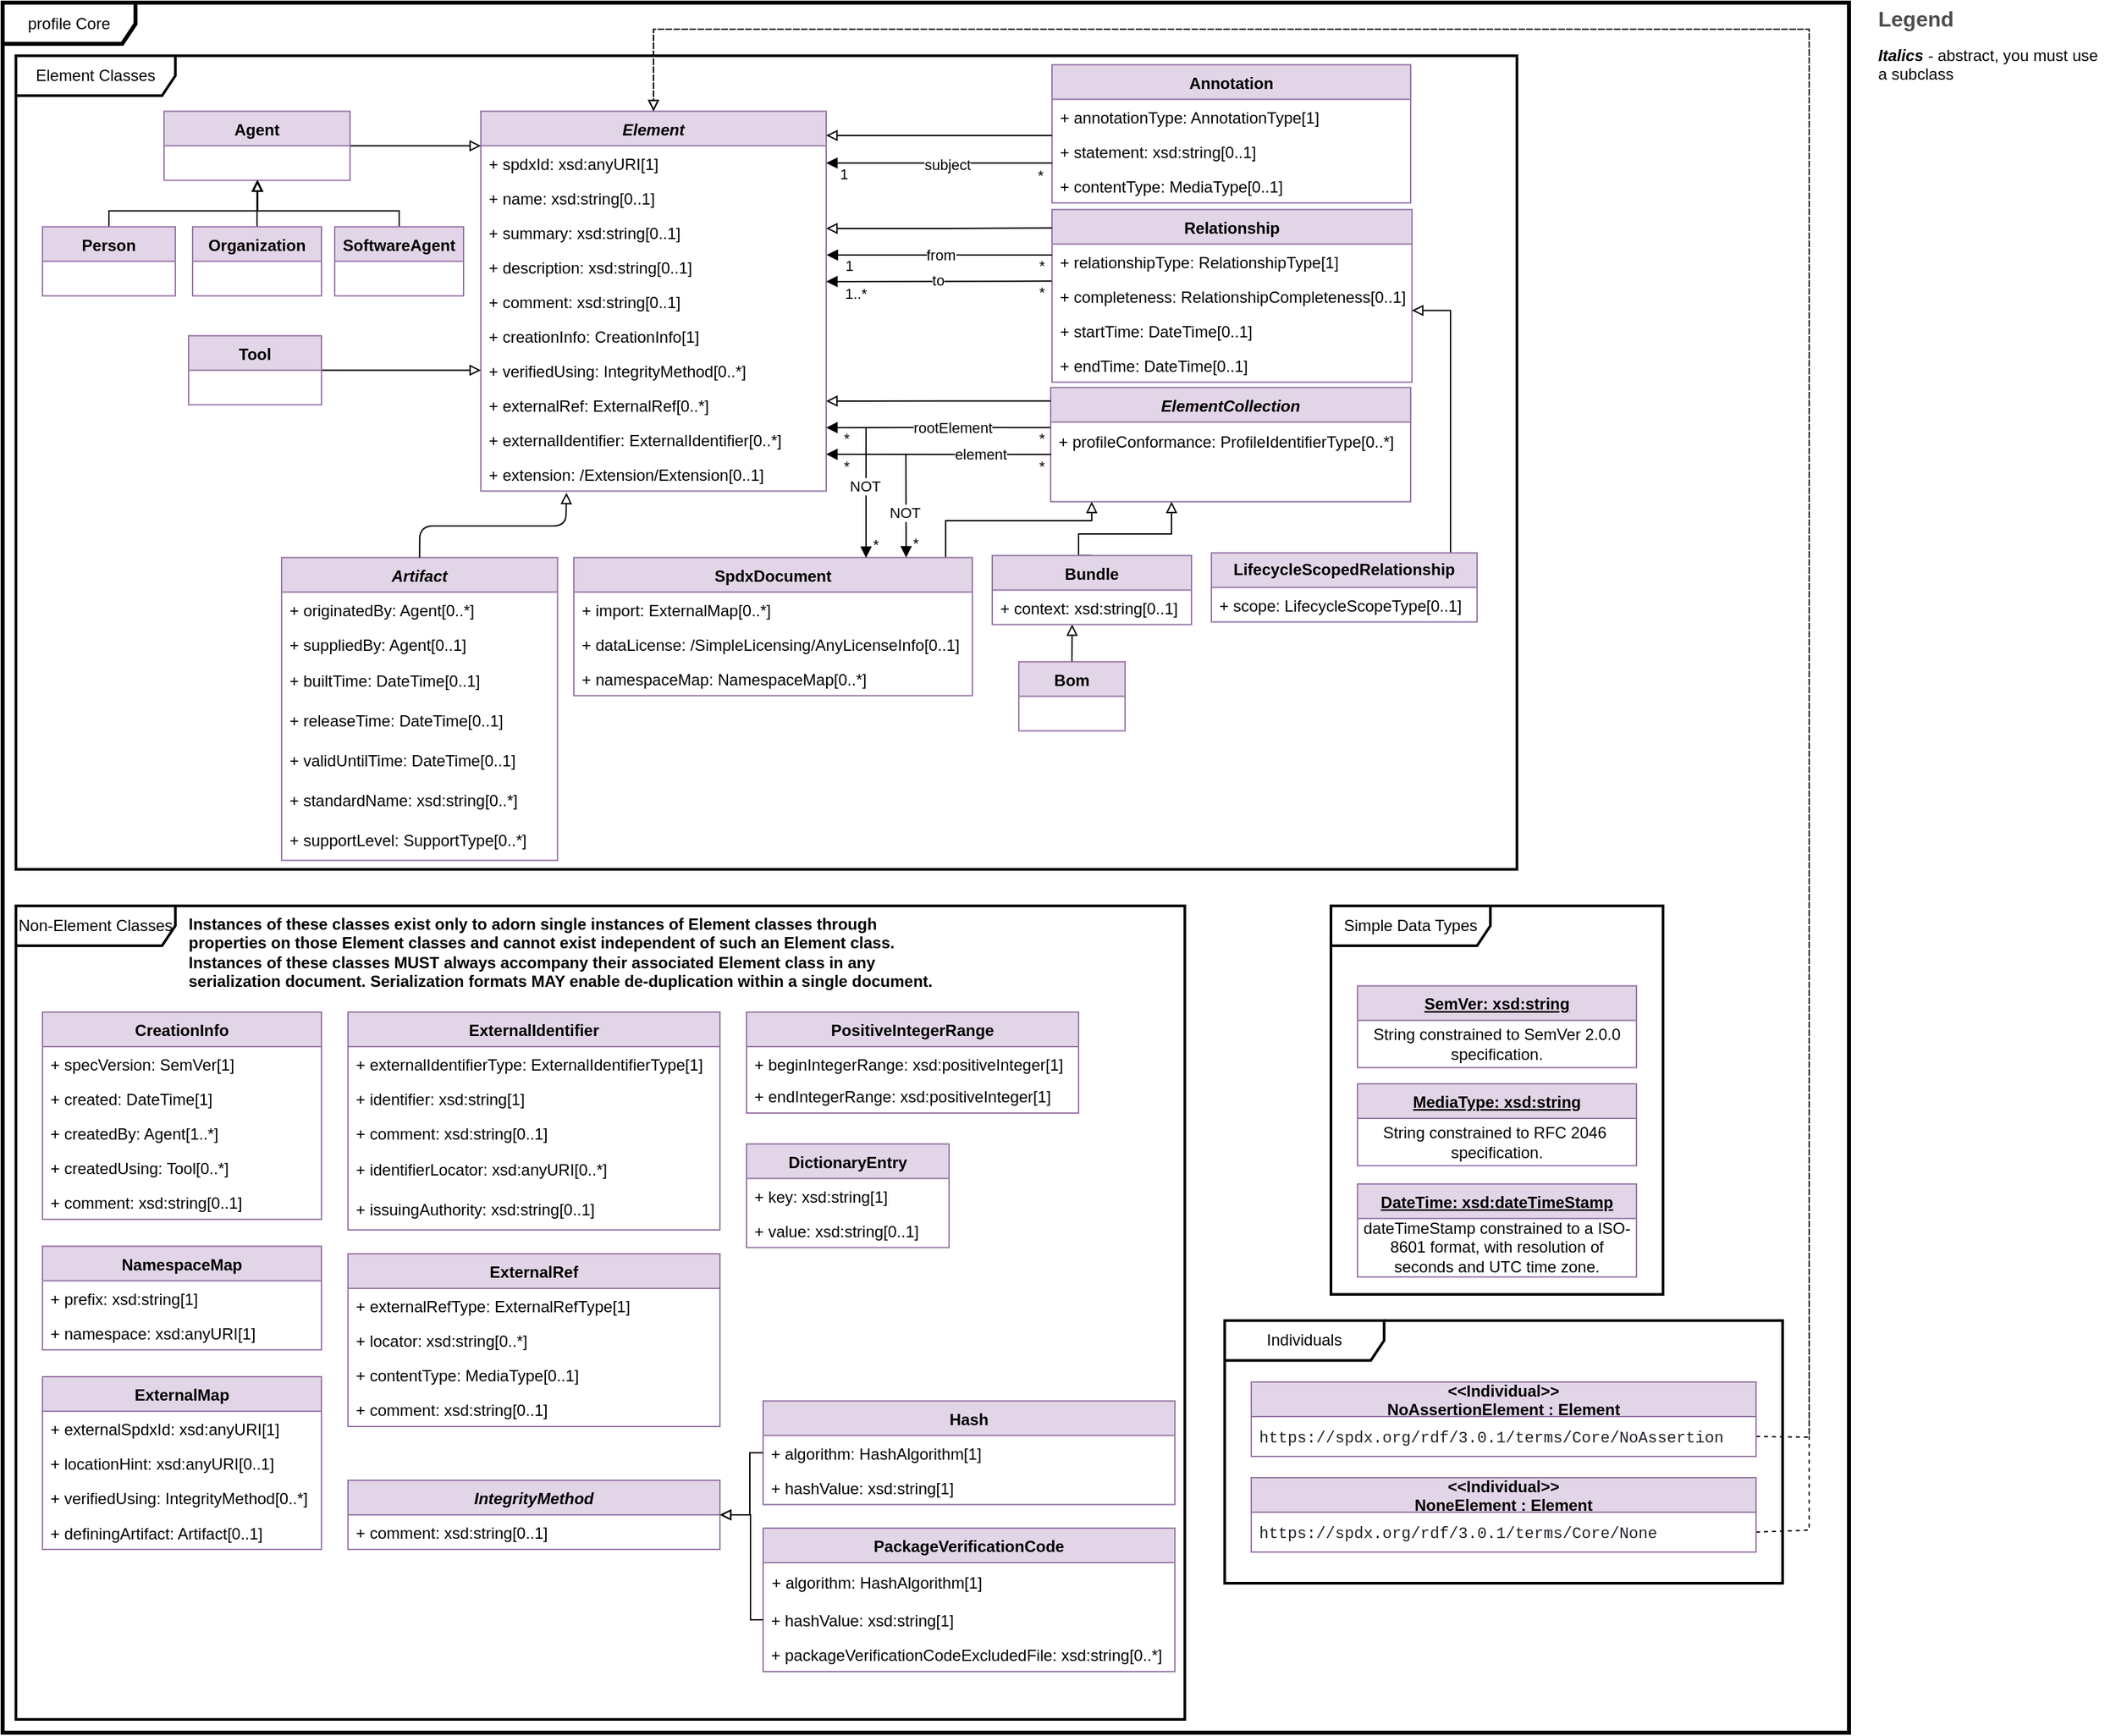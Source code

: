 <mxfile compressed="false" version="24.7.7" pages="11">
  <diagram id="MqBy92FNWJOg9jOokCTN" name="Core">
    <mxGraphModel dx="1137" dy="1375" grid="1" gridSize="10" guides="1" tooltips="1" connect="1" arrows="1" fold="1" page="1" pageScale="1" pageWidth="1100" pageHeight="850" math="0" shadow="0">
      <root>
        <mxCell id="0" />
        <mxCell id="1" parent="0" />
        <mxCell id="PneUqTGE2ykhamjTnd7t-1" value="profile Core" style="shape=umlFrame;whiteSpace=wrap;html=1;width=100;height=31;strokeWidth=3;" parent="1" vertex="1">
          <mxGeometry x="20" y="-830" width="1390" height="1302.5" as="geometry" />
        </mxCell>
        <mxCell id="PneUqTGE2ykhamjTnd7t-2" value="Element Classes" style="shape=umlFrame;whiteSpace=wrap;html=1;width=120;height=30;strokeWidth=2;" parent="1" vertex="1">
          <mxGeometry x="30" y="-790" width="1130" height="612.5" as="geometry" />
        </mxCell>
        <mxCell id="PneUqTGE2ykhamjTnd7t-4" value="Simple Data Types" style="shape=umlFrame;whiteSpace=wrap;html=1;width=120;height=30;strokeWidth=2;" parent="1" vertex="1">
          <mxGeometry x="1020" y="-150" width="250" height="292.5" as="geometry" />
        </mxCell>
        <object label="Element" description="static representation of a part of the universe of discourse that may be identified and characterised by its behaviour and attribute." description_source="ISO 15531-1:2004" id="PneUqTGE2ykhamjTnd7t-6">
          <mxCell style="swimlane;fontStyle=3;childLayout=stackLayout;horizontal=1;startSize=26;fillColor=#e1d5e7;horizontalStack=0;resizeParent=1;resizeParentMax=0;resizeLast=0;collapsible=1;marginBottom=0;strokeColor=#9673a6;" parent="1" vertex="1">
            <mxGeometry x="380" y="-748.25" width="260" height="286" as="geometry" />
          </mxCell>
        </object>
        <mxCell id="PneUqTGE2ykhamjTnd7t-7" value="+ spdxId: xsd:anyURI[1]" style="text;strokeColor=none;fillColor=none;align=left;verticalAlign=top;spacingLeft=4;spacingRight=4;overflow=hidden;rotatable=0;points=[[0,0.5],[1,0.5]];portConstraint=eastwest;" parent="PneUqTGE2ykhamjTnd7t-6" vertex="1">
          <mxGeometry y="26" width="260" height="26" as="geometry" />
        </mxCell>
        <mxCell id="PneUqTGE2ykhamjTnd7t-8" value="+ name: xsd:string[0..1]" style="text;strokeColor=none;fillColor=none;align=left;verticalAlign=top;spacingLeft=4;spacingRight=4;overflow=hidden;rotatable=0;points=[[0,0.5],[1,0.5]];portConstraint=eastwest;" parent="PneUqTGE2ykhamjTnd7t-6" vertex="1">
          <mxGeometry y="52" width="260" height="26" as="geometry" />
        </mxCell>
        <mxCell id="PneUqTGE2ykhamjTnd7t-9" value="+ summary: xsd:string[0..1]" style="text;strokeColor=none;fillColor=none;align=left;verticalAlign=top;spacingLeft=4;spacingRight=4;overflow=hidden;rotatable=0;points=[[0,0.5],[1,0.5]];portConstraint=eastwest;" parent="PneUqTGE2ykhamjTnd7t-6" vertex="1">
          <mxGeometry y="78" width="260" height="26" as="geometry" />
        </mxCell>
        <mxCell id="PneUqTGE2ykhamjTnd7t-10" value="+ description: xsd:string[0..1]" style="text;strokeColor=none;fillColor=none;align=left;verticalAlign=top;spacingLeft=4;spacingRight=4;overflow=hidden;rotatable=0;points=[[0,0.5],[1,0.5]];portConstraint=eastwest;" parent="PneUqTGE2ykhamjTnd7t-6" vertex="1">
          <mxGeometry y="104" width="260" height="26" as="geometry" />
        </mxCell>
        <mxCell id="PneUqTGE2ykhamjTnd7t-11" value="+ comment: xsd:string[0..1]" style="text;strokeColor=none;fillColor=none;align=left;verticalAlign=top;spacingLeft=4;spacingRight=4;overflow=hidden;rotatable=0;points=[[0,0.5],[1,0.5]];portConstraint=eastwest;" parent="PneUqTGE2ykhamjTnd7t-6" vertex="1">
          <mxGeometry y="130" width="260" height="26" as="geometry" />
        </mxCell>
        <mxCell id="PneUqTGE2ykhamjTnd7t-12" value="+ creationInfo: CreationInfo[1]" style="text;strokeColor=none;fillColor=none;align=left;verticalAlign=top;spacingLeft=4;spacingRight=4;overflow=hidden;rotatable=0;points=[[0,0.5],[1,0.5]];portConstraint=eastwest;" parent="PneUqTGE2ykhamjTnd7t-6" vertex="1">
          <mxGeometry y="156" width="260" height="26" as="geometry" />
        </mxCell>
        <mxCell id="PneUqTGE2ykhamjTnd7t-13" value="+ verifiedUsing: IntegrityMethod[0..*]" style="text;strokeColor=none;fillColor=none;align=left;verticalAlign=top;spacingLeft=4;spacingRight=4;overflow=hidden;rotatable=0;points=[[0,0.5],[1,0.5]];portConstraint=eastwest;" parent="PneUqTGE2ykhamjTnd7t-6" vertex="1">
          <mxGeometry y="182" width="260" height="26" as="geometry" />
        </mxCell>
        <mxCell id="PneUqTGE2ykhamjTnd7t-14" value="+ externalRef: ExternalRef[0..*]" style="text;strokeColor=none;fillColor=none;align=left;verticalAlign=top;spacingLeft=4;spacingRight=4;overflow=hidden;rotatable=0;points=[[0,0.5],[1,0.5]];portConstraint=eastwest;fontColor=#000000;" parent="PneUqTGE2ykhamjTnd7t-6" vertex="1">
          <mxGeometry y="208" width="260" height="26" as="geometry" />
        </mxCell>
        <mxCell id="PneUqTGE2ykhamjTnd7t-15" value="+ externalIdentifier: ExternalIdentifier[0..*]" style="text;strokeColor=none;fillColor=none;align=left;verticalAlign=top;spacingLeft=4;spacingRight=4;overflow=hidden;rotatable=0;points=[[0,0.5],[1,0.5]];portConstraint=eastwest;" parent="PneUqTGE2ykhamjTnd7t-6" vertex="1">
          <mxGeometry y="234" width="260" height="26" as="geometry" />
        </mxCell>
        <mxCell id="PneUqTGE2ykhamjTnd7t-16" value="+ extension: /Extension/Extension[0..1]" style="text;strokeColor=none;fillColor=none;align=left;verticalAlign=top;spacingLeft=4;spacingRight=4;overflow=hidden;rotatable=0;points=[[0,0.5],[1,0.5]];portConstraint=eastwest;" parent="PneUqTGE2ykhamjTnd7t-6" vertex="1">
          <mxGeometry y="260" width="260" height="26" as="geometry" />
        </mxCell>
        <mxCell id="PneUqTGE2ykhamjTnd7t-17" value="Artifact" style="swimlane;fontStyle=3;childLayout=stackLayout;horizontal=1;startSize=26;fillColor=#e1d5e7;horizontalStack=0;resizeParent=1;resizeParentMax=0;resizeLast=0;collapsible=1;marginBottom=0;strokeColor=#9673a6;" parent="1" vertex="1">
          <mxGeometry x="230" y="-412.25" width="207.75" height="228" as="geometry" />
        </mxCell>
        <mxCell id="PneUqTGE2ykhamjTnd7t-18" value="+ originatedBy: Agent[0..*]" style="text;strokeColor=none;fillColor=none;align=left;verticalAlign=top;spacingLeft=4;spacingRight=4;overflow=hidden;rotatable=0;points=[[0,0.5],[1,0.5]];portConstraint=eastwest;" parent="PneUqTGE2ykhamjTnd7t-17" vertex="1">
          <mxGeometry y="26" width="207.75" height="26" as="geometry" />
        </mxCell>
        <mxCell id="PneUqTGE2ykhamjTnd7t-19" value="+ suppliedBy: Agent[0..1]" style="text;strokeColor=none;fillColor=none;align=left;verticalAlign=top;spacingLeft=4;spacingRight=4;overflow=hidden;rotatable=0;points=[[0,0.5],[1,0.5]];portConstraint=eastwest;whiteSpace=wrap;html=1;" parent="PneUqTGE2ykhamjTnd7t-17" vertex="1">
          <mxGeometry y="52" width="207.75" height="26" as="geometry" />
        </mxCell>
        <mxCell id="PneUqTGE2ykhamjTnd7t-20" value="+ builtTime: DateTime[0..1]" style="text;strokeColor=none;fillColor=none;align=left;verticalAlign=middle;spacingLeft=4;spacingRight=4;overflow=hidden;points=[[0,0.5],[1,0.5]];portConstraint=eastwest;rotatable=0;whiteSpace=wrap;html=1;fontColor=#000000;" parent="PneUqTGE2ykhamjTnd7t-17" vertex="1">
          <mxGeometry y="78" width="207.75" height="30" as="geometry" />
        </mxCell>
        <mxCell id="PneUqTGE2ykhamjTnd7t-21" value="+ releaseTime: DateTime[0..1]" style="text;strokeColor=none;fillColor=none;align=left;verticalAlign=middle;spacingLeft=4;spacingRight=4;overflow=hidden;points=[[0,0.5],[1,0.5]];portConstraint=eastwest;rotatable=0;whiteSpace=wrap;html=1;fontColor=#000000;" parent="PneUqTGE2ykhamjTnd7t-17" vertex="1">
          <mxGeometry y="108" width="207.75" height="30" as="geometry" />
        </mxCell>
        <mxCell id="PneUqTGE2ykhamjTnd7t-22" value="+ validUntilTime: DateTime[0..1]" style="text;strokeColor=none;fillColor=none;align=left;verticalAlign=middle;spacingLeft=4;spacingRight=4;overflow=hidden;points=[[0,0.5],[1,0.5]];portConstraint=eastwest;rotatable=0;whiteSpace=wrap;html=1;fontColor=#000000;" parent="PneUqTGE2ykhamjTnd7t-17" vertex="1">
          <mxGeometry y="138" width="207.75" height="30" as="geometry" />
        </mxCell>
        <mxCell id="PneUqTGE2ykhamjTnd7t-23" value="+ standardName: xsd:string[0..*]" style="text;strokeColor=none;fillColor=none;align=left;verticalAlign=middle;spacingLeft=4;spacingRight=4;overflow=hidden;points=[[0,0.5],[1,0.5]];portConstraint=eastwest;rotatable=0;whiteSpace=wrap;html=1;fontColor=#000000;" parent="PneUqTGE2ykhamjTnd7t-17" vertex="1">
          <mxGeometry y="168" width="207.75" height="30" as="geometry" />
        </mxCell>
        <mxCell id="PneUqTGE2ykhamjTnd7t-24" value="+ supportLevel: SupportType[0..*]" style="text;strokeColor=none;fillColor=none;align=left;verticalAlign=middle;spacingLeft=4;spacingRight=4;overflow=hidden;points=[[0,0.5],[1,0.5]];portConstraint=eastwest;rotatable=0;whiteSpace=wrap;html=1;" parent="PneUqTGE2ykhamjTnd7t-17" vertex="1">
          <mxGeometry y="198" width="207.75" height="30" as="geometry" />
        </mxCell>
        <object label="Annotation" description="descriptive information unit attached to a datatype, or a component of a datatype, or a procedure (value), to characterize some aspect of the representations, variables, or operations associated with values of the datatype" description_source="ISO/IEC 11404:2007" id="PneUqTGE2ykhamjTnd7t-25">
          <mxCell style="swimlane;fontStyle=1;childLayout=stackLayout;horizontal=1;startSize=26;fillColor=#e1d5e7;horizontalStack=0;resizeParent=1;resizeParentMax=0;resizeLast=0;collapsible=1;marginBottom=0;strokeColor=#9673a6;" parent="1" vertex="1">
            <mxGeometry x="810" y="-783.25" width="270" height="104" as="geometry" />
          </mxCell>
        </object>
        <mxCell id="PneUqTGE2ykhamjTnd7t-26" value="+ annotationType: AnnotationType[1]" style="text;strokeColor=none;fillColor=none;align=left;verticalAlign=top;spacingLeft=4;spacingRight=4;overflow=hidden;rotatable=0;points=[[0,0.5],[1,0.5]];portConstraint=eastwest;" parent="PneUqTGE2ykhamjTnd7t-25" vertex="1">
          <mxGeometry y="26" width="270" height="26" as="geometry" />
        </mxCell>
        <mxCell id="PneUqTGE2ykhamjTnd7t-27" value="+ statement: xsd:string[0..1]" style="text;strokeColor=none;fillColor=none;align=left;verticalAlign=top;spacingLeft=4;spacingRight=4;overflow=hidden;rotatable=0;points=[[0,0.5],[1,0.5]];portConstraint=eastwest;" parent="PneUqTGE2ykhamjTnd7t-25" vertex="1">
          <mxGeometry y="52" width="270" height="26" as="geometry" />
        </mxCell>
        <mxCell id="PneUqTGE2ykhamjTnd7t-28" value="+ contentType: MediaType[0..1]" style="text;strokeColor=none;fillColor=none;align=left;verticalAlign=top;spacingLeft=4;spacingRight=4;overflow=hidden;rotatable=0;points=[[0,0.5],[1,0.5]];portConstraint=eastwest;fontColor=#000000;" parent="PneUqTGE2ykhamjTnd7t-25" vertex="1">
          <mxGeometry y="78" width="270" height="26" as="geometry" />
        </mxCell>
        <mxCell id="PneUqTGE2ykhamjTnd7t-29" value="Relationship" style="swimlane;fontStyle=1;childLayout=stackLayout;horizontal=1;startSize=26;fillColor=#e1d5e7;horizontalStack=0;resizeParent=1;resizeParentMax=0;resizeLast=0;collapsible=1;marginBottom=0;strokeColor=#9673a6;" parent="1" vertex="1">
          <mxGeometry x="810" y="-674.25" width="271" height="130" as="geometry" />
        </mxCell>
        <mxCell id="PneUqTGE2ykhamjTnd7t-30" value="+ relationshipType: RelationshipType[1]" style="text;strokeColor=none;fillColor=none;align=left;verticalAlign=top;spacingLeft=4;spacingRight=4;overflow=hidden;rotatable=0;points=[[0,0.5],[1,0.5]];portConstraint=eastwest;" parent="PneUqTGE2ykhamjTnd7t-29" vertex="1">
          <mxGeometry y="26" width="271" height="26" as="geometry" />
        </mxCell>
        <mxCell id="PneUqTGE2ykhamjTnd7t-31" value="+ completeness: RelationshipCompleteness[0..1]" style="text;strokeColor=none;fillColor=none;align=left;verticalAlign=top;spacingLeft=4;spacingRight=4;overflow=hidden;rotatable=0;points=[[0,0.5],[1,0.5]];portConstraint=eastwest;" parent="PneUqTGE2ykhamjTnd7t-29" vertex="1">
          <mxGeometry y="52" width="271" height="26" as="geometry" />
        </mxCell>
        <mxCell id="PneUqTGE2ykhamjTnd7t-32" value="+ startTime: DateTime[0..1]" style="text;strokeColor=none;fillColor=none;align=left;verticalAlign=top;spacingLeft=4;spacingRight=4;overflow=hidden;rotatable=0;points=[[0,0.5],[1,0.5]];portConstraint=eastwest;whiteSpace=wrap;html=1;" parent="PneUqTGE2ykhamjTnd7t-29" vertex="1">
          <mxGeometry y="78" width="271" height="26" as="geometry" />
        </mxCell>
        <mxCell id="PneUqTGE2ykhamjTnd7t-33" value="+ endTime: DateTime[0..1]" style="text;strokeColor=none;fillColor=none;align=left;verticalAlign=top;spacingLeft=4;spacingRight=4;overflow=hidden;rotatable=0;points=[[0,0.5],[1,0.5]];portConstraint=eastwest;whiteSpace=wrap;html=1;" parent="PneUqTGE2ykhamjTnd7t-29" vertex="1">
          <mxGeometry y="104" width="271" height="26" as="geometry" />
        </mxCell>
        <mxCell id="PneUqTGE2ykhamjTnd7t-34" value="ElementCollection" style="swimlane;fontStyle=3;childLayout=stackLayout;horizontal=1;startSize=26;fillColor=#e1d5e7;horizontalStack=0;resizeParent=1;resizeParentMax=0;resizeLast=0;collapsible=1;marginBottom=0;strokeColor=#9673a6;" parent="1" vertex="1">
          <mxGeometry x="809" y="-540.25" width="271" height="86" as="geometry" />
        </mxCell>
        <mxCell id="PneUqTGE2ykhamjTnd7t-35" value="+ profileConformance: ProfileIdentifierType[0..*]" style="text;strokeColor=none;fillColor=none;align=left;verticalAlign=middle;spacingLeft=4;spacingRight=4;overflow=hidden;points=[[0,0.5],[1,0.5]];portConstraint=eastwest;rotatable=0;whiteSpace=wrap;html=1;fontColor=#000000;" parent="PneUqTGE2ykhamjTnd7t-34" vertex="1">
          <mxGeometry y="26" width="271" height="30" as="geometry" />
        </mxCell>
        <mxCell id="PneUqTGE2ykhamjTnd7t-36" value="&lt;font color=&quot;#000000&quot;&gt;&amp;nbsp;&lt;/font&gt;" style="text;strokeColor=none;fillColor=none;align=left;verticalAlign=middle;spacingLeft=4;spacingRight=4;overflow=hidden;points=[[0,0.5],[1,0.5]];portConstraint=eastwest;rotatable=0;whiteSpace=wrap;html=1;fontColor=#FF0000;" parent="PneUqTGE2ykhamjTnd7t-34" vertex="1">
          <mxGeometry y="56" width="271" height="30" as="geometry" />
        </mxCell>
        <mxCell id="PneUqTGE2ykhamjTnd7t-37" style="edgeStyle=orthogonalEdgeStyle;rounded=0;orthogonalLoop=1;jettySize=auto;html=1;endArrow=block;endFill=1;entryX=1.001;entryY=0.169;entryDx=0;entryDy=0;entryPerimeter=0;" parent="1" target="PneUqTGE2ykhamjTnd7t-10" edge="1">
          <mxGeometry relative="1" as="geometry">
            <mxPoint x="810" y="-640" as="sourcePoint" />
            <mxPoint x="710" y="-633.25" as="targetPoint" />
            <Array as="points">
              <mxPoint x="810" y="-640" />
              <mxPoint x="640" y="-640" />
            </Array>
          </mxGeometry>
        </mxCell>
        <mxCell id="PneUqTGE2ykhamjTnd7t-38" value="1" style="edgeLabel;html=1;align=center;verticalAlign=middle;resizable=0;points=[];" parent="PneUqTGE2ykhamjTnd7t-37" vertex="1" connectable="0">
          <mxGeometry x="0.733" y="-1" relative="1" as="geometry">
            <mxPoint x="-6" y="9" as="offset" />
          </mxGeometry>
        </mxCell>
        <mxCell id="PneUqTGE2ykhamjTnd7t-39" value="from" style="edgeLabel;html=1;align=center;verticalAlign=middle;resizable=0;points=[];" parent="PneUqTGE2ykhamjTnd7t-37" vertex="1" connectable="0">
          <mxGeometry x="-0.007" relative="1" as="geometry">
            <mxPoint as="offset" />
          </mxGeometry>
        </mxCell>
        <mxCell id="PneUqTGE2ykhamjTnd7t-40" value="*" style="edgeLabel;html=1;align=center;verticalAlign=middle;resizable=0;points=[];fontSize=11;" parent="PneUqTGE2ykhamjTnd7t-37" vertex="1" connectable="0">
          <mxGeometry x="-0.926" y="-1" relative="1" as="geometry">
            <mxPoint x="-2" y="9" as="offset" />
          </mxGeometry>
        </mxCell>
        <mxCell id="PneUqTGE2ykhamjTnd7t-41" style="edgeStyle=orthogonalEdgeStyle;rounded=0;orthogonalLoop=1;jettySize=auto;html=1;endArrow=block;endFill=1;exitX=-0.001;exitY=0.074;exitDx=0;exitDy=0;exitPerimeter=0;" parent="1" source="PneUqTGE2ykhamjTnd7t-31" edge="1">
          <mxGeometry relative="1" as="geometry">
            <Array as="points">
              <mxPoint x="640" y="-620" />
            </Array>
            <mxPoint x="800" y="-620" as="sourcePoint" />
            <mxPoint x="640" y="-620" as="targetPoint" />
          </mxGeometry>
        </mxCell>
        <mxCell id="PneUqTGE2ykhamjTnd7t-42" value="1..*" style="edgeLabel;html=1;align=center;verticalAlign=middle;resizable=0;points=[];" parent="PneUqTGE2ykhamjTnd7t-41" vertex="1" connectable="0">
          <mxGeometry x="0.756" y="-1" relative="1" as="geometry">
            <mxPoint x="1" y="10" as="offset" />
          </mxGeometry>
        </mxCell>
        <mxCell id="PneUqTGE2ykhamjTnd7t-43" value="to" style="edgeLabel;html=1;align=center;verticalAlign=middle;resizable=0;points=[];" parent="PneUqTGE2ykhamjTnd7t-41" vertex="1" connectable="0">
          <mxGeometry x="0.13" y="-1" relative="1" as="geometry">
            <mxPoint x="10" as="offset" />
          </mxGeometry>
        </mxCell>
        <mxCell id="PneUqTGE2ykhamjTnd7t-44" value="*" style="edgeLabel;html=1;align=center;verticalAlign=middle;resizable=0;points=[];fontSize=11;" parent="PneUqTGE2ykhamjTnd7t-41" vertex="1" connectable="0">
          <mxGeometry x="-0.93" y="-1" relative="1" as="geometry">
            <mxPoint x="-2" y="9" as="offset" />
          </mxGeometry>
        </mxCell>
        <mxCell id="PneUqTGE2ykhamjTnd7t-45" value="" style="endArrow=block;endSize=6;endFill=0;html=1;entryX=0.248;entryY=1.048;entryDx=0;entryDy=0;entryPerimeter=0;exitX=0.5;exitY=0;exitDx=0;exitDy=0;" parent="1" source="PneUqTGE2ykhamjTnd7t-17" target="PneUqTGE2ykhamjTnd7t-16" edge="1">
          <mxGeometry width="160" relative="1" as="geometry">
            <mxPoint x="406.087" y="-412.25" as="sourcePoint" />
            <mxPoint x="400" y="-463.25" as="targetPoint" />
            <Array as="points">
              <mxPoint x="334" y="-436" />
              <mxPoint x="444" y="-436" />
            </Array>
          </mxGeometry>
        </mxCell>
        <mxCell id="PneUqTGE2ykhamjTnd7t-46" value="&lt;div&gt;&lt;br&gt;&lt;/div&gt;&lt;div&gt;&lt;br&gt;&lt;/div&gt;" style="endArrow=block;endSize=6;endFill=0;html=1;rounded=0;exitX=0;exitY=0.107;exitDx=0;exitDy=0;exitPerimeter=0;" parent="1" source="PneUqTGE2ykhamjTnd7t-29" edge="1">
          <mxGeometry width="160" relative="1" as="geometry">
            <mxPoint x="810" y="-657.25" as="sourcePoint" />
            <mxPoint x="640" y="-660" as="targetPoint" />
            <Array as="points">
              <mxPoint x="730" y="-660" />
            </Array>
          </mxGeometry>
        </mxCell>
        <mxCell id="PneUqTGE2ykhamjTnd7t-47" style="edgeStyle=orthogonalEdgeStyle;rounded=0;orthogonalLoop=1;jettySize=auto;html=1;startSize=6;endArrow=block;endFill=0;endSize=6;exitX=0;exitY=0.118;exitDx=0;exitDy=0;exitPerimeter=0;" parent="1" source="PneUqTGE2ykhamjTnd7t-34" edge="1">
          <mxGeometry relative="1" as="geometry">
            <Array as="points" />
            <mxPoint x="640" y="-530" as="targetPoint" />
          </mxGeometry>
        </mxCell>
        <mxCell id="PneUqTGE2ykhamjTnd7t-50" style="edgeStyle=orthogonalEdgeStyle;rounded=0;orthogonalLoop=1;jettySize=auto;html=1;endArrow=block;endFill=1;exitX=-0.001;exitY=0.136;exitDx=0;exitDy=0;exitPerimeter=0;" parent="1" source="PneUqTGE2ykhamjTnd7t-35" edge="1">
          <mxGeometry relative="1" as="geometry">
            <Array as="points" />
            <mxPoint x="800" y="-510" as="sourcePoint" />
            <mxPoint x="640" y="-510" as="targetPoint" />
          </mxGeometry>
        </mxCell>
        <mxCell id="PneUqTGE2ykhamjTnd7t-51" value="*" style="edgeLabel;html=1;align=center;verticalAlign=middle;resizable=0;points=[];" parent="PneUqTGE2ykhamjTnd7t-50" vertex="1" connectable="0">
          <mxGeometry x="-0.904" y="4" relative="1" as="geometry">
            <mxPoint x="1" y="4" as="offset" />
          </mxGeometry>
        </mxCell>
        <mxCell id="PneUqTGE2ykhamjTnd7t-52" value="*" style="edgeLabel;html=1;align=center;verticalAlign=middle;resizable=0;points=[];" parent="PneUqTGE2ykhamjTnd7t-50" vertex="1" connectable="0">
          <mxGeometry x="0.868" y="1" relative="1" as="geometry">
            <mxPoint x="3" y="7" as="offset" />
          </mxGeometry>
        </mxCell>
        <mxCell id="dplMbUFR3WtVlMRdL0Cl-3" value="rootElement" style="edgeLabel;html=1;align=center;verticalAlign=middle;resizable=0;points=[];" parent="PneUqTGE2ykhamjTnd7t-50" vertex="1" connectable="0">
          <mxGeometry x="0.481" y="1" relative="1" as="geometry">
            <mxPoint x="51" y="-2" as="offset" />
          </mxGeometry>
        </mxCell>
        <mxCell id="PneUqTGE2ykhamjTnd7t-69" style="edgeStyle=orthogonalEdgeStyle;rounded=0;orthogonalLoop=1;jettySize=auto;html=1;endArrow=block;endFill=1;entryX=1;entryY=0.5;entryDx=0;entryDy=0;" parent="1" source="PneUqTGE2ykhamjTnd7t-25" target="PneUqTGE2ykhamjTnd7t-7" edge="1">
          <mxGeometry relative="1" as="geometry">
            <Array as="points">
              <mxPoint x="880" y="-709.25" />
              <mxPoint x="880" y="-709.25" />
            </Array>
            <mxPoint x="979.5" y="-717.25" as="sourcePoint" />
            <mxPoint x="710" y="-713.25" as="targetPoint" />
          </mxGeometry>
        </mxCell>
        <mxCell id="PneUqTGE2ykhamjTnd7t-70" value="*" style="edgeLabel;html=1;align=center;verticalAlign=middle;resizable=0;points=[];" parent="PneUqTGE2ykhamjTnd7t-69" vertex="1" connectable="0">
          <mxGeometry x="0.892" y="-1" relative="1" as="geometry">
            <mxPoint x="152" y="10" as="offset" />
          </mxGeometry>
        </mxCell>
        <mxCell id="PneUqTGE2ykhamjTnd7t-71" value="1" style="edgeLabel;html=1;align=center;verticalAlign=middle;resizable=0;points=[];" parent="PneUqTGE2ykhamjTnd7t-69" vertex="1" connectable="0">
          <mxGeometry x="-0.939" y="-3" relative="1" as="geometry">
            <mxPoint x="-152" y="11" as="offset" />
          </mxGeometry>
        </mxCell>
        <mxCell id="PneUqTGE2ykhamjTnd7t-72" value="subject" style="edgeLabel;html=1;align=center;verticalAlign=middle;resizable=0;points=[];" parent="PneUqTGE2ykhamjTnd7t-69" vertex="1" connectable="0">
          <mxGeometry x="-0.354" y="1" relative="1" as="geometry">
            <mxPoint x="-24" as="offset" />
          </mxGeometry>
        </mxCell>
        <mxCell id="PneUqTGE2ykhamjTnd7t-73" style="edgeStyle=orthogonalEdgeStyle;rounded=0;orthogonalLoop=1;jettySize=auto;html=1;endArrow=block;endFill=0;" parent="1" source="PneUqTGE2ykhamjTnd7t-25" target="PneUqTGE2ykhamjTnd7t-6" edge="1">
          <mxGeometry relative="1" as="geometry">
            <Array as="points">
              <mxPoint x="720" y="-730" />
              <mxPoint x="720" y="-730" />
            </Array>
          </mxGeometry>
        </mxCell>
        <mxCell id="PneUqTGE2ykhamjTnd7t-74" style="edgeStyle=orthogonalEdgeStyle;rounded=0;orthogonalLoop=1;jettySize=auto;html=1;endArrow=block;endFill=0;exitX=0.5;exitY=0;exitDx=0;exitDy=0;entryX=0.401;entryY=0.994;entryDx=0;entryDy=0;entryPerimeter=0;" parent="1" source="PneUqTGE2ykhamjTnd7t-75" target="PneUqTGE2ykhamjTnd7t-88" edge="1">
          <mxGeometry relative="1" as="geometry">
            <Array as="points" />
            <mxPoint x="814" y="-337.49" as="sourcePoint" />
            <mxPoint x="825" y="-360" as="targetPoint" />
          </mxGeometry>
        </mxCell>
        <object label="Bom" description="presentation of the constituents in a product structure with the possibility to adapt the level of decomposition to actual need" description_source="ISO 10209:2022" id="PneUqTGE2ykhamjTnd7t-75">
          <mxCell style="swimlane;fontStyle=1;childLayout=stackLayout;horizontal=1;startSize=26;fillColor=#e1d5e7;horizontalStack=0;resizeParent=1;resizeParentMax=0;resizeLast=0;collapsible=1;marginBottom=0;strokeColor=#9673a6;" parent="1" vertex="1">
            <mxGeometry x="785" y="-333.75" width="80" height="52" as="geometry" />
          </mxCell>
        </object>
        <mxCell id="PneUqTGE2ykhamjTnd7t-79" value="" style="edgeStyle=orthogonalEdgeStyle;rounded=0;orthogonalLoop=1;jettySize=auto;html=1;endArrow=block;endFill=1;exitX=0.001;exitY=0.811;exitDx=0;exitDy=0;exitPerimeter=0;" parent="1" source="PneUqTGE2ykhamjTnd7t-35" edge="1">
          <mxGeometry x="-0.182" relative="1" as="geometry">
            <mxPoint x="809.0" y="-489.38" as="sourcePoint" />
            <mxPoint as="offset" />
            <mxPoint x="640" y="-490" as="targetPoint" />
            <Array as="points">
              <mxPoint x="724" y="-490" />
              <mxPoint x="641" y="-490" />
            </Array>
          </mxGeometry>
        </mxCell>
        <mxCell id="PneUqTGE2ykhamjTnd7t-80" value="*" style="edgeLabel;html=1;align=center;verticalAlign=middle;resizable=0;points=[];labelBackgroundColor=none;" parent="PneUqTGE2ykhamjTnd7t-79" vertex="1" connectable="0">
          <mxGeometry x="0.785" y="-3" relative="1" as="geometry">
            <mxPoint x="-4" y="12" as="offset" />
          </mxGeometry>
        </mxCell>
        <mxCell id="PneUqTGE2ykhamjTnd7t-81" value="*" style="edgeLabel;html=1;align=center;verticalAlign=middle;resizable=0;points=[];" parent="PneUqTGE2ykhamjTnd7t-79" vertex="1" connectable="0">
          <mxGeometry x="-0.899" relative="1" as="geometry">
            <mxPoint x="1" y="9" as="offset" />
          </mxGeometry>
        </mxCell>
        <mxCell id="dplMbUFR3WtVlMRdL0Cl-4" value="element" style="edgeLabel;html=1;align=center;verticalAlign=middle;resizable=0;points=[];" parent="PneUqTGE2ykhamjTnd7t-79" vertex="1" connectable="0">
          <mxGeometry x="-0.384" y="1" relative="1" as="geometry">
            <mxPoint x="-2" y="-1" as="offset" />
          </mxGeometry>
        </mxCell>
        <mxCell id="PneUqTGE2ykhamjTnd7t-82" value="Legend" style="align=left;fontSize=16;fontStyle=1;strokeColor=none;fillColor=none;fontColor=#4D4D4D;spacingTop=-8;resizable=0;" parent="1" vertex="1">
          <mxGeometry x="1430" y="-830" width="180" height="30" as="geometry" />
        </mxCell>
        <mxCell id="PneUqTGE2ykhamjTnd7t-83" value="" style="shape=table;html=1;whiteSpace=wrap;startSize=0;container=1;collapsible=0;childLayout=tableLayout;fillColor=none;align=left;spacingLeft=10;strokeColor=none;rounded=1;arcSize=11;fontColor=#FFFFFF;resizable=0;points=[[0.25,0,0],[0.5,0,0],[0.75,0,0],[1,0.25,0],[1,0.5,0],[1,0.75,0],[0.75,1,0],[0.5,1,0],[0.25,1,0],[0,0.75,0],[0,0.5,0],[0,0.25,0]];" parent="1" vertex="1">
          <mxGeometry x="1420" y="-800" width="180" height="30" as="geometry" />
        </mxCell>
        <mxCell id="PneUqTGE2ykhamjTnd7t-84" value="&lt;i style=&quot;&quot;&gt;&lt;b&gt;Italics &lt;/b&gt;- &lt;/i&gt;abstract, you must use a subclass" style="shape=partialRectangle;html=1;whiteSpace=wrap;connectable=0;top=0;left=0;bottom=0;right=0;overflow=hidden;pointerEvents=1;align=left;spacingLeft=10;" parent="PneUqTGE2ykhamjTnd7t-83" vertex="1">
          <mxGeometry width="180" height="30" as="geometry" />
        </mxCell>
        <mxCell id="PneUqTGE2ykhamjTnd7t-86" style="edgeStyle=orthogonalEdgeStyle;rounded=0;orthogonalLoop=1;jettySize=auto;html=1;endArrow=block;endFill=0;exitX=0.5;exitY=0;exitDx=0;exitDy=0;" parent="1" source="PneUqTGE2ykhamjTnd7t-87" target="PneUqTGE2ykhamjTnd7t-34" edge="1">
          <mxGeometry relative="1" as="geometry">
            <Array as="points">
              <mxPoint x="830" y="-430" />
              <mxPoint x="900" y="-430" />
            </Array>
          </mxGeometry>
        </mxCell>
        <mxCell id="PneUqTGE2ykhamjTnd7t-87" value="Bundle" style="swimlane;fontStyle=1;childLayout=stackLayout;horizontal=1;startSize=26;fillColor=#e1d5e7;horizontalStack=0;resizeParent=1;resizeParentMax=0;resizeLast=0;collapsible=1;marginBottom=0;strokeColor=#9673a6;" parent="1" vertex="1">
          <mxGeometry x="765" y="-413.75" width="150" height="52" as="geometry" />
        </mxCell>
        <mxCell id="PneUqTGE2ykhamjTnd7t-88" value="+ context: xsd:string[0..1]" style="text;strokeColor=none;fillColor=none;align=left;verticalAlign=top;spacingLeft=4;spacingRight=4;overflow=hidden;rotatable=0;points=[[0,0.5],[1,0.5]];portConstraint=eastwest;" parent="PneUqTGE2ykhamjTnd7t-87" vertex="1">
          <mxGeometry y="26" width="150" height="26" as="geometry" />
        </mxCell>
        <mxCell id="PneUqTGE2ykhamjTnd7t-89" style="edgeStyle=orthogonalEdgeStyle;rounded=0;orthogonalLoop=1;jettySize=auto;html=1;endArrow=block;endFill=0;exitX=0.933;exitY=-0.001;exitDx=0;exitDy=0;exitPerimeter=0;entryX=0.114;entryY=0.999;entryDx=0;entryDy=0;entryPerimeter=0;" parent="1" source="PneUqTGE2ykhamjTnd7t-90" target="PneUqTGE2ykhamjTnd7t-36" edge="1">
          <mxGeometry relative="1" as="geometry">
            <Array as="points">
              <mxPoint x="730" y="-440" />
              <mxPoint x="840" y="-440" />
            </Array>
            <mxPoint x="840" y="-450" as="targetPoint" />
          </mxGeometry>
        </mxCell>
        <mxCell id="PneUqTGE2ykhamjTnd7t-90" value="SpdxDocument" style="swimlane;fontStyle=1;childLayout=stackLayout;horizontal=1;startSize=26;fillColor=#e1d5e7;horizontalStack=0;resizeParent=1;resizeParentMax=0;resizeLast=0;collapsible=1;marginBottom=0;strokeColor=#9673a6;" parent="1" vertex="1">
          <mxGeometry x="450" y="-412.25" width="300" height="104" as="geometry" />
        </mxCell>
        <mxCell id="PneUqTGE2ykhamjTnd7t-91" value="+ import: ExternalMap[0..*]" style="text;strokeColor=none;fillColor=none;align=left;verticalAlign=top;spacingLeft=4;spacingRight=4;overflow=hidden;rotatable=0;points=[[0,0.5],[1,0.5]];portConstraint=eastwest;whiteSpace=wrap;html=1;" parent="PneUqTGE2ykhamjTnd7t-90" vertex="1">
          <mxGeometry y="26" width="300" height="26" as="geometry" />
        </mxCell>
        <mxCell id="PneUqTGE2ykhamjTnd7t-92" value="+ dataLicense: /SimpleLicensing/AnyLicenseInfo[0..1]" style="text;strokeColor=none;fillColor=none;align=left;verticalAlign=top;spacingLeft=4;spacingRight=4;overflow=hidden;rotatable=0;points=[[0,0.5],[1,0.5]];portConstraint=eastwest;fontColor=#000000;" parent="PneUqTGE2ykhamjTnd7t-90" vertex="1">
          <mxGeometry y="52" width="300" height="26" as="geometry" />
        </mxCell>
        <mxCell id="PneUqTGE2ykhamjTnd7t-93" value="+ namespaceMap: NamespaceMap[0..*]" style="text;strokeColor=none;fillColor=none;align=left;verticalAlign=top;spacingLeft=4;spacingRight=4;overflow=hidden;rotatable=0;points=[[0,0.5],[1,0.5]];portConstraint=eastwest;whiteSpace=wrap;html=1;" parent="PneUqTGE2ykhamjTnd7t-90" vertex="1">
          <mxGeometry y="78" width="300" height="26" as="geometry" />
        </mxCell>
        <mxCell id="PneUqTGE2ykhamjTnd7t-94" style="edgeStyle=orthogonalEdgeStyle;rounded=0;orthogonalLoop=1;jettySize=auto;html=1;endArrow=block;endFill=0;" parent="1" source="PneUqTGE2ykhamjTnd7t-162" target="PneUqTGE2ykhamjTnd7t-29" edge="1">
          <mxGeometry relative="1" as="geometry">
            <Array as="points">
              <mxPoint x="1110" y="-598.25" />
            </Array>
          </mxGeometry>
        </mxCell>
        <mxCell id="PneUqTGE2ykhamjTnd7t-95" value="" style="group" parent="1" vertex="1" connectable="0">
          <mxGeometry x="827" y="208.5" width="150" height="170" as="geometry" />
        </mxCell>
        <mxCell id="PneUqTGE2ykhamjTnd7t-96" style="edgeStyle=orthogonalEdgeStyle;rounded=0;orthogonalLoop=1;jettySize=auto;html=1;endArrow=block;endFill=0;entryX=0;entryY=0.5;entryDx=0;entryDy=0;" parent="1" source="PneUqTGE2ykhamjTnd7t-97" target="PneUqTGE2ykhamjTnd7t-13" edge="1">
          <mxGeometry relative="1" as="geometry">
            <Array as="points" />
          </mxGeometry>
        </mxCell>
        <mxCell id="PneUqTGE2ykhamjTnd7t-97" value="Tool" style="swimlane;fontStyle=1;childLayout=stackLayout;horizontal=1;startSize=26;fillColor=#e1d5e7;horizontalStack=0;resizeParent=1;resizeParentMax=0;resizeLast=0;collapsible=1;marginBottom=0;labelBackgroundColor=none;strokeColor=#9673a6;" parent="1" vertex="1">
          <mxGeometry x="160" y="-579.25" width="100" height="52" as="geometry" />
        </mxCell>
        <mxCell id="PneUqTGE2ykhamjTnd7t-98" style="edgeStyle=orthogonalEdgeStyle;rounded=0;orthogonalLoop=1;jettySize=auto;html=1;endArrow=block;endFill=0;" parent="1" source="PneUqTGE2ykhamjTnd7t-99" target="PneUqTGE2ykhamjTnd7t-6" edge="1">
          <mxGeometry relative="1" as="geometry">
            <Array as="points">
              <mxPoint x="310" y="-722.25" />
              <mxPoint x="310" y="-722.25" />
            </Array>
            <mxPoint x="200" y="-696.25" as="targetPoint" />
          </mxGeometry>
        </mxCell>
        <mxCell id="PneUqTGE2ykhamjTnd7t-99" value="Agent" style="swimlane;fontStyle=1;childLayout=stackLayout;horizontal=1;startSize=26;fillColor=#e1d5e7;horizontalStack=0;resizeParent=1;resizeParentMax=0;resizeLast=0;collapsible=1;marginBottom=0;labelBackgroundColor=none;strokeColor=#9673a6;" parent="1" vertex="1">
          <mxGeometry x="141.5" y="-748.25" width="140" height="52" as="geometry" />
        </mxCell>
        <mxCell id="PneUqTGE2ykhamjTnd7t-100" style="edgeStyle=orthogonalEdgeStyle;rounded=0;orthogonalLoop=1;jettySize=auto;html=1;endArrow=block;endFill=0;" parent="1" source="PneUqTGE2ykhamjTnd7t-101" target="PneUqTGE2ykhamjTnd7t-99" edge="1">
          <mxGeometry relative="1" as="geometry">
            <Array as="points">
              <mxPoint x="100" y="-673.25" />
              <mxPoint x="212" y="-673.25" />
            </Array>
          </mxGeometry>
        </mxCell>
        <mxCell id="PneUqTGE2ykhamjTnd7t-101" value="Person" style="swimlane;fontStyle=1;childLayout=stackLayout;horizontal=1;startSize=26;fillColor=#e1d5e7;horizontalStack=0;resizeParent=1;resizeParentMax=0;resizeLast=0;collapsible=1;marginBottom=0;labelBackgroundColor=none;strokeColor=#9673a6;" parent="1" vertex="1">
          <mxGeometry x="50" y="-661.25" width="100" height="52" as="geometry" />
        </mxCell>
        <mxCell id="PneUqTGE2ykhamjTnd7t-102" style="edgeStyle=orthogonalEdgeStyle;rounded=0;orthogonalLoop=1;jettySize=auto;html=1;endArrow=block;endFill=0;" parent="1" source="PneUqTGE2ykhamjTnd7t-103" target="PneUqTGE2ykhamjTnd7t-99" edge="1">
          <mxGeometry relative="1" as="geometry" />
        </mxCell>
        <mxCell id="PneUqTGE2ykhamjTnd7t-103" value="Organization" style="swimlane;fontStyle=1;childLayout=stackLayout;horizontal=1;startSize=26;fillColor=#e1d5e7;horizontalStack=0;resizeParent=1;resizeParentMax=0;resizeLast=0;collapsible=1;marginBottom=0;labelBackgroundColor=none;strokeColor=#9673a6;" parent="1" vertex="1">
          <mxGeometry x="163" y="-661.25" width="97" height="52" as="geometry" />
        </mxCell>
        <mxCell id="PneUqTGE2ykhamjTnd7t-104" value="Non-Element Classes" style="shape=umlFrame;whiteSpace=wrap;html=1;width=120;height=30;strokeWidth=2;" parent="1" vertex="1">
          <mxGeometry x="30" y="-150" width="880" height="612.5" as="geometry" />
        </mxCell>
        <mxCell id="PneUqTGE2ykhamjTnd7t-105" value="NamespaceMap" style="swimlane;fontStyle=1;childLayout=stackLayout;horizontal=1;startSize=26;fillColor=#e1d5e7;horizontalStack=0;resizeParent=1;resizeParentMax=0;resizeLast=0;collapsible=1;marginBottom=0;strokeColor=#9673a6;" parent="1" vertex="1">
          <mxGeometry x="50" y="106.25" width="210" height="78" as="geometry" />
        </mxCell>
        <mxCell id="PneUqTGE2ykhamjTnd7t-106" value="+ prefix: xsd:string[1]" style="text;strokeColor=none;fillColor=none;align=left;verticalAlign=top;spacingLeft=4;spacingRight=4;overflow=hidden;rotatable=0;points=[[0,0.5],[1,0.5]];portConstraint=eastwest;" parent="PneUqTGE2ykhamjTnd7t-105" vertex="1">
          <mxGeometry y="26" width="210" height="26" as="geometry" />
        </mxCell>
        <mxCell id="PneUqTGE2ykhamjTnd7t-107" value="+ namespace: xsd:anyURI[1]" style="text;strokeColor=none;fillColor=none;align=left;verticalAlign=top;spacingLeft=4;spacingRight=4;overflow=hidden;rotatable=0;points=[[0,0.5],[1,0.5]];portConstraint=eastwest;" parent="PneUqTGE2ykhamjTnd7t-105" vertex="1">
          <mxGeometry y="52" width="210" height="26" as="geometry" />
        </mxCell>
        <mxCell id="PneUqTGE2ykhamjTnd7t-114" value="Hash" style="swimlane;fontStyle=1;childLayout=stackLayout;horizontal=1;startSize=26;fillColor=#e1d5e7;horizontalStack=0;resizeParent=1;resizeParentMax=0;resizeLast=0;collapsible=1;marginBottom=0;strokeColor=#9673a6;" parent="1" vertex="1">
          <mxGeometry x="592.5" y="222.75" width="310" height="78" as="geometry" />
        </mxCell>
        <mxCell id="PneUqTGE2ykhamjTnd7t-115" value="+ algorithm: HashAlgorithm[1]" style="text;strokeColor=none;fillColor=none;align=left;verticalAlign=top;spacingLeft=4;spacingRight=4;overflow=hidden;rotatable=0;points=[[0,0.5],[1,0.5]];portConstraint=eastwest;" parent="PneUqTGE2ykhamjTnd7t-114" vertex="1">
          <mxGeometry y="26" width="310" height="26" as="geometry" />
        </mxCell>
        <mxCell id="PneUqTGE2ykhamjTnd7t-116" value="+ hashValue: xsd:string[1]" style="text;strokeColor=none;fillColor=none;align=left;verticalAlign=top;spacingLeft=4;spacingRight=4;overflow=hidden;rotatable=0;points=[[0,0.5],[1,0.5]];portConstraint=eastwest;" parent="PneUqTGE2ykhamjTnd7t-114" vertex="1">
          <mxGeometry y="52" width="310" height="26" as="geometry" />
        </mxCell>
        <mxCell id="PneUqTGE2ykhamjTnd7t-117" value="ExternalRef" style="swimlane;fontStyle=1;childLayout=stackLayout;horizontal=1;startSize=26;fillColor=#e1d5e7;horizontalStack=0;resizeParent=1;resizeParentMax=0;resizeLast=0;collapsible=1;marginBottom=0;strokeColor=#9673a6;" parent="1" vertex="1">
          <mxGeometry x="280" y="112" width="280" height="130" as="geometry" />
        </mxCell>
        <mxCell id="PneUqTGE2ykhamjTnd7t-118" value="+ externalRefType: ExternalRefType[1]" style="text;strokeColor=none;fillColor=none;align=left;verticalAlign=top;spacingLeft=4;spacingRight=4;overflow=hidden;rotatable=0;points=[[0,0.5],[1,0.5]];portConstraint=eastwest;fontColor=#000000;" parent="PneUqTGE2ykhamjTnd7t-117" vertex="1">
          <mxGeometry y="26" width="280" height="26" as="geometry" />
        </mxCell>
        <mxCell id="PneUqTGE2ykhamjTnd7t-119" value="+ locator: xsd:string[0..*]" style="text;strokeColor=none;fillColor=none;align=left;verticalAlign=top;spacingLeft=4;spacingRight=4;overflow=hidden;rotatable=0;points=[[0,0.5],[1,0.5]];portConstraint=eastwest;fontColor=#000000;" parent="PneUqTGE2ykhamjTnd7t-117" vertex="1">
          <mxGeometry y="52" width="280" height="26" as="geometry" />
        </mxCell>
        <mxCell id="PneUqTGE2ykhamjTnd7t-120" value="+ contentType: MediaType[0..1]" style="text;strokeColor=none;fillColor=none;align=left;verticalAlign=top;spacingLeft=4;spacingRight=4;overflow=hidden;rotatable=0;points=[[0,0.5],[1,0.5]];portConstraint=eastwest;" parent="PneUqTGE2ykhamjTnd7t-117" vertex="1">
          <mxGeometry y="78" width="280" height="26" as="geometry" />
        </mxCell>
        <mxCell id="PneUqTGE2ykhamjTnd7t-121" value="+ comment: xsd:string[0..1]" style="text;strokeColor=none;fillColor=none;align=left;verticalAlign=top;spacingLeft=4;spacingRight=4;overflow=hidden;rotatable=0;points=[[0,0.5],[1,0.5]];portConstraint=eastwest;" parent="PneUqTGE2ykhamjTnd7t-117" vertex="1">
          <mxGeometry y="104" width="280" height="26" as="geometry" />
        </mxCell>
        <mxCell id="PneUqTGE2ykhamjTnd7t-122" value="SemVer: xsd:string" style="swimlane;fontStyle=5;childLayout=stackLayout;horizontal=1;startSize=26;fillColor=#e1d5e7;horizontalStack=0;resizeParent=1;resizeParentMax=0;resizeLast=0;collapsible=1;marginBottom=0;strokeColor=#9673a6;" parent="1" vertex="1">
          <mxGeometry x="1040" y="-89.79" width="210" height="61.571" as="geometry" />
        </mxCell>
        <mxCell id="PneUqTGE2ykhamjTnd7t-123" value="String constrained to SemVer 2.0.0 specification." style="text;html=1;strokeColor=none;fillColor=none;align=center;verticalAlign=middle;whiteSpace=wrap;rounded=0;" parent="PneUqTGE2ykhamjTnd7t-122" vertex="1">
          <mxGeometry y="26" width="210" height="35.571" as="geometry" />
        </mxCell>
        <mxCell id="PneUqTGE2ykhamjTnd7t-124" value="MediaType: xsd:string" style="swimlane;fontStyle=5;childLayout=stackLayout;horizontal=1;startSize=26;fillColor=#e1d5e7;horizontalStack=0;resizeParent=1;resizeParentMax=0;resizeLast=0;collapsible=1;marginBottom=0;strokeColor=#9673A6;" parent="1" vertex="1">
          <mxGeometry x="1040" y="-16" width="210" height="61.571" as="geometry" />
        </mxCell>
        <mxCell id="PneUqTGE2ykhamjTnd7t-125" value="String constrained to RFC 2046&amp;nbsp; specification." style="text;html=1;strokeColor=none;fillColor=none;align=center;verticalAlign=middle;whiteSpace=wrap;rounded=0;" parent="PneUqTGE2ykhamjTnd7t-124" vertex="1">
          <mxGeometry y="26" width="210" height="35.571" as="geometry" />
        </mxCell>
        <mxCell id="PneUqTGE2ykhamjTnd7t-126" value="IntegrityMethod" style="swimlane;fontStyle=3;childLayout=stackLayout;horizontal=1;startSize=26;fillColor=#e1d5e7;horizontalStack=0;resizeParent=1;resizeParentMax=0;resizeLast=0;collapsible=1;marginBottom=0;strokeColor=#9673a6;" parent="1" vertex="1">
          <mxGeometry x="280" y="282.5" width="280" height="52" as="geometry" />
        </mxCell>
        <mxCell id="PneUqTGE2ykhamjTnd7t-127" value="+ comment: xsd:string[0..1]" style="text;strokeColor=none;fillColor=none;align=left;verticalAlign=top;spacingLeft=4;spacingRight=4;overflow=hidden;rotatable=0;points=[[0,0.5],[1,0.5]];portConstraint=eastwest;" parent="PneUqTGE2ykhamjTnd7t-126" vertex="1">
          <mxGeometry y="26" width="280" height="26" as="geometry" />
        </mxCell>
        <mxCell id="PneUqTGE2ykhamjTnd7t-128" style="edgeStyle=orthogonalEdgeStyle;rounded=0;orthogonalLoop=1;jettySize=auto;html=1;endArrow=block;endFill=0;entryX=1;entryY=0.5;entryDx=0;entryDy=0;exitX=0;exitY=0.5;exitDx=0;exitDy=0;" parent="1" source="PneUqTGE2ykhamjTnd7t-115" target="PneUqTGE2ykhamjTnd7t-126" edge="1">
          <mxGeometry relative="1" as="geometry">
            <Array as="points">
              <mxPoint x="582.5" y="261.5" />
              <mxPoint x="582.5" y="308.5" />
            </Array>
          </mxGeometry>
        </mxCell>
        <mxCell id="PneUqTGE2ykhamjTnd7t-129" value="CreationInfo" style="swimlane;fontStyle=1;childLayout=stackLayout;horizontal=1;startSize=26;fillColor=#e1d5e7;horizontalStack=0;resizeParent=1;resizeParentMax=0;resizeLast=0;collapsible=1;marginBottom=0;strokeColor=#9673a6;" parent="1" vertex="1">
          <mxGeometry x="50" y="-70" width="210" height="156" as="geometry" />
        </mxCell>
        <mxCell id="PneUqTGE2ykhamjTnd7t-130" value="+ specVersion: SemVer[1]" style="text;strokeColor=none;fillColor=none;align=left;verticalAlign=top;spacingLeft=4;spacingRight=4;overflow=hidden;rotatable=0;points=[[0,0.5],[1,0.5]];portConstraint=eastwest;" parent="PneUqTGE2ykhamjTnd7t-129" vertex="1">
          <mxGeometry y="26" width="210" height="26" as="geometry" />
        </mxCell>
        <mxCell id="PneUqTGE2ykhamjTnd7t-131" value="+ created: DateTime[1]" style="text;strokeColor=none;fillColor=none;align=left;verticalAlign=top;spacingLeft=4;spacingRight=4;overflow=hidden;rotatable=0;points=[[0,0.5],[1,0.5]];portConstraint=eastwest;" parent="PneUqTGE2ykhamjTnd7t-129" vertex="1">
          <mxGeometry y="52" width="210" height="26" as="geometry" />
        </mxCell>
        <mxCell id="PneUqTGE2ykhamjTnd7t-132" value="+ createdBy: Agent[1..*]" style="text;strokeColor=none;fillColor=none;align=left;verticalAlign=top;spacingLeft=4;spacingRight=4;overflow=hidden;rotatable=0;points=[[0,0.5],[1,0.5]];portConstraint=eastwest;" parent="PneUqTGE2ykhamjTnd7t-129" vertex="1">
          <mxGeometry y="78" width="210" height="26" as="geometry" />
        </mxCell>
        <mxCell id="PneUqTGE2ykhamjTnd7t-133" value="+ createdUsing: Tool[0..*]" style="text;strokeColor=none;fillColor=none;align=left;verticalAlign=top;spacingLeft=4;spacingRight=4;overflow=hidden;rotatable=0;points=[[0,0.5],[1,0.5]];portConstraint=eastwest;" parent="PneUqTGE2ykhamjTnd7t-129" vertex="1">
          <mxGeometry y="104" width="210" height="26" as="geometry" />
        </mxCell>
        <mxCell id="PneUqTGE2ykhamjTnd7t-134" value="+ comment: xsd:string[0..1]" style="text;strokeColor=none;fillColor=none;align=left;verticalAlign=top;spacingLeft=4;spacingRight=4;overflow=hidden;rotatable=0;points=[[0,0.5],[1,0.5]];portConstraint=eastwest;" parent="PneUqTGE2ykhamjTnd7t-129" vertex="1">
          <mxGeometry y="130" width="210" height="26" as="geometry" />
        </mxCell>
        <mxCell id="PneUqTGE2ykhamjTnd7t-136" value="ExternalMap" style="swimlane;fontStyle=1;childLayout=stackLayout;horizontal=1;startSize=26;fillColor=#e1d5e7;horizontalStack=0;resizeParent=1;resizeParentMax=0;resizeLast=0;collapsible=1;marginBottom=0;strokeColor=#9673a6;" parent="1" vertex="1">
          <mxGeometry x="50" y="204.5" width="210" height="130" as="geometry" />
        </mxCell>
        <mxCell id="PneUqTGE2ykhamjTnd7t-137" value="+ externalSpdxId: xsd:anyURI[1]" style="text;strokeColor=none;fillColor=none;align=left;verticalAlign=top;spacingLeft=4;spacingRight=4;overflow=hidden;rotatable=0;points=[[0,0.5],[1,0.5]];portConstraint=eastwest;" parent="PneUqTGE2ykhamjTnd7t-136" vertex="1">
          <mxGeometry y="26" width="210" height="26" as="geometry" />
        </mxCell>
        <mxCell id="PneUqTGE2ykhamjTnd7t-138" value="+ locationHint: xsd:anyURI[0..1]" style="text;strokeColor=none;fillColor=none;align=left;verticalAlign=top;spacingLeft=4;spacingRight=4;overflow=hidden;rotatable=0;points=[[0,0.5],[1,0.5]];portConstraint=eastwest;" parent="PneUqTGE2ykhamjTnd7t-136" vertex="1">
          <mxGeometry y="52" width="210" height="26" as="geometry" />
        </mxCell>
        <mxCell id="PneUqTGE2ykhamjTnd7t-139" value="+ verifiedUsing: IntegrityMethod[0..*]" style="text;strokeColor=none;fillColor=none;align=left;verticalAlign=top;spacingLeft=4;spacingRight=4;overflow=hidden;rotatable=0;points=[[0,0.5],[1,0.5]];portConstraint=eastwest;" parent="PneUqTGE2ykhamjTnd7t-136" vertex="1">
          <mxGeometry y="78" width="210" height="26" as="geometry" />
        </mxCell>
        <mxCell id="PneUqTGE2ykhamjTnd7t-140" value="+ definingArtifact: Artifact[0..1]" style="text;strokeColor=none;fillColor=none;align=left;verticalAlign=top;spacingLeft=4;spacingRight=4;overflow=hidden;rotatable=0;points=[[0,0.5],[1,0.5]];portConstraint=eastwest;whiteSpace=wrap;html=1;" parent="PneUqTGE2ykhamjTnd7t-136" vertex="1">
          <mxGeometry y="104" width="210" height="26" as="geometry" />
        </mxCell>
        <object label="ExternalIdentifier" description="specified set of attributes (3.2.5) assigned to an entity (3.1.91) for the purpose of identification (3.1.117)" description_source="ISO 22300:2021" id="PneUqTGE2ykhamjTnd7t-141">
          <mxCell style="swimlane;fontStyle=1;childLayout=stackLayout;horizontal=1;startSize=26;fillColor=#e1d5e7;horizontalStack=0;resizeParent=1;resizeParentMax=0;resizeLast=0;collapsible=1;marginBottom=0;strokeColor=#9673a6;" parent="1" vertex="1">
            <mxGeometry x="280" y="-70" width="280" height="164" as="geometry" />
          </mxCell>
        </object>
        <mxCell id="PneUqTGE2ykhamjTnd7t-142" value="+ externalIdentifierType: ExternalIdentifierType[1]" style="text;strokeColor=none;fillColor=none;align=left;verticalAlign=top;spacingLeft=4;spacingRight=4;overflow=hidden;rotatable=0;points=[[0,0.5],[1,0.5]];portConstraint=eastwest;" parent="PneUqTGE2ykhamjTnd7t-141" vertex="1">
          <mxGeometry y="26" width="280" height="26" as="geometry" />
        </mxCell>
        <mxCell id="PneUqTGE2ykhamjTnd7t-143" value="+ identifier: xsd:string[1]" style="text;strokeColor=none;fillColor=none;align=left;verticalAlign=top;spacingLeft=4;spacingRight=4;overflow=hidden;rotatable=0;points=[[0,0.5],[1,0.5]];portConstraint=eastwest;" parent="PneUqTGE2ykhamjTnd7t-141" vertex="1">
          <mxGeometry y="52" width="280" height="26" as="geometry" />
        </mxCell>
        <mxCell id="PneUqTGE2ykhamjTnd7t-144" value="+ comment: xsd:string[0..1]" style="text;strokeColor=none;fillColor=none;align=left;verticalAlign=top;spacingLeft=4;spacingRight=4;overflow=hidden;rotatable=0;points=[[0,0.5],[1,0.5]];portConstraint=eastwest;" parent="PneUqTGE2ykhamjTnd7t-141" vertex="1">
          <mxGeometry y="78" width="280" height="26" as="geometry" />
        </mxCell>
        <mxCell id="PneUqTGE2ykhamjTnd7t-145" value="+ identifierLocator: xsd:anyURI[0..*]" style="text;strokeColor=none;fillColor=none;align=left;verticalAlign=middle;spacingLeft=4;spacingRight=4;overflow=hidden;points=[[0,0.5],[1,0.5]];portConstraint=eastwest;rotatable=0;whiteSpace=wrap;html=1;" parent="PneUqTGE2ykhamjTnd7t-141" vertex="1">
          <mxGeometry y="104" width="280" height="30" as="geometry" />
        </mxCell>
        <mxCell id="PneUqTGE2ykhamjTnd7t-146" value="+ issuingAuthority: xsd:string[0..1]" style="text;strokeColor=none;fillColor=none;align=left;verticalAlign=middle;spacingLeft=4;spacingRight=4;overflow=hidden;points=[[0,0.5],[1,0.5]];portConstraint=eastwest;rotatable=0;whiteSpace=wrap;html=1;" parent="PneUqTGE2ykhamjTnd7t-141" vertex="1">
          <mxGeometry y="134" width="280" height="30" as="geometry" />
        </mxCell>
        <mxCell id="PneUqTGE2ykhamjTnd7t-147" value="PositiveIntegerRange" style="swimlane;fontStyle=1;childLayout=stackLayout;horizontal=1;startSize=26;fillColor=#e1d5e7;horizontalStack=0;resizeParent=1;resizeParentMax=0;resizeLast=0;collapsible=1;marginBottom=0;strokeColor=#9673a6;" parent="1" vertex="1">
          <mxGeometry x="580" y="-70" width="250" height="76" as="geometry" />
        </mxCell>
        <mxCell id="PneUqTGE2ykhamjTnd7t-148" value="+ beginIntegerRange: xsd:positiveInteger[1]" style="text;strokeColor=none;fillColor=none;align=left;verticalAlign=top;spacingLeft=4;spacingRight=4;overflow=hidden;rotatable=0;points=[[0,0.5],[1,0.5]];portConstraint=eastwest;fontColor=#000000;" parent="PneUqTGE2ykhamjTnd7t-147" vertex="1">
          <mxGeometry y="26" width="250" height="24" as="geometry" />
        </mxCell>
        <mxCell id="PneUqTGE2ykhamjTnd7t-149" value="+ endIntegerRange: xsd:positiveInteger[1]" style="text;strokeColor=none;fillColor=none;align=left;verticalAlign=top;spacingLeft=4;spacingRight=4;overflow=hidden;rotatable=0;points=[[0,0.5],[1,0.5]];portConstraint=eastwest;fontColor=#000000;" parent="PneUqTGE2ykhamjTnd7t-147" vertex="1">
          <mxGeometry y="50" width="250" height="26" as="geometry" />
        </mxCell>
        <mxCell id="PneUqTGE2ykhamjTnd7t-152" style="edgeStyle=orthogonalEdgeStyle;rounded=0;orthogonalLoop=1;jettySize=auto;html=1;endArrow=block;endFill=0;" parent="1" source="PneUqTGE2ykhamjTnd7t-153" target="PneUqTGE2ykhamjTnd7t-99" edge="1">
          <mxGeometry relative="1" as="geometry">
            <Array as="points">
              <mxPoint x="319" y="-673.25" />
              <mxPoint x="212" y="-673.25" />
            </Array>
          </mxGeometry>
        </mxCell>
        <mxCell id="PneUqTGE2ykhamjTnd7t-153" value="SoftwareAgent" style="swimlane;fontStyle=1;childLayout=stackLayout;horizontal=1;startSize=26;fillColor=#e1d5e7;horizontalStack=0;resizeParent=1;resizeParentMax=0;resizeLast=0;collapsible=1;marginBottom=0;labelBackgroundColor=none;strokeColor=#9673a6;" parent="1" vertex="1">
          <mxGeometry x="270" y="-661.25" width="97" height="52" as="geometry" />
        </mxCell>
        <mxCell id="PneUqTGE2ykhamjTnd7t-162" value="LifecycleScopedRelationship" style="swimlane;fontStyle=1;childLayout=stackLayout;horizontal=1;startSize=26;fillColor=#e1d5e7;horizontalStack=0;resizeParent=1;resizeParentMax=0;resizeLast=0;collapsible=1;marginBottom=0;whiteSpace=wrap;html=1;strokeColor=#9673a6;" parent="1" vertex="1">
          <mxGeometry x="930" y="-415.75" width="200" height="52" as="geometry" />
        </mxCell>
        <mxCell id="PneUqTGE2ykhamjTnd7t-163" value="+ scope: LifecycleScopeType[0..1]" style="text;strokeColor=none;fillColor=none;align=left;verticalAlign=top;spacingLeft=4;spacingRight=4;overflow=hidden;rotatable=0;points=[[0,0.5],[1,0.5]];portConstraint=eastwest;fontColor=#000000;" parent="PneUqTGE2ykhamjTnd7t-162" vertex="1">
          <mxGeometry y="26" width="200" height="26" as="geometry" />
        </mxCell>
        <mxCell id="PneUqTGE2ykhamjTnd7t-164" style="edgeStyle=orthogonalEdgeStyle;rounded=0;orthogonalLoop=1;jettySize=auto;html=1;endArrow=block;endFill=1;" parent="1" edge="1">
          <mxGeometry relative="1" as="geometry">
            <Array as="points">
              <mxPoint x="670" y="-412" />
            </Array>
            <mxPoint x="670" y="-510" as="sourcePoint" />
            <mxPoint x="670" y="-412" as="targetPoint" />
          </mxGeometry>
        </mxCell>
        <mxCell id="PneUqTGE2ykhamjTnd7t-165" value="NOT" style="edgeLabel;html=1;align=center;verticalAlign=middle;resizable=0;points=[];" parent="PneUqTGE2ykhamjTnd7t-164" vertex="1" connectable="0">
          <mxGeometry x="0.081" y="-2" relative="1" as="geometry">
            <mxPoint x="1" y="-9" as="offset" />
          </mxGeometry>
        </mxCell>
        <mxCell id="isfEm86lHhhulrdjm_Tw-2" value="*" style="edgeLabel;html=1;align=center;verticalAlign=middle;resizable=0;points=[];" parent="PneUqTGE2ykhamjTnd7t-164" vertex="1" connectable="0">
          <mxGeometry x="0.845" y="1" relative="1" as="geometry">
            <mxPoint x="6" y="-3" as="offset" />
          </mxGeometry>
        </mxCell>
        <mxCell id="PneUqTGE2ykhamjTnd7t-166" value="" style="edgeStyle=orthogonalEdgeStyle;rounded=0;orthogonalLoop=1;jettySize=auto;html=1;endArrow=block;endFill=1;entryX=0.834;entryY=0;entryDx=0;entryDy=0;entryPerimeter=0;" parent="1" target="PneUqTGE2ykhamjTnd7t-90" edge="1">
          <mxGeometry x="0.66" relative="1" as="geometry">
            <mxPoint x="700" y="-490" as="sourcePoint" />
            <mxPoint x="700" y="-420" as="targetPoint" />
            <mxPoint as="offset" />
            <Array as="points">
              <mxPoint x="700" y="-490" />
            </Array>
          </mxGeometry>
        </mxCell>
        <mxCell id="PneUqTGE2ykhamjTnd7t-167" value="*" style="edgeLabel;html=1;align=center;verticalAlign=middle;resizable=0;points=[];labelBackgroundColor=none;" parent="PneUqTGE2ykhamjTnd7t-166" vertex="1" connectable="0">
          <mxGeometry x="0.785" y="-3" relative="1" as="geometry">
            <mxPoint x="10" y="-3" as="offset" />
          </mxGeometry>
        </mxCell>
        <mxCell id="-555JacDouW1mqDxLF-3-1" value="NOT" style="edgeLabel;html=1;align=center;verticalAlign=middle;resizable=0;points=[];" parent="PneUqTGE2ykhamjTnd7t-166" vertex="1" connectable="0">
          <mxGeometry x="0.711" y="1" relative="1" as="geometry">
            <mxPoint x="-2" y="-23" as="offset" />
          </mxGeometry>
        </mxCell>
        <mxCell id="PneUqTGE2ykhamjTnd7t-169" value="Instances of these classes exist only to adorn single instances of Element classes through properties on those Element classes and cannot exist independent of such an Element class. Instances of these classes MUST always accompany their associated Element class in any serialization document. Serialization formats MAY enable de-duplication within a single document." style="text;align=left;fontStyle=1;verticalAlign=top;spacingLeft=3;spacingRight=3;strokeColor=none;rotatable=0;points=[[0,0.5],[1,0.5]];portConstraint=eastwest;whiteSpace=wrap;fontColor=#000000;" parent="1" vertex="1">
          <mxGeometry x="155" y="-150" width="575" height="84.22" as="geometry" />
        </mxCell>
        <mxCell id="PneUqTGE2ykhamjTnd7t-170" value="DictionaryEntry" style="swimlane;fontStyle=1;childLayout=stackLayout;horizontal=1;startSize=26;fillColor=#e1d5e7;horizontalStack=0;resizeParent=1;resizeParentMax=0;resizeLast=0;collapsible=1;marginBottom=0;strokeColor=#9673a6;" parent="1" vertex="1">
          <mxGeometry x="580" y="29.25" width="152.5" height="78" as="geometry" />
        </mxCell>
        <mxCell id="PneUqTGE2ykhamjTnd7t-171" value="+ key: xsd:string[1]" style="text;strokeColor=none;fillColor=none;align=left;verticalAlign=top;spacingLeft=4;spacingRight=4;overflow=hidden;rotatable=0;points=[[0,0.5],[1,0.5]];portConstraint=eastwest;" parent="PneUqTGE2ykhamjTnd7t-170" vertex="1">
          <mxGeometry y="26" width="152.5" height="26" as="geometry" />
        </mxCell>
        <mxCell id="PneUqTGE2ykhamjTnd7t-172" value="+ value: xsd:string[0..1]" style="text;strokeColor=none;fillColor=none;align=left;verticalAlign=top;spacingLeft=4;spacingRight=4;overflow=hidden;rotatable=0;points=[[0,0.5],[1,0.5]];portConstraint=eastwest;" parent="PneUqTGE2ykhamjTnd7t-170" vertex="1">
          <mxGeometry y="52" width="152.5" height="26" as="geometry" />
        </mxCell>
        <mxCell id="PneUqTGE2ykhamjTnd7t-173" value="DateTime: xsd:dateTimeStamp" style="swimlane;fontStyle=5;childLayout=stackLayout;horizontal=1;startSize=26;fillColor=#e1d5e7;horizontalStack=0;resizeParent=1;resizeParentMax=0;resizeLast=0;collapsible=1;marginBottom=0;strokeColor=#9673a6;" parent="1" vertex="1">
          <mxGeometry x="1040" y="59.43" width="210" height="70" as="geometry" />
        </mxCell>
        <mxCell id="PneUqTGE2ykhamjTnd7t-174" value="dateTimeStamp constrained to a ISO-8601 format, with resolution of seconds and UTC time zone." style="text;html=1;strokeColor=none;fillColor=none;align=center;verticalAlign=middle;whiteSpace=wrap;rounded=0;" parent="PneUqTGE2ykhamjTnd7t-173" vertex="1">
          <mxGeometry y="26" width="210" height="44" as="geometry" />
        </mxCell>
        <mxCell id="PneUqTGE2ykhamjTnd7t-178" value="PackageVerificationCode" style="swimlane;fontStyle=1;childLayout=stackLayout;horizontal=1;startSize=26;fillColor=#e1d5e7;horizontalStack=0;resizeParent=1;resizeParentMax=0;resizeLast=0;collapsible=1;marginBottom=0;strokeColor=#9673a6;" parent="1" vertex="1">
          <mxGeometry x="592.5" y="318.5" width="310" height="108" as="geometry" />
        </mxCell>
        <mxCell id="FtoK8EYnDoTwHglMMSoh-1" value="&lt;span style=&quot;text-wrap: nowrap;&quot;&gt;+ algorithm: HashAlgorithm[1]&lt;/span&gt;" style="text;strokeColor=none;fillColor=none;align=left;verticalAlign=middle;spacingLeft=4;spacingRight=4;overflow=hidden;points=[[0,0.5],[1,0.5]];portConstraint=eastwest;rotatable=0;whiteSpace=wrap;html=1;" parent="PneUqTGE2ykhamjTnd7t-178" vertex="1">
          <mxGeometry y="26" width="310" height="30" as="geometry" />
        </mxCell>
        <mxCell id="PneUqTGE2ykhamjTnd7t-179" value="+ hashValue: xsd:string[1]" style="text;strokeColor=none;fillColor=none;align=left;verticalAlign=top;spacingLeft=4;spacingRight=4;overflow=hidden;rotatable=0;points=[[0,0.5],[1,0.5]];portConstraint=eastwest;" parent="PneUqTGE2ykhamjTnd7t-178" vertex="1">
          <mxGeometry y="56" width="310" height="26" as="geometry" />
        </mxCell>
        <mxCell id="PneUqTGE2ykhamjTnd7t-180" value="+ packageVerificationCodeExcludedFile: xsd:string[0..*]" style="text;strokeColor=none;fillColor=none;align=left;verticalAlign=top;spacingLeft=4;spacingRight=4;overflow=hidden;rotatable=0;points=[[0,0.5],[1,0.5]];portConstraint=eastwest;" parent="PneUqTGE2ykhamjTnd7t-178" vertex="1">
          <mxGeometry y="82" width="310" height="26" as="geometry" />
        </mxCell>
        <mxCell id="PneUqTGE2ykhamjTnd7t-181" style="edgeStyle=orthogonalEdgeStyle;rounded=0;orthogonalLoop=1;jettySize=auto;html=1;endArrow=block;endFill=0;entryX=1;entryY=0.5;entryDx=0;entryDy=0;exitX=0;exitY=0.5;exitDx=0;exitDy=0;" parent="1" source="PneUqTGE2ykhamjTnd7t-179" target="PneUqTGE2ykhamjTnd7t-126" edge="1">
          <mxGeometry relative="1" as="geometry">
            <mxPoint x="430.5" y="344.5" as="sourcePoint" />
            <mxPoint x="562.5" y="322.5" as="targetPoint" />
            <Array as="points">
              <mxPoint x="583" y="388" />
              <mxPoint x="583" y="308" />
            </Array>
          </mxGeometry>
        </mxCell>
        <mxCell id="z_q5mUjaVD6jPgVRnz_J-1" value="Individuals" style="shape=umlFrame;whiteSpace=wrap;html=1;width=120;height=30;strokeWidth=2;" parent="1" vertex="1">
          <mxGeometry x="940" y="162.25" width="420" height="197.75" as="geometry" />
        </mxCell>
        <mxCell id="z_q5mUjaVD6jPgVRnz_J-4" value="" style="endArrow=block;html=1;rounded=0;exitX=1;exitY=0.5;exitDx=0;exitDy=0;entryX=0.5;entryY=0;entryDx=0;entryDy=0;endFill=0;dashed=1;" parent="1" source="4OaWlMuUKFpyz8jWA7rf-2" target="PneUqTGE2ykhamjTnd7t-6" edge="1">
          <mxGeometry width="50" height="50" relative="1" as="geometry">
            <mxPoint x="630" y="-150" as="sourcePoint" />
            <mxPoint x="1190" y="241" as="targetPoint" />
            <Array as="points">
              <mxPoint x="1380" y="250" />
              <mxPoint x="1380" y="-810" />
              <mxPoint x="510" y="-810" />
            </Array>
          </mxGeometry>
        </mxCell>
        <mxCell id="z_q5mUjaVD6jPgVRnz_J-5" value="" style="endArrow=block;html=1;rounded=0;exitX=1;exitY=0.5;exitDx=0;exitDy=0;entryX=0.5;entryY=0;entryDx=0;entryDy=0;endFill=0;dashed=1;" parent="1" source="4OaWlMuUKFpyz8jWA7rf-4" target="PneUqTGE2ykhamjTnd7t-6" edge="1">
          <mxGeometry width="50" height="50" relative="1" as="geometry">
            <mxPoint x="1140" y="251" as="sourcePoint" />
            <mxPoint x="520" y="-738" as="targetPoint" />
            <Array as="points">
              <mxPoint x="1380" y="320" />
              <mxPoint x="1380" y="-810" />
              <mxPoint x="510" y="-810" />
            </Array>
          </mxGeometry>
        </mxCell>
        <mxCell id="4OaWlMuUKFpyz8jWA7rf-1" value="&lt;&lt;Individual&gt;&gt;&#xa;NoAssertionElement : Element" style="swimlane;fontStyle=1;childLayout=stackLayout;horizontal=1;startSize=26;fillColor=#e1d5e7;horizontalStack=0;resizeParent=1;resizeParentMax=0;resizeLast=0;collapsible=1;marginBottom=0;strokeColor=#9673a6;" parent="1" vertex="1">
          <mxGeometry x="960" y="208.5" width="380" height="56" as="geometry" />
        </mxCell>
        <mxCell id="4OaWlMuUKFpyz8jWA7rf-2" value="&lt;span style=&quot;color: rgb(31, 35, 40); font-family: ui-monospace, SFMono-Regular, &amp;quot;SF Mono&amp;quot;, Menlo, Consolas, &amp;quot;Liberation Mono&amp;quot;, monospace; font-size: 11.9px; white-space-collapse: break-spaces; background-color: rgb(255, 255, 255);&quot;&gt;https://spdx.org/rdf/3.0.1/terms/Core/NoAssertion&lt;/span&gt;" style="text;strokeColor=none;fillColor=none;align=left;verticalAlign=middle;spacingLeft=4;spacingRight=4;overflow=hidden;points=[[0,0.5],[1,0.5]];portConstraint=eastwest;rotatable=0;whiteSpace=wrap;html=1;" parent="4OaWlMuUKFpyz8jWA7rf-1" vertex="1">
          <mxGeometry y="26" width="380" height="30" as="geometry" />
        </mxCell>
        <mxCell id="4OaWlMuUKFpyz8jWA7rf-3" value="&lt;&lt;Individual&gt;&gt;&#xa;NoneElement : Element" style="swimlane;fontStyle=1;childLayout=stackLayout;horizontal=1;startSize=26;fillColor=#e1d5e7;horizontalStack=0;resizeParent=1;resizeParentMax=0;resizeLast=0;collapsible=1;marginBottom=0;strokeColor=#9673a6;" parent="1" vertex="1">
          <mxGeometry x="960" y="280.5" width="380" height="56" as="geometry" />
        </mxCell>
        <mxCell id="4OaWlMuUKFpyz8jWA7rf-4" value="&lt;span style=&quot;color: rgb(31, 35, 40); font-family: ui-monospace, SFMono-Regular, &amp;quot;SF Mono&amp;quot;, Menlo, Consolas, &amp;quot;Liberation Mono&amp;quot;, monospace; font-size: 11.9px; white-space-collapse: break-spaces; background-color: rgb(255, 255, 255);&quot;&gt;https://spdx.org/rdf/3.0.1/terms/Core/None&lt;/span&gt;" style="text;strokeColor=none;fillColor=none;align=left;verticalAlign=middle;spacingLeft=4;spacingRight=4;overflow=hidden;points=[[0,0.5],[1,0.5]];portConstraint=eastwest;rotatable=0;whiteSpace=wrap;html=1;" parent="4OaWlMuUKFpyz8jWA7rf-3" vertex="1">
          <mxGeometry y="26" width="380" height="30" as="geometry" />
        </mxCell>
      </root>
    </mxGraphModel>
  </diagram>
  <diagram id="qattMxn1SIpTe6-RXoVz" name="Core Enumerations">
    <mxGraphModel dx="-437" dy="1207" grid="1" gridSize="10" guides="1" tooltips="1" connect="1" arrows="1" fold="1" page="1" pageScale="1" pageWidth="1100" pageHeight="850" math="0" shadow="0">
      <root>
        <mxCell id="0" />
        <mxCell id="1" parent="0" />
        <mxCell id="8n4hSetLbWp5Kb-aYmyC-1" value="Core Enumerations" style="shape=umlFrame;whiteSpace=wrap;html=1;width=110;height=30;strokeWidth=3;" parent="1" vertex="1">
          <mxGeometry x="1120" y="-830" width="940" height="1302.5" as="geometry" />
        </mxCell>
        <mxCell id="8n4hSetLbWp5Kb-aYmyC-2" value="&lt;p style=&quot;margin: 0px ; margin-top: 4px ; text-align: center ; text-decoration: underline&quot;&gt;&lt;b&gt;&lt;font color=&quot;#000000&quot;&gt;ExternalRefType&lt;/font&gt;&lt;/b&gt;&lt;/p&gt;&lt;hr&gt;&lt;p style=&quot;margin: 0px ; margin-left: 8px&quot;&gt;&lt;span style=&quot;background-color: initial; font-family: &amp;quot;Courier New&amp;quot;;&quot;&gt;&lt;font color=&quot;#000000&quot;&gt;altDownloadLocation&lt;/font&gt;&lt;/span&gt;&lt;/p&gt;&lt;p style=&quot;margin: 0px ; margin-left: 8px&quot;&gt;&lt;font color=&quot;#000000&quot;&gt;&lt;span style=&quot;background-color: initial; font-family: &amp;quot;Courier New&amp;quot;;&quot;&gt;altWebPage&lt;/span&gt;&lt;br&gt;&lt;/font&gt;&lt;/p&gt;&lt;p style=&quot;margin: 0px ; margin-left: 8px&quot;&gt;&lt;font color=&quot;#000000&quot;&gt;&lt;span style=&quot;background-color: initial; font-family: &amp;quot;Courier New&amp;quot;;&quot;&gt;binaryArtifact&lt;/span&gt;&lt;/font&gt;&lt;/p&gt;&lt;p style=&quot;margin: 0px ; margin-left: 8px&quot;&gt;&lt;font color=&quot;#000000&quot;&gt;&lt;span style=&quot;background-color: initial; font-family: &amp;quot;Courier New&amp;quot;;&quot;&gt;bower&lt;/span&gt;&lt;/font&gt;&lt;/p&gt;&lt;p style=&quot;margin: 0px ; margin-left: 8px&quot;&gt;&lt;font color=&quot;#000000&quot;&gt;&lt;span style=&quot;background-color: initial; font-family: &amp;quot;Courier New&amp;quot;;&quot;&gt;buildMeta&lt;/span&gt;&lt;/font&gt;&lt;/p&gt;&lt;p style=&quot;margin: 0px ; margin-left: 8px&quot;&gt;&lt;font color=&quot;#000000&quot;&gt;&lt;span style=&quot;background-color: initial; font-family: &amp;quot;Courier New&amp;quot;;&quot;&gt;buildSystem&lt;/span&gt;&lt;/font&gt;&lt;/p&gt;&lt;p style=&quot;margin: 0px ; margin-left: 8px&quot;&gt;&lt;font color=&quot;#000000&quot;&gt;&lt;span style=&quot;background-color: initial; font-family: &amp;quot;Courier New&amp;quot;;&quot;&gt;certificationReport&lt;/span&gt;&lt;/font&gt;&lt;/p&gt;&lt;p style=&quot;margin: 0px ; margin-left: 8px&quot;&gt;&lt;font color=&quot;#000000&quot;&gt;&lt;span style=&quot;background-color: initial; font-family: &amp;quot;Courier New&amp;quot;;&quot;&gt;chat&lt;/span&gt;&lt;/font&gt;&lt;/p&gt;&lt;font color=&quot;#000000&quot;&gt;&lt;span style=&quot;background-color: initial; font-family: &amp;quot;Courier New&amp;quot;;&quot;&gt;&lt;/span&gt;&lt;/font&gt;&lt;p style=&quot;margin: 0px ; margin-left: 8px&quot;&gt;&lt;/p&gt;&lt;p style=&quot;margin: 0px ; margin-left: 8px&quot;&gt;&lt;font color=&quot;#000000&quot;&gt;&lt;span style=&quot;background-color: initial; font-family: &amp;quot;Courier New&amp;quot;;&quot;&gt;componentAnalysisReport&lt;/span&gt;&lt;/font&gt;&lt;/p&gt;&lt;p style=&quot;margin: 0px ; margin-left: 8px&quot;&gt;&lt;font color=&quot;#000000&quot;&gt;&lt;span style=&quot;background-color: initial; font-family: &amp;quot;Courier New&amp;quot;;&quot;&gt;documentation&lt;/span&gt;&lt;/font&gt;&lt;/p&gt;&lt;p style=&quot;margin: 0px ; margin-left: 8px&quot;&gt;&lt;font color=&quot;#000000&quot;&gt;&lt;span style=&quot;background-color: initial; font-family: &amp;quot;Courier New&amp;quot;;&quot;&gt;dynamicAnalysisReport&lt;/span&gt;&lt;/font&gt;&lt;/p&gt;&lt;p style=&quot;margin: 0px ; margin-left: 8px&quot;&gt;&lt;font color=&quot;#000000&quot;&gt;&lt;span style=&quot;background-color: initial; font-family: &amp;quot;Courier New&amp;quot;;&quot;&gt;eolNotice&lt;/span&gt;&lt;/font&gt;&lt;/p&gt;&lt;p style=&quot;margin: 0px ; margin-left: 8px&quot;&gt;&lt;font color=&quot;#000000&quot;&gt;&lt;span style=&quot;background-color: initial; font-family: &amp;quot;Courier New&amp;quot;;&quot;&gt;exportControlAssessment&lt;/span&gt;&lt;/font&gt;&lt;/p&gt;&lt;p style=&quot;margin: 0px ; margin-left: 8px&quot;&gt;&lt;font color=&quot;#000000&quot;&gt;&lt;span style=&quot;background-color: initial; font-family: &amp;quot;Courier New&amp;quot;;&quot;&gt;funding&lt;/span&gt;&lt;/font&gt;&lt;/p&gt;&lt;p style=&quot;margin: 0px ; margin-left: 8px&quot;&gt;&lt;font color=&quot;#000000&quot;&gt;&lt;span style=&quot;background-color: initial; font-family: &amp;quot;Courier New&amp;quot;;&quot;&gt;issueTracker&lt;/span&gt;&lt;/font&gt;&lt;/p&gt;&lt;p style=&quot;margin: 0px ; margin-left: 8px&quot;&gt;&lt;font color=&quot;#000000&quot;&gt;&lt;span style=&quot;background-color: initial; font-family: &amp;quot;Courier New&amp;quot;;&quot;&gt;license&lt;/span&gt;&lt;/font&gt;&lt;/p&gt;&lt;font color=&quot;#000000&quot;&gt;&lt;span style=&quot;background-color: initial; font-family: &amp;quot;Courier New&amp;quot;;&quot;&gt;&lt;/span&gt;&lt;/font&gt;&lt;p style=&quot;margin: 0px ; margin-left: 8px&quot;&gt;&lt;/p&gt;&lt;p style=&quot;margin: 0px ; margin-left: 8px&quot;&gt;&lt;font color=&quot;#000000&quot;&gt;&lt;span style=&quot;background-color: initial; font-family: &amp;quot;Courier New&amp;quot;;&quot;&gt;mailingList&lt;/span&gt;&lt;/font&gt;&lt;/p&gt;&lt;p style=&quot;margin: 0px ; margin-left: 8px&quot;&gt;&lt;font color=&quot;#000000&quot;&gt;&lt;span style=&quot;background-color: initial; font-family: &amp;quot;Courier New&amp;quot;;&quot;&gt;mavenCentral&lt;/span&gt;&lt;/font&gt;&lt;/p&gt;&lt;p style=&quot;margin: 0px ; margin-left: 8px&quot;&gt;&lt;font color=&quot;#000000&quot;&gt;&lt;span style=&quot;background-color: initial; font-family: &amp;quot;Courier New&amp;quot;;&quot;&gt;metrics&lt;/span&gt;&lt;/font&gt;&lt;/p&gt;&lt;p style=&quot;margin: 0px ; margin-left: 8px&quot;&gt;&lt;font color=&quot;#000000&quot;&gt;&lt;span style=&quot;background-color: initial; font-family: &amp;quot;Courier New&amp;quot;;&quot;&gt;npm&lt;/span&gt;&lt;/font&gt;&lt;/p&gt;&lt;p style=&quot;margin: 0px ; margin-left: 8px&quot;&gt;&lt;font color=&quot;#000000&quot;&gt;&lt;span style=&quot;background-color: initial; font-family: &amp;quot;Courier New&amp;quot;;&quot;&gt;nuget&lt;/span&gt;&lt;/font&gt;&lt;/p&gt;&lt;p style=&quot;margin: 0px ; margin-left: 8px&quot;&gt;&lt;font color=&quot;#000000&quot;&gt;&lt;span style=&quot;background-color: initial; font-family: &amp;quot;Courier New&amp;quot;;&quot;&gt;other&lt;/span&gt;&lt;/font&gt;&lt;/p&gt;&lt;p style=&quot;margin: 0px ; margin-left: 8px&quot;&gt;&lt;font color=&quot;#000000&quot;&gt;&lt;span style=&quot;background-color: initial; font-family: &amp;quot;Courier New&amp;quot;;&quot;&gt;privacyAssessment&lt;/span&gt;&lt;/font&gt;&lt;/p&gt;&lt;p style=&quot;margin: 0px ; margin-left: 8px&quot;&gt;&lt;font color=&quot;#000000&quot;&gt;&lt;span style=&quot;background-color: initial; font-family: &amp;quot;Courier New&amp;quot;;&quot;&gt;productMetadata&lt;/span&gt;&lt;/font&gt;&lt;/p&gt;&lt;p style=&quot;margin: 0px ; margin-left: 8px&quot;&gt;&lt;font color=&quot;#000000&quot;&gt;&lt;span style=&quot;background-color: initial; font-family: &amp;quot;Courier New&amp;quot;;&quot;&gt;purchaseOrder&lt;/span&gt;&lt;/font&gt;&lt;/p&gt;&lt;p style=&quot;margin: 0px ; margin-left: 8px&quot;&gt;&lt;font color=&quot;#000000&quot;&gt;&lt;span style=&quot;background-color: initial; font-family: &amp;quot;Courier New&amp;quot;;&quot;&gt;qualityAssessmentReport&lt;/span&gt;&lt;/font&gt;&lt;/p&gt;&lt;p style=&quot;margin: 0px ; margin-left: 8px&quot;&gt;&lt;font color=&quot;#000000&quot;&gt;&lt;span style=&quot;background-color: initial; font-family: &amp;quot;Courier New&amp;quot;;&quot;&gt;releaseHistory&lt;/span&gt;&lt;/font&gt;&lt;/p&gt;&lt;font color=&quot;#000000&quot;&gt;&lt;span style=&quot;background-color: initial; font-family: &amp;quot;Courier New&amp;quot;;&quot;&gt;&lt;/span&gt;&lt;/font&gt;&lt;p style=&quot;margin: 0px ; margin-left: 8px&quot;&gt;&lt;/p&gt;&lt;p style=&quot;margin: 0px ; margin-left: 8px&quot;&gt;&lt;font color=&quot;#000000&quot;&gt;&lt;span style=&quot;background-color: initial; font-family: &amp;quot;Courier New&amp;quot;;&quot;&gt;releaseNotes&lt;/span&gt;&lt;/font&gt;&lt;/p&gt;&lt;p style=&quot;margin: 0px ; margin-left: 8px&quot;&gt;&lt;font color=&quot;#000000&quot;&gt;&lt;span style=&quot;background-color: initial; font-family: &amp;quot;Courier New&amp;quot;;&quot;&gt;riskAssessment&lt;/span&gt;&lt;/font&gt;&lt;/p&gt;&lt;p style=&quot;margin: 0px ; margin-left: 8px&quot;&gt;&lt;font color=&quot;#000000&quot;&gt;&lt;span style=&quot;background-color: initial; font-family: &amp;quot;Courier New&amp;quot;;&quot;&gt;runtimeAnalysisReport&lt;/span&gt;&lt;/font&gt;&lt;/p&gt;&lt;p style=&quot;margin: 0px ; margin-left: 8px&quot;&gt;&lt;font color=&quot;#000000&quot;&gt;&lt;span style=&quot;background-color: initial; font-family: &amp;quot;Courier New&amp;quot;;&quot;&gt;secureSoftwareAttestation&lt;/span&gt;&lt;/font&gt;&lt;/p&gt;&lt;p style=&quot;margin: 0px ; margin-left: 8px&quot;&gt;&lt;font color=&quot;#000000&quot;&gt;&lt;span style=&quot;background-color: initial; font-family: &amp;quot;Courier New&amp;quot;;&quot;&gt;securityAdvisory&lt;/span&gt;&lt;/font&gt;&lt;/p&gt;&lt;p style=&quot;margin: 0px ; margin-left: 8px&quot;&gt;&lt;font color=&quot;#000000&quot;&gt;&lt;span style=&quot;background-color: initial; font-family: &amp;quot;Courier New&amp;quot;;&quot;&gt;securityAdversaryModel&lt;/span&gt;&lt;/font&gt;&lt;/p&gt;&lt;p style=&quot;margin: 0px ; margin-left: 8px&quot;&gt;&lt;font color=&quot;#000000&quot;&gt;&lt;span style=&quot;background-color: initial; font-family: &amp;quot;Courier New&amp;quot;;&quot;&gt;securityFix&lt;/span&gt;&lt;/font&gt;&lt;/p&gt;&lt;p style=&quot;margin: 0px ; margin-left: 8px&quot;&gt;&lt;font color=&quot;#000000&quot;&gt;&lt;span style=&quot;background-color: initial; font-family: &amp;quot;Courier New&amp;quot;;&quot;&gt;securityOther&lt;/span&gt;&lt;/font&gt;&lt;/p&gt;&lt;p style=&quot;margin: 0px ; margin-left: 8px&quot;&gt;&lt;font color=&quot;#000000&quot;&gt;&lt;span style=&quot;background-color: initial; font-family: &amp;quot;Courier New&amp;quot;;&quot;&gt;securityPenTestReport&lt;/span&gt;&lt;/font&gt;&lt;/p&gt;&lt;p style=&quot;margin: 0px ; margin-left: 8px&quot;&gt;&lt;font color=&quot;#000000&quot;&gt;&lt;span style=&quot;background-color: initial; font-family: &amp;quot;Courier New&amp;quot;;&quot;&gt;securityPolicy&lt;/span&gt;&lt;/font&gt;&lt;/p&gt;&lt;p style=&quot;margin: 0px ; margin-left: 8px&quot;&gt;&lt;font color=&quot;#000000&quot;&gt;&lt;span style=&quot;background-color: initial; font-family: &amp;quot;Courier New&amp;quot;;&quot;&gt;securityThreatModel&lt;/span&gt;&lt;/font&gt;&lt;/p&gt;&lt;p style=&quot;margin: 0px ; margin-left: 8px&quot;&gt;&lt;font color=&quot;#000000&quot;&gt;&lt;span style=&quot;background-color: initial; font-family: &amp;quot;Courier New&amp;quot;;&quot;&gt;socialMedia&lt;/span&gt;&lt;/font&gt;&lt;/p&gt;&lt;p style=&quot;margin: 0px ; margin-left: 8px&quot;&gt;&lt;font color=&quot;#000000&quot;&gt;&lt;span style=&quot;background-color: initial; font-family: &amp;quot;Courier New&amp;quot;;&quot;&gt;sourceArtifact&lt;/span&gt;&lt;/font&gt;&lt;/p&gt;&lt;p style=&quot;margin: 0px ; margin-left: 8px&quot;&gt;&lt;font color=&quot;#000000&quot;&gt;&lt;span style=&quot;background-color: initial; font-family: &amp;quot;Courier New&amp;quot;;&quot;&gt;staticAnalysisReport&lt;/span&gt;&lt;/font&gt;&lt;/p&gt;&lt;p style=&quot;margin: 0px ; margin-left: 8px&quot;&gt;&lt;font color=&quot;#000000&quot;&gt;&lt;span style=&quot;background-color: initial; font-family: &amp;quot;Courier New&amp;quot;;&quot;&gt;support&lt;/span&gt;&lt;/font&gt;&lt;/p&gt;&lt;p style=&quot;margin: 0px ; margin-left: 8px&quot;&gt;&lt;font color=&quot;#000000&quot;&gt;&lt;span style=&quot;background-color: initial; font-family: &amp;quot;Courier New&amp;quot;;&quot;&gt;vcs&lt;/span&gt;&lt;/font&gt;&lt;/p&gt;&lt;p style=&quot;margin: 0px ; margin-left: 8px&quot;&gt;&lt;font color=&quot;#000000&quot;&gt;&lt;span style=&quot;background-color: initial; font-family: &amp;quot;Courier New&amp;quot;;&quot;&gt;vulnerabilityDisclosureReport&lt;/span&gt;&lt;/font&gt;&lt;/p&gt;&lt;p style=&quot;margin: 0px ; margin-left: 8px&quot;&gt;&lt;font color=&quot;#000000&quot;&gt;&lt;span style=&quot;background-color: initial; font-family: &amp;quot;Courier New&amp;quot;;&quot;&gt;vulnerabilityExploitabilityAssessment&lt;/span&gt;&lt;/font&gt;&lt;/p&gt;&lt;p style=&quot;margin: 0px ; margin-left: 8px&quot;&gt;&lt;br&gt;&lt;/p&gt;" style="verticalAlign=top;align=left;overflow=fill;fontSize=12;fontFamily=Helvetica;html=1;fillColor=#e1d5e7;strokeColor=#9673a6;" parent="1" vertex="1">
          <mxGeometry x="1580" y="-780" width="280" height="740" as="geometry" />
        </mxCell>
        <mxCell id="8n4hSetLbWp5Kb-aYmyC-3" value="&lt;p style=&quot;margin: 0px ; margin-top: 4px ; text-align: center ; text-decoration: underline&quot;&gt;&lt;b&gt;AnnotationType&lt;/b&gt;&lt;/p&gt;&lt;hr&gt;&lt;p style=&quot;margin: 0px ; margin-left: 8px&quot;&gt;&lt;font face=&quot;Courier New&quot;&gt;other&lt;/font&gt;&lt;/p&gt;&lt;p style=&quot;margin: 0px ; margin-left: 8px&quot;&gt;&lt;font face=&quot;Courier New&quot;&gt;review&lt;/font&gt;&lt;/p&gt;" style="verticalAlign=top;align=left;overflow=fill;fontSize=12;fontFamily=Helvetica;html=1;fillColor=#e1d5e7;strokeColor=#9673a6;" parent="1" vertex="1">
          <mxGeometry x="1880" y="-780" width="160" height="70" as="geometry" />
        </mxCell>
        <mxCell id="8n4hSetLbWp5Kb-aYmyC-4" value="&lt;p style=&quot;margin: 0px ; margin-top: 4px ; text-align: center ; text-decoration: underline&quot;&gt;&lt;b&gt;HashAlgorithm&lt;/b&gt;&lt;/p&gt;&lt;hr&gt;&lt;p style=&quot;margin: 0px ; margin-left: 8px&quot;&gt;&lt;font face=&quot;Courier New&quot;&gt;adler32&lt;br&gt;&lt;/font&gt;&lt;/p&gt;&lt;p style=&quot;margin: 0px ; margin-left: 8px&quot;&gt;&lt;font face=&quot;Courier New&quot;&gt;blake2b256&lt;/font&gt;&lt;/p&gt;&lt;p style=&quot;margin: 0px ; margin-left: 8px&quot;&gt;&lt;font face=&quot;Courier New&quot;&gt;blake2b384&lt;/font&gt;&lt;/p&gt;&lt;p style=&quot;margin: 0px ; margin-left: 8px&quot;&gt;&lt;font face=&quot;Courier New&quot;&gt;blake2b512&lt;/font&gt;&lt;/p&gt;&lt;p style=&quot;margin: 0px ; margin-left: 8px&quot;&gt;&lt;font face=&quot;Courier New&quot;&gt;blake3&lt;/font&gt;&lt;/p&gt;&lt;p style=&quot;margin: 0px ; margin-left: 8px&quot;&gt;&lt;font face=&quot;Courier New&quot;&gt;crystalsDilithium&lt;/font&gt;&lt;/p&gt;&lt;font face=&quot;Courier New&quot;&gt;&lt;/font&gt;&lt;p style=&quot;margin: 0px ; margin-left: 8px&quot;&gt;&lt;/p&gt;&lt;p style=&quot;margin: 0px ; margin-left: 8px&quot;&gt;&lt;font face=&quot;Courier New&quot;&gt;crystalsKyber&lt;/font&gt;&lt;/p&gt;&lt;p style=&quot;margin: 0px ; margin-left: 8px&quot;&gt;&lt;font face=&quot;Courier New&quot;&gt;falcon&lt;/font&gt;&lt;/p&gt;&lt;p style=&quot;margin: 0px ; margin-left: 8px&quot;&gt;&lt;span style=&quot;font-family: &amp;quot;Courier New&amp;quot;; background-color: initial;&quot;&gt;md2&lt;/span&gt;&lt;br&gt;&lt;/p&gt;&lt;p style=&quot;margin: 0px ; margin-left: 8px&quot;&gt;&lt;font face=&quot;Courier New&quot;&gt;md4&lt;/font&gt;&lt;/p&gt;&lt;p style=&quot;margin: 0px ; margin-left: 8px&quot;&gt;&lt;font face=&quot;Courier New&quot;&gt;md5&lt;/font&gt;&lt;/p&gt;&lt;p style=&quot;margin: 0px ; margin-left: 8px&quot;&gt;&lt;font face=&quot;Courier New&quot;&gt;md6&lt;/font&gt;&lt;/p&gt;&lt;p style=&quot;margin: 0px ; margin-left: 8px&quot;&gt;&lt;font face=&quot;Courier New&quot;&gt;other&lt;/font&gt;&lt;/p&gt;&lt;p style=&quot;border-color: var(--border-color); margin: 0px 0px 0px 8px;&quot;&gt;&lt;font style=&quot;border-color: var(--border-color);&quot; face=&quot;Courier New&quot;&gt;sha1&lt;/font&gt;&lt;/p&gt;&lt;p style=&quot;border-color: var(--border-color); margin: 0px 0px 0px 8px;&quot;&gt;&lt;font style=&quot;border-color: var(--border-color);&quot; face=&quot;Courier New&quot;&gt;sha224&lt;/font&gt;&lt;/p&gt;&lt;p style=&quot;border-color: var(--border-color); margin: 0px 0px 0px 8px;&quot;&gt;&lt;font style=&quot;border-color: var(--border-color);&quot; face=&quot;Courier New&quot;&gt;sha256 [default]&lt;/font&gt;&lt;/p&gt;&lt;p style=&quot;border-color: var(--border-color); margin: 0px 0px 0px 8px;&quot;&gt;&lt;font style=&quot;border-color: var(--border-color);&quot; face=&quot;Courier New&quot;&gt;sha384&lt;/font&gt;&lt;/p&gt;&lt;p style=&quot;border-color: var(--border-color); margin: 0px 0px 0px 8px;&quot;&gt;&lt;font style=&quot;border-color: var(--border-color);&quot; face=&quot;Courier New&quot;&gt;sha512&lt;/font&gt;&lt;/p&gt;&lt;p style=&quot;border-color: var(--border-color); margin: 0px 0px 0px 8px;&quot;&gt;&lt;font style=&quot;border-color: var(--border-color);&quot; face=&quot;Courier New&quot;&gt;sha3_224&lt;/font&gt;&lt;/p&gt;&lt;p style=&quot;border-color: var(--border-color); margin: 0px 0px 0px 8px;&quot;&gt;&lt;font style=&quot;border-color: var(--border-color);&quot; face=&quot;Courier New&quot;&gt;sha3_256&lt;/font&gt;&lt;/p&gt;&lt;p style=&quot;border-color: var(--border-color); margin: 0px 0px 0px 8px;&quot;&gt;&lt;font style=&quot;border-color: var(--border-color);&quot; face=&quot;Courier New&quot;&gt;sha3_384&lt;/font&gt;&lt;/p&gt;&lt;p style=&quot;border-color: var(--border-color); margin: 0px 0px 0px 8px;&quot;&gt;&lt;font style=&quot;border-color: var(--border-color);&quot; face=&quot;Courier New&quot;&gt;sha3_512&lt;/font&gt;&lt;/p&gt;" style="verticalAlign=top;align=left;overflow=fill;fontSize=12;fontFamily=Helvetica;html=1;fillColor=#e1d5e7;strokeColor=#9673a6;" parent="1" vertex="1">
          <mxGeometry x="1580" y="-20" width="280" height="370" as="geometry" />
        </mxCell>
        <mxCell id="8n4hSetLbWp5Kb-aYmyC-5" value="&lt;p style=&quot;margin: 0px ; margin-top: 4px ; text-align: center ; text-decoration: underline&quot;&gt;&lt;b&gt;RelationshipType&lt;/b&gt;&lt;/p&gt;&lt;hr&gt;&lt;p style=&quot;margin: 0px ; margin-left: 8px&quot;&gt;&lt;font face=&quot;Courier New&quot;&gt;&lt;b&gt;Meta&lt;/b&gt;&lt;/font&gt;&lt;/p&gt;&lt;p style=&quot;margin: 0px ; margin-left: 8px&quot;&gt;&lt;font face=&quot;Courier New&quot;&gt;amendedBy &amp;nbsp; &amp;nbsp; &amp;nbsp;&amp;nbsp;&lt;/font&gt;&lt;font face=&quot;Courier New&quot;&gt; &amp;nbsp; &amp;nbsp; &amp;nbsp; &amp;nbsp;&amp;nbsp;&lt;/font&gt;&lt;font face=&quot;Courier New&quot;&gt;&lt;/font&gt;&lt;font face=&quot;Courier New&quot;&gt;&amp;nbsp; &amp;nbsp; [Element -&amp;gt; Element]&lt;/font&gt;&lt;/p&gt;&lt;font face=&quot;Courier New&quot;&gt;&lt;/font&gt;&lt;p style=&quot;margin: 0px ; margin-left: 8px&quot;&gt;&lt;/p&gt;&lt;p style=&quot;margin: 0px ; margin-left: 8px&quot;&gt;&lt;font face=&quot;Courier New&quot;&gt;describes&amp;nbsp;&amp;nbsp;&amp;nbsp;&amp;nbsp;&amp;nbsp;&lt;/font&gt;&lt;font face=&quot;Courier New&quot;&gt; &amp;nbsp; &amp;nbsp; &amp;nbsp; &amp;nbsp;&amp;nbsp;&lt;/font&gt;&lt;font face=&quot;Courier New&quot;&gt; &lt;/font&gt;&lt;font face=&quot;Courier New&quot;&gt;&amp;nbsp;&amp;nbsp;&amp;nbsp;&amp;nbsp; [Element -&amp;gt; Element]&lt;span style=&quot;background-color: initial;&quot;&gt;&lt;br&gt;&lt;/span&gt;&lt;/font&gt;&lt;/p&gt;&lt;p style=&quot;margin: 0px ; margin-left: 8px&quot;&gt;&lt;font face=&quot;Courier New&quot;&gt;modifiedBy&amp;nbsp;&amp;nbsp;&amp;nbsp;&amp;nbsp;&amp;nbsp;&lt;/font&gt;&lt;font face=&quot;Courier New&quot;&gt; &amp;nbsp; &amp;nbsp; &amp;nbsp; &amp;nbsp;&amp;nbsp;&lt;/font&gt;&lt;font face=&quot;Courier New&quot;&gt; &lt;/font&gt;&lt;font face=&quot;Courier New&quot;&gt;&amp;nbsp;&amp;nbsp;&amp;nbsp; [Element -&amp;gt; Element]&lt;/font&gt;&lt;/p&gt;&lt;p style=&quot;margin: 0px ; margin-left: 8px&quot;&gt;&lt;span style=&quot;font-family: &amp;quot;Courier New&amp;quot;;&quot;&gt;other&amp;nbsp;&amp;nbsp;&amp;nbsp;&amp;nbsp;&amp;nbsp;&amp;nbsp;&amp;nbsp;&amp;nbsp;&amp;nbsp;&amp;nbsp;&amp;nbsp;&amp;nbsp;&amp;nbsp; &lt;/span&gt;&lt;font face=&quot;Courier New&quot;&gt; &amp;nbsp; &amp;nbsp; &amp;nbsp; &amp;nbsp;&amp;nbsp;&lt;/font&gt;&lt;font face=&quot;Courier New&quot;&gt;&amp;nbsp; &lt;/font&gt;&lt;span style=&quot;font-family: &amp;quot;Courier New&amp;quot;;&quot;&gt;[Element -&amp;gt; Element]&lt;font style=&quot;font-size: 9px;&quot;&gt; (comment)&lt;font&gt;&lt;font&gt;&lt;br&gt;&lt;/font&gt;&lt;/font&gt;&lt;/font&gt;&lt;/span&gt;&lt;/p&gt;&lt;p style=&quot;margin: 0px ; margin-left: 8px&quot;&gt;&lt;font face=&quot;Courier New&quot;&gt;&lt;br&gt;&lt;/font&gt;&lt;/p&gt;&lt;p style=&quot;margin: 0px ; margin-left: 8px&quot;&gt;&lt;span style=&quot;background-color: initial;&quot;&gt;&lt;font face=&quot;Courier New&quot;&gt;&lt;b&gt;Structure&lt;/b&gt;&lt;/font&gt;&lt;/span&gt;&lt;/p&gt;&lt;p style=&quot;margin: 0px ; margin-left: 8px&quot;&gt;&lt;font face=&quot;Courier New&quot;&gt;contains&amp;nbsp;&amp;nbsp;&amp;nbsp;&amp;nbsp;&amp;nbsp;&amp;nbsp;&amp;nbsp;&amp;nbsp;&amp;nbsp;&amp;nbsp;&lt;/font&gt;&lt;font face=&quot;Courier New&quot;&gt;&amp;nbsp; &amp;nbsp; &amp;nbsp; &amp;nbsp; &amp;nbsp;&amp;nbsp;&lt;/font&gt;&lt;font face=&quot;Courier New&quot;&gt; [&lt;/font&gt;&lt;span style=&quot;font-family: &amp;quot;Courier New&amp;quot;;&quot;&gt;Element -&amp;gt; Element&lt;/span&gt;&lt;font face=&quot;Courier New&quot;&gt;&lt;span style=&quot;background-color: initial;&quot;&gt;]&lt;/span&gt;&lt;br&gt;&lt;/font&gt;&lt;/p&gt;&lt;p style=&quot;margin: 0px ; margin-left: 8px&quot;&gt;&lt;br&gt;&lt;/p&gt;&lt;p style=&quot;margin: 0px ; margin-left: 8px&quot;&gt;&lt;font face=&quot;Courier New&quot;&gt;&lt;b&gt;Behavioral&lt;/b&gt;&lt;/font&gt;&lt;/p&gt;&lt;p style=&quot;margin: 0px ; margin-left: 8px&quot;&gt;&lt;font face=&quot;Courier New&quot;&gt;configures&amp;nbsp;&amp;nbsp;&amp;nbsp;&amp;nbsp;&amp;nbsp;&amp;nbsp;&amp;nbsp; &amp;nbsp;&amp;nbsp; &lt;/font&gt;&lt;font face=&quot;Courier New&quot;&gt;&amp;nbsp; &amp;nbsp; &amp;nbsp; &amp;nbsp; &lt;/font&gt;&lt;font face=&quot;Courier New&quot;&gt;[Element -&amp;gt; Element]&lt;/font&gt;&lt;/p&gt;&lt;p style=&quot;margin: 0px ; margin-left: 8px&quot;&gt;&lt;font face=&quot;Courier New&quot;&gt;delegatedTo&amp;nbsp;&amp;nbsp;&amp;nbsp;&amp;nbsp;&amp;nbsp; &amp;nbsp; &amp;nbsp; &lt;/font&gt;&lt;font face=&quot;Courier New&quot;&gt;&amp;nbsp; &amp;nbsp; &amp;nbsp; &amp;nbsp; &lt;/font&gt;&lt;font face=&quot;Courier New&quot;&gt;[Element -&amp;gt; Element]&lt;/font&gt;&lt;/p&gt;&lt;p style=&quot;margin: 0px ; margin-left: 8px&quot;&gt;&lt;font face=&quot;Courier New&quot;&gt;dependsOn&amp;nbsp;&amp;nbsp;&amp;nbsp;&amp;nbsp;&amp;nbsp;&amp;nbsp;&amp;nbsp; &amp;nbsp; &amp;nbsp; &amp;nbsp; &amp;nbsp; &amp;nbsp; &amp;nbsp; [Element -&amp;gt; Element]&lt;/font&gt;&lt;/p&gt;&lt;p style=&quot;margin: 0px ; margin-left: 8px&quot;&gt;&lt;br&gt;&lt;/p&gt;&lt;p style=&quot;margin: 0px ; margin-left: 8px&quot;&gt;&lt;font face=&quot;Courier New&quot;&gt;&lt;b&gt;Pedigree&lt;/b&gt;&lt;/font&gt;&lt;/p&gt;&lt;p style=&quot;margin: 0px 0px 0px 8px;&quot;&gt;&lt;span style=&quot;font-family: &amp;quot;Courier New&amp;quot;;&quot;&gt;copiedTo&amp;nbsp;&amp;nbsp;&amp;nbsp;&amp;nbsp;&amp;nbsp;&amp;nbsp;&amp;nbsp;&amp;nbsp;&amp;nbsp; &amp;nbsp; &amp;nbsp; &amp;nbsp; &amp;nbsp;&amp;nbsp; &amp;nbsp; [Element -&amp;gt; Element]&lt;/span&gt;&lt;/p&gt;&lt;p style=&quot;margin: 0px 0px 0px 8px;&quot;&gt;&lt;/p&gt;&lt;p style=&quot;margin: 0px 0px 0px 8px;&quot;&gt;&lt;font face=&quot;Courier New&quot;&gt;expandsTo&amp;nbsp;&amp;nbsp;&amp;nbsp;&amp;nbsp;&amp;nbsp;&amp;nbsp;&amp;nbsp;&amp;nbsp; &amp;nbsp; &amp;nbsp; &amp;nbsp; &amp;nbsp; &amp;nbsp; &lt;/font&gt;&lt;span style=&quot;font-family: &amp;quot;Courier New&amp;quot;; background-color: initial;&quot;&gt;[Artifact -&amp;gt; Artifact]&lt;/span&gt;&lt;/p&gt;&lt;p style=&quot;margin: 0px ; margin-left: 8px&quot;&gt;&lt;/p&gt;&lt;p style=&quot;margin: 0px ; margin-left: 8px&quot;&gt;&lt;font face=&quot;Courier New&quot;&gt;generates&amp;nbsp;&amp;nbsp;&amp;nbsp;&amp;nbsp;&amp;nbsp;&amp;nbsp;&amp;nbsp;&amp;nbsp;&amp;nbsp; &amp;nbsp; &amp;nbsp; &amp;nbsp; &amp;nbsp;&amp;nbsp; [Artifact -&amp;gt; Artifact]&lt;/font&gt;&lt;/p&gt;&lt;p style=&quot;margin: 0px 0px 0px 8px;&quot;&gt;&lt;font face=&quot;Courier New&quot;&gt;hasAddedfile&amp;nbsp;&amp;nbsp;&amp;nbsp;&amp;nbsp;&amp;nbsp;&amp;nbsp;&amp;nbsp; &amp;nbsp; &amp;nbsp; &amp;nbsp; &amp;nbsp;&amp;nbsp; [Element -&amp;gt; Element]&lt;/font&gt;&lt;/p&gt;&lt;p style=&quot;margin: 0px 0px 0px 8px;&quot;&gt;&lt;font face=&quot;Courier New&quot;&gt;hasDatafile&amp;nbsp;&amp;nbsp;&amp;nbsp;&amp;nbsp;&amp;nbsp;&amp;nbsp;&amp;nbsp; &amp;nbsp; &amp;nbsp; &amp;nbsp; &amp;nbsp; &amp;nbsp; [Element -&amp;gt; Element]&lt;br&gt;&lt;/font&gt;&lt;/p&gt;&lt;p style=&quot;margin: 0px 0px 0px 8px;&quot;&gt;&lt;font face=&quot;Courier New&quot;&gt;hasDeletedfile&amp;nbsp;&amp;nbsp;&amp;nbsp; &amp;nbsp; &amp;nbsp; &amp;nbsp; &amp;nbsp;&amp;nbsp; &amp;nbsp; [Element -&amp;gt; Element]&lt;/font&gt;&lt;/p&gt;&lt;br&gt;&lt;p style=&quot;margin: 0px ; margin-left: 8px&quot;&gt;&lt;font face=&quot;Courier New&quot;&gt;&lt;b&gt;Provenance&lt;/b&gt;&lt;/font&gt;&lt;/p&gt;&lt;p style=&quot;margin: 0px 0px 0px 8px;&quot;&gt;&lt;font face=&quot;Courier New&quot;&gt;ancestorOf&amp;nbsp;&amp;nbsp;&amp;nbsp;&amp;nbsp;&amp;nbsp;&amp;nbsp;&amp;nbsp;&amp;nbsp; &amp;nbsp; &amp;nbsp; &amp;nbsp; &amp;nbsp;&amp;nbsp;&amp;nbsp; [&lt;/font&gt;&lt;span style=&quot;font-family: &amp;quot;Courier New&amp;quot;;&quot;&gt;Element -&amp;gt; Element&lt;/span&gt;&lt;font face=&quot;Courier New&quot;&gt;&lt;span style=&quot;background-color: initial;&quot;&gt;]&lt;/span&gt;&lt;br&gt;&lt;/font&gt;&lt;/p&gt;&lt;p style=&quot;margin: 0px 0px 0px 8px;&quot;&gt;&lt;font face=&quot;Courier New&quot;&gt;availableFrom&amp;nbsp;&amp;nbsp;&amp;nbsp;&amp;nbsp;&amp;nbsp; &amp;nbsp; &amp;nbsp; &amp;nbsp; &amp;nbsp; &amp;nbsp; [&lt;/font&gt;&lt;span style=&quot;font-family: &amp;quot;Courier New&amp;quot;;&quot;&gt;Element -&amp;gt; Element&lt;/span&gt;&lt;span style=&quot;font-family: &amp;quot;Courier New&amp;quot;; background-color: initial;&quot;&gt;]&lt;/span&gt;&lt;br&gt;&lt;/p&gt;&lt;span style=&quot;font-family: &amp;quot;Courier New&amp;quot;;&quot;&gt;&lt;/span&gt;&lt;p style=&quot;margin: 0px 0px 0px 8px;&quot;&gt;&lt;/p&gt;&lt;p style=&quot;margin: 0px 0px 0px 8px;&quot;&gt;&lt;font face=&quot;Courier New&quot;&gt;&lt;span style=&quot;background-color: initial;&quot;&gt;descendantOf&amp;nbsp;&amp;nbsp;&amp;nbsp;&amp;nbsp;&amp;nbsp;&amp;nbsp;&amp;nbsp; &amp;nbsp; &amp;nbsp; &amp;nbsp; &amp;nbsp;&amp;nbsp; [Element -&amp;gt; Element]&lt;/span&gt;&lt;/font&gt;&lt;/p&gt;&lt;p style=&quot;margin: 0px 0px 0px 8px;&quot;&gt;&lt;span style=&quot;font-family: &amp;quot;Courier New&amp;quot;;&quot;&gt;variant&amp;nbsp;&amp;nbsp;&amp;nbsp;&amp;nbsp;&amp;nbsp;&amp;nbsp;&amp;nbsp;&amp;nbsp;&amp;nbsp;&amp;nbsp;&amp;nbsp; &amp;nbsp; &amp;nbsp; &amp;nbsp; &amp;nbsp;&amp;nbsp; [Artifact -&amp;gt; Artifact]&lt;/span&gt;&lt;font face=&quot;Courier New&quot;&gt;&lt;br&gt;&lt;/font&gt;&lt;/p&gt;&lt;div&gt;&lt;span style=&quot;font-family: &amp;quot;Courier New&amp;quot;;&quot;&gt;&lt;br&gt;&lt;/span&gt;&lt;/div&gt;&lt;p style=&quot;margin: 0px 0px 0px 8px;&quot;&gt;&lt;font face=&quot;Courier New&quot;&gt;&lt;b&gt;Serialization&lt;/b&gt;&lt;/font&gt;&lt;/p&gt;&lt;p style=&quot;margin: 0px 0px 0px 8px;&quot;&gt;&lt;font face=&quot;Courier New&quot;&gt;serializedInArtifact&amp;nbsp;&lt;/font&gt;&lt;span style=&quot;font-family: &amp;quot;Courier New&amp;quot;; background-color: initial;&quot;&gt;&lt;/span&gt;&lt;span style=&quot;font-family: &amp;quot;Courier New&amp;quot;; background-color: initial;&quot;&gt;&amp;nbsp;&amp;nbsp; &lt;/span&gt;&lt;font face=&quot;Courier New&quot;&gt;[SpdxDocument&lt;/font&gt;&lt;span style=&quot;font-family: &amp;quot;Courier New&amp;quot;; background-color: initial;&quot;&gt; -&amp;gt; Artifact]&lt;/span&gt;&lt;/p&gt;&lt;p style=&quot;margin: 0px 0px 0px 8px;&quot;&gt;&lt;font face=&quot;Courier New&quot;&gt;&lt;br&gt;&lt;/font&gt;&lt;/p&gt;&lt;p style=&quot;margin: 0px 0px 0px 8px;&quot;&gt;&lt;font face=&quot;Courier New&quot;&gt;&lt;b&gt;Build&lt;/b&gt;&lt;/font&gt;&lt;/p&gt;&lt;p style=&quot;margin: 0px 0px 0px 8px;&quot;&gt;&lt;font face=&quot;Courier New&quot;&gt;hasDependencyManifest&amp;nbsp;&amp;nbsp;&amp;nbsp;&amp;nbsp;&lt;/font&gt;&lt;span style=&quot;font-family: &amp;quot;Courier New&amp;quot;; background-color: initial;&quot;&gt;&lt;/span&gt;&lt;span style=&quot;font-family: &amp;quot;Courier New&amp;quot;; background-color: initial;&quot;&gt; &amp;nbsp;&amp;nbsp; &lt;/span&gt;&lt;font face=&quot;Courier New&quot;&gt; [Element&lt;/font&gt;&lt;span style=&quot;font-family: &amp;quot;Courier New&amp;quot;; background-color: initial;&quot;&gt; -&amp;gt; Element]&lt;/span&gt;&lt;/p&gt;&lt;p style=&quot;margin: 0px 0px 0px 8px;&quot;&gt;&lt;font face=&quot;Courier New&quot;&gt;hasDistributionArtifact&amp;nbsp;&lt;/font&gt;&lt;span style=&quot;font-family: &amp;quot;Courier New&amp;quot;; background-color: initial;&quot;&gt;&lt;/span&gt;&lt;span style=&quot;font-family: &amp;quot;Courier New&amp;quot;; background-color: initial;&quot;&gt; &amp;nbsp;&amp;nbsp;&amp;nbsp; &lt;/span&gt;&lt;font face=&quot;Courier New&quot;&gt;[Element&lt;/font&gt;&lt;span style=&quot;font-family: &amp;quot;Courier New&amp;quot;; background-color: initial;&quot;&gt; -&amp;gt; Element]&lt;/span&gt;&lt;/p&gt;&lt;p style=&quot;margin: 0px 0px 0px 8px;&quot;&gt;&lt;span style=&quot;font-family: &amp;quot;Courier New&amp;quot;; background-color: initial;&quot;&gt;hasDocumentation&amp;nbsp;&amp;nbsp;&amp;nbsp;&amp;nbsp;&amp;nbsp;&amp;nbsp;&amp;nbsp;&amp;nbsp;&amp;nbsp;&lt;/span&gt;&lt;span style=&quot;font-family: &amp;quot;Courier New&amp;quot;; background-color: initial;&quot;&gt;&lt;/span&gt;&lt;span style=&quot;font-family: &amp;quot;Courier New&amp;quot;; background-color: initial;&quot;&gt; &amp;nbsp;&amp;nbsp; &lt;/span&gt;&lt;span style=&quot;font-family: &amp;quot;Courier New&amp;quot;; background-color: initial;&quot;&gt; [Element -&amp;gt; Element]&lt;/span&gt;&lt;/p&gt;&lt;p style=&quot;margin: 0px 0px 0px 8px;&quot;&gt;&lt;span style=&quot;font-family: &amp;quot;Courier New&amp;quot;; background-color: initial;&quot;&gt;hasDynamicLink&amp;nbsp;&amp;nbsp;&amp;nbsp;&amp;nbsp;&amp;nbsp;&amp;nbsp;&amp;nbsp;&amp;nbsp;&amp;nbsp;&amp;nbsp;&amp;nbsp; &lt;/span&gt;&lt;span style=&quot;font-family: &amp;quot;Courier New&amp;quot;; background-color: initial;&quot;&gt;&lt;/span&gt;&lt;span style=&quot;font-family: &amp;quot;Courier New&amp;quot;; background-color: initial;&quot;&gt; &amp;nbsp;&amp;nbsp; &lt;/span&gt;&lt;span style=&quot;font-family: &amp;quot;Courier New&amp;quot;; background-color: initial;&quot;&gt;[Element -&amp;gt; Element]&lt;/span&gt;&lt;/p&gt;&lt;p style=&quot;margin: 0px 0px 0px 8px;&quot;&gt;&lt;span style=&quot;font-family: &amp;quot;Courier New&amp;quot;; background-color: initial;&quot;&gt;hasExample&amp;nbsp;&amp;nbsp;&amp;nbsp;&amp;nbsp;&amp;nbsp;&amp;nbsp;&amp;nbsp;&amp;nbsp;&amp;nbsp;&amp;nbsp;&amp;nbsp;&amp;nbsp;&amp;nbsp;&amp;nbsp;&amp;nbsp;&amp;nbsp;&amp;nbsp;&amp;nbsp; [Element -&amp;gt; Element]&lt;/span&gt;&lt;/p&gt;&lt;p style=&quot;margin: 0px 0px 0px 8px;&quot;&gt;&lt;span style=&quot;font-family: &amp;quot;Courier New&amp;quot;; background-color: initial;&quot;&gt;hasHost &lt;/span&gt;&lt;span style=&quot;font-family: &amp;quot;Courier New&amp;quot;; background-color: initial;&quot;&gt;&amp;nbsp;&amp;nbsp;&amp;nbsp;&amp;nbsp;&amp;nbsp;&amp;nbsp;&amp;nbsp;&amp;nbsp; &lt;/span&gt;&lt;span style=&quot;font-family: &amp;quot;Courier New&amp;quot;; background-color: initial;&quot;&gt;&amp;nbsp;&amp;nbsp;&amp;nbsp;&amp;nbsp;&amp;nbsp;&amp;nbsp;&amp;nbsp;&amp;nbsp;&amp;nbsp;&amp;nbsp; &amp;nbsp;&amp;nbsp; &lt;/span&gt;&lt;span style=&quot;font-family: &amp;quot;Courier New&amp;quot;; background-color: initial;&quot;&gt;[Build -&amp;gt; Element]&lt;/span&gt;&lt;/p&gt;&lt;p style=&quot;margin: 0px 0px 0px 8px;&quot;&gt;&lt;span style=&quot;font-family: &amp;quot;Courier New&amp;quot;; background-color: initial;&quot;&gt;hasInput&amp;nbsp;&amp;nbsp;&amp;nbsp;&amp;nbsp;&amp;nbsp;&amp;nbsp;&amp;nbsp;&amp;nbsp;&amp;nbsp;&amp;nbsp;&amp;nbsp;&amp;nbsp;&amp;nbsp;&amp;nbsp;&amp;nbsp;&amp;nbsp;&amp;nbsp;&amp;nbsp;&lt;/span&gt;&lt;span style=&quot;font-family: &amp;quot;Courier New&amp;quot;; background-color: initial;&quot;&gt;&lt;/span&gt;&lt;span style=&quot;font-family: &amp;quot;Courier New&amp;quot;; background-color: initial;&quot;&gt;&lt;/span&gt;&lt;span style=&quot;font-family: &amp;quot;Courier New&amp;quot;; background-color: initial;&quot;&gt; &amp;nbsp; &amp;nbsp; &lt;/span&gt;&lt;span style=&quot;font-family: &amp;quot;Courier New&amp;quot;; background-color: initial;&quot;&gt;[Build -&amp;gt; Element]&lt;/span&gt;&lt;/p&gt;&lt;p style=&quot;margin: 0px 0px 0px 8px;&quot;&gt;&lt;span style=&quot;font-family: &amp;quot;Courier New&amp;quot;; background-color: initial;&quot;&gt;hasMetadata &amp;nbsp; &amp;nbsp; &amp;nbsp; &amp;nbsp; &amp;nbsp; &amp;nbsp;&lt;/span&gt;&lt;span style=&quot;font-family: &amp;quot;Courier New&amp;quot;; background-color: initial;&quot;&gt;&lt;/span&gt;&lt;span style=&quot;font-family: &amp;quot;Courier New&amp;quot;; background-color: initial;&quot;&gt; &amp;nbsp;&amp;nbsp; &lt;/span&gt;&lt;span style=&quot;font-family: &amp;quot;Courier New&amp;quot;; background-color: initial;&quot;&gt; &amp;nbsp; [Element -&amp;gt; Element]&lt;/span&gt;&lt;/p&gt;&lt;p style=&quot;margin: 0px 0px 0px 8px;&quot;&gt;&lt;span style=&quot;font-family: &amp;quot;Courier New&amp;quot;; background-color: initial;&quot;&gt;hasOptionalComponent&amp;nbsp;&amp;nbsp;&amp;nbsp;&amp;nbsp;&amp;nbsp; &lt;/span&gt;&lt;span style=&quot;font-family: &amp;quot;Courier New&amp;quot;; background-color: initial;&quot;&gt;&lt;/span&gt;&lt;span style=&quot;font-family: &amp;quot;Courier New&amp;quot;; background-color: initial;&quot;&gt; &amp;nbsp;&amp;nbsp; &lt;/span&gt;&lt;span style=&quot;font-family: &amp;quot;Courier New&amp;quot;; background-color: initial;&quot;&gt;[Element -&amp;gt; Element]&lt;/span&gt;&lt;/p&gt;&lt;p style=&quot;margin: 0px 0px 0px 8px;&quot;&gt;&lt;span style=&quot;font-family: &amp;quot;Courier New&amp;quot;; background-color: initial;&quot;&gt;hasOptionalDependency&amp;nbsp;&amp;nbsp;&amp;nbsp;&amp;nbsp; &lt;/span&gt;&lt;span style=&quot;font-family: &amp;quot;Courier New&amp;quot;; background-color: initial;&quot;&gt;&lt;/span&gt;&lt;span style=&quot;font-family: &amp;quot;Courier New&amp;quot;; background-color: initial;&quot;&gt; &amp;nbsp;&amp;nbsp; &lt;/span&gt;&lt;span style=&quot;font-family: &amp;quot;Courier New&amp;quot;; background-color: initial;&quot;&gt;[Element -&amp;gt; Element]&lt;/span&gt;&lt;/p&gt;&lt;p style=&quot;margin: 0px 0px 0px 8px;&quot;&gt;&lt;span style=&quot;font-family: &amp;quot;Courier New&amp;quot;; background-color: initial;&quot;&gt;hasOutput&amp;nbsp;&amp;nbsp;&amp;nbsp;&amp;nbsp;&amp;nbsp;&amp;nbsp;&amp;nbsp;&amp;nbsp;&amp;nbsp;&amp;nbsp;&amp;nbsp;&amp;nbsp;&amp;nbsp;&amp;nbsp;&amp;nbsp; &amp;nbsp;&lt;/span&gt;&lt;span style=&quot;font-family: &amp;quot;Courier New&amp;quot;; background-color: initial;&quot;&gt;&lt;/span&gt;&lt;span style=&quot;font-family: &amp;quot;Courier New&amp;quot;; background-color: initial;&quot;&gt; &amp;nbsp; &amp;nbsp; &lt;/span&gt;&lt;span style=&quot;font-family: &amp;quot;Courier New&amp;quot;; background-color: initial;&quot;&gt;[Build -&amp;gt; Element]&lt;/span&gt;&lt;/p&gt;&lt;p style=&quot;margin: 0px 0px 0px 8px;&quot;&gt;&lt;span style=&quot;font-family: &amp;quot;Courier New&amp;quot;; background-color: initial;&quot;&gt;hasPrerequisite&amp;nbsp;&amp;nbsp;&amp;nbsp;&amp;nbsp;&amp;nbsp;&amp;nbsp;&amp;nbsp;&amp;nbsp;&amp;nbsp;&amp;nbsp; &lt;/span&gt;&lt;span style=&quot;font-family: &amp;quot;Courier New&amp;quot;; background-color: initial;&quot;&gt;&lt;/span&gt;&lt;span style=&quot;font-family: &amp;quot;Courier New&amp;quot;; background-color: initial;&quot;&gt; &amp;nbsp;&amp;nbsp; &lt;/span&gt;&lt;span style=&quot;font-family: &amp;quot;Courier New&amp;quot;; background-color: initial;&quot;&gt;[Element -&amp;gt; Element]&lt;/span&gt;&lt;/p&gt;&lt;p style=&quot;margin: 0px 0px 0px 8px;&quot;&gt;&lt;span style=&quot;font-family: &amp;quot;Courier New&amp;quot;; background-color: initial;&quot;&gt;hasProvidedDependency&amp;nbsp;&amp;nbsp;&amp;nbsp;&amp;nbsp; &lt;/span&gt;&lt;span style=&quot;font-family: &amp;quot;Courier New&amp;quot;; background-color: initial;&quot;&gt;&lt;/span&gt;&lt;span style=&quot;font-family: &amp;quot;Courier New&amp;quot;; background-color: initial;&quot;&gt; &amp;nbsp;&amp;nbsp; &lt;/span&gt;&lt;span style=&quot;font-family: &amp;quot;Courier New&amp;quot;; background-color: initial;&quot;&gt;[Element -&amp;gt; Element]&lt;/span&gt;&lt;/p&gt;&lt;p style=&quot;margin: 0px 0px 0px 8px;&quot;&gt;&lt;span style=&quot;font-family: &amp;quot;Courier New&amp;quot;; background-color: initial;&quot;&gt;hasRequirement&amp;nbsp;&amp;nbsp;&amp;nbsp;&amp;nbsp;&amp;nbsp;&amp;nbsp;&amp;nbsp;&amp;nbsp;&amp;nbsp;&amp;nbsp;&amp;nbsp; &lt;/span&gt;&lt;span style=&quot;font-family: &amp;quot;Courier New&amp;quot;; background-color: initial;&quot;&gt;&lt;/span&gt;&lt;span style=&quot;font-family: &amp;quot;Courier New&amp;quot;; background-color: initial;&quot;&gt; &amp;nbsp;&amp;nbsp; &lt;/span&gt;&lt;span style=&quot;font-family: &amp;quot;Courier New&amp;quot;; background-color: initial;&quot;&gt;[Element -&amp;gt; Element]&lt;/span&gt;&lt;/p&gt;&lt;p style=&quot;margin: 0px 0px 0px 8px;&quot;&gt;&lt;span style=&quot;font-family: &amp;quot;Courier New&amp;quot;; background-color: initial;&quot;&gt;hasSpecification&amp;nbsp;&amp;nbsp;&amp;nbsp;&amp;nbsp;&amp;nbsp;&amp;nbsp;&amp;nbsp;&amp;nbsp;&amp;nbsp; &lt;/span&gt;&lt;span style=&quot;font-family: &amp;quot;Courier New&amp;quot;; background-color: initial;&quot;&gt;&lt;/span&gt;&lt;span style=&quot;font-family: &amp;quot;Courier New&amp;quot;; background-color: initial;&quot;&gt; &amp;nbsp;&amp;nbsp; &lt;/span&gt;&lt;span style=&quot;font-family: &amp;quot;Courier New&amp;quot;; background-color: initial;&quot;&gt;[Element -&amp;gt; Element]&lt;/span&gt;&lt;/p&gt;&lt;p style=&quot;margin: 0px 0px 0px 8px;&quot;&gt;&lt;span style=&quot;font-family: &amp;quot;Courier New&amp;quot;; background-color: initial;&quot;&gt;hasStaticLink&amp;nbsp;&amp;nbsp;&amp;nbsp;&amp;nbsp;&amp;nbsp;&amp;nbsp;&amp;nbsp;&amp;nbsp;&amp;nbsp;&amp;nbsp;&amp;nbsp;&amp;nbsp; &lt;/span&gt;&lt;span style=&quot;font-family: &amp;quot;Courier New&amp;quot;; background-color: initial;&quot;&gt;&lt;/span&gt;&lt;span style=&quot;font-family: &amp;quot;Courier New&amp;quot;; background-color: initial;&quot;&gt; &amp;nbsp;&amp;nbsp; &lt;/span&gt;&lt;span style=&quot;font-family: &amp;quot;Courier New&amp;quot;; background-color: initial;&quot;&gt;[Element -&amp;gt; Element]&lt;/span&gt;&lt;/p&gt;&lt;p style=&quot;margin: 0px 0px 0px 8px;&quot;&gt;&lt;span style=&quot;font-family: &amp;quot;Courier New&amp;quot;; background-color: initial;&quot;&gt;hasTest&amp;nbsp;&amp;nbsp;&amp;nbsp;&amp;nbsp;&amp;nbsp;&amp;nbsp;&amp;nbsp;&amp;nbsp;&amp;nbsp;&amp;nbsp;&amp;nbsp;&amp;nbsp;&amp;nbsp;&amp;nbsp;&amp;nbsp;&amp;nbsp;&amp;nbsp;&amp;nbsp; &lt;/span&gt;&lt;span style=&quot;font-family: &amp;quot;Courier New&amp;quot;; background-color: initial;&quot;&gt;&lt;/span&gt;&lt;span style=&quot;font-family: &amp;quot;Courier New&amp;quot;; background-color: initial;&quot;&gt; &amp;nbsp;&amp;nbsp; &lt;/span&gt;&lt;span style=&quot;font-family: &amp;quot;Courier New&amp;quot;; background-color: initial;&quot;&gt;[Element -&amp;gt; Element]&lt;/span&gt;&lt;/p&gt;&lt;p style=&quot;margin: 0px 0px 0px 8px;&quot;&gt;&lt;span style=&quot;font-family: &amp;quot;Courier New&amp;quot;; background-color: initial;&quot;&gt;hasTestCase &amp;nbsp; &amp;nbsp; &amp;nbsp; &amp;nbsp; &amp;nbsp; &amp;nbsp; &amp;nbsp; &lt;/span&gt;&lt;span style=&quot;font-family: &amp;quot;Courier New&amp;quot;; background-color: initial;&quot;&gt;&lt;/span&gt;&lt;span style=&quot;font-family: &amp;quot;Courier New&amp;quot;; background-color: initial;&quot;&gt; &amp;nbsp;&amp;nbsp; &lt;/span&gt;&lt;span style=&quot;font-family: &amp;quot;Courier New&amp;quot;; background-color: initial;&quot;&gt;[Element -&amp;gt; Element]&lt;/span&gt;&lt;/p&gt;&lt;p style=&quot;margin: 0px 0px 0px 8px;&quot;&gt;&lt;span style=&quot;font-family: &amp;quot;Courier New&amp;quot;; background-color: initial;&quot;&gt;hasVariant&amp;nbsp;&amp;nbsp;&amp;nbsp;&amp;nbsp;&amp;nbsp;&amp;nbsp;&amp;nbsp;&amp;nbsp;&amp;nbsp;&amp;nbsp;&amp;nbsp;&amp;nbsp;&amp;nbsp;&amp;nbsp;&amp;nbsp; &lt;/span&gt;&lt;span style=&quot;font-family: &amp;quot;Courier New&amp;quot;; background-color: initial;&quot;&gt;&lt;/span&gt;&lt;span style=&quot;font-family: &amp;quot;Courier New&amp;quot;; background-color: initial;&quot;&gt; &amp;nbsp;&amp;nbsp; &lt;/span&gt;&lt;span style=&quot;font-family: &amp;quot;Courier New&amp;quot;; background-color: initial;&quot;&gt;[Element -&amp;gt; Element]&lt;/span&gt;&lt;/p&gt;&lt;p style=&quot;margin: 0px 0px 0px 8px;&quot;&gt;&lt;span style=&quot;font-family: &amp;quot;Courier New&amp;quot;; background-color: initial;&quot;&gt;invokedBy&amp;nbsp;&amp;nbsp;&amp;nbsp;&amp;nbsp; &amp;nbsp; &amp;nbsp; &amp;nbsp;&amp;nbsp; &amp;nbsp;&amp;nbsp;&amp;nbsp;&amp;nbsp; &lt;/span&gt;&lt;span style=&quot;font-family: &amp;quot;Courier New&amp;quot;; background-color: initial;&quot;&gt;&lt;/span&gt;&lt;span style=&quot;font-family: &amp;quot;Courier New&amp;quot;; background-color: initial;&quot;&gt; &amp;nbsp;&amp;nbsp; &lt;/span&gt;&lt;span style=&quot;font-family: &amp;quot;Courier New&amp;quot;; background-color: initial;&quot;&gt;[Element -&amp;gt; Agent]&lt;/span&gt;&lt;/p&gt;&lt;p style=&quot;margin: 0px 0px 0px 8px;&quot;&gt;&lt;span style=&quot;font-family: &amp;quot;Courier New&amp;quot;; background-color: initial;&quot;&gt;packagedBy&amp;nbsp;&amp;nbsp;&amp;nbsp;&amp;nbsp; &amp;nbsp; &amp;nbsp; &amp;nbsp;&amp;nbsp; &amp;nbsp;&amp;nbsp;&amp;nbsp; &lt;/span&gt;&lt;span style=&quot;font-family: &amp;quot;Courier New&amp;quot;; background-color: initial;&quot;&gt;&lt;/span&gt;&lt;span style=&quot;font-family: &amp;quot;Courier New&amp;quot;; background-color: initial;&quot;&gt; &amp;nbsp;&amp;nbsp; &lt;/span&gt;&lt;span style=&quot;font-family: &amp;quot;Courier New&amp;quot;; background-color: initial;&quot;&gt;[Element -&amp;gt; Element]&lt;/span&gt;&lt;/p&gt;&lt;p style=&quot;margin: 0px 0px 0px 8px;&quot;&gt;&lt;span style=&quot;font-family: &amp;quot;Courier New&amp;quot;; background-color: initial;&quot;&gt;patchedBy&amp;nbsp;&amp;nbsp;&amp;nbsp;&amp;nbsp;&amp;nbsp;&amp;nbsp;&amp;nbsp;&amp;nbsp;&amp;nbsp; &amp;nbsp; &amp;nbsp;&lt;/span&gt;&lt;span style=&quot;font-family: &amp;quot;Courier New&amp;quot;; background-color: initial;&quot;&gt; &amp;nbsp;&amp;nbsp; &lt;/span&gt;&lt;span style=&quot;font-family: &amp;quot;Courier New&amp;quot;; background-color: initial;&quot;&gt; &amp;nbsp;&amp;nbsp; [Element -&amp;gt; Element]&lt;/span&gt;&lt;/p&gt;&lt;p style=&quot;margin: 0px 0px 0px 8px;&quot;&gt;&lt;span style=&quot;font-family: &amp;quot;Courier New&amp;quot;; background-color: initial;&quot;&gt;usesTool&amp;nbsp;&amp;nbsp;&amp;nbsp;&amp;nbsp;&amp;nbsp;&amp;nbsp;&amp;nbsp;&amp;nbsp;&lt;/span&gt;&lt;span style=&quot;font-family: &amp;quot;Courier New&amp;quot;; background-color: initial;&quot;&gt;&amp;nbsp; &lt;/span&gt;&lt;span style=&quot;font-family: &amp;quot;Courier New&amp;quot;; background-color: initial;&quot;&gt;&amp;nbsp; &lt;/span&gt;&lt;span style=&quot;font-family: &amp;quot;Courier New&amp;quot;; background-color: initial;&quot;&gt;&amp;nbsp;&lt;/span&gt;&lt;span style=&quot;font-family: &amp;quot;Courier New&amp;quot;; background-color: initial;&quot;&gt;&amp;nbsp; &amp;nbsp; &amp;nbsp; &amp;nbsp; [Element -&amp;gt; Element]&lt;/span&gt;&lt;/p&gt;&lt;p style=&quot;margin: 0px 0px 0px 8px;&quot;&gt;&lt;font face=&quot;Courier New&quot;&gt;&lt;br&gt;&lt;/font&gt;&lt;/p&gt;&lt;p style=&quot;margin: 0px 0px 0px 8px;&quot;&gt;&lt;font face=&quot;Courier New&quot;&gt;&lt;b&gt;Licensing&lt;/b&gt;&lt;/font&gt;&lt;/p&gt;&lt;p style=&quot;margin: 0px 0px 0px 8px;&quot;&gt;&lt;font face=&quot;Courier New&quot;&gt;hasConcludedLicense [SoftwareArtifact &lt;/font&gt;&lt;span style=&quot;font-family: &amp;quot;Courier New&amp;quot;; background-color: initial;&quot;&gt;-&amp;gt; AnyLicenseInfo]&lt;/span&gt;&lt;/p&gt;&lt;p style=&quot;border-color: var(--border-color); margin: 0px 0px 0px 8px;&quot;&gt;&lt;font style=&quot;border-color: var(--border-color);&quot; face=&quot;Courier New&quot;&gt;hasDeclaredLicense&amp;nbsp; [SoftwareArtifact&lt;/font&gt;&lt;span style=&quot;font-family: &amp;quot;Courier New&amp;quot;; background-color: initial;&quot;&gt; -&amp;gt; AnyLicenseInfo]&lt;/span&gt;&lt;/p&gt;&lt;p style=&quot;margin: 0px 0px 0px 8px;&quot;&gt;&lt;font face=&quot;Courier New&quot;&gt;&lt;br&gt;&lt;/font&gt;&lt;/p&gt;&lt;p style=&quot;margin: 0px 0px 0px 8px;&quot;&gt;&lt;font face=&quot;Courier New&quot;&gt;&lt;b&gt;Security&lt;/b&gt;&lt;/font&gt;&lt;/p&gt;&lt;p style=&quot;margin: 0px 0px 0px 8px;&quot;&gt;&lt;font face=&quot;Courier New&quot;&gt;affects&amp;nbsp;&amp;nbsp;&amp;nbsp;&amp;nbsp;&amp;nbsp;&amp;nbsp;&amp;nbsp;&amp;nbsp;&amp;nbsp;&amp;nbsp;&amp;nbsp;&amp;nbsp;&amp;nbsp;&amp;nbsp;&amp;nbsp; [Vulnerability -&amp;gt; Element]&lt;br&gt;&lt;/font&gt;&lt;/p&gt;&lt;p style=&quot;margin: 0px 0px 0px 8px;&quot;&gt;&lt;font face=&quot;Courier New&quot;&gt;doesNotAffect&amp;nbsp;&amp;nbsp;&amp;nbsp;&amp;nbsp;&amp;nbsp; &amp;nbsp; &amp;nbsp; &lt;/font&gt;&lt;font face=&quot;Courier New&quot;&gt;[Vulnerability -&amp;gt; Element]&lt;/font&gt;&lt;/p&gt;&lt;p style=&quot;margin: 0px 0px 0px 8px;&quot;&gt;&lt;font face=&quot;Courier New&quot;&gt;exploitCreatedBy&amp;nbsp; &amp;nbsp;&amp;nbsp;&amp;nbsp;&amp;nbsp; &lt;/font&gt;&lt;font face=&quot;Courier New&quot;&gt;[Vulnerability -&amp;gt; Agent]&lt;/font&gt;&lt;/p&gt;&lt;p style=&quot;margin: 0px 0px 0px 8px;&quot;&gt;&lt;font face=&quot;Courier New&quot;&gt;fixedBy&lt;/font&gt;&lt;font face=&quot;Courier New&quot;&gt;&amp;nbsp;&amp;nbsp;&amp;nbsp;&amp;nbsp;&amp;nbsp; &amp;nbsp; &amp;nbsp; &amp;nbsp;&amp;nbsp;&amp;nbsp;&amp;nbsp;&amp;nbsp; [Vulnerability -&amp;gt; Agent]&lt;/font&gt;&lt;/p&gt;&lt;p style=&quot;margin: 0px 0px 0px 8px;&quot;&gt;&lt;font face=&quot;Courier New&quot;&gt;foundBy&lt;/font&gt;&lt;font face=&quot;Courier New&quot;&gt;&amp;nbsp;&amp;nbsp;&amp;nbsp;&amp;nbsp;&amp;nbsp;&amp;nbsp;&amp;nbsp;&amp;nbsp;&amp;nbsp;&amp;nbsp;&amp;nbsp;&amp;nbsp;&amp;nbsp;&amp;nbsp;&amp;nbsp; [Vulnerability -&amp;gt; Agent]&lt;/font&gt;&lt;/p&gt;&lt;p style=&quot;margin: 0px 0px 0px 8px;&quot;&gt;&lt;font face=&quot;Courier New&quot;&gt;hasAssessmentFor&amp;nbsp; &amp;nbsp;&amp;nbsp;&amp;nbsp;&amp;nbsp; &lt;/font&gt;&lt;font face=&quot;Courier New&quot;&gt;[Vulnerability -&amp;gt; Element]&lt;/font&gt;&lt;/p&gt;&lt;p style=&quot;margin: 0px 0px 0px 8px;&quot;&gt;&lt;font face=&quot;Courier New&quot;&gt;hasAssociatedVulnerability&amp;nbsp; [Artifact -&amp;gt; Vulnerability]&lt;br&gt;&lt;/font&gt;&lt;/p&gt;&lt;p style=&quot;margin: 0px 0px 0px 8px;&quot;&gt;&lt;font face=&quot;Courier New&quot;&gt;publishedBy&lt;/font&gt;&lt;font face=&quot;Courier New&quot;&gt;&amp;nbsp;&amp;nbsp;&amp;nbsp;&amp;nbsp;&amp;nbsp;&amp;nbsp;&amp;nbsp;&amp;nbsp;&amp;nbsp;&amp;nbsp;&amp;nbsp; &lt;/font&gt;&lt;font face=&quot;Courier New&quot;&gt;[Vulnerability -&amp;gt; Agent]&lt;/font&gt;&lt;/p&gt;&lt;p style=&quot;margin: 0px 0px 0px 8px;&quot;&gt;&lt;font face=&quot;Courier New&quot;&gt;reportedBy&lt;/font&gt;&lt;font face=&quot;Courier New&quot;&gt;&amp;nbsp;&amp;nbsp;&amp;nbsp; &amp;nbsp; &amp;nbsp; &amp;nbsp; &amp;nbsp;&amp;nbsp; &lt;/font&gt;&lt;font face=&quot;Courier New&quot;&gt;[Vulnerability -&amp;gt; Agent]&lt;/font&gt;&lt;/p&gt;&lt;p style=&quot;margin: 0px 0px 0px 8px;&quot;&gt;&lt;font face=&quot;Courier New&quot;&gt;republishedBy&lt;/font&gt;&lt;font face=&quot;Courier New&quot;&gt;&amp;nbsp;&amp;nbsp;&amp;nbsp;&amp;nbsp;&amp;nbsp;&amp;nbsp;&amp;nbsp;&amp;nbsp;&amp;nbsp; [Vulnerability -&amp;gt; Agent]&lt;/font&gt;&lt;/p&gt;&lt;p style=&quot;margin: 0px 0px 0px 8px;&quot;&gt;&lt;font face=&quot;Courier New&quot;&gt;underInvestigationFor&amp;nbsp; &lt;/font&gt;&lt;font face=&quot;Courier New&quot;&gt;[Vulnerability -&amp;gt; Element]&lt;/font&gt;&lt;/p&gt;&lt;p style=&quot;margin: 0px 0px 0px 8px;&quot;&gt;&lt;br&gt;&lt;/p&gt;&lt;p style=&quot;margin: 0px 0px 0px 8px;&quot;&gt;&lt;font face=&quot;Courier New&quot;&gt;&lt;b&gt;AI/Dataset&lt;/b&gt;&lt;/font&gt;&lt;/p&gt;&lt;p style=&quot;margin: 0px 0px 0px 8px;&quot;&gt;&lt;font face=&quot;Courier New&quot;&gt;hasEvidence&amp;nbsp;&amp;nbsp;&amp;nbsp;&amp;nbsp;&amp;nbsp;&amp;nbsp; &amp;nbsp; &amp;nbsp;&amp;nbsp;&amp;nbsp;&amp;nbsp;&amp;nbsp;&amp;nbsp;&amp;nbsp;&amp;nbsp; [Element -&amp;gt; Element]&lt;/font&gt;&lt;/p&gt;&lt;p style=&quot;margin: 0px 0px 0px 8px;&quot;&gt;&lt;font face=&quot;Courier New&quot;&gt;testedOn&amp;nbsp;&amp;nbsp;&amp;nbsp;&amp;nbsp;&amp;nbsp;&amp;nbsp;&lt;/font&gt;&lt;font face=&quot;Courier New&quot;&gt;&amp;nbsp;&amp;nbsp; &amp;nbsp;&lt;/font&gt;&lt;font face=&quot;Courier New&quot;&gt; &amp;nbsp; &amp;nbsp; &amp;nbsp; &amp;nbsp; &amp;nbsp; [Element -&amp;gt; Element]&lt;/font&gt;&lt;/p&gt;&lt;p style=&quot;margin: 0px 0px 0px 8px;&quot;&gt;&lt;font face=&quot;Courier New&quot;&gt;trainedOn&amp;nbsp;&amp;nbsp;&amp;nbsp;&amp;nbsp;&amp;nbsp;&amp;nbsp;&amp;nbsp; &amp;nbsp; &amp;nbsp; &amp;nbsp; &amp;nbsp; &amp;nbsp; &amp;nbsp; [Element -&amp;gt; Element]&lt;/font&gt;&lt;/p&gt;&lt;p style=&quot;margin: 0px 0px 0px 8px;&quot;&gt;&lt;br&gt;&lt;/p&gt;" style="verticalAlign=top;align=left;overflow=fill;fontSize=12;fontFamily=Helvetica;html=1;fillColor=#e1d5e7;strokeColor=#9673a6;" parent="1" vertex="1">
          <mxGeometry x="1140" y="-780" width="420" height="1240" as="geometry" />
        </mxCell>
        <mxCell id="8n4hSetLbWp5Kb-aYmyC-6" value="&lt;p style=&quot;margin: 0px ; margin-top: 4px ; text-align: center ; text-decoration: underline&quot;&gt;&lt;b&gt;RelationshipCompleteness&lt;/b&gt;&lt;/p&gt;&lt;hr&gt;&lt;p style=&quot;margin: 0px ; margin-left: 8px&quot;&gt;&lt;font face=&quot;Courier New&quot;&gt;&lt;span&gt;complete [default]&lt;/span&gt;&lt;br&gt;&lt;/font&gt;&lt;/p&gt;&lt;p style=&quot;margin: 0px ; margin-left: 8px&quot;&gt;&lt;font face=&quot;Courier New&quot;&gt;incomplete&lt;/font&gt;&lt;/p&gt;&lt;p style=&quot;margin: 0px 0px 0px 8px&quot;&gt;&lt;font face=&quot;Courier New&quot;&gt;noAssertion&lt;/font&gt;&lt;br&gt;&lt;/p&gt;&lt;div&gt;&lt;br&gt;&lt;/div&gt;" style="verticalAlign=top;align=left;overflow=fill;fontSize=12;fontFamily=Helvetica;html=1;fillColor=#e1d5e7;strokeColor=#9673a6;" parent="1" vertex="1">
          <mxGeometry x="1880" y="-460" width="160" height="84.81" as="geometry" />
        </mxCell>
        <mxCell id="8n4hSetLbWp5Kb-aYmyC-7" value="&lt;p style=&quot;margin: 0px ; margin-top: 4px ; text-align: center ; text-decoration: underline&quot;&gt;&lt;b&gt;ExternalIdentifierType&lt;/b&gt;&lt;/p&gt;&lt;hr&gt;&lt;p style=&quot;margin: 0px ; margin-left: 8px&quot;&gt;&lt;font face=&quot;Courier New&quot;&gt;cpe22&lt;/font&gt;&lt;/p&gt;&lt;p style=&quot;margin: 0px ; margin-left: 8px&quot;&gt;&lt;font face=&quot;Courier New&quot;&gt;cpe23&lt;/font&gt;&lt;/p&gt;&lt;p style=&quot;margin: 0px ; margin-left: 8px&quot;&gt;&lt;font face=&quot;Courier New&quot;&gt;cve&lt;/font&gt;&lt;/p&gt;&lt;p style=&quot;margin: 0px ; margin-left: 8px&quot;&gt;&lt;font face=&quot;Courier New&quot;&gt;email&lt;/font&gt;&lt;/p&gt;&lt;p style=&quot;margin: 0px ; margin-left: 8px&quot;&gt;&lt;font face=&quot;Courier New&quot;&gt;getoid&lt;/font&gt;&lt;/p&gt;&lt;p style=&quot;margin: 0px ; margin-left: 8px&quot;&gt;&lt;font face=&quot;Courier New&quot;&gt;other&lt;/font&gt;&lt;/p&gt;&lt;p style=&quot;margin: 0px ; margin-left: 8px&quot;&gt;&lt;font face=&quot;Courier New&quot;&gt;packageUrl&lt;/font&gt;&lt;/p&gt;&lt;p style=&quot;margin: 0px ; margin-left: 8px&quot;&gt;&lt;font face=&quot;Courier New&quot;&gt;securityOther&lt;/font&gt;&lt;/p&gt;&lt;p style=&quot;margin: 0px ; margin-left: 8px&quot;&gt;&lt;font face=&quot;Courier New&quot;&gt;swhid&lt;/font&gt;&lt;/p&gt;&lt;font face=&quot;Courier New&quot;&gt;&lt;/font&gt;&lt;p style=&quot;margin: 0px ; margin-left: 8px&quot;&gt;&lt;/p&gt;&lt;p style=&quot;margin: 0px ; margin-left: 8px&quot;&gt;&lt;font face=&quot;Courier New&quot;&gt;swid&lt;/font&gt;&lt;/p&gt;&lt;p style=&quot;margin: 0px ; margin-left: 8px&quot;&gt;&lt;font face=&quot;Courier New&quot;&gt;urlScheme&lt;/font&gt;&lt;/p&gt;" style="verticalAlign=top;align=left;overflow=fill;fontSize=12;fontFamily=Helvetica;html=1;fillColor=#e1d5e7;strokeColor=#9673a6;" parent="1" vertex="1">
          <mxGeometry x="1880" y="-690" width="160" height="210" as="geometry" />
        </mxCell>
        <mxCell id="8n4hSetLbWp5Kb-aYmyC-8" value="&lt;p style=&quot;margin: 0px ; margin-top: 4px ; text-align: center ; text-decoration: underline&quot;&gt;&lt;b&gt;ProfileIdentifierType&lt;/b&gt;&lt;/p&gt;&lt;hr&gt;&lt;p style=&quot;margin: 0px ; margin-left: 8px&quot;&gt;&lt;font face=&quot;Courier New&quot;&gt;ai&lt;/font&gt;&lt;/p&gt;&lt;p style=&quot;margin: 0px ; margin-left: 8px&quot;&gt;&lt;font face=&quot;Courier New&quot;&gt;build&lt;/font&gt;&lt;/p&gt;&lt;p style=&quot;margin: 0px ; margin-left: 8px&quot;&gt;&lt;font face=&quot;Courier New&quot;&gt;core&lt;/font&gt;&lt;/p&gt;&lt;font face=&quot;Courier New&quot;&gt;&lt;/font&gt;&lt;p style=&quot;margin: 0px ; margin-left: 8px&quot;&gt;&lt;/p&gt;&lt;font face=&quot;Courier New&quot;&gt;&lt;/font&gt;&lt;p style=&quot;margin: 0px ; margin-left: 8px&quot;&gt;&lt;/p&gt;&lt;p style=&quot;margin: 0px ; margin-left: 8px&quot;&gt;&lt;font face=&quot;Courier New&quot;&gt;dataset&lt;/font&gt;&lt;/p&gt;&lt;p style=&quot;margin: 0px ; margin-left: 8px&quot;&gt;&lt;font face=&quot;Courier New&quot;&gt;expandedLicensing&lt;/font&gt;&lt;/p&gt;&lt;p style=&quot;margin: 0px ; margin-left: 8px&quot;&gt;&lt;font face=&quot;Courier New&quot;&gt;extension&lt;/font&gt;&lt;/p&gt;&lt;p style=&quot;margin: 0px ; margin-left: 8px&quot;&gt;&lt;font face=&quot;Courier New&quot;&gt;lite&lt;br&gt;&lt;/font&gt;&lt;/p&gt;&lt;p style=&quot;margin: 0px ; margin-left: 8px&quot;&gt;&lt;font face=&quot;Courier New&quot;&gt;security&lt;/font&gt;&lt;br&gt;&lt;/p&gt;&lt;p style=&quot;margin: 0px ; margin-left: 8px&quot;&gt;&lt;/p&gt;&lt;p style=&quot;margin: 0px ; margin-left: 8px&quot;&gt;&lt;font face=&quot;Courier New&quot;&gt;simpleLicensing&lt;/font&gt;&lt;/p&gt;&lt;p style=&quot;margin: 0px ; margin-left: 8px&quot;&gt;&lt;font face=&quot;Courier New&quot;&gt;software&lt;/font&gt;&lt;/p&gt;&lt;p style=&quot;margin: 0px ; margin-left: 8px&quot;&gt;&lt;/p&gt;" style="verticalAlign=top;align=left;overflow=fill;fontSize=12;fontFamily=Helvetica;html=1;fillColor=#e1d5e7;strokeColor=#9673a6;" parent="1" vertex="1">
          <mxGeometry x="1880" y="-200" width="160" height="195" as="geometry" />
        </mxCell>
        <mxCell id="8n4hSetLbWp5Kb-aYmyC-9" value="&lt;p style=&quot;margin: 0px ; margin-top: 4px ; text-align: center ; text-decoration: underline&quot;&gt;&lt;b&gt;&lt;font color=&quot;#000000&quot;&gt;LifecycleScopeType&lt;/font&gt;&lt;/b&gt;&lt;/p&gt;&lt;hr&gt;&lt;p style=&quot;margin: 0px ; margin-left: 8px&quot;&gt;&lt;font face=&quot;Courier New&quot;&gt;build&lt;/font&gt;&lt;/p&gt;&lt;font face=&quot;Courier New&quot;&gt;&lt;/font&gt;&lt;p style=&quot;margin: 0px ; margin-left: 8px&quot;&gt;&lt;/p&gt;&lt;p style=&quot;margin: 0px ; margin-left: 8px&quot;&gt;&lt;font face=&quot;Courier New&quot;&gt;design&lt;/font&gt;&lt;/p&gt;&lt;p style=&quot;margin: 0px ; margin-left: 8px&quot;&gt;&lt;font face=&quot;Courier New&quot;&gt;development&lt;/font&gt;&lt;/p&gt;&lt;p style=&quot;margin: 0px ; margin-left: 8px&quot;&gt;&lt;font face=&quot;Courier New&quot;&gt;other&lt;/font&gt;&lt;/p&gt;&lt;p style=&quot;margin: 0px ; margin-left: 8px&quot;&gt;&lt;font face=&quot;Courier New&quot;&gt;runtime&lt;/font&gt;&lt;/p&gt;&lt;font face=&quot;Courier New&quot;&gt;&lt;/font&gt;&lt;p style=&quot;margin: 0px ; margin-left: 8px&quot;&gt;&lt;/p&gt;&lt;p style=&quot;margin: 0px ; margin-left: 8px&quot;&gt;&lt;font face=&quot;Courier New&quot;&gt;test&lt;/font&gt;&lt;/p&gt;" style="verticalAlign=top;align=left;overflow=fill;fontSize=12;fontFamily=Helvetica;html=1;fillColor=#e1d5e7;strokeColor=#9673a6;" parent="1" vertex="1">
          <mxGeometry x="1880" y="-350" width="160" height="130" as="geometry" />
        </mxCell>
        <mxCell id="8n4hSetLbWp5Kb-aYmyC-10" value="&lt;p style=&quot;margin: 0px ; margin-top: 4px ; text-align: center ; text-decoration: underline&quot;&gt;&lt;b&gt;PresenceType&lt;/b&gt;&lt;/p&gt;&lt;hr&gt;&lt;p style=&quot;margin: 0px ; margin-left: 8px&quot;&gt;&lt;font face=&quot;Courier New&quot;&gt;no&lt;/font&gt;&lt;/p&gt;&lt;p style=&quot;margin: 0px ; margin-left: 8px&quot;&gt;&lt;font face=&quot;Courier New&quot;&gt;noAssertion&lt;/font&gt;&lt;/p&gt;&lt;p style=&quot;margin: 0px ; margin-left: 8px&quot;&gt;&lt;font face=&quot;Courier New&quot;&gt;yes&lt;/font&gt;&lt;/p&gt;" style="verticalAlign=top;align=left;overflow=fill;fontSize=12;fontFamily=Helvetica;html=1;fillColor=#e1d5e7;strokeColor=#9673a6;" parent="1" vertex="1">
          <mxGeometry x="1880" y="20" width="160" height="90" as="geometry" />
        </mxCell>
        <mxCell id="8n4hSetLbWp5Kb-aYmyC-11" value="&lt;p style=&quot;margin: 0px ; margin-top: 4px ; text-align: center ; text-decoration: underline&quot;&gt;&lt;b&gt;SupportType&lt;/b&gt;&lt;/p&gt;&lt;hr&gt;&lt;p style=&quot;margin: 0px ; margin-left: 8px&quot;&gt;&lt;font face=&quot;Courier New&quot;&gt;deployed&lt;/font&gt;&lt;/p&gt;&lt;p style=&quot;margin: 0px ; margin-left: 8px&quot;&gt;&lt;font face=&quot;Courier New&quot;&gt;development&lt;/font&gt;&lt;/p&gt;&lt;font face=&quot;Courier New&quot;&gt;&lt;/font&gt;&lt;p style=&quot;margin: 0px ; margin-left: 8px&quot;&gt;&lt;/p&gt;&lt;p style=&quot;margin: 0px ; margin-left: 8px&quot;&gt;&lt;font face=&quot;Courier New&quot;&gt;endOfSupport&lt;/font&gt;&lt;/p&gt;&lt;font face=&quot;Courier New&quot;&gt;&lt;/font&gt;&lt;p style=&quot;margin: 0px ; margin-left: 8px&quot;&gt;&lt;/p&gt;&lt;p style=&quot;margin: 0px ; margin-left: 8px&quot;&gt;&lt;font face=&quot;Courier New&quot;&gt;limitedSupport&lt;/font&gt;&lt;/p&gt;&lt;p style=&quot;margin: 0px ; margin-left: 8px&quot;&gt;&lt;font face=&quot;Courier New&quot;&gt;noAssertion&lt;/font&gt;&lt;/p&gt;&lt;p style=&quot;margin: 0px ; margin-left: 8px&quot;&gt;&lt;font face=&quot;Courier New&quot;&gt;noSupport&lt;/font&gt;&lt;/p&gt;&lt;font face=&quot;Courier New&quot;&gt;&lt;/font&gt;&lt;p style=&quot;margin: 0px ; margin-left: 8px&quot;&gt;&lt;/p&gt;&lt;p style=&quot;margin: 0px ; margin-left: 8px&quot;&gt;&lt;font face=&quot;Courier New&quot;&gt;support&lt;/font&gt;&lt;/p&gt;" style="verticalAlign=top;align=left;overflow=fill;fontSize=12;fontFamily=Helvetica;html=1;fillColor=#e1d5e7;strokeColor=#9673a6;" parent="1" vertex="1">
          <mxGeometry x="1880" y="130" width="160" height="140" as="geometry" />
        </mxCell>
      </root>
    </mxGraphModel>
  </diagram>
  <diagram id="38Y2qA5PATijJB36qmQP" name="Software">
    <mxGraphModel dx="385" dy="1057" grid="1" gridSize="10" guides="1" tooltips="1" connect="1" arrows="1" fold="1" page="1" pageScale="1" pageWidth="1100" pageHeight="850" math="0" shadow="0">
      <root>
        <mxCell id="0" />
        <mxCell id="1" parent="0" />
        <mxCell id="7DISiVoImGJ0uII-rwSE-1" value="profile Core" style="shape=umlFrame;whiteSpace=wrap;html=1;width=100;height=31;strokeWidth=3;" parent="1" vertex="1">
          <mxGeometry x="30" y="-827.75" width="1590" height="640" as="geometry" />
        </mxCell>
        <mxCell id="7DISiVoImGJ0uII-rwSE-2" value="Element Classes" style="shape=umlFrame;whiteSpace=wrap;html=1;width=120;height=30;strokeWidth=2;" parent="1" vertex="1">
          <mxGeometry x="60" y="-787.75" width="1040" height="590" as="geometry" />
        </mxCell>
        <mxCell id="7DISiVoImGJ0uII-rwSE-5" value="profile Software" style="shape=umlFrame;whiteSpace=wrap;html=1;width=100;height=30;strokeWidth=3;" parent="1" vertex="1">
          <mxGeometry x="30" y="-167.75" width="1590" height="400" as="geometry" />
        </mxCell>
        <object label="Element" description="static representation of a part of the universe of discourse that may be identified and characterised by its behaviour and attribute." description_source="ISO 15531-1:2004" id="7DISiVoImGJ0uII-rwSE-6">
          <mxCell style="swimlane;fontStyle=3;childLayout=stackLayout;horizontal=1;startSize=26;fillColor=#e1d5e7;horizontalStack=0;resizeParent=1;resizeParentMax=0;resizeLast=0;collapsible=1;marginBottom=0;strokeColor=#9673a6;" parent="1" vertex="1">
            <mxGeometry x="370" y="-770" width="260" height="286" as="geometry" />
          </mxCell>
        </object>
        <mxCell id="7DISiVoImGJ0uII-rwSE-7" value="+ spdxId: xsd:anyURI[1]" style="text;strokeColor=none;fillColor=none;align=left;verticalAlign=top;spacingLeft=4;spacingRight=4;overflow=hidden;rotatable=0;points=[[0,0.5],[1,0.5]];portConstraint=eastwest;" parent="7DISiVoImGJ0uII-rwSE-6" vertex="1">
          <mxGeometry y="26" width="260" height="26" as="geometry" />
        </mxCell>
        <mxCell id="7DISiVoImGJ0uII-rwSE-8" value="+ name: xsd:string[0..1]" style="text;strokeColor=none;fillColor=none;align=left;verticalAlign=top;spacingLeft=4;spacingRight=4;overflow=hidden;rotatable=0;points=[[0,0.5],[1,0.5]];portConstraint=eastwest;" parent="7DISiVoImGJ0uII-rwSE-6" vertex="1">
          <mxGeometry y="52" width="260" height="26" as="geometry" />
        </mxCell>
        <mxCell id="7DISiVoImGJ0uII-rwSE-9" value="+ summary: xsd:string[0..1]" style="text;strokeColor=none;fillColor=none;align=left;verticalAlign=top;spacingLeft=4;spacingRight=4;overflow=hidden;rotatable=0;points=[[0,0.5],[1,0.5]];portConstraint=eastwest;" parent="7DISiVoImGJ0uII-rwSE-6" vertex="1">
          <mxGeometry y="78" width="260" height="26" as="geometry" />
        </mxCell>
        <mxCell id="7DISiVoImGJ0uII-rwSE-10" value="+ description: xsd:string[0..1]" style="text;strokeColor=none;fillColor=none;align=left;verticalAlign=top;spacingLeft=4;spacingRight=4;overflow=hidden;rotatable=0;points=[[0,0.5],[1,0.5]];portConstraint=eastwest;" parent="7DISiVoImGJ0uII-rwSE-6" vertex="1">
          <mxGeometry y="104" width="260" height="26" as="geometry" />
        </mxCell>
        <mxCell id="7DISiVoImGJ0uII-rwSE-11" value="+ comment: xsd:string[0..1]" style="text;strokeColor=none;fillColor=none;align=left;verticalAlign=top;spacingLeft=4;spacingRight=4;overflow=hidden;rotatable=0;points=[[0,0.5],[1,0.5]];portConstraint=eastwest;" parent="7DISiVoImGJ0uII-rwSE-6" vertex="1">
          <mxGeometry y="130" width="260" height="26" as="geometry" />
        </mxCell>
        <mxCell id="7DISiVoImGJ0uII-rwSE-12" value="+ creationInfo: CreationInfo[1]" style="text;strokeColor=none;fillColor=none;align=left;verticalAlign=top;spacingLeft=4;spacingRight=4;overflow=hidden;rotatable=0;points=[[0,0.5],[1,0.5]];portConstraint=eastwest;" parent="7DISiVoImGJ0uII-rwSE-6" vertex="1">
          <mxGeometry y="156" width="260" height="26" as="geometry" />
        </mxCell>
        <mxCell id="7DISiVoImGJ0uII-rwSE-13" value="+ verifiedUsing: IntegrityMethod[0..*]" style="text;strokeColor=none;fillColor=none;align=left;verticalAlign=top;spacingLeft=4;spacingRight=4;overflow=hidden;rotatable=0;points=[[0,0.5],[1,0.5]];portConstraint=eastwest;" parent="7DISiVoImGJ0uII-rwSE-6" vertex="1">
          <mxGeometry y="182" width="260" height="26" as="geometry" />
        </mxCell>
        <mxCell id="7DISiVoImGJ0uII-rwSE-14" value="+ externalRef: ExternalRef[0..*]" style="text;strokeColor=none;fillColor=none;align=left;verticalAlign=top;spacingLeft=4;spacingRight=4;overflow=hidden;rotatable=0;points=[[0,0.5],[1,0.5]];portConstraint=eastwest;fontColor=#000000;" parent="7DISiVoImGJ0uII-rwSE-6" vertex="1">
          <mxGeometry y="208" width="260" height="26" as="geometry" />
        </mxCell>
        <mxCell id="7DISiVoImGJ0uII-rwSE-15" value="+ externalIdentifier: ExternalIdentifier[0..*]" style="text;strokeColor=none;fillColor=none;align=left;verticalAlign=top;spacingLeft=4;spacingRight=4;overflow=hidden;rotatable=0;points=[[0,0.5],[1,0.5]];portConstraint=eastwest;" parent="7DISiVoImGJ0uII-rwSE-6" vertex="1">
          <mxGeometry y="234" width="260" height="26" as="geometry" />
        </mxCell>
        <mxCell id="7DISiVoImGJ0uII-rwSE-16" value="+ extension: /Extension/Extension[0..1]" style="text;strokeColor=none;fillColor=none;align=left;verticalAlign=top;spacingLeft=4;spacingRight=4;overflow=hidden;rotatable=0;points=[[0,0.5],[1,0.5]];portConstraint=eastwest;" parent="7DISiVoImGJ0uII-rwSE-6" vertex="1">
          <mxGeometry y="260" width="260" height="26" as="geometry" />
        </mxCell>
        <mxCell id="7DISiVoImGJ0uII-rwSE-17" value="Artifact" style="swimlane;fontStyle=3;childLayout=stackLayout;horizontal=1;startSize=26;fillColor=#e1d5e7;horizontalStack=0;resizeParent=1;resizeParentMax=0;resizeLast=0;collapsible=1;marginBottom=0;strokeColor=#9673a6;" parent="1" vertex="1">
          <mxGeometry x="220" y="-434" width="207.75" height="228" as="geometry" />
        </mxCell>
        <mxCell id="7DISiVoImGJ0uII-rwSE-18" value="+ originatedBy: Agent[0..*]" style="text;strokeColor=none;fillColor=none;align=left;verticalAlign=top;spacingLeft=4;spacingRight=4;overflow=hidden;rotatable=0;points=[[0,0.5],[1,0.5]];portConstraint=eastwest;" parent="7DISiVoImGJ0uII-rwSE-17" vertex="1">
          <mxGeometry y="26" width="207.75" height="26" as="geometry" />
        </mxCell>
        <mxCell id="7DISiVoImGJ0uII-rwSE-19" value="+ suppliedBy: Agent[0..1]" style="text;strokeColor=none;fillColor=none;align=left;verticalAlign=top;spacingLeft=4;spacingRight=4;overflow=hidden;rotatable=0;points=[[0,0.5],[1,0.5]];portConstraint=eastwest;whiteSpace=wrap;html=1;" parent="7DISiVoImGJ0uII-rwSE-17" vertex="1">
          <mxGeometry y="52" width="207.75" height="26" as="geometry" />
        </mxCell>
        <mxCell id="7DISiVoImGJ0uII-rwSE-20" value="+ builtTime: DateTime[0..1]" style="text;strokeColor=none;fillColor=none;align=left;verticalAlign=middle;spacingLeft=4;spacingRight=4;overflow=hidden;points=[[0,0.5],[1,0.5]];portConstraint=eastwest;rotatable=0;whiteSpace=wrap;html=1;fontColor=#000000;" parent="7DISiVoImGJ0uII-rwSE-17" vertex="1">
          <mxGeometry y="78" width="207.75" height="30" as="geometry" />
        </mxCell>
        <mxCell id="7DISiVoImGJ0uII-rwSE-21" value="+ releaseTime: DateTime[0..1]" style="text;strokeColor=none;fillColor=none;align=left;verticalAlign=middle;spacingLeft=4;spacingRight=4;overflow=hidden;points=[[0,0.5],[1,0.5]];portConstraint=eastwest;rotatable=0;whiteSpace=wrap;html=1;fontColor=#000000;" parent="7DISiVoImGJ0uII-rwSE-17" vertex="1">
          <mxGeometry y="108" width="207.75" height="30" as="geometry" />
        </mxCell>
        <mxCell id="7DISiVoImGJ0uII-rwSE-22" value="+ validUntilTime: DateTime[0..1]" style="text;strokeColor=none;fillColor=none;align=left;verticalAlign=middle;spacingLeft=4;spacingRight=4;overflow=hidden;points=[[0,0.5],[1,0.5]];portConstraint=eastwest;rotatable=0;whiteSpace=wrap;html=1;fontColor=#000000;" parent="7DISiVoImGJ0uII-rwSE-17" vertex="1">
          <mxGeometry y="138" width="207.75" height="30" as="geometry" />
        </mxCell>
        <mxCell id="7DISiVoImGJ0uII-rwSE-23" value="+ standardName: xsd:string[0..*]" style="text;strokeColor=none;fillColor=none;align=left;verticalAlign=middle;spacingLeft=4;spacingRight=4;overflow=hidden;points=[[0,0.5],[1,0.5]];portConstraint=eastwest;rotatable=0;whiteSpace=wrap;html=1;fontColor=#000000;" parent="7DISiVoImGJ0uII-rwSE-17" vertex="1">
          <mxGeometry y="168" width="207.75" height="30" as="geometry" />
        </mxCell>
        <mxCell id="7DISiVoImGJ0uII-rwSE-24" value="+ supportLevel: SupportType[0..*]" style="text;strokeColor=none;fillColor=none;align=left;verticalAlign=middle;spacingLeft=4;spacingRight=4;overflow=hidden;points=[[0,0.5],[1,0.5]];portConstraint=eastwest;rotatable=0;whiteSpace=wrap;html=1;" parent="7DISiVoImGJ0uII-rwSE-17" vertex="1">
          <mxGeometry y="198" width="207.75" height="30" as="geometry" />
        </mxCell>
        <mxCell id="7DISiVoImGJ0uII-rwSE-34" value="ElementCollection" style="swimlane;fontStyle=3;childLayout=stackLayout;horizontal=1;startSize=26;fillColor=#e1d5e7;horizontalStack=0;resizeParent=1;resizeParentMax=0;resizeLast=0;collapsible=1;marginBottom=0;strokeColor=#9673a6;" parent="1" vertex="1">
          <mxGeometry x="799" y="-562" width="271" height="86" as="geometry" />
        </mxCell>
        <mxCell id="7DISiVoImGJ0uII-rwSE-35" value="+ profileConformance: ProfileIdentifierType[0..*]" style="text;strokeColor=none;fillColor=none;align=left;verticalAlign=middle;spacingLeft=4;spacingRight=4;overflow=hidden;points=[[0,0.5],[1,0.5]];portConstraint=eastwest;rotatable=0;whiteSpace=wrap;html=1;fontColor=#000000;" parent="7DISiVoImGJ0uII-rwSE-34" vertex="1">
          <mxGeometry y="26" width="271" height="30" as="geometry" />
        </mxCell>
        <mxCell id="7DISiVoImGJ0uII-rwSE-36" value="&lt;font color=&quot;#000000&quot;&gt;&amp;nbsp;&lt;/font&gt;" style="text;strokeColor=none;fillColor=none;align=left;verticalAlign=middle;spacingLeft=4;spacingRight=4;overflow=hidden;points=[[0,0.5],[1,0.5]];portConstraint=eastwest;rotatable=0;whiteSpace=wrap;html=1;fontColor=#FF0000;" parent="7DISiVoImGJ0uII-rwSE-34" vertex="1">
          <mxGeometry y="56" width="271" height="30" as="geometry" />
        </mxCell>
        <mxCell id="7DISiVoImGJ0uII-rwSE-45" value="" style="endArrow=block;endSize=6;endFill=0;html=1;entryX=0.248;entryY=1.048;entryDx=0;entryDy=0;entryPerimeter=0;exitX=0.5;exitY=0;exitDx=0;exitDy=0;" parent="1" source="7DISiVoImGJ0uII-rwSE-17" target="7DISiVoImGJ0uII-rwSE-16" edge="1">
          <mxGeometry width="160" relative="1" as="geometry">
            <mxPoint x="396.087" y="-434" as="sourcePoint" />
            <mxPoint x="390" y="-485" as="targetPoint" />
            <Array as="points">
              <mxPoint x="324" y="-457.75" />
              <mxPoint x="434" y="-457.75" />
            </Array>
          </mxGeometry>
        </mxCell>
        <mxCell id="7DISiVoImGJ0uII-rwSE-47" style="edgeStyle=orthogonalEdgeStyle;rounded=0;orthogonalLoop=1;jettySize=auto;html=1;startSize=6;endArrow=block;endFill=0;endSize=6;entryX=1;entryY=0.5;entryDx=0;entryDy=0;" parent="1" source="7DISiVoImGJ0uII-rwSE-34" target="7DISiVoImGJ0uII-rwSE-14" edge="1">
          <mxGeometry relative="1" as="geometry">
            <Array as="points">
              <mxPoint x="895" y="-549" />
            </Array>
          </mxGeometry>
        </mxCell>
        <mxCell id="7DISiVoImGJ0uII-rwSE-48" style="edgeStyle=orthogonalEdgeStyle;rounded=0;orthogonalLoop=1;jettySize=auto;html=1;startSize=6;endArrow=block;endFill=0;endSize=6;" parent="1" source="7DISiVoImGJ0uII-rwSE-58" target="7DISiVoImGJ0uII-rwSE-156" edge="1">
          <mxGeometry relative="1" as="geometry">
            <mxPoint x="522.5" y="-60.75" as="sourcePoint" />
            <mxPoint x="522.5" y="-145.75" as="targetPoint" />
          </mxGeometry>
        </mxCell>
        <mxCell id="7DISiVoImGJ0uII-rwSE-49" style="edgeStyle=orthogonalEdgeStyle;rounded=0;orthogonalLoop=1;jettySize=auto;html=1;startSize=6;endArrow=block;endFill=0;endSize=6;exitX=0.5;exitY=0;exitDx=0;exitDy=0;" parent="1" source="7DISiVoImGJ0uII-rwSE-156" target="7DISiVoImGJ0uII-rwSE-17" edge="1">
          <mxGeometry relative="1" as="geometry">
            <mxPoint x="760" y="-262.71" as="sourcePoint" />
          </mxGeometry>
        </mxCell>
        <mxCell id="7DISiVoImGJ0uII-rwSE-50" style="edgeStyle=orthogonalEdgeStyle;rounded=0;orthogonalLoop=1;jettySize=auto;html=1;endArrow=block;endFill=1;exitX=0;exitY=0.214;exitDx=0;exitDy=0;exitPerimeter=0;" parent="1" edge="1" source="7DISiVoImGJ0uII-rwSE-35">
          <mxGeometry relative="1" as="geometry">
            <Array as="points">
              <mxPoint x="798" y="-530" />
            </Array>
            <mxPoint x="797.916" y="-534.8" as="sourcePoint" />
            <mxPoint x="630" y="-530" as="targetPoint" />
          </mxGeometry>
        </mxCell>
        <mxCell id="7DISiVoImGJ0uII-rwSE-51" value="*" style="edgeLabel;html=1;align=center;verticalAlign=middle;resizable=0;points=[];" parent="7DISiVoImGJ0uII-rwSE-50" vertex="1" connectable="0">
          <mxGeometry x="-0.904" y="4" relative="1" as="geometry">
            <mxPoint y="4" as="offset" />
          </mxGeometry>
        </mxCell>
        <mxCell id="7DISiVoImGJ0uII-rwSE-52" value="*" style="edgeLabel;html=1;align=center;verticalAlign=middle;resizable=0;points=[];" parent="7DISiVoImGJ0uII-rwSE-50" vertex="1" connectable="0">
          <mxGeometry x="0.868" y="1" relative="1" as="geometry">
            <mxPoint x="2" y="8" as="offset" />
          </mxGeometry>
        </mxCell>
        <mxCell id="7DISiVoImGJ0uII-rwSE-53" value="rootElement" style="edgeLabel;html=1;align=center;verticalAlign=middle;resizable=0;points=[];" parent="7DISiVoImGJ0uII-rwSE-50" vertex="1" connectable="0">
          <mxGeometry x="0.081" y="-2" relative="1" as="geometry">
            <mxPoint x="17" y="1" as="offset" />
          </mxGeometry>
        </mxCell>
        <mxCell id="7DISiVoImGJ0uII-rwSE-54" value="Snippet" style="swimlane;fontStyle=1;childLayout=stackLayout;horizontal=1;startSize=26;fillColor=#d5e8d4;horizontalStack=0;resizeParent=1;resizeParentMax=0;resizeLast=0;collapsible=1;marginBottom=0;strokeColor=#82b366;" parent="1" vertex="1">
          <mxGeometry x="60" y="62.25" width="240" height="108" as="geometry" />
        </mxCell>
        <mxCell id="7DISiVoImGJ0uII-rwSE-55" value="+ byteRange: PositiveIntegerRange[0..1]" style="text;strokeColor=none;fillColor=none;align=left;verticalAlign=top;spacingLeft=4;spacingRight=4;overflow=hidden;rotatable=0;points=[[0,0.5],[1,0.5]];portConstraint=eastwest;" parent="7DISiVoImGJ0uII-rwSE-54" vertex="1">
          <mxGeometry y="26" width="240" height="26" as="geometry" />
        </mxCell>
        <mxCell id="7DISiVoImGJ0uII-rwSE-56" value="+ lineRange: PositiveIntegerRange[0..1]" style="text;strokeColor=none;fillColor=none;align=left;verticalAlign=top;spacingLeft=4;spacingRight=4;overflow=hidden;rotatable=0;points=[[0,0.5],[1,0.5]];portConstraint=eastwest;" parent="7DISiVoImGJ0uII-rwSE-54" vertex="1">
          <mxGeometry y="52" width="240" height="26" as="geometry" />
        </mxCell>
        <mxCell id="7DISiVoImGJ0uII-rwSE-57" value="+ snippetFromFile: File[1]" style="text;strokeColor=none;fillColor=none;align=left;verticalAlign=middle;spacingLeft=4;spacingRight=4;overflow=hidden;points=[[0,0.5],[1,0.5]];portConstraint=eastwest;rotatable=0;whiteSpace=wrap;html=1;" parent="7DISiVoImGJ0uII-rwSE-54" vertex="1">
          <mxGeometry y="78" width="240" height="30" as="geometry" />
        </mxCell>
        <object label="File" description="An unambiguously named collection of structured information having a common set of attributes." description_source="ISO 8571-1:1988" id="7DISiVoImGJ0uII-rwSE-58">
          <mxCell style="swimlane;fontStyle=1;childLayout=stackLayout;horizontal=1;startSize=26;fillColor=#d5e8d4;horizontalStack=0;resizeParent=1;resizeParentMax=0;resizeLast=0;collapsible=1;marginBottom=0;strokeColor=#82b366;" parent="1" vertex="1">
            <mxGeometry x="313.25" y="62.25" width="213.5" height="108" as="geometry" />
          </mxCell>
        </object>
        <mxCell id="7DISiVoImGJ0uII-rwSE-60" value="+ /Core/contentType: MediaType[0..1]" style="text;strokeColor=none;fillColor=none;align=left;verticalAlign=top;spacingLeft=4;spacingRight=4;overflow=hidden;rotatable=0;points=[[0,0.5],[1,0.5]];portConstraint=eastwest;" parent="7DISiVoImGJ0uII-rwSE-58" vertex="1">
          <mxGeometry y="26" width="213.5" height="26" as="geometry" />
        </mxCell>
        <mxCell id="7DISiVoImGJ0uII-rwSE-59" value="+ name: xsd:string[1]" style="text;strokeColor=none;fillColor=none;align=left;verticalAlign=top;spacingLeft=4;spacingRight=4;overflow=hidden;rotatable=0;points=[[0,0.5],[1,0.5]];portConstraint=eastwest;" parent="7DISiVoImGJ0uII-rwSE-58" vertex="1">
          <mxGeometry y="52" width="213.5" height="26" as="geometry" />
        </mxCell>
        <mxCell id="7DISiVoImGJ0uII-rwSE-61" value="+ fileKind: FileKindType[0..1]" style="text;strokeColor=none;fillColor=none;align=left;verticalAlign=middle;spacingLeft=4;spacingRight=4;overflow=hidden;points=[[0,0.5],[1,0.5]];portConstraint=eastwest;rotatable=0;whiteSpace=wrap;html=1;" parent="7DISiVoImGJ0uII-rwSE-58" vertex="1">
          <mxGeometry y="78" width="213.5" height="30" as="geometry" />
        </mxCell>
        <mxCell id="7DISiVoImGJ0uII-rwSE-62" style="edgeStyle=orthogonalEdgeStyle;rounded=0;orthogonalLoop=1;jettySize=auto;html=1;endArrow=block;endFill=0;" parent="1" source="7DISiVoImGJ0uII-rwSE-63" target="7DISiVoImGJ0uII-rwSE-156" edge="1">
          <mxGeometry relative="1" as="geometry">
            <Array as="points">
              <mxPoint x="660" y="-107.75" />
            </Array>
            <mxPoint x="700" y="-198.75" as="targetPoint" />
          </mxGeometry>
        </mxCell>
        <object label="Package" description="set of related components that are combined into a single distributable item" description_source="ISO/IEC/IEEE 24765:2017" id="7DISiVoImGJ0uII-rwSE-63">
          <mxCell style="swimlane;fontStyle=1;childLayout=stackLayout;horizontal=1;startSize=26;fillColor=#d5e8d4;horizontalStack=0;resizeParent=1;resizeParentMax=0;resizeLast=0;collapsible=1;marginBottom=0;strokeColor=#82b366;" parent="1" vertex="1">
            <mxGeometry x="538" y="62.25" width="244" height="156" as="geometry" />
          </mxCell>
        </object>
        <mxCell id="7DISiVoImGJ0uII-rwSE-64" value="+ packageVersion: xsd:string[0..1]" style="text;strokeColor=none;fillColor=none;align=left;verticalAlign=top;spacingLeft=4;spacingRight=4;overflow=hidden;rotatable=0;points=[[0,0.5],[1,0.5]];portConstraint=eastwest;" parent="7DISiVoImGJ0uII-rwSE-63" vertex="1">
          <mxGeometry y="26" width="244" height="26" as="geometry" />
        </mxCell>
        <mxCell id="7DISiVoImGJ0uII-rwSE-65" value="+ downloadLocation: xsd:anyURI[0..1]" style="text;strokeColor=none;fillColor=none;align=left;verticalAlign=top;spacingLeft=4;spacingRight=4;overflow=hidden;rotatable=0;points=[[0,0.5],[1,0.5]];portConstraint=eastwest;" parent="7DISiVoImGJ0uII-rwSE-63" vertex="1">
          <mxGeometry y="52" width="244" height="26" as="geometry" />
        </mxCell>
        <mxCell id="7DISiVoImGJ0uII-rwSE-66" value="+ packageUrl: xsd:anyURI[0..1]" style="text;strokeColor=none;fillColor=none;align=left;verticalAlign=top;spacingLeft=4;spacingRight=4;overflow=hidden;rotatable=0;points=[[0,0.5],[1,0.5]];portConstraint=eastwest;" parent="7DISiVoImGJ0uII-rwSE-63" vertex="1">
          <mxGeometry y="78" width="244" height="26" as="geometry" />
        </mxCell>
        <mxCell id="7DISiVoImGJ0uII-rwSE-67" value="+ homePage: xsd:anyURI[0..1]" style="text;strokeColor=none;fillColor=none;align=left;verticalAlign=top;spacingLeft=4;spacingRight=4;overflow=hidden;rotatable=0;points=[[0,0.5],[1,0.5]];portConstraint=eastwest;" parent="7DISiVoImGJ0uII-rwSE-63" vertex="1">
          <mxGeometry y="104" width="244" height="26" as="geometry" />
        </mxCell>
        <mxCell id="7DISiVoImGJ0uII-rwSE-68" value="+ sourceInfo: xsd:string[0..1]" style="text;strokeColor=none;fillColor=none;align=left;verticalAlign=top;spacingLeft=4;spacingRight=4;overflow=hidden;rotatable=0;points=[[0,0.5],[1,0.5]];portConstraint=eastwest;" parent="7DISiVoImGJ0uII-rwSE-63" vertex="1">
          <mxGeometry y="130" width="244" height="26" as="geometry" />
        </mxCell>
        <mxCell id="7DISiVoImGJ0uII-rwSE-74" style="edgeStyle=orthogonalEdgeStyle;rounded=0;orthogonalLoop=1;jettySize=auto;html=1;endArrow=block;endFill=0;exitX=0.5;exitY=0;exitDx=0;exitDy=0;entryX=0.396;entryY=1.05;entryDx=0;entryDy=0;entryPerimeter=0;" parent="1" source="7DISiVoImGJ0uII-rwSE-75" target="7DISiVoImGJ0uII-rwSE-88" edge="1">
          <mxGeometry relative="1" as="geometry">
            <Array as="points">
              <mxPoint x="814" y="-355" />
            </Array>
            <mxPoint x="815" y="-374" as="targetPoint" />
          </mxGeometry>
        </mxCell>
        <object label="Bom" description="presentation of the constituents in a product structure with the possibility to adapt the level of decomposition to actual need" description_source="ISO 10209:2022" id="7DISiVoImGJ0uII-rwSE-75">
          <mxCell style="swimlane;fontStyle=1;childLayout=stackLayout;horizontal=1;startSize=26;fillColor=#e1d5e7;horizontalStack=0;resizeParent=1;resizeParentMax=0;resizeLast=0;collapsible=1;marginBottom=0;strokeColor=#9673a6;" parent="1" vertex="1">
            <mxGeometry x="775" y="-355.5" width="80" height="52" as="geometry" />
          </mxCell>
        </object>
        <mxCell id="7DISiVoImGJ0uII-rwSE-76" style="edgeStyle=orthogonalEdgeStyle;rounded=0;orthogonalLoop=1;jettySize=auto;html=1;endArrow=block;endFill=0;entryX=0.5;entryY=1;entryDx=0;entryDy=0;exitX=0.5;exitY=0;exitDx=0;exitDy=0;" parent="1" source="7DISiVoImGJ0uII-rwSE-77" target="7DISiVoImGJ0uII-rwSE-75" edge="1">
          <mxGeometry relative="1" as="geometry">
            <mxPoint x="815" y="-127.75" as="sourcePoint" />
            <mxPoint x="820" y="-187.75" as="targetPoint" />
            <Array as="points">
              <mxPoint x="815" y="-217.75" />
              <mxPoint x="815" y="-217.75" />
            </Array>
          </mxGeometry>
        </mxCell>
        <mxCell id="7DISiVoImGJ0uII-rwSE-77" value="Sbom" style="swimlane;fontStyle=1;childLayout=stackLayout;horizontal=1;startSize=26;fillColor=#d5e8d4;horizontalStack=0;resizeParent=1;resizeParentMax=0;resizeLast=0;collapsible=1;marginBottom=0;strokeColor=#82b366;" parent="1" vertex="1">
          <mxGeometry x="730" y="-135.75" width="170" height="52" as="geometry" />
        </mxCell>
        <mxCell id="7DISiVoImGJ0uII-rwSE-78" value="+ sbomType: SbomType[0..*]" style="text;strokeColor=none;fillColor=none;align=left;verticalAlign=top;spacingLeft=4;spacingRight=4;overflow=hidden;rotatable=0;points=[[0,0.5],[1,0.5]];portConstraint=eastwest;whiteSpace=wrap;html=1;" parent="7DISiVoImGJ0uII-rwSE-77" vertex="1">
          <mxGeometry y="26" width="170" height="26" as="geometry" />
        </mxCell>
        <mxCell id="7DISiVoImGJ0uII-rwSE-79" value="" style="edgeStyle=orthogonalEdgeStyle;rounded=0;orthogonalLoop=1;jettySize=auto;html=1;endArrow=block;endFill=1;entryX=1.003;entryY=0;entryDx=0;entryDy=0;entryPerimeter=0;exitX=0;exitY=0.867;exitDx=0;exitDy=0;exitPerimeter=0;" parent="1" edge="1" target="7DISiVoImGJ0uII-rwSE-16" source="7DISiVoImGJ0uII-rwSE-35">
          <mxGeometry x="-0.186" relative="1" as="geometry">
            <mxPoint x="798.458" y="-518.79" as="sourcePoint" />
            <mxPoint as="offset" />
            <mxPoint x="631.56" y="-519.21" as="targetPoint" />
            <Array as="points">
              <mxPoint x="670" y="-510" />
              <mxPoint x="670" y="-510" />
            </Array>
          </mxGeometry>
        </mxCell>
        <mxCell id="7DISiVoImGJ0uII-rwSE-80" value="*" style="edgeLabel;html=1;align=center;verticalAlign=middle;resizable=0;points=[];labelBackgroundColor=none;" parent="7DISiVoImGJ0uII-rwSE-79" vertex="1" connectable="0">
          <mxGeometry x="0.785" y="-3" relative="1" as="geometry">
            <mxPoint x="-6" y="12" as="offset" />
          </mxGeometry>
        </mxCell>
        <mxCell id="7DISiVoImGJ0uII-rwSE-81" value="*" style="edgeLabel;html=1;align=center;verticalAlign=middle;resizable=0;points=[];" parent="7DISiVoImGJ0uII-rwSE-79" vertex="1" connectable="0">
          <mxGeometry x="-0.899" relative="1" as="geometry">
            <mxPoint y="9" as="offset" />
          </mxGeometry>
        </mxCell>
        <mxCell id="6CuYOyV3NZkgoQxVAa54-1" value="element" style="edgeLabel;html=1;align=center;verticalAlign=middle;resizable=0;points=[];" parent="7DISiVoImGJ0uII-rwSE-79" vertex="1" connectable="0">
          <mxGeometry x="-0.306" y="-1" relative="1" as="geometry">
            <mxPoint x="7" as="offset" />
          </mxGeometry>
        </mxCell>
        <mxCell id="7DISiVoImGJ0uII-rwSE-82" value="Legend" style="align=left;fontSize=16;fontStyle=1;strokeColor=none;fillColor=none;fontColor=#4D4D4D;spacingTop=-8;resizable=0;" parent="1" vertex="1">
          <mxGeometry x="1640" y="-827.75" width="180" height="30" as="geometry" />
        </mxCell>
        <mxCell id="7DISiVoImGJ0uII-rwSE-83" value="" style="shape=table;html=1;whiteSpace=wrap;startSize=0;container=1;collapsible=0;childLayout=tableLayout;fillColor=none;align=left;spacingLeft=10;strokeColor=none;rounded=1;arcSize=11;fontColor=#FFFFFF;resizable=0;points=[[0.25,0,0],[0.5,0,0],[0.75,0,0],[1,0.25,0],[1,0.5,0],[1,0.75,0],[0.75,1,0],[0.5,1,0],[0.25,1,0],[0,0.75,0],[0,0.5,0],[0,0.25,0]];" parent="1" vertex="1">
          <mxGeometry x="1630" y="-797.75" width="180" height="30" as="geometry" />
        </mxCell>
        <mxCell id="7DISiVoImGJ0uII-rwSE-84" value="&lt;i style=&quot;&quot;&gt;&lt;b&gt;Italics &lt;/b&gt;- &lt;/i&gt;abstract, you must use a subclass" style="shape=partialRectangle;html=1;whiteSpace=wrap;connectable=0;top=0;left=0;bottom=0;right=0;overflow=hidden;pointerEvents=1;align=left;spacingLeft=10;" parent="7DISiVoImGJ0uII-rwSE-83" vertex="1">
          <mxGeometry width="180" height="30" as="geometry" />
        </mxCell>
        <mxCell id="7DISiVoImGJ0uII-rwSE-86" style="edgeStyle=orthogonalEdgeStyle;rounded=0;orthogonalLoop=1;jettySize=auto;html=1;endArrow=block;endFill=0;exitX=0.5;exitY=0;exitDx=0;exitDy=0;" parent="1" source="7DISiVoImGJ0uII-rwSE-87" target="7DISiVoImGJ0uII-rwSE-34" edge="1">
          <mxGeometry relative="1" as="geometry">
            <Array as="points">
              <mxPoint x="820" y="-450" />
              <mxPoint x="890" y="-450" />
            </Array>
          </mxGeometry>
        </mxCell>
        <mxCell id="7DISiVoImGJ0uII-rwSE-87" value="Bundle" style="swimlane;fontStyle=1;childLayout=stackLayout;horizontal=1;startSize=26;fillColor=#e1d5e7;horizontalStack=0;resizeParent=1;resizeParentMax=0;resizeLast=0;collapsible=1;marginBottom=0;strokeColor=#9673a6;" parent="1" vertex="1">
          <mxGeometry x="755" y="-435.5" width="150" height="52" as="geometry" />
        </mxCell>
        <mxCell id="7DISiVoImGJ0uII-rwSE-88" value="+ context: xsd:string[0..1]" style="text;strokeColor=none;fillColor=none;align=left;verticalAlign=top;spacingLeft=4;spacingRight=4;overflow=hidden;rotatable=0;points=[[0,0.5],[1,0.5]];portConstraint=eastwest;" parent="7DISiVoImGJ0uII-rwSE-87" vertex="1">
          <mxGeometry y="26" width="150" height="26" as="geometry" />
        </mxCell>
        <mxCell id="7DISiVoImGJ0uII-rwSE-89" style="edgeStyle=orthogonalEdgeStyle;rounded=0;orthogonalLoop=1;jettySize=auto;html=1;endArrow=block;endFill=0;exitX=0.898;exitY=0.01;exitDx=0;exitDy=0;exitPerimeter=0;entryX=0.116;entryY=0.959;entryDx=0;entryDy=0;entryPerimeter=0;" parent="1" source="7DISiVoImGJ0uII-rwSE-90" target="7DISiVoImGJ0uII-rwSE-36" edge="1">
          <mxGeometry relative="1" as="geometry">
            <Array as="points">
              <mxPoint x="720" y="-433" />
              <mxPoint x="720" y="-460" />
              <mxPoint x="830" y="-460" />
            </Array>
            <mxPoint x="830" y="-470" as="targetPoint" />
          </mxGeometry>
        </mxCell>
        <mxCell id="7DISiVoImGJ0uII-rwSE-90" value="SpdxDocument" style="swimlane;fontStyle=1;childLayout=stackLayout;horizontal=1;startSize=26;fillColor=#e1d5e7;horizontalStack=0;resizeParent=1;resizeParentMax=0;resizeLast=0;collapsible=1;marginBottom=0;strokeColor=#9673a6;" parent="1" vertex="1">
          <mxGeometry x="440" y="-434" width="300" height="104" as="geometry" />
        </mxCell>
        <mxCell id="7DISiVoImGJ0uII-rwSE-91" value="+ import: ExternalMap[0..*]" style="text;strokeColor=none;fillColor=none;align=left;verticalAlign=top;spacingLeft=4;spacingRight=4;overflow=hidden;rotatable=0;points=[[0,0.5],[1,0.5]];portConstraint=eastwest;whiteSpace=wrap;html=1;" parent="7DISiVoImGJ0uII-rwSE-90" vertex="1">
          <mxGeometry y="26" width="300" height="26" as="geometry" />
        </mxCell>
        <mxCell id="7DISiVoImGJ0uII-rwSE-92" value="+ dataLicense: /SimpleLicensing/AnyLicenseInfo[0..1]" style="text;strokeColor=none;fillColor=none;align=left;verticalAlign=top;spacingLeft=4;spacingRight=4;overflow=hidden;rotatable=0;points=[[0,0.5],[1,0.5]];portConstraint=eastwest;fontColor=#000000;" parent="7DISiVoImGJ0uII-rwSE-90" vertex="1">
          <mxGeometry y="52" width="300" height="26" as="geometry" />
        </mxCell>
        <mxCell id="7DISiVoImGJ0uII-rwSE-93" value="+ namespaceMap: NamespaceMap[0..*]" style="text;strokeColor=none;fillColor=none;align=left;verticalAlign=top;spacingLeft=4;spacingRight=4;overflow=hidden;rotatable=0;points=[[0,0.5],[1,0.5]];portConstraint=eastwest;whiteSpace=wrap;html=1;" parent="7DISiVoImGJ0uII-rwSE-90" vertex="1">
          <mxGeometry y="78" width="300" height="26" as="geometry" />
        </mxCell>
        <mxCell id="7DISiVoImGJ0uII-rwSE-95" value="" style="group" parent="1" vertex="1" connectable="0">
          <mxGeometry x="827" y="188.25" width="150" height="170" as="geometry" />
        </mxCell>
        <mxCell id="7DISiVoImGJ0uII-rwSE-155" value="" style="edgeStyle=orthogonalEdgeStyle;rounded=0;orthogonalLoop=1;jettySize=auto;html=1;startSize=6;endArrow=block;endFill=0;endSize=6;exitX=0.5;exitY=0;exitDx=0;exitDy=0;" parent="1" source="7DISiVoImGJ0uII-rwSE-54" target="7DISiVoImGJ0uII-rwSE-156" edge="1">
          <mxGeometry relative="1" as="geometry">
            <mxPoint x="280" y="-27.75" as="sourcePoint" />
            <Array as="points">
              <mxPoint x="180" y="-107.75" />
            </Array>
            <mxPoint x="523" y="-196.75" as="targetPoint" />
          </mxGeometry>
        </mxCell>
        <mxCell id="7DISiVoImGJ0uII-rwSE-156" value="SoftwareArtifact" style="swimlane;fontStyle=3;childLayout=stackLayout;horizontal=1;startSize=26;fillColor=#d5e8d4;horizontalStack=0;resizeParent=1;resizeParentMax=0;resizeLast=0;collapsible=1;marginBottom=0;whiteSpace=wrap;html=1;strokeColor=#82b366;" parent="1" vertex="1">
          <mxGeometry x="295" y="-154.25" width="250" height="168" as="geometry" />
        </mxCell>
        <mxCell id="7DISiVoImGJ0uII-rwSE-157" value="+ contentIdentifier: ContentIdentifier[0..*]" style="text;strokeColor=none;fillColor=none;align=left;verticalAlign=top;spacingLeft=4;spacingRight=4;overflow=hidden;rotatable=0;points=[[0,0.5],[1,0.5]];portConstraint=eastwest;" parent="7DISiVoImGJ0uII-rwSE-156" vertex="1">
          <mxGeometry y="26" width="250" height="26" as="geometry" />
        </mxCell>
        <mxCell id="7DISiVoImGJ0uII-rwSE-158" value="+ primaryPurpose: SoftwarePurpose[0..1]" style="text;strokeColor=none;fillColor=none;align=left;verticalAlign=top;spacingLeft=4;spacingRight=4;overflow=hidden;rotatable=0;points=[[0,0.5],[1,0.5]];portConstraint=eastwest;" parent="7DISiVoImGJ0uII-rwSE-156" vertex="1">
          <mxGeometry y="52" width="250" height="26" as="geometry" />
        </mxCell>
        <mxCell id="7DISiVoImGJ0uII-rwSE-159" value="+ additionalPurpose: SoftwarePurpose[0..*]" style="text;strokeColor=none;fillColor=none;align=left;verticalAlign=middle;spacingLeft=4;spacingRight=4;overflow=hidden;points=[[0,0.5],[1,0.5]];portConstraint=eastwest;rotatable=0;whiteSpace=wrap;html=1;" parent="7DISiVoImGJ0uII-rwSE-156" vertex="1">
          <mxGeometry y="78" width="250" height="30" as="geometry" />
        </mxCell>
        <mxCell id="7DISiVoImGJ0uII-rwSE-160" value="+ copyrightText: xsd:string[0..1]" style="text;strokeColor=none;fillColor=none;align=left;verticalAlign=middle;spacingLeft=4;spacingRight=4;overflow=hidden;points=[[0,0.5],[1,0.5]];portConstraint=eastwest;rotatable=0;whiteSpace=wrap;html=1;" parent="7DISiVoImGJ0uII-rwSE-156" vertex="1">
          <mxGeometry y="108" width="250" height="30" as="geometry" />
        </mxCell>
        <mxCell id="7DISiVoImGJ0uII-rwSE-161" value="+ attributionText: xsd:string[0..*]" style="text;strokeColor=none;fillColor=none;align=left;verticalAlign=middle;spacingLeft=4;spacingRight=4;overflow=hidden;points=[[0,0.5],[1,0.5]];portConstraint=eastwest;rotatable=0;whiteSpace=wrap;html=1;" parent="7DISiVoImGJ0uII-rwSE-156" vertex="1">
          <mxGeometry y="138" width="250" height="30" as="geometry" />
        </mxCell>
        <mxCell id="7DISiVoImGJ0uII-rwSE-164" style="edgeStyle=orthogonalEdgeStyle;rounded=0;orthogonalLoop=1;jettySize=auto;html=1;endArrow=block;endFill=1;entryX=0.736;entryY=-0.004;entryDx=0;entryDy=0;entryPerimeter=0;" parent="1" target="7DISiVoImGJ0uII-rwSE-90" edge="1">
          <mxGeometry relative="1" as="geometry">
            <Array as="points">
              <mxPoint x="660" y="-500" />
              <mxPoint x="660" y="-434" />
            </Array>
            <mxPoint x="660" y="-530" as="sourcePoint" />
            <mxPoint x="651" y="-440" as="targetPoint" />
          </mxGeometry>
        </mxCell>
        <mxCell id="6CuYOyV3NZkgoQxVAa54-2" value="NOT" style="edgeLabel;html=1;align=center;verticalAlign=middle;resizable=0;points=[];" parent="7DISiVoImGJ0uII-rwSE-164" vertex="1" connectable="0">
          <mxGeometry x="0.626" y="1" relative="1" as="geometry">
            <mxPoint x="-1" y="-34" as="offset" />
          </mxGeometry>
        </mxCell>
        <mxCell id="DtzZjSealrVIkRbwQZow-3" value="*" style="edgeLabel;html=1;align=center;verticalAlign=middle;resizable=0;points=[];" parent="7DISiVoImGJ0uII-rwSE-164" vertex="1" connectable="0">
          <mxGeometry x="0.875" y="1" relative="1" as="geometry">
            <mxPoint x="5" y="-6" as="offset" />
          </mxGeometry>
        </mxCell>
        <mxCell id="7DISiVoImGJ0uII-rwSE-166" value="" style="edgeStyle=orthogonalEdgeStyle;rounded=0;orthogonalLoop=1;jettySize=auto;html=1;endArrow=block;endFill=1;entryX=0.835;entryY=-0.002;entryDx=0;entryDy=0;entryPerimeter=0;" parent="1" target="7DISiVoImGJ0uII-rwSE-90" edge="1">
          <mxGeometry x="0.66" relative="1" as="geometry">
            <mxPoint x="690" y="-510" as="sourcePoint" />
            <mxPoint x="684.2" y="-420.896" as="targetPoint" />
            <mxPoint as="offset" />
            <Array as="points">
              <mxPoint x="691" y="-510" />
            </Array>
          </mxGeometry>
        </mxCell>
        <mxCell id="7DISiVoImGJ0uII-rwSE-167" value="*" style="edgeLabel;html=1;align=center;verticalAlign=middle;resizable=0;points=[];labelBackgroundColor=none;" parent="7DISiVoImGJ0uII-rwSE-166" vertex="1" connectable="0">
          <mxGeometry x="0.785" y="-3" relative="1" as="geometry">
            <mxPoint x="9" y="-4" as="offset" />
          </mxGeometry>
        </mxCell>
        <mxCell id="bomRVqwUtiQpJ_Wz8sVt-1" value="NOT" style="edgeLabel;html=1;align=center;verticalAlign=middle;resizable=0;points=[];" parent="7DISiVoImGJ0uII-rwSE-166" vertex="1" connectable="0">
          <mxGeometry x="0.637" y="-1" relative="1" as="geometry">
            <mxPoint y="-16" as="offset" />
          </mxGeometry>
        </mxCell>
        <object label="ContentIdentifier" description="An unambiguously named collection of structured information having a common set of attributes." description_source="ISO 8571-1:1988" id="qa495wKtx2_exXzPlYNV-1">
          <mxCell style="swimlane;fontStyle=1;childLayout=stackLayout;horizontal=1;startSize=26;fillColor=#d5e8d4;horizontalStack=0;resizeParent=1;resizeParentMax=0;resizeLast=0;collapsible=1;marginBottom=0;strokeColor=#82b366;" parent="1" vertex="1">
            <mxGeometry x="1225" y="50.38" width="270" height="78" as="geometry" />
          </mxCell>
        </object>
        <mxCell id="qa495wKtx2_exXzPlYNV-2" value="+ contentIdentifierType: ContentIdentifierType[1]" style="text;strokeColor=none;fillColor=none;align=left;verticalAlign=top;spacingLeft=4;spacingRight=4;overflow=hidden;rotatable=0;points=[[0,0.5],[1,0.5]];portConstraint=eastwest;" parent="qa495wKtx2_exXzPlYNV-1" vertex="1">
          <mxGeometry y="26" width="270" height="26" as="geometry" />
        </mxCell>
        <mxCell id="qa495wKtx2_exXzPlYNV-3" value="+ contentIdentifierValue: xsd:anyURI[1]" style="text;strokeColor=none;fillColor=none;align=left;verticalAlign=top;spacingLeft=4;spacingRight=4;overflow=hidden;rotatable=0;points=[[0,0.5],[1,0.5]];portConstraint=eastwest;" parent="qa495wKtx2_exXzPlYNV-1" vertex="1">
          <mxGeometry y="52" width="270" height="26" as="geometry" />
        </mxCell>
        <mxCell id="sqZz-WN6ASlDO0oS6Xe0-1" value="Non-Element Classes" style="shape=umlFrame;whiteSpace=wrap;html=1;width=120;height=30;strokeWidth=2;" parent="1" vertex="1">
          <mxGeometry x="1120" y="-787.37" width="470" height="587.75" as="geometry" />
        </mxCell>
        <mxCell id="sqZz-WN6ASlDO0oS6Xe0-2" value="IntegrityMethod" style="swimlane;fontStyle=3;childLayout=stackLayout;horizontal=1;startSize=26;fillColor=#e1d5e7;horizontalStack=0;resizeParent=1;resizeParentMax=0;resizeLast=0;collapsible=1;marginBottom=0;strokeColor=#9673a6;" parent="1" vertex="1">
          <mxGeometry x="1220" y="-527.62" width="280" height="52" as="geometry" />
        </mxCell>
        <mxCell id="sqZz-WN6ASlDO0oS6Xe0-3" value="+ comment: xsd:string[0..1]" style="text;strokeColor=none;fillColor=none;align=left;verticalAlign=top;spacingLeft=4;spacingRight=4;overflow=hidden;rotatable=0;points=[[0,0.5],[1,0.5]];portConstraint=eastwest;" parent="sqZz-WN6ASlDO0oS6Xe0-2" vertex="1">
          <mxGeometry y="26" width="280" height="26" as="geometry" />
        </mxCell>
        <mxCell id="sqZz-WN6ASlDO0oS6Xe0-4" value="Instances of these classes exist only to adorn single instances of Element classes through properties on those Element classes and cannot exist independent of such an Element class. Instances of these classes MUST always accompany their associated Element class in any serialization document. Serialization formats MAY enable de-duplication within a single document." style="text;align=left;fontStyle=1;verticalAlign=top;spacingLeft=3;spacingRight=3;strokeColor=none;rotatable=0;points=[[0,0.5],[1,0.5]];portConstraint=eastwest;whiteSpace=wrap;fontColor=#000000;" parent="1" vertex="1">
          <mxGeometry x="1245" y="-787.37" width="335" height="84.22" as="geometry" />
        </mxCell>
        <mxCell id="sqZz-WN6ASlDO0oS6Xe0-6" value="" style="endArrow=block;html=1;rounded=0;exitX=0.5;exitY=0;exitDx=0;exitDy=0;entryX=0.507;entryY=1.077;entryDx=0;entryDy=0;entryPerimeter=0;endFill=0;" parent="1" source="qa495wKtx2_exXzPlYNV-1" target="sqZz-WN6ASlDO0oS6Xe0-3" edge="1">
          <mxGeometry width="50" height="50" relative="1" as="geometry">
            <mxPoint x="1050" y="-109.62" as="sourcePoint" />
            <mxPoint x="1100" y="-159.62" as="targetPoint" />
          </mxGeometry>
        </mxCell>
      </root>
    </mxGraphModel>
  </diagram>
  <diagram id="CdX0Z9I8omaGFy3n41Yx" name="Software Enumerations">
    <mxGraphModel dx="94" dy="642" grid="1" gridSize="10" guides="1" tooltips="1" connect="1" arrows="1" fold="1" page="1" pageScale="1" pageWidth="1100" pageHeight="850" math="0" shadow="0">
      <root>
        <mxCell id="0" />
        <mxCell id="1" parent="0" />
        <mxCell id="Wlreeoaibyy-tAXYcNTC-1" value="Software Enumerations" style="shape=umlFrame;whiteSpace=wrap;html=1;width=110;height=30;strokeWidth=3;" parent="1" vertex="1">
          <mxGeometry x="1330" y="150" width="470" height="560" as="geometry" />
        </mxCell>
        <mxCell id="Wlreeoaibyy-tAXYcNTC-5" value="&lt;p style=&quot;margin: 0px ; margin-top: 4px ; text-align: center ; text-decoration: underline&quot;&gt;&lt;b&gt;SoftwarePurpose&lt;/b&gt;&lt;/p&gt;&lt;hr&gt;&lt;p style=&quot;margin: 0px 0px 0px 8px&quot;&gt;&lt;font face=&quot;Courier New&quot;&gt;application&lt;/font&gt;&lt;/p&gt;&lt;p style=&quot;margin: 0px 0px 0px 8px&quot;&gt;&lt;span style=&quot;font-family: &amp;quot;Courier New&amp;quot;;&quot;&gt;archive&lt;/span&gt;&lt;font face=&quot;Courier New&quot;&gt;&lt;br&gt;&lt;/font&gt;&lt;/p&gt;&lt;p style=&quot;margin: 0px 0px 0px 8px&quot;&gt;&lt;span style=&quot;font-family: &amp;quot;Courier New&amp;quot;;&quot;&gt;bom&lt;/span&gt;&lt;span style=&quot;font-family: &amp;quot;Courier New&amp;quot;;&quot;&gt;&lt;br&gt;&lt;/span&gt;&lt;/p&gt;&lt;p style=&quot;margin: 0px 0px 0px 8px&quot;&gt;&lt;span style=&quot;font-family: &amp;quot;Courier New&amp;quot;;&quot;&gt;configuration&lt;/span&gt;&lt;span style=&quot;font-family: &amp;quot;Courier New&amp;quot;;&quot;&gt;&lt;br&gt;&lt;/span&gt;&lt;/p&gt;&lt;p style=&quot;margin: 0px 0px 0px 8px&quot;&gt;&lt;span style=&quot;font-family: &amp;quot;Courier New&amp;quot;;&quot;&gt;container&lt;/span&gt;&lt;font face=&quot;Courier New&quot;&gt;&lt;br&gt;&lt;/font&gt;&lt;/p&gt;&lt;p style=&quot;margin: 0px 0px 0px 8px&quot;&gt;&lt;span style=&quot;font-family: &amp;quot;Courier New&amp;quot;;&quot;&gt;data&lt;/span&gt;&lt;span style=&quot;font-family: &amp;quot;Courier New&amp;quot;;&quot;&gt;&lt;br&gt;&lt;/span&gt;&lt;/p&gt;&lt;p style=&quot;margin: 0px 0px 0px 8px&quot;&gt;&lt;span style=&quot;font-family: &amp;quot;Courier New&amp;quot;;&quot;&gt;device&lt;/span&gt;&lt;font face=&quot;Courier New&quot;&gt;&lt;br&gt;&lt;/font&gt;&lt;/p&gt;&lt;span style=&quot;font-family: &amp;quot;Courier New&amp;quot;;&quot;&gt;&amp;nbsp;deviceDriver&lt;/span&gt;&lt;p style=&quot;margin: 0px 0px 0px 8px&quot;&gt;&lt;span style=&quot;font-family: &amp;quot;Courier New&amp;quot;;&quot;&gt;diskImage&lt;/span&gt;&lt;/p&gt;&lt;span style=&quot;font-family: &amp;quot;Courier New&amp;quot;;&quot;&gt;&lt;/span&gt;&lt;p style=&quot;margin: 0px 0px 0px 8px&quot;&gt;&lt;/p&gt;&lt;p style=&quot;margin: 0px 0px 0px 8px&quot;&gt;&lt;span style=&quot;font-family: &amp;quot;Courier New&amp;quot;;&quot;&gt;documentation&lt;/span&gt;&lt;span style=&quot;font-family: &amp;quot;Courier New&amp;quot;;&quot;&gt;&lt;br&gt;&lt;/span&gt;&lt;/p&gt;&lt;p style=&quot;margin: 0px 0px 0px 8px&quot;&gt;&lt;span style=&quot;font-family: &amp;quot;Courier New&amp;quot;;&quot;&gt;evidence&lt;/span&gt;&lt;/p&gt;&lt;p style=&quot;margin: 0px 0px 0px 8px&quot;&gt;&lt;span style=&quot;font-family: &amp;quot;Courier New&amp;quot;;&quot;&gt;executable&lt;/span&gt;&lt;span style=&quot;font-family: &amp;quot;Courier New&amp;quot;;&quot;&gt;&lt;br&gt;&lt;/span&gt;&lt;/p&gt;&lt;p style=&quot;margin: 0px 0px 0px 8px&quot;&gt;&lt;span style=&quot;font-family: &amp;quot;Courier New&amp;quot;;&quot;&gt;file&lt;/span&gt;&lt;span style=&quot;font-family: &amp;quot;Courier New&amp;quot;;&quot;&gt;&lt;br&gt;&lt;/span&gt;&lt;/p&gt;&lt;p style=&quot;margin: 0px 0px 0px 8px&quot;&gt;&lt;span style=&quot;font-family: &amp;quot;Courier New&amp;quot;;&quot;&gt;filesystemImage&lt;/span&gt;&lt;/p&gt;&lt;p style=&quot;margin: 0px 0px 0px 8px&quot;&gt;&lt;span style=&quot;font-family: &amp;quot;Courier New&amp;quot;;&quot;&gt;firmware&lt;/span&gt;&lt;font face=&quot;Courier New&quot;&gt;&lt;br&gt;&lt;/font&gt;&lt;/p&gt;&lt;p style=&quot;margin: 0px 0px 0px 8px&quot;&gt;&lt;font face=&quot;Courier New&quot;&gt;framework&lt;/font&gt;&lt;/p&gt;&lt;p style=&quot;margin: 0px 0px 0px 8px&quot;&gt;&lt;span style=&quot;font-family: &amp;quot;Courier New&amp;quot;;&quot;&gt;install&lt;/span&gt;&lt;font face=&quot;Courier New&quot;&gt;&lt;br&gt;&lt;/font&gt;&lt;/p&gt;&lt;p style=&quot;margin: 0px 0px 0px 8px&quot;&gt;&lt;font face=&quot;Courier New&quot;&gt;library&lt;/font&gt;&lt;/p&gt;&lt;p style=&quot;margin: 0px 0px 0px 8px&quot;&gt;&lt;font face=&quot;Courier New&quot;&gt;manifest&lt;/font&gt;&lt;/p&gt;&lt;p style=&quot;margin: 0px 0px 0px 8px&quot;&gt;&lt;font face=&quot;Courier New&quot;&gt;model&lt;/font&gt;&lt;/p&gt;&lt;p style=&quot;margin: 0px 0px 0px 8px&quot;&gt;&lt;span style=&quot;font-family: &amp;quot;Courier New&amp;quot;;&quot;&gt;module&lt;/span&gt;&lt;font face=&quot;Courier New&quot;&gt;&lt;br&gt;&lt;/font&gt;&lt;/p&gt;&lt;p style=&quot;margin: 0px 0px 0px 8px&quot;&gt;&lt;font face=&quot;Courier New&quot;&gt;operatingSystem&lt;/font&gt;&lt;/p&gt;&lt;p style=&quot;margin: 0px 0px 0px 8px&quot;&gt;&lt;font face=&quot;Courier New&quot;&gt;other&lt;/font&gt;&lt;/p&gt;&lt;p style=&quot;margin: 0px 0px 0px 8px&quot;&gt;&lt;span style=&quot;font-family: &amp;quot;Courier New&amp;quot;;&quot;&gt;patch&lt;/span&gt;&lt;span style=&quot;font-family: &amp;quot;Courier New&amp;quot;;&quot;&gt;&lt;br&gt;&lt;/span&gt;&lt;/p&gt;&lt;p style=&quot;margin: 0px 0px 0px 8px&quot;&gt;&lt;span style=&quot;font-family: &amp;quot;Courier New&amp;quot;;&quot;&gt;platform&lt;/span&gt;&lt;/p&gt;&lt;p style=&quot;margin: 0px 0px 0px 8px&quot;&gt;&lt;span style=&quot;font-family: &amp;quot;Courier New&amp;quot;;&quot;&gt;requirement&lt;/span&gt;&lt;/p&gt;&lt;p style=&quot;margin: 0px 0px 0px 8px&quot;&gt;&lt;span style=&quot;font-family: &amp;quot;Courier New&amp;quot;;&quot;&gt;source&lt;/span&gt;&lt;br&gt;&lt;/p&gt;&lt;p style=&quot;margin: 0px 0px 0px 8px&quot;&gt;&lt;span style=&quot;font-family: &amp;quot;Courier New&amp;quot;;&quot;&gt;specification&lt;/span&gt;&lt;/p&gt;&lt;p style=&quot;margin: 0px 0px 0px 8px&quot;&gt;&lt;font face=&quot;Courier New&quot;&gt;test&lt;/font&gt;&lt;/p&gt;" style="verticalAlign=top;align=left;overflow=fill;fontSize=12;fontFamily=Helvetica;html=1;fillColor=#d5e8d4;strokeColor=#82b366;" parent="1" vertex="1">
          <mxGeometry x="1360" y="200" width="190" height="484" as="geometry" />
        </mxCell>
        <mxCell id="Wlreeoaibyy-tAXYcNTC-11" value="&lt;p style=&quot;margin: 0px ; margin-top: 4px ; text-align: center ; text-decoration: underline&quot;&gt;&lt;b&gt;SbomType&lt;/b&gt;&lt;/p&gt;&lt;hr&gt;&lt;p style=&quot;margin: 0px 0px 0px 8px&quot;&gt;&lt;font face=&quot;Courier New&quot;&gt;analyzed&lt;/font&gt;&lt;/p&gt;&lt;p style=&quot;margin: 0px 0px 0px 8px&quot;&gt;&lt;font face=&quot;Courier New&quot;&gt;build&lt;/font&gt;&lt;/p&gt;&lt;p style=&quot;margin: 0px 0px 0px 8px&quot;&gt;&lt;font face=&quot;Courier New&quot;&gt;deployed&lt;/font&gt;&lt;/p&gt;&lt;p style=&quot;margin: 0px 0px 0px 8px&quot;&gt;&lt;font face=&quot;Courier New&quot;&gt;design&lt;/font&gt;&lt;/p&gt;&lt;p style=&quot;margin: 0px 0px 0px 8px&quot;&gt;&lt;font face=&quot;Courier New&quot;&gt;runtime&lt;/font&gt;&lt;/p&gt;&lt;p style=&quot;margin: 0px 0px 0px 8px&quot;&gt;&lt;font face=&quot;Courier New&quot;&gt;source&lt;/font&gt;&lt;/p&gt;&lt;p style=&quot;margin: 0px 0px 0px 8px&quot;&gt;&lt;br&gt;&lt;/p&gt;" style="verticalAlign=top;align=left;overflow=fill;fontSize=12;fontFamily=Helvetica;html=1;fillColor=#d5e8d4;strokeColor=#82b366;" parent="1" vertex="1">
          <mxGeometry x="1580" y="200" width="190" height="130" as="geometry" />
        </mxCell>
        <mxCell id="ax8N5wRTIvRQ31sCug8U-1" value="&lt;p style=&quot;margin: 0px ; margin-top: 4px ; text-align: center ; text-decoration: underline&quot;&gt;&lt;b&gt;FileKindType&lt;/b&gt;&lt;/p&gt;&lt;hr&gt;&lt;p style=&quot;margin: 0px 0px 0px 8px&quot;&gt;&lt;font face=&quot;Courier New&quot;&gt;directory&lt;/font&gt;&lt;/p&gt;&lt;p style=&quot;margin: 0px 0px 0px 8px&quot;&gt;&lt;/p&gt;&lt;p style=&quot;margin: 0px 0px 0px 8px&quot;&gt;&lt;font face=&quot;Courier New&quot;&gt;file&lt;/font&gt;&lt;/p&gt;" style="verticalAlign=top;align=left;overflow=fill;fontSize=12;fontFamily=Helvetica;html=1;fillColor=#d5e8d4;strokeColor=#82b366;" parent="1" vertex="1">
          <mxGeometry x="1580" y="346" width="190" height="80" as="geometry" />
        </mxCell>
        <mxCell id="iEpxXdmowFcxasdTljo--1" value="&lt;p style=&quot;margin: 0px ; margin-top: 4px ; text-align: center ; text-decoration: underline&quot;&gt;&lt;b&gt;ContentIdentifierType&lt;/b&gt;&lt;/p&gt;&lt;hr&gt;&lt;p style=&quot;margin: 0px 0px 0px 8px&quot;&gt;&lt;font face=&quot;Courier New&quot;&gt;gitoid&lt;/font&gt;&lt;/p&gt;&lt;p style=&quot;margin: 0px 0px 0px 8px&quot;&gt;&lt;font face=&quot;Courier New&quot;&gt;swhid&lt;/font&gt;&lt;/p&gt;" style="verticalAlign=top;align=left;overflow=fill;fontSize=12;fontFamily=Helvetica;html=1;fillColor=#d5e8d4;strokeColor=#82b366;" parent="1" vertex="1">
          <mxGeometry x="1580" y="440" width="190" height="80" as="geometry" />
        </mxCell>
      </root>
    </mxGraphModel>
  </diagram>
  <diagram id="PfPf3rA2bqZPrQek9LXx" name="Licensing">
    <mxGraphModel dx="1194" dy="1742" grid="1" gridSize="10" guides="1" tooltips="1" connect="1" arrows="1" fold="1" page="1" pageScale="1" pageWidth="850" pageHeight="1100" math="0" shadow="0">
      <root>
        <mxCell id="0" />
        <mxCell id="1" parent="0" />
        <mxCell id="zzZiENa6raznSQNPiCkk-1" value="profile Expanded Licensing" style="shape=umlFrame;whiteSpace=wrap;html=1;width=100;height=30;strokeWidth=3;" parent="1" vertex="1">
          <mxGeometry x="1430" y="-607" width="1180" height="937" as="geometry" />
        </mxCell>
        <mxCell id="WsG3on_o6fCEi1LXzxYa-3" style="edgeStyle=orthogonalEdgeStyle;rounded=0;orthogonalLoop=1;jettySize=auto;html=1;exitX=0;exitY=0.5;exitDx=0;exitDy=0;entryX=0.25;entryY=1;entryDx=0;entryDy=0;" parent="1" source="mbIi8jTC4E0aAiEF0B1e-14" target="xmoPGPdfY9Q3zqz2HZ9X-4" edge="1">
          <mxGeometry relative="1" as="geometry" />
        </mxCell>
        <mxCell id="WsG3on_o6fCEi1LXzxYa-7" value="member" style="edgeLabel;html=1;align=center;verticalAlign=middle;resizable=0;points=[];" parent="WsG3on_o6fCEi1LXzxYa-3" vertex="1" connectable="0">
          <mxGeometry x="-0.571" y="1" relative="1" as="geometry">
            <mxPoint x="158" y="-2" as="offset" />
          </mxGeometry>
        </mxCell>
        <mxCell id="WsG3on_o6fCEi1LXzxYa-10" value="*" style="edgeLabel;html=1;align=center;verticalAlign=middle;resizable=0;points=[];" parent="WsG3on_o6fCEi1LXzxYa-3" vertex="1" connectable="0">
          <mxGeometry x="-0.986" y="-1" relative="1" as="geometry">
            <mxPoint y="-7" as="offset" />
          </mxGeometry>
        </mxCell>
        <mxCell id="WsG3on_o6fCEi1LXzxYa-11" value="2..*" style="edgeLabel;html=1;align=center;verticalAlign=middle;resizable=0;points=[];" parent="WsG3on_o6fCEi1LXzxYa-3" vertex="1" connectable="0">
          <mxGeometry x="0.778" y="-1" relative="1" as="geometry">
            <mxPoint x="14" y="-100" as="offset" />
          </mxGeometry>
        </mxCell>
        <mxCell id="mbIi8jTC4E0aAiEF0B1e-14" value="DisjunctiveLicenseSet" style="swimlane;fontStyle=1;childLayout=stackLayout;horizontal=1;startSize=26;fillColor=#f5f5f5;horizontalStack=0;resizeParent=1;resizeParentMax=0;resizeLast=0;collapsible=1;marginBottom=0;strokeColor=#666666;fontColor=#333333;" parent="1" vertex="1">
          <mxGeometry x="1559.997" y="160" width="154.033" height="52" as="geometry" />
        </mxCell>
        <mxCell id="xmoPGPdfY9Q3zqz2HZ9X-3" value="profile Simple Licensing" style="shape=umlFrame;whiteSpace=wrap;html=1;width=100;height=30;strokeWidth=3;" parent="1" vertex="1">
          <mxGeometry x="770" y="-607" width="640" height="227" as="geometry" />
        </mxCell>
        <mxCell id="vKSOmb4R4rdushqp2duA-1" value="profile Core" style="shape=umlFrame;whiteSpace=wrap;html=1;width=100;height=31;strokeWidth=3;" parent="1" vertex="1">
          <mxGeometry x="1300" y="-1050" width="320" height="362.5" as="geometry" />
        </mxCell>
        <object label="Element" description="static representation of a part of the universe of discourse that may be identified and characterised by its behaviour and attribute." description_source="ISO 15531-1:2004" id="vKSOmb4R4rdushqp2duA-2">
          <mxCell style="swimlane;fontStyle=3;childLayout=stackLayout;horizontal=1;startSize=26;fillColor=#e1d5e7;horizontalStack=0;resizeParent=1;resizeParentMax=0;resizeLast=0;collapsible=1;marginBottom=0;strokeColor=#9673a6;" parent="1" vertex="1">
            <mxGeometry x="1340" y="-997.5" width="260" height="286" as="geometry" />
          </mxCell>
        </object>
        <mxCell id="vKSOmb4R4rdushqp2duA-3" value="+ spdxId: xsd:anyURI[1]" style="text;strokeColor=none;fillColor=none;align=left;verticalAlign=top;spacingLeft=4;spacingRight=4;overflow=hidden;rotatable=0;points=[[0,0.5],[1,0.5]];portConstraint=eastwest;" parent="vKSOmb4R4rdushqp2duA-2" vertex="1">
          <mxGeometry y="26" width="260" height="26" as="geometry" />
        </mxCell>
        <mxCell id="vKSOmb4R4rdushqp2duA-4" value="+ name: xsd:string[0..1]" style="text;strokeColor=none;fillColor=none;align=left;verticalAlign=top;spacingLeft=4;spacingRight=4;overflow=hidden;rotatable=0;points=[[0,0.5],[1,0.5]];portConstraint=eastwest;" parent="vKSOmb4R4rdushqp2duA-2" vertex="1">
          <mxGeometry y="52" width="260" height="26" as="geometry" />
        </mxCell>
        <mxCell id="vKSOmb4R4rdushqp2duA-5" value="+ summary: xsd:string[0..1]" style="text;strokeColor=none;fillColor=none;align=left;verticalAlign=top;spacingLeft=4;spacingRight=4;overflow=hidden;rotatable=0;points=[[0,0.5],[1,0.5]];portConstraint=eastwest;" parent="vKSOmb4R4rdushqp2duA-2" vertex="1">
          <mxGeometry y="78" width="260" height="26" as="geometry" />
        </mxCell>
        <mxCell id="vKSOmb4R4rdushqp2duA-6" value="+ description: xsd:string[0..1]" style="text;strokeColor=none;fillColor=none;align=left;verticalAlign=top;spacingLeft=4;spacingRight=4;overflow=hidden;rotatable=0;points=[[0,0.5],[1,0.5]];portConstraint=eastwest;" parent="vKSOmb4R4rdushqp2duA-2" vertex="1">
          <mxGeometry y="104" width="260" height="26" as="geometry" />
        </mxCell>
        <mxCell id="vKSOmb4R4rdushqp2duA-7" value="+ comment: xsd:string[0..1]" style="text;strokeColor=none;fillColor=none;align=left;verticalAlign=top;spacingLeft=4;spacingRight=4;overflow=hidden;rotatable=0;points=[[0,0.5],[1,0.5]];portConstraint=eastwest;" parent="vKSOmb4R4rdushqp2duA-2" vertex="1">
          <mxGeometry y="130" width="260" height="26" as="geometry" />
        </mxCell>
        <mxCell id="vKSOmb4R4rdushqp2duA-8" value="+ creationInfo: CreationInfo[1]" style="text;strokeColor=none;fillColor=none;align=left;verticalAlign=top;spacingLeft=4;spacingRight=4;overflow=hidden;rotatable=0;points=[[0,0.5],[1,0.5]];portConstraint=eastwest;" parent="vKSOmb4R4rdushqp2duA-2" vertex="1">
          <mxGeometry y="156" width="260" height="26" as="geometry" />
        </mxCell>
        <mxCell id="vKSOmb4R4rdushqp2duA-9" value="+ verifiedUsing: IntegrityMethod[0..*]" style="text;strokeColor=none;fillColor=none;align=left;verticalAlign=top;spacingLeft=4;spacingRight=4;overflow=hidden;rotatable=0;points=[[0,0.5],[1,0.5]];portConstraint=eastwest;" parent="vKSOmb4R4rdushqp2duA-2" vertex="1">
          <mxGeometry y="182" width="260" height="26" as="geometry" />
        </mxCell>
        <mxCell id="vKSOmb4R4rdushqp2duA-10" value="+ externalRef: ExternalRef[0..*]" style="text;strokeColor=none;fillColor=none;align=left;verticalAlign=top;spacingLeft=4;spacingRight=4;overflow=hidden;rotatable=0;points=[[0,0.5],[1,0.5]];portConstraint=eastwest;fontColor=#000000;" parent="vKSOmb4R4rdushqp2duA-2" vertex="1">
          <mxGeometry y="208" width="260" height="26" as="geometry" />
        </mxCell>
        <mxCell id="vKSOmb4R4rdushqp2duA-11" value="+ externalIdentifier: ExternalIdentifier[0..*]" style="text;strokeColor=none;fillColor=none;align=left;verticalAlign=top;spacingLeft=4;spacingRight=4;overflow=hidden;rotatable=0;points=[[0,0.5],[1,0.5]];portConstraint=eastwest;" parent="vKSOmb4R4rdushqp2duA-2" vertex="1">
          <mxGeometry y="234" width="260" height="26" as="geometry" />
        </mxCell>
        <mxCell id="vKSOmb4R4rdushqp2duA-12" value="+ extension: /Extension/Extension[0..1]" style="text;strokeColor=none;fillColor=none;align=left;verticalAlign=top;spacingLeft=4;spacingRight=4;overflow=hidden;rotatable=0;points=[[0,0.5],[1,0.5]];portConstraint=eastwest;" parent="vKSOmb4R4rdushqp2duA-2" vertex="1">
          <mxGeometry y="260" width="260" height="26" as="geometry" />
        </mxCell>
        <mxCell id="vKSOmb4R4rdushqp2duA-13" value="" style="endArrow=block;html=1;rounded=0;entryX=0.508;entryY=1.051;entryDx=0;entryDy=0;entryPerimeter=0;exitX=0.5;exitY=0;exitDx=0;exitDy=0;endFill=0;" parent="1" source="xmoPGPdfY9Q3zqz2HZ9X-4" target="vKSOmb4R4rdushqp2duA-12" edge="1">
          <mxGeometry width="50" height="50" relative="1" as="geometry">
            <mxPoint x="1170" y="-520" as="sourcePoint" />
            <mxPoint x="1220" y="-570" as="targetPoint" />
          </mxGeometry>
        </mxCell>
        <mxCell id="xmoPGPdfY9Q3zqz2HZ9X-4" value="AnyLicenseInfo" style="swimlane;fontStyle=3;childLayout=stackLayout;horizontal=1;startSize=26;fillColor=#f5f5f5;horizontalStack=0;resizeParent=1;resizeParentMax=0;resizeLast=0;collapsible=1;marginBottom=0;strokeColor=#666666;fontColor=#333333;" parent="1" vertex="1">
          <mxGeometry x="1129.997" y="-500" width="154.033" height="52" as="geometry" />
        </mxCell>
        <mxCell id="xmoPGPdfY9Q3zqz2HZ9X-5" value="LicenseExpression" style="swimlane;fontStyle=1;childLayout=stackLayout;horizontal=1;startSize=26;fillColor=#f5f5f5;horizontalStack=0;resizeParent=1;resizeParentMax=0;resizeLast=0;collapsible=1;marginBottom=0;strokeColor=#666666;fontColor=#333333;" parent="1" vertex="1">
          <mxGeometry x="810" y="-523" width="210.88" height="106" as="geometry" />
        </mxCell>
        <mxCell id="xmoPGPdfY9Q3zqz2HZ9X-8" value="+ customIdToUri: DictionaryEntry[0..*]" style="text;strokeColor=none;fillColor=none;align=left;verticalAlign=top;spacingLeft=4;spacingRight=4;overflow=hidden;points=[[0,0.5],[1,0.5]];portConstraint=eastwest;rotatable=0;whiteSpace=wrap;html=1;" parent="xmoPGPdfY9Q3zqz2HZ9X-5" vertex="1">
          <mxGeometry y="26" width="210.88" height="26" as="geometry" />
        </mxCell>
        <mxCell id="xmoPGPdfY9Q3zqz2HZ9X-6" value="+ licenseExpression: xsd:string[1]" style="text;strokeColor=none;fillColor=none;align=left;verticalAlign=top;spacingLeft=4;spacingRight=4;overflow=hidden;rotatable=0;points=[[0,0.5],[1,0.5]];portConstraint=eastwest;" parent="xmoPGPdfY9Q3zqz2HZ9X-5" vertex="1">
          <mxGeometry y="52" width="210.88" height="28" as="geometry" />
        </mxCell>
        <mxCell id="xmoPGPdfY9Q3zqz2HZ9X-7" value="+ licenseListVersion: SemVer[0..1]" style="text;strokeColor=none;fillColor=none;align=left;verticalAlign=top;spacingLeft=4;spacingRight=4;overflow=hidden;rotatable=0;points=[[0,0.5],[1,0.5]];portConstraint=eastwest;" parent="xmoPGPdfY9Q3zqz2HZ9X-5" vertex="1">
          <mxGeometry y="80" width="210.88" height="26" as="geometry" />
        </mxCell>
        <mxCell id="vKSOmb4R4rdushqp2duA-14" value="" style="endArrow=block;html=1;rounded=0;entryX=0;entryY=0.5;entryDx=0;entryDy=0;exitX=1;exitY=0.5;exitDx=0;exitDy=0;endFill=0;" parent="1" source="xmoPGPdfY9Q3zqz2HZ9X-6" target="xmoPGPdfY9Q3zqz2HZ9X-4" edge="1">
          <mxGeometry width="50" height="50" relative="1" as="geometry">
            <mxPoint x="1217" y="-490" as="sourcePoint" />
            <mxPoint x="1241" y="-718" as="targetPoint" />
          </mxGeometry>
        </mxCell>
        <mxCell id="WsG3on_o6fCEi1LXzxYa-1" style="edgeStyle=orthogonalEdgeStyle;rounded=0;orthogonalLoop=1;jettySize=auto;html=1;exitX=0;exitY=0.75;exitDx=0;exitDy=0;entryX=0.75;entryY=1;entryDx=0;entryDy=0;" parent="1" source="vKSOmb4R4rdushqp2duA-15" target="xmoPGPdfY9Q3zqz2HZ9X-4" edge="1">
          <mxGeometry relative="1" as="geometry">
            <mxPoint x="1230" y="-450" as="targetPoint" />
          </mxGeometry>
        </mxCell>
        <mxCell id="WsG3on_o6fCEi1LXzxYa-8" value="member" style="edgeLabel;html=1;align=center;verticalAlign=middle;resizable=0;points=[];" parent="WsG3on_o6fCEi1LXzxYa-1" vertex="1" connectable="0">
          <mxGeometry x="-0.812" relative="1" as="geometry">
            <mxPoint x="20" as="offset" />
          </mxGeometry>
        </mxCell>
        <mxCell id="WsG3on_o6fCEi1LXzxYa-9" value="*" style="edgeLabel;html=1;align=center;verticalAlign=middle;resizable=0;points=[];" parent="WsG3on_o6fCEi1LXzxYa-1" vertex="1" connectable="0">
          <mxGeometry x="-0.985" y="1" relative="1" as="geometry">
            <mxPoint y="8" as="offset" />
          </mxGeometry>
        </mxCell>
        <mxCell id="WsG3on_o6fCEi1LXzxYa-12" value="2..*" style="edgeLabel;html=1;align=center;verticalAlign=middle;resizable=0;points=[];" parent="WsG3on_o6fCEi1LXzxYa-1" vertex="1" connectable="0">
          <mxGeometry x="0.778" y="-1" relative="1" as="geometry">
            <mxPoint x="-17" y="-81" as="offset" />
          </mxGeometry>
        </mxCell>
        <mxCell id="WsG3on_o6fCEi1LXzxYa-4" style="edgeStyle=orthogonalEdgeStyle;rounded=0;orthogonalLoop=1;jettySize=auto;html=1;exitX=0;exitY=0.5;exitDx=0;exitDy=0;strokeColor=default;endArrow=block;endFill=0;" parent="1" source="vKSOmb4R4rdushqp2duA-15" edge="1">
          <mxGeometry relative="1" as="geometry">
            <mxPoint x="1260" y="-450" as="targetPoint" />
          </mxGeometry>
        </mxCell>
        <mxCell id="vKSOmb4R4rdushqp2duA-15" value="ConjunctiveLicenseSet" style="swimlane;fontStyle=1;childLayout=stackLayout;horizontal=1;startSize=26;fillColor=#f5f5f5;horizontalStack=0;resizeParent=1;resizeParentMax=0;resizeLast=0;collapsible=1;marginBottom=0;strokeColor=#666666;fontColor=#333333;" parent="1" vertex="1">
          <mxGeometry x="1559.997" y="60" width="154.033" height="52" as="geometry" />
        </mxCell>
        <mxCell id="mbIi8jTC4E0aAiEF0B1e-5" value="License" style="swimlane;fontStyle=3;childLayout=stackLayout;horizontal=1;startSize=16;fillColor=#f5f5f5;horizontalStack=0;resizeParent=1;resizeParentMax=0;resizeLast=0;collapsible=1;marginBottom=0;strokeColor=#666666;fontColor=#333333;" parent="1" vertex="1">
          <mxGeometry x="1525.97" y="-380" width="250" height="286" as="geometry" />
        </mxCell>
        <mxCell id="mbIi8jTC4E0aAiEF0B1e-46" value="+ /SimpleLicensing/licenseText: xsd:string[1]" style="text;strokeColor=none;fillColor=none;align=left;verticalAlign=middle;spacingLeft=4;spacingRight=4;overflow=hidden;points=[[0,0.5],[1,0.5]];portConstraint=eastwest;rotatable=0;whiteSpace=wrap;html=1;" parent="mbIi8jTC4E0aAiEF0B1e-5" vertex="1">
          <mxGeometry y="16" width="250" height="30" as="geometry" />
        </mxCell>
        <mxCell id="mbIi8jTC4E0aAiEF0B1e-51" value="+ isDeprecatedLicenseId: xsd:boolean[0..1]" style="text;strokeColor=none;fillColor=none;align=left;verticalAlign=middle;spacingLeft=4;spacingRight=4;overflow=hidden;points=[[0,0.5],[1,0.5]];portConstraint=eastwest;rotatable=0;whiteSpace=wrap;html=1;" parent="mbIi8jTC4E0aAiEF0B1e-5" vertex="1">
          <mxGeometry y="46" width="250" height="30" as="geometry" />
        </mxCell>
        <mxCell id="mbIi8jTC4E0aAiEF0B1e-49" value="+ isFsfLibre: xsd:boolean[0..1]" style="text;strokeColor=none;fillColor=none;align=left;verticalAlign=middle;spacingLeft=4;spacingRight=4;overflow=hidden;points=[[0,0.5],[1,0.5]];portConstraint=eastwest;rotatable=0;whiteSpace=wrap;html=1;" parent="mbIi8jTC4E0aAiEF0B1e-5" vertex="1">
          <mxGeometry y="76" width="250" height="30" as="geometry" />
        </mxCell>
        <mxCell id="mbIi8jTC4E0aAiEF0B1e-45" value="+ isOsiApproved: xsd:boolean[0..1]" style="text;strokeColor=none;fillColor=none;align=left;verticalAlign=middle;spacingLeft=4;spacingRight=4;overflow=hidden;points=[[0,0.5],[1,0.5]];portConstraint=eastwest;rotatable=0;whiteSpace=wrap;html=1;" parent="mbIi8jTC4E0aAiEF0B1e-5" vertex="1">
          <mxGeometry y="106" width="250" height="30" as="geometry" />
        </mxCell>
        <mxCell id="mbIi8jTC4E0aAiEF0B1e-47" value="+ licenseXml: xsd:string[0..1]" style="text;strokeColor=none;fillColor=none;align=left;verticalAlign=middle;spacingLeft=4;spacingRight=4;overflow=hidden;points=[[0,0.5],[1,0.5]];portConstraint=eastwest;rotatable=0;whiteSpace=wrap;html=1;" parent="mbIi8jTC4E0aAiEF0B1e-5" vertex="1">
          <mxGeometry y="136" width="250" height="30" as="geometry" />
        </mxCell>
        <mxCell id="mbIi8jTC4E0aAiEF0B1e-52" value="+ obsoletedBy: xsd:string[0..1]" style="text;strokeColor=none;fillColor=none;align=left;verticalAlign=middle;spacingLeft=4;spacingRight=4;overflow=hidden;points=[[0,0.5],[1,0.5]];portConstraint=eastwest;rotatable=0;whiteSpace=wrap;html=1;" parent="mbIi8jTC4E0aAiEF0B1e-5" vertex="1">
          <mxGeometry y="166" width="250" height="30" as="geometry" />
        </mxCell>
        <mxCell id="KA1xjPNPVZ9xSUQX3SqY-7" value="+ seeAlso: xsd:anyURI[0..*]" style="text;strokeColor=none;fillColor=none;align=left;verticalAlign=middle;spacingLeft=4;spacingRight=4;overflow=hidden;points=[[0,0.5],[1,0.5]];portConstraint=eastwest;rotatable=0;whiteSpace=wrap;html=1;" parent="mbIi8jTC4E0aAiEF0B1e-5" vertex="1">
          <mxGeometry y="196" width="250" height="30" as="geometry" />
        </mxCell>
        <mxCell id="mbIi8jTC4E0aAiEF0B1e-50" value="+ standardLicenseHeader: xsd:string[0..1]" style="text;strokeColor=none;fillColor=none;align=left;verticalAlign=middle;spacingLeft=4;spacingRight=4;overflow=hidden;points=[[0,0.5],[1,0.5]];portConstraint=eastwest;rotatable=0;whiteSpace=wrap;html=1;" parent="mbIi8jTC4E0aAiEF0B1e-5" vertex="1">
          <mxGeometry y="226" width="250" height="30" as="geometry" />
        </mxCell>
        <mxCell id="mbIi8jTC4E0aAiEF0B1e-48" value="+ standardLicenseTemplate: xsd:string[0..1]" style="text;strokeColor=none;fillColor=none;align=left;verticalAlign=middle;spacingLeft=4;spacingRight=4;overflow=hidden;points=[[0,0.5],[1,0.5]];portConstraint=eastwest;rotatable=0;whiteSpace=wrap;html=1;" parent="mbIi8jTC4E0aAiEF0B1e-5" vertex="1">
          <mxGeometry y="256" width="250" height="30" as="geometry" />
        </mxCell>
        <mxCell id="mbIi8jTC4E0aAiEF0B1e-6" value="ExtendableLicense" style="swimlane;fontStyle=3;childLayout=stackLayout;horizontal=1;startSize=16;fillColor=#f5f5f5;horizontalStack=0;resizeParent=1;resizeParentMax=0;resizeLast=0;collapsible=1;marginBottom=0;strokeColor=#666666;fontColor=#333333;" parent="1" vertex="1">
          <mxGeometry x="1569.997" y="-500" width="154.033" height="52" as="geometry" />
        </mxCell>
        <mxCell id="mbIi8jTC4E0aAiEF0B1e-7" value="CustomLicense" style="swimlane;fontStyle=1;childLayout=stackLayout;horizontal=1;startSize=16;fillColor=#f5f5f5;horizontalStack=0;resizeParent=1;resizeParentMax=0;resizeLast=0;collapsible=1;marginBottom=0;strokeColor=#666666;fontColor=#333333;" parent="1" vertex="1">
          <mxGeometry x="1698.957" y="-52" width="154.033" height="52" as="geometry" />
        </mxCell>
        <mxCell id="mbIi8jTC4E0aAiEF0B1e-8" value="" style="endArrow=block;html=1;rounded=0;entryX=0.75;entryY=1;entryDx=0;entryDy=0;exitX=0.5;exitY=0;exitDx=0;exitDy=0;endFill=0;" parent="1" source="mbIi8jTC4E0aAiEF0B1e-7" target="mbIi8jTC4E0aAiEF0B1e-5" edge="1">
          <mxGeometry width="50" height="50" relative="1" as="geometry">
            <mxPoint x="982.97" y="-180.5" as="sourcePoint" />
            <mxPoint x="982.97" y="-228.5" as="targetPoint" />
            <Array as="points" />
          </mxGeometry>
        </mxCell>
        <mxCell id="mbIi8jTC4E0aAiEF0B1e-9" value="" style="endArrow=block;html=1;rounded=0;endFill=0;" parent="1" edge="1">
          <mxGeometry width="50" height="50" relative="1" as="geometry">
            <mxPoint x="1650" y="-380" as="sourcePoint" />
            <mxPoint x="1650" y="-450" as="targetPoint" />
          </mxGeometry>
        </mxCell>
        <mxCell id="mbIi8jTC4E0aAiEF0B1e-10" value="LicenseAddition" style="swimlane;fontStyle=3;childLayout=stackLayout;horizontal=1;startSize=16;fillColor=#f5f5f5;horizontalStack=0;resizeParent=1;resizeParentMax=0;resizeLast=0;collapsible=1;marginBottom=0;strokeColor=#666666;fontColor=#333333;" parent="1" vertex="1">
          <mxGeometry x="2260" y="-560" width="250" height="196" as="geometry" />
        </mxCell>
        <mxCell id="mbIi8jTC4E0aAiEF0B1e-41" value="+ additionText: xsd:string[1]" style="text;strokeColor=none;fillColor=none;align=left;verticalAlign=middle;spacingLeft=4;spacingRight=4;overflow=hidden;points=[[0,0.5],[1,0.5]];portConstraint=eastwest;rotatable=0;whiteSpace=wrap;html=1;" parent="mbIi8jTC4E0aAiEF0B1e-10" vertex="1">
          <mxGeometry y="16" width="250" height="30" as="geometry" />
        </mxCell>
        <mxCell id="mbIi8jTC4E0aAiEF0B1e-42" value="+ isDeprecatedAdditionId: xsd:boolean[0..1]" style="text;strokeColor=none;fillColor=none;align=left;verticalAlign=middle;spacingLeft=4;spacingRight=4;overflow=hidden;points=[[0,0.5],[1,0.5]];portConstraint=eastwest;rotatable=0;whiteSpace=wrap;html=1;" parent="mbIi8jTC4E0aAiEF0B1e-10" vertex="1">
          <mxGeometry y="46" width="250" height="30" as="geometry" />
        </mxCell>
        <mxCell id="mbIi8jTC4E0aAiEF0B1e-40" value="+ licenseXml: xsd:string[0..1]" style="text;strokeColor=none;fillColor=none;align=left;verticalAlign=middle;spacingLeft=4;spacingRight=4;overflow=hidden;points=[[0,0.5],[1,0.5]];portConstraint=eastwest;rotatable=0;whiteSpace=wrap;html=1;" parent="mbIi8jTC4E0aAiEF0B1e-10" vertex="1">
          <mxGeometry y="76" width="250" height="30" as="geometry" />
        </mxCell>
        <mxCell id="mbIi8jTC4E0aAiEF0B1e-43" value="+ obsoletedBy: xsd:string[0..1]" style="text;strokeColor=none;fillColor=none;align=left;verticalAlign=middle;spacingLeft=4;spacingRight=4;overflow=hidden;points=[[0,0.5],[1,0.5]];portConstraint=eastwest;rotatable=0;whiteSpace=wrap;html=1;" parent="mbIi8jTC4E0aAiEF0B1e-10" vertex="1">
          <mxGeometry y="106" width="250" height="30" as="geometry" />
        </mxCell>
        <mxCell id="KA1xjPNPVZ9xSUQX3SqY-8" value="+ seeAlso: xsd:anyURI[0..*]" style="text;strokeColor=none;fillColor=none;align=left;verticalAlign=middle;spacingLeft=4;spacingRight=4;overflow=hidden;points=[[0,0.5],[1,0.5]];portConstraint=eastwest;rotatable=0;whiteSpace=wrap;html=1;" parent="mbIi8jTC4E0aAiEF0B1e-10" vertex="1">
          <mxGeometry y="136" width="250" height="30" as="geometry" />
        </mxCell>
        <mxCell id="mbIi8jTC4E0aAiEF0B1e-44" value="+ standardAdditionTemplate: xsd:string[0..1]" style="text;strokeColor=none;fillColor=none;align=left;verticalAlign=middle;spacingLeft=4;spacingRight=4;overflow=hidden;points=[[0,0.5],[1,0.5]];portConstraint=eastwest;rotatable=0;whiteSpace=wrap;html=1;" parent="mbIi8jTC4E0aAiEF0B1e-10" vertex="1">
          <mxGeometry y="166" width="250" height="30" as="geometry" />
        </mxCell>
        <mxCell id="mbIi8jTC4E0aAiEF0B1e-11" value="CustomLicenseAddition" style="swimlane;fontStyle=1;childLayout=stackLayout;horizontal=1;startSize=16;fillColor=#f5f5f5;horizontalStack=0;resizeParent=1;resizeParentMax=0;resizeLast=0;collapsible=1;marginBottom=0;strokeColor=#666666;fontColor=#333333;" parent="1" vertex="1">
          <mxGeometry x="2429.997" y="-296.5" width="154.033" height="52" as="geometry" />
        </mxCell>
        <mxCell id="mbIi8jTC4E0aAiEF0B1e-19" value="" style="endArrow=block;html=1;rounded=0;exitX=0;exitY=0.75;exitDx=0;exitDy=0;endFill=0;" parent="1" source="mbIi8jTC4E0aAiEF0B1e-14" edge="1">
          <mxGeometry width="50" height="50" relative="1" as="geometry">
            <mxPoint x="613" y="-390" as="sourcePoint" />
            <mxPoint x="1150" y="-450" as="targetPoint" />
            <Array as="points">
              <mxPoint x="1150" y="200" />
            </Array>
          </mxGeometry>
        </mxCell>
        <mxCell id="mbIi8jTC4E0aAiEF0B1e-21" value="" style="endArrow=block;html=1;rounded=0;entryX=1;entryY=0.75;entryDx=0;entryDy=0;exitX=0;exitY=0.75;exitDx=0;exitDy=0;endFill=0;" parent="1" source="mbIi8jTC4E0aAiEF0B1e-6" target="xmoPGPdfY9Q3zqz2HZ9X-4" edge="1">
          <mxGeometry width="50" height="50" relative="1" as="geometry">
            <mxPoint x="1440" y="-477" as="sourcePoint" />
            <mxPoint x="1294" y="-477" as="targetPoint" />
          </mxGeometry>
        </mxCell>
        <mxCell id="mbIi8jTC4E0aAiEF0B1e-22" value="ListedLicense" style="swimlane;fontStyle=1;childLayout=stackLayout;horizontal=1;startSize=16;fillColor=#f5f5f5;horizontalStack=0;resizeParent=1;resizeParentMax=0;resizeLast=0;collapsible=1;marginBottom=0;strokeColor=#666666;fontColor=#333333;" parent="1" vertex="1">
          <mxGeometry x="1460" y="-64" width="210" height="76" as="geometry" />
        </mxCell>
        <mxCell id="mbIi8jTC4E0aAiEF0B1e-38" value="+ deprecatedVersion: xsd:string[0..1]" style="text;strokeColor=none;fillColor=none;align=left;verticalAlign=middle;spacingLeft=4;spacingRight=4;overflow=hidden;points=[[0,0.5],[1,0.5]];portConstraint=eastwest;rotatable=0;whiteSpace=wrap;html=1;" parent="mbIi8jTC4E0aAiEF0B1e-22" vertex="1">
          <mxGeometry y="16" width="210" height="30" as="geometry" />
        </mxCell>
        <mxCell id="mbIi8jTC4E0aAiEF0B1e-39" value="+ listVersionAdded: xsd:string[0..1]" style="text;strokeColor=none;fillColor=none;align=left;verticalAlign=middle;spacingLeft=4;spacingRight=4;overflow=hidden;points=[[0,0.5],[1,0.5]];portConstraint=eastwest;rotatable=0;whiteSpace=wrap;html=1;" parent="mbIi8jTC4E0aAiEF0B1e-22" vertex="1">
          <mxGeometry y="46" width="210" height="30" as="geometry" />
        </mxCell>
        <mxCell id="mbIi8jTC4E0aAiEF0B1e-23" value="" style="endArrow=block;html=1;rounded=0;entryX=0.25;entryY=1;entryDx=0;entryDy=0;exitX=0.5;exitY=0;exitDx=0;exitDy=0;endFill=0;" parent="1" source="mbIi8jTC4E0aAiEF0B1e-22" target="mbIi8jTC4E0aAiEF0B1e-5" edge="1">
          <mxGeometry width="50" height="50" relative="1" as="geometry">
            <mxPoint x="993.97" y="-310.5" as="sourcePoint" />
            <mxPoint x="1723.97" y="-464.5" as="targetPoint" />
          </mxGeometry>
        </mxCell>
        <mxCell id="mbIi8jTC4E0aAiEF0B1e-24" value="ListedLicenseException" style="swimlane;fontStyle=1;childLayout=stackLayout;horizontal=1;startSize=16;fillColor=#f5f5f5;horizontalStack=0;resizeParent=1;resizeParentMax=0;resizeLast=0;collapsible=1;marginBottom=0;strokeColor=#666666;fontColor=#333333;" parent="1" vertex="1">
          <mxGeometry x="2160" y="-294.5" width="210" height="76" as="geometry" />
        </mxCell>
        <mxCell id="mbIi8jTC4E0aAiEF0B1e-37" value="+ deprecatedVersion: xsd:string[0..1]" style="text;strokeColor=none;fillColor=none;align=left;verticalAlign=middle;spacingLeft=4;spacingRight=4;overflow=hidden;points=[[0,0.5],[1,0.5]];portConstraint=eastwest;rotatable=0;whiteSpace=wrap;html=1;" parent="mbIi8jTC4E0aAiEF0B1e-24" vertex="1">
          <mxGeometry y="16" width="210" height="30" as="geometry" />
        </mxCell>
        <mxCell id="mbIi8jTC4E0aAiEF0B1e-36" value="+ listVersionAdded: xsd:string[0..1]" style="text;strokeColor=none;fillColor=none;align=left;verticalAlign=middle;spacingLeft=4;spacingRight=4;overflow=hidden;points=[[0,0.5],[1,0.5]];portConstraint=eastwest;rotatable=0;whiteSpace=wrap;html=1;" parent="mbIi8jTC4E0aAiEF0B1e-24" vertex="1">
          <mxGeometry y="46" width="210" height="30" as="geometry" />
        </mxCell>
        <mxCell id="mbIi8jTC4E0aAiEF0B1e-25" value="" style="endArrow=block;html=1;rounded=0;entryX=0.184;entryY=1.03;entryDx=0;entryDy=0;exitX=0.5;exitY=0;exitDx=0;exitDy=0;endFill=0;entryPerimeter=0;" parent="1" source="mbIi8jTC4E0aAiEF0B1e-24" target="mbIi8jTC4E0aAiEF0B1e-44" edge="1">
          <mxGeometry width="50" height="50" relative="1" as="geometry">
            <mxPoint x="1707" y="-208.5" as="sourcePoint" />
            <mxPoint x="2569" y="-362.5" as="targetPoint" />
          </mxGeometry>
        </mxCell>
        <mxCell id="mbIi8jTC4E0aAiEF0B1e-26" value="" style="endArrow=block;html=1;rounded=0;entryX=0.718;entryY=1.121;entryDx=0;entryDy=0;exitX=0.5;exitY=0;exitDx=0;exitDy=0;endFill=0;entryPerimeter=0;" parent="1" source="mbIi8jTC4E0aAiEF0B1e-11" target="mbIi8jTC4E0aAiEF0B1e-44" edge="1">
          <mxGeometry width="50" height="50" relative="1" as="geometry">
            <mxPoint x="2447" y="-298.5" as="sourcePoint" />
            <mxPoint x="2246" y="-336.5" as="targetPoint" />
          </mxGeometry>
        </mxCell>
        <mxCell id="mbIi8jTC4E0aAiEF0B1e-27" value="OrLaterOperator" style="swimlane;fontStyle=1;childLayout=stackLayout;horizontal=1;startSize=16;fillColor=#f5f5f5;horizontalStack=0;resizeParent=1;resizeParentMax=0;resizeLast=0;collapsible=1;marginBottom=0;strokeColor=#666666;fontColor=#333333;" parent="1" vertex="1">
          <mxGeometry x="1839.54" y="-380" width="280.46" height="46" as="geometry" />
        </mxCell>
        <mxCell id="mbIi8jTC4E0aAiEF0B1e-32" value="+ subjectLicense: License[1]" style="text;strokeColor=none;fillColor=none;align=left;verticalAlign=middle;spacingLeft=4;spacingRight=4;overflow=hidden;points=[[0,0.5],[1,0.5]];portConstraint=eastwest;rotatable=0;whiteSpace=wrap;html=1;" parent="mbIi8jTC4E0aAiEF0B1e-27" vertex="1">
          <mxGeometry y="16" width="280.46" height="30" as="geometry" />
        </mxCell>
        <mxCell id="mbIi8jTC4E0aAiEF0B1e-28" value="" style="endArrow=block;html=1;rounded=0;exitX=0.562;exitY=-0.01;exitDx=0;exitDy=0;endFill=0;exitPerimeter=0;entryX=0.75;entryY=1;entryDx=0;entryDy=0;" parent="1" source="mbIi8jTC4E0aAiEF0B1e-27" target="mbIi8jTC4E0aAiEF0B1e-6" edge="1">
          <mxGeometry width="50" height="50" relative="1" as="geometry">
            <mxPoint x="2397" y="-746" as="sourcePoint" />
            <mxPoint x="1680" y="-400" as="targetPoint" />
          </mxGeometry>
        </mxCell>
        <mxCell id="mbIi8jTC4E0aAiEF0B1e-29" value="" style="endArrow=block;html=1;rounded=0;entryX=0.794;entryY=1.038;entryDx=0;entryDy=0;exitX=0.5;exitY=0;exitDx=0;exitDy=0;endFill=0;entryPerimeter=0;" parent="1" source="mbIi8jTC4E0aAiEF0B1e-10" target="vKSOmb4R4rdushqp2duA-12" edge="1">
          <mxGeometry width="50" height="50" relative="1" as="geometry">
            <mxPoint x="1967" y="-556" as="sourcePoint" />
            <mxPoint x="1967" y="-639" as="targetPoint" />
          </mxGeometry>
        </mxCell>
        <mxCell id="mbIi8jTC4E0aAiEF0B1e-30" value="WithAdditionOperator" style="swimlane;fontStyle=1;childLayout=stackLayout;horizontal=1;startSize=16;fillColor=#f5f5f5;horizontalStack=0;resizeParent=1;resizeParentMax=0;resizeLast=0;collapsible=1;marginBottom=0;strokeColor=#666666;fontColor=#333333;" parent="1" vertex="1">
          <mxGeometry x="1830" y="-494" width="290" height="46" as="geometry" />
        </mxCell>
        <mxCell id="arWz7XbXl4mdxXR18HV4-1" value="+ subjectExtendableLicense: ExtendableLicense[1]" style="text;strokeColor=none;fillColor=none;align=left;verticalAlign=middle;spacingLeft=4;spacingRight=4;overflow=hidden;points=[[0,0.5],[1,0.5]];portConstraint=eastwest;rotatable=0;whiteSpace=wrap;html=1;" parent="mbIi8jTC4E0aAiEF0B1e-30" vertex="1">
          <mxGeometry y="16" width="290" height="30" as="geometry" />
        </mxCell>
        <mxCell id="mbIi8jTC4E0aAiEF0B1e-31" value="" style="endArrow=block;html=1;rounded=0;exitX=0.5;exitY=0;exitDx=0;exitDy=0;endFill=0;entryX=0.988;entryY=0.373;entryDx=0;entryDy=0;entryPerimeter=0;" parent="1" source="mbIi8jTC4E0aAiEF0B1e-30" target="xmoPGPdfY9Q3zqz2HZ9X-4" edge="1">
          <mxGeometry width="50" height="50" relative="1" as="geometry">
            <mxPoint x="975" y="-330" as="sourcePoint" />
            <mxPoint x="1217" y="-438" as="targetPoint" />
            <Array as="points">
              <mxPoint x="1975" y="-530" />
              <mxPoint x="1360" y="-530" />
              <mxPoint x="1360" y="-481" />
            </Array>
          </mxGeometry>
        </mxCell>
        <mxCell id="mbIi8jTC4E0aAiEF0B1e-61" value="" style="endArrow=classic;html=1;rounded=0;entryX=0;entryY=0.5;entryDx=0;entryDy=0;" parent="1" target="mbIi8jTC4E0aAiEF0B1e-42" edge="1">
          <mxGeometry width="50" height="50" relative="1" as="geometry">
            <mxPoint x="2120" y="-469" as="sourcePoint" />
            <mxPoint x="2290" y="-580" as="targetPoint" />
          </mxGeometry>
        </mxCell>
        <mxCell id="mbIi8jTC4E0aAiEF0B1e-62" value="subjectAddition" style="edgeLabel;html=1;align=center;verticalAlign=middle;resizable=0;points=[];" parent="mbIi8jTC4E0aAiEF0B1e-61" vertex="1" connectable="0">
          <mxGeometry x="-0.053" y="2" relative="1" as="geometry">
            <mxPoint as="offset" />
          </mxGeometry>
        </mxCell>
        <mxCell id="mbIi8jTC4E0aAiEF0B1e-63" value="1" style="edgeLabel;html=1;align=center;verticalAlign=middle;resizable=0;points=[];" parent="mbIi8jTC4E0aAiEF0B1e-61" vertex="1" connectable="0">
          <mxGeometry x="0.838" y="-1" relative="1" as="geometry">
            <mxPoint y="8" as="offset" />
          </mxGeometry>
        </mxCell>
        <mxCell id="mbIi8jTC4E0aAiEF0B1e-64" value="*" style="edgeLabel;html=1;align=center;verticalAlign=middle;resizable=0;points=[];" parent="mbIi8jTC4E0aAiEF0B1e-61" vertex="1" connectable="0">
          <mxGeometry x="-0.829" relative="1" as="geometry">
            <mxPoint y="11" as="offset" />
          </mxGeometry>
        </mxCell>
        <mxCell id="mbIi8jTC4E0aAiEF0B1e-65" value="SimpleLicensingText" style="swimlane;fontStyle=1;childLayout=stackLayout;horizontal=1;startSize=16;fillColor=#f5f5f5;horizontalStack=0;resizeParent=1;resizeParentMax=0;resizeLast=0;collapsible=1;marginBottom=0;strokeColor=#666666;fontColor=#333333;" parent="1" vertex="1">
          <mxGeometry x="1019.997" y="-580" width="180" height="46" as="geometry" />
        </mxCell>
        <mxCell id="mbIi8jTC4E0aAiEF0B1e-66" value="+ licenseText: xsd:string[1]" style="text;strokeColor=none;fillColor=none;align=left;verticalAlign=middle;spacingLeft=4;spacingRight=4;overflow=hidden;points=[[0,0.5],[1,0.5]];portConstraint=eastwest;rotatable=0;whiteSpace=wrap;html=1;" parent="mbIi8jTC4E0aAiEF0B1e-65" vertex="1">
          <mxGeometry y="16" width="180" height="30" as="geometry" />
        </mxCell>
        <mxCell id="WwX1clPr6rlRhMZsqEPH-1" value="" style="endArrow=block;html=1;rounded=0;entryX=0.178;entryY=1.083;entryDx=0;entryDy=0;exitX=0.5;exitY=0;exitDx=0;exitDy=0;endFill=0;entryPerimeter=0;" parent="1" source="mbIi8jTC4E0aAiEF0B1e-65" target="vKSOmb4R4rdushqp2duA-12" edge="1">
          <mxGeometry width="50" height="50" relative="1" as="geometry">
            <mxPoint x="1217" y="-470" as="sourcePoint" />
            <mxPoint x="1399" y="-702" as="targetPoint" />
          </mxGeometry>
        </mxCell>
        <mxCell id="KA1xjPNPVZ9xSUQX3SqY-1" value="IndividualLicensingInfo" style="swimlane;fontStyle=1;childLayout=stackLayout;horizontal=1;startSize=26;fillColor=#f5f5f5;horizontalStack=0;resizeParent=1;resizeParentMax=0;resizeLast=0;collapsible=1;marginBottom=0;strokeColor=#666666;fontColor=#333333;" parent="1" vertex="1">
          <mxGeometry x="1559.997" y="250" width="154.033" height="52" as="geometry" />
        </mxCell>
        <mxCell id="KA1xjPNPVZ9xSUQX3SqY-2" value="" style="endArrow=block;html=1;rounded=0;exitX=0;exitY=0.5;exitDx=0;exitDy=0;endFill=0;entryX=0;entryY=1;entryDx=0;entryDy=0;" parent="1" source="KA1xjPNPVZ9xSUQX3SqY-1" target="xmoPGPdfY9Q3zqz2HZ9X-4" edge="1">
          <mxGeometry width="50" height="50" relative="1" as="geometry">
            <mxPoint x="1570" y="209" as="sourcePoint" />
            <mxPoint x="1160" y="-440" as="targetPoint" />
            <Array as="points">
              <mxPoint x="1130" y="280" />
            </Array>
          </mxGeometry>
        </mxCell>
        <mxCell id="KA1xjPNPVZ9xSUQX3SqY-5" value="&lt;&lt;Individual&gt;&gt;&#xa;NoAssertionLicense : IndividualLicensingInfo" style="swimlane;fontStyle=1;childLayout=stackLayout;horizontal=1;startSize=26;fillColor=#f5f5f5;horizontalStack=0;resizeParent=1;resizeParentMax=0;resizeLast=0;collapsible=1;marginBottom=0;strokeColor=#666666;fontColor=#333333;" parent="1" vertex="1">
          <mxGeometry x="2160" y="126" width="410" height="56" as="geometry" />
        </mxCell>
        <mxCell id="_3iI9CYwvOLBjie_8vdV-1" value="&lt;span style=&quot;color: rgb(31, 35, 40); font-family: ui-monospace, SFMono-Regular, &amp;quot;SF Mono&amp;quot;, Menlo, Consolas, &amp;quot;Liberation Mono&amp;quot;, monospace; font-size: 11.9px; white-space-collapse: break-spaces; background-color: rgb(255, 255, 255);&quot;&gt;https://spdx.org/rdf/3.0.1/terms/Licensing/NoAssertion&lt;/span&gt;" style="text;strokeColor=none;fillColor=none;align=left;verticalAlign=middle;spacingLeft=4;spacingRight=4;overflow=hidden;points=[[0,0.5],[1,0.5]];portConstraint=eastwest;rotatable=0;whiteSpace=wrap;html=1;" parent="KA1xjPNPVZ9xSUQX3SqY-5" vertex="1">
          <mxGeometry y="26" width="410" height="30" as="geometry" />
        </mxCell>
        <mxCell id="KA1xjPNPVZ9xSUQX3SqY-6" value="&lt;&lt;Individual&gt;&gt;&#xa;NoneLicense : IndividualLicensingInfo" style="swimlane;fontStyle=1;childLayout=stackLayout;horizontal=1;startSize=26;fillColor=#f5f5f5;horizontalStack=0;resizeParent=1;resizeParentMax=0;resizeLast=0;collapsible=1;marginBottom=0;strokeColor=#666666;fontColor=#333333;" parent="1" vertex="1">
          <mxGeometry x="2160" y="198" width="410" height="56" as="geometry" />
        </mxCell>
        <mxCell id="_3iI9CYwvOLBjie_8vdV-2" value="&lt;span style=&quot;color: rgb(31, 35, 40); font-family: ui-monospace, SFMono-Regular, &amp;quot;SF Mono&amp;quot;, Menlo, Consolas, &amp;quot;Liberation Mono&amp;quot;, monospace; font-size: 11.9px; white-space-collapse: break-spaces; background-color: rgb(255, 255, 255);&quot;&gt;https://spdx.org/rdf/3.0.1/terms/Licensing/None&lt;/span&gt;" style="text;strokeColor=none;fillColor=none;align=left;verticalAlign=middle;spacingLeft=4;spacingRight=4;overflow=hidden;points=[[0,0.5],[1,0.5]];portConstraint=eastwest;rotatable=0;whiteSpace=wrap;html=1;" parent="KA1xjPNPVZ9xSUQX3SqY-6" vertex="1">
          <mxGeometry y="26" width="410" height="30" as="geometry" />
        </mxCell>
      </root>
    </mxGraphModel>
  </diagram>
  <diagram id="94BUc9n49yC1GaN0mSHI" name="Security">
    <mxGraphModel dx="1596" dy="1501" grid="1" gridSize="10" guides="1" tooltips="1" connect="1" arrows="1" fold="1" page="1" pageScale="1" pageWidth="850" pageHeight="1100" math="0" shadow="0">
      <root>
        <mxCell id="0" />
        <mxCell id="1" parent="0" />
        <mxCell id="LWFySQcBKWAhyrYyJ-7a-1" value="Enumerations" style="shape=umlFrame;whiteSpace=wrap;html=1;width=110;height=30;strokeWidth=3;" parent="1" vertex="1">
          <mxGeometry x="-290" y="430" width="940" height="200" as="geometry" />
        </mxCell>
        <mxCell id="LWFySQcBKWAhyrYyJ-7a-2" value="&lt;p style=&quot;margin: 0px ; margin-top: 4px ; text-align: center ; text-decoration: underline&quot;&gt;&lt;b&gt;&lt;font color=&quot;#000000&quot;&gt;CvssSeverityType&lt;/font&gt;&lt;/b&gt;&lt;/p&gt;&lt;hr&gt;&lt;p style=&quot;margin: 0px ; margin-left: 8px&quot;&gt;&lt;font face=&quot;Courier New&quot;&gt;critical&lt;/font&gt;&lt;/p&gt;&lt;p style=&quot;margin: 0px ; margin-left: 8px&quot;&gt;&lt;font face=&quot;Courier New&quot;&gt;high&lt;/font&gt;&lt;/p&gt;&lt;p style=&quot;margin: 0px ; margin-left: 8px&quot;&gt;&lt;font face=&quot;Courier New&quot;&gt;medium&lt;/font&gt;&lt;/p&gt;&lt;p style=&quot;margin: 0px ; margin-left: 8px&quot;&gt;&lt;font face=&quot;Courier New&quot;&gt;low&lt;/font&gt;&lt;/p&gt;&lt;p style=&quot;margin: 0px ; margin-left: 8px&quot;&gt;&lt;font face=&quot;Courier New&quot;&gt;none&lt;/font&gt;&lt;/p&gt;&lt;p style=&quot;margin: 0px ; margin-left: 8px&quot;&gt;&lt;br&gt;&lt;/p&gt;" style="verticalAlign=top;align=left;overflow=fill;fontSize=12;fontFamily=Helvetica;html=1;fillColor=#fff2cc;strokeColor=#d6b656;" parent="1" vertex="1">
          <mxGeometry x="-270" y="484" width="160" height="116" as="geometry" />
        </mxCell>
        <mxCell id="UFiUII1xxS6nsTID6-8x-1" value="profile Core" style="shape=umlFrame;whiteSpace=wrap;html=1;width=100;height=31;strokeWidth=3;" parent="1" vertex="1">
          <mxGeometry x="20" y="-972.5" width="890" height="632.5" as="geometry" />
        </mxCell>
        <mxCell id="UFiUII1xxS6nsTID6-8x-2" value="Element Classes" style="shape=umlFrame;whiteSpace=wrap;html=1;width=120;height=30;strokeWidth=2;" parent="1" vertex="1">
          <mxGeometry x="40" y="-932.5" width="850" height="582.5" as="geometry" />
        </mxCell>
        <object label="Element" description="static representation of a part of the universe of discourse that may be identified and characterised by its behaviour and attribute." description_source="ISO 15531-1:2004" id="UFiUII1xxS6nsTID6-8x-3">
          <mxCell style="swimlane;fontStyle=3;childLayout=stackLayout;horizontal=1;startSize=26;fillColor=#e1d5e7;horizontalStack=0;resizeParent=1;resizeParentMax=0;resizeLast=0;collapsible=1;marginBottom=0;strokeColor=#9673a6;" parent="1" vertex="1">
            <mxGeometry x="160" y="-900" width="260" height="286" as="geometry" />
          </mxCell>
        </object>
        <mxCell id="UFiUII1xxS6nsTID6-8x-4" value="+ spdxId: xsd:anyURI[1]" style="text;strokeColor=none;fillColor=none;align=left;verticalAlign=top;spacingLeft=4;spacingRight=4;overflow=hidden;rotatable=0;points=[[0,0.5],[1,0.5]];portConstraint=eastwest;" parent="UFiUII1xxS6nsTID6-8x-3" vertex="1">
          <mxGeometry y="26" width="260" height="26" as="geometry" />
        </mxCell>
        <mxCell id="UFiUII1xxS6nsTID6-8x-5" value="+ name: xsd:string[0..1]" style="text;strokeColor=none;fillColor=none;align=left;verticalAlign=top;spacingLeft=4;spacingRight=4;overflow=hidden;rotatable=0;points=[[0,0.5],[1,0.5]];portConstraint=eastwest;" parent="UFiUII1xxS6nsTID6-8x-3" vertex="1">
          <mxGeometry y="52" width="260" height="26" as="geometry" />
        </mxCell>
        <mxCell id="UFiUII1xxS6nsTID6-8x-6" value="+ summary: xsd:string[0..1]" style="text;strokeColor=none;fillColor=none;align=left;verticalAlign=top;spacingLeft=4;spacingRight=4;overflow=hidden;rotatable=0;points=[[0,0.5],[1,0.5]];portConstraint=eastwest;" parent="UFiUII1xxS6nsTID6-8x-3" vertex="1">
          <mxGeometry y="78" width="260" height="26" as="geometry" />
        </mxCell>
        <mxCell id="UFiUII1xxS6nsTID6-8x-7" value="+ description: xsd:string[0..1]" style="text;strokeColor=none;fillColor=none;align=left;verticalAlign=top;spacingLeft=4;spacingRight=4;overflow=hidden;rotatable=0;points=[[0,0.5],[1,0.5]];portConstraint=eastwest;" parent="UFiUII1xxS6nsTID6-8x-3" vertex="1">
          <mxGeometry y="104" width="260" height="26" as="geometry" />
        </mxCell>
        <mxCell id="UFiUII1xxS6nsTID6-8x-8" value="+ comment: xsd:string[0..1]" style="text;strokeColor=none;fillColor=none;align=left;verticalAlign=top;spacingLeft=4;spacingRight=4;overflow=hidden;rotatable=0;points=[[0,0.5],[1,0.5]];portConstraint=eastwest;" parent="UFiUII1xxS6nsTID6-8x-3" vertex="1">
          <mxGeometry y="130" width="260" height="26" as="geometry" />
        </mxCell>
        <mxCell id="UFiUII1xxS6nsTID6-8x-9" value="+ creationInfo: CreationInfo[1]" style="text;strokeColor=none;fillColor=none;align=left;verticalAlign=top;spacingLeft=4;spacingRight=4;overflow=hidden;rotatable=0;points=[[0,0.5],[1,0.5]];portConstraint=eastwest;" parent="UFiUII1xxS6nsTID6-8x-3" vertex="1">
          <mxGeometry y="156" width="260" height="26" as="geometry" />
        </mxCell>
        <mxCell id="UFiUII1xxS6nsTID6-8x-10" value="+ verifiedUsing: IntegrityMethod[0..*]" style="text;strokeColor=none;fillColor=none;align=left;verticalAlign=top;spacingLeft=4;spacingRight=4;overflow=hidden;rotatable=0;points=[[0,0.5],[1,0.5]];portConstraint=eastwest;" parent="UFiUII1xxS6nsTID6-8x-3" vertex="1">
          <mxGeometry y="182" width="260" height="26" as="geometry" />
        </mxCell>
        <mxCell id="UFiUII1xxS6nsTID6-8x-11" value="+ externalRef: ExternalRef[0..*]" style="text;strokeColor=none;fillColor=none;align=left;verticalAlign=top;spacingLeft=4;spacingRight=4;overflow=hidden;rotatable=0;points=[[0,0.5],[1,0.5]];portConstraint=eastwest;fontColor=#000000;" parent="UFiUII1xxS6nsTID6-8x-3" vertex="1">
          <mxGeometry y="208" width="260" height="26" as="geometry" />
        </mxCell>
        <mxCell id="UFiUII1xxS6nsTID6-8x-12" value="+ externalIdentifier: ExternalIdentifier[0..*]" style="text;strokeColor=none;fillColor=none;align=left;verticalAlign=top;spacingLeft=4;spacingRight=4;overflow=hidden;rotatable=0;points=[[0,0.5],[1,0.5]];portConstraint=eastwest;" parent="UFiUII1xxS6nsTID6-8x-3" vertex="1">
          <mxGeometry y="234" width="260" height="26" as="geometry" />
        </mxCell>
        <mxCell id="UFiUII1xxS6nsTID6-8x-13" value="+ extension: /Extension/Extension[0..1]" style="text;strokeColor=none;fillColor=none;align=left;verticalAlign=top;spacingLeft=4;spacingRight=4;overflow=hidden;rotatable=0;points=[[0,0.5],[1,0.5]];portConstraint=eastwest;" parent="UFiUII1xxS6nsTID6-8x-3" vertex="1">
          <mxGeometry y="260" width="260" height="26" as="geometry" />
        </mxCell>
        <mxCell id="UFiUII1xxS6nsTID6-8x-14" value="Artifact" style="swimlane;fontStyle=3;childLayout=stackLayout;horizontal=1;startSize=26;fillColor=#e1d5e7;horizontalStack=0;resizeParent=1;resizeParentMax=0;resizeLast=0;collapsible=1;marginBottom=0;strokeColor=#9673a6;" parent="1" vertex="1">
          <mxGeometry x="180" y="-564" width="187.75" height="198" as="geometry" />
        </mxCell>
        <mxCell id="UFiUII1xxS6nsTID6-8x-15" value="+ originatedBy: Agent[0..*]" style="text;strokeColor=none;fillColor=none;align=left;verticalAlign=top;spacingLeft=4;spacingRight=4;overflow=hidden;rotatable=0;points=[[0,0.5],[1,0.5]];portConstraint=eastwest;" parent="UFiUII1xxS6nsTID6-8x-14" vertex="1">
          <mxGeometry y="26" width="187.75" height="26" as="geometry" />
        </mxCell>
        <mxCell id="UFiUII1xxS6nsTID6-8x-16" value="+ suppliedBy: Agent[0..1]" style="text;strokeColor=none;fillColor=none;align=left;verticalAlign=top;spacingLeft=4;spacingRight=4;overflow=hidden;rotatable=0;points=[[0,0.5],[1,0.5]];portConstraint=eastwest;whiteSpace=wrap;html=1;" parent="UFiUII1xxS6nsTID6-8x-14" vertex="1">
          <mxGeometry y="52" width="187.75" height="26" as="geometry" />
        </mxCell>
        <mxCell id="UFiUII1xxS6nsTID6-8x-17" value="&lt;font color=&quot;#000000&quot;&gt;+ builtTime: DateTime[0..1]&lt;/font&gt;" style="text;strokeColor=none;fillColor=none;align=left;verticalAlign=middle;spacingLeft=4;spacingRight=4;overflow=hidden;points=[[0,0.5],[1,0.5]];portConstraint=eastwest;rotatable=0;whiteSpace=wrap;html=1;fontColor=#FF0000;" parent="UFiUII1xxS6nsTID6-8x-14" vertex="1">
          <mxGeometry y="78" width="187.75" height="30" as="geometry" />
        </mxCell>
        <mxCell id="UFiUII1xxS6nsTID6-8x-18" value="+ releaseTime: DateTime[0..1]" style="text;strokeColor=none;fillColor=none;align=left;verticalAlign=middle;spacingLeft=4;spacingRight=4;overflow=hidden;points=[[0,0.5],[1,0.5]];portConstraint=eastwest;rotatable=0;whiteSpace=wrap;html=1;fontColor=#000000;" parent="UFiUII1xxS6nsTID6-8x-14" vertex="1">
          <mxGeometry y="108" width="187.75" height="30" as="geometry" />
        </mxCell>
        <mxCell id="UFiUII1xxS6nsTID6-8x-19" value="+ validUntilTime: DateTime[0..1]" style="text;strokeColor=none;fillColor=none;align=left;verticalAlign=middle;spacingLeft=4;spacingRight=4;overflow=hidden;points=[[0,0.5],[1,0.5]];portConstraint=eastwest;rotatable=0;whiteSpace=wrap;html=1;fontColor=#000000;" parent="UFiUII1xxS6nsTID6-8x-14" vertex="1">
          <mxGeometry y="138" width="187.75" height="30" as="geometry" />
        </mxCell>
        <mxCell id="UFiUII1xxS6nsTID6-8x-20" value="+ standard: xsd:string[0..*]" style="text;strokeColor=none;fillColor=none;align=left;verticalAlign=middle;spacingLeft=4;spacingRight=4;overflow=hidden;points=[[0,0.5],[1,0.5]];portConstraint=eastwest;rotatable=0;whiteSpace=wrap;html=1;fontColor=#000000;" parent="UFiUII1xxS6nsTID6-8x-14" vertex="1">
          <mxGeometry y="168" width="187.75" height="30" as="geometry" />
        </mxCell>
        <mxCell id="UFiUII1xxS6nsTID6-8x-21" value="Relationship" style="swimlane;fontStyle=1;childLayout=stackLayout;horizontal=1;startSize=26;fillColor=#e1d5e7;horizontalStack=0;resizeParent=1;resizeParentMax=0;resizeLast=0;collapsible=1;marginBottom=0;strokeColor=#9673a6;" parent="1" vertex="1">
          <mxGeometry x="590" y="-835" width="271" height="130" as="geometry" />
        </mxCell>
        <mxCell id="UFiUII1xxS6nsTID6-8x-22" value="+ relationshipType: RelationshipType[1]" style="text;strokeColor=none;fillColor=none;align=left;verticalAlign=top;spacingLeft=4;spacingRight=4;overflow=hidden;rotatable=0;points=[[0,0.5],[1,0.5]];portConstraint=eastwest;" parent="UFiUII1xxS6nsTID6-8x-21" vertex="1">
          <mxGeometry y="26" width="271" height="26" as="geometry" />
        </mxCell>
        <mxCell id="UFiUII1xxS6nsTID6-8x-23" value="+ completeness: RelationshipCompleteness[0..1]" style="text;strokeColor=none;fillColor=none;align=left;verticalAlign=top;spacingLeft=4;spacingRight=4;overflow=hidden;rotatable=0;points=[[0,0.5],[1,0.5]];portConstraint=eastwest;" parent="UFiUII1xxS6nsTID6-8x-21" vertex="1">
          <mxGeometry y="52" width="271" height="26" as="geometry" />
        </mxCell>
        <mxCell id="UFiUII1xxS6nsTID6-8x-24" value="+ startTime: DateTime[0..1]" style="text;strokeColor=none;fillColor=none;align=left;verticalAlign=top;spacingLeft=4;spacingRight=4;overflow=hidden;rotatable=0;points=[[0,0.5],[1,0.5]];portConstraint=eastwest;whiteSpace=wrap;html=1;" parent="UFiUII1xxS6nsTID6-8x-21" vertex="1">
          <mxGeometry y="78" width="271" height="26" as="geometry" />
        </mxCell>
        <mxCell id="UFiUII1xxS6nsTID6-8x-25" value="+ endTime: DateTime[0..1]" style="text;strokeColor=none;fillColor=none;align=left;verticalAlign=top;spacingLeft=4;spacingRight=4;overflow=hidden;rotatable=0;points=[[0,0.5],[1,0.5]];portConstraint=eastwest;whiteSpace=wrap;html=1;" parent="UFiUII1xxS6nsTID6-8x-21" vertex="1">
          <mxGeometry y="104" width="271" height="26" as="geometry" />
        </mxCell>
        <mxCell id="UFiUII1xxS6nsTID6-8x-26" style="edgeStyle=orthogonalEdgeStyle;rounded=0;orthogonalLoop=1;jettySize=auto;html=1;endArrow=block;endFill=1;entryX=1;entryY=0.5;entryDx=0;entryDy=0;" parent="1" target="UFiUII1xxS6nsTID6-8x-7" edge="1">
          <mxGeometry relative="1" as="geometry">
            <mxPoint x="590" y="-783" as="sourcePoint" />
            <mxPoint x="490" y="-785" as="targetPoint" />
            <Array as="points">
              <mxPoint x="590" y="-783" />
            </Array>
          </mxGeometry>
        </mxCell>
        <mxCell id="UFiUII1xxS6nsTID6-8x-27" value="1" style="edgeLabel;html=1;align=center;verticalAlign=middle;resizable=0;points=[];" parent="UFiUII1xxS6nsTID6-8x-26" vertex="1" connectable="0">
          <mxGeometry x="0.733" y="-1" relative="1" as="geometry">
            <mxPoint x="-6" y="9" as="offset" />
          </mxGeometry>
        </mxCell>
        <mxCell id="UFiUII1xxS6nsTID6-8x-28" value="from" style="edgeLabel;html=1;align=center;verticalAlign=middle;resizable=0;points=[];" parent="UFiUII1xxS6nsTID6-8x-26" vertex="1" connectable="0">
          <mxGeometry x="-0.007" relative="1" as="geometry">
            <mxPoint as="offset" />
          </mxGeometry>
        </mxCell>
        <mxCell id="UFiUII1xxS6nsTID6-8x-29" value="*" style="edgeLabel;html=1;align=center;verticalAlign=middle;resizable=0;points=[];fontSize=11;" parent="UFiUII1xxS6nsTID6-8x-26" vertex="1" connectable="0">
          <mxGeometry x="-0.926" y="-1" relative="1" as="geometry">
            <mxPoint y="9" as="offset" />
          </mxGeometry>
        </mxCell>
        <mxCell id="UFiUII1xxS6nsTID6-8x-30" style="edgeStyle=orthogonalEdgeStyle;rounded=0;orthogonalLoop=1;jettySize=auto;html=1;endArrow=block;endFill=1;entryX=1;entryY=0.5;entryDx=0;entryDy=0;" parent="1" source="UFiUII1xxS6nsTID6-8x-21" target="UFiUII1xxS6nsTID6-8x-8" edge="1">
          <mxGeometry relative="1" as="geometry">
            <Array as="points">
              <mxPoint x="550" y="-757" />
              <mxPoint x="550" y="-757" />
            </Array>
            <mxPoint x="758" y="-746" as="sourcePoint" />
            <mxPoint x="519" y="-754" as="targetPoint" />
          </mxGeometry>
        </mxCell>
        <mxCell id="UFiUII1xxS6nsTID6-8x-31" value="0..*" style="edgeLabel;html=1;align=center;verticalAlign=middle;resizable=0;points=[];" parent="UFiUII1xxS6nsTID6-8x-30" vertex="1" connectable="0">
          <mxGeometry x="0.756" y="-1" relative="1" as="geometry">
            <mxPoint x="-1" y="13" as="offset" />
          </mxGeometry>
        </mxCell>
        <mxCell id="UFiUII1xxS6nsTID6-8x-32" value="to" style="edgeLabel;html=1;align=center;verticalAlign=middle;resizable=0;points=[];" parent="UFiUII1xxS6nsTID6-8x-30" vertex="1" connectable="0">
          <mxGeometry x="0.13" y="-1" relative="1" as="geometry">
            <mxPoint x="10" as="offset" />
          </mxGeometry>
        </mxCell>
        <mxCell id="UFiUII1xxS6nsTID6-8x-33" value="*" style="edgeLabel;html=1;align=center;verticalAlign=middle;resizable=0;points=[];fontSize=11;" parent="UFiUII1xxS6nsTID6-8x-30" vertex="1" connectable="0">
          <mxGeometry x="-0.93" y="-1" relative="1" as="geometry">
            <mxPoint y="9" as="offset" />
          </mxGeometry>
        </mxCell>
        <mxCell id="UFiUII1xxS6nsTID6-8x-34" value="" style="endArrow=block;endSize=6;endFill=0;html=1;entryX=0.438;entryY=1.029;entryDx=0;entryDy=0;entryPerimeter=0;exitX=0.5;exitY=0;exitDx=0;exitDy=0;" parent="1" source="UFiUII1xxS6nsTID6-8x-14" target="UFiUII1xxS6nsTID6-8x-13" edge="1">
          <mxGeometry width="160" relative="1" as="geometry">
            <mxPoint x="186.087" y="-564" as="sourcePoint" />
            <mxPoint x="180" y="-615" as="targetPoint" />
          </mxGeometry>
        </mxCell>
        <mxCell id="UFiUII1xxS6nsTID6-8x-35" value="&lt;div&gt;&lt;br&gt;&lt;/div&gt;&lt;div&gt;&lt;br&gt;&lt;/div&gt;" style="endArrow=block;endSize=6;endFill=0;html=1;rounded=0;entryX=1;entryY=0.5;entryDx=0;entryDy=0;" parent="1" target="UFiUII1xxS6nsTID6-8x-6" edge="1">
          <mxGeometry width="160" relative="1" as="geometry">
            <mxPoint x="590" y="-809" as="sourcePoint" />
            <mxPoint x="420" y="-805" as="targetPoint" />
          </mxGeometry>
        </mxCell>
        <mxCell id="UFiUII1xxS6nsTID6-8x-36" value="profile Security" style="shape=umlFrame;whiteSpace=wrap;html=1;width=100;height=31;strokeWidth=3;" parent="1" vertex="1">
          <mxGeometry x="-290" y="-310" width="2500" height="710" as="geometry" />
        </mxCell>
        <mxCell id="UFiUII1xxS6nsTID6-8x-37" value="Vulnerability" style="swimlane;fontStyle=1;childLayout=stackLayout;horizontal=1;startSize=26;fillColor=#fff2cc;horizontalStack=0;resizeParent=1;resizeParentMax=0;resizeLast=0;collapsible=1;marginBottom=0;strokeColor=#d6b656;" parent="1" vertex="1">
          <mxGeometry x="138.38" y="-250" width="271" height="104" as="geometry" />
        </mxCell>
        <mxCell id="UFiUII1xxS6nsTID6-8x-39" value="+ publishedTime: DateTime[0..1]" style="text;strokeColor=none;fillColor=none;align=left;verticalAlign=top;spacingLeft=4;spacingRight=4;overflow=hidden;rotatable=0;points=[[0,0.5],[1,0.5]];portConstraint=eastwest;" parent="UFiUII1xxS6nsTID6-8x-37" vertex="1">
          <mxGeometry y="26" width="271" height="26" as="geometry" />
        </mxCell>
        <mxCell id="UFiUII1xxS6nsTID6-8x-40" value="+ modifiedTime: DateTime[0..1]" style="text;strokeColor=none;fillColor=none;align=left;verticalAlign=top;spacingLeft=4;spacingRight=4;overflow=hidden;rotatable=0;points=[[0,0.5],[1,0.5]];portConstraint=eastwest;whiteSpace=wrap;html=1;" parent="UFiUII1xxS6nsTID6-8x-37" vertex="1">
          <mxGeometry y="52" width="271" height="26" as="geometry" />
        </mxCell>
        <mxCell id="UFiUII1xxS6nsTID6-8x-41" value="+ withdrawnTime: DateTime[0..1]" style="text;strokeColor=none;fillColor=none;align=left;verticalAlign=top;spacingLeft=4;spacingRight=4;overflow=hidden;rotatable=0;points=[[0,0.5],[1,0.5]];portConstraint=eastwest;whiteSpace=wrap;html=1;" parent="UFiUII1xxS6nsTID6-8x-37" vertex="1">
          <mxGeometry y="78" width="271" height="26" as="geometry" />
        </mxCell>
        <mxCell id="UFiUII1xxS6nsTID6-8x-42" value="VulnAssessmentRelationship" style="swimlane;fontStyle=3;childLayout=stackLayout;horizontal=1;startSize=26;fillColor=#fff2cc;horizontalStack=0;resizeParent=1;resizeParentMax=0;resizeLast=0;collapsible=1;marginBottom=0;strokeColor=#d6b656;" parent="1" vertex="1">
          <mxGeometry x="590" y="-250" width="271" height="190" as="geometry" />
        </mxCell>
        <mxCell id="UFiUII1xxS6nsTID6-8x-48" value="+ Core/Relationship/to: Element[1]" style="text;strokeColor=#9673a6;fillColor=#e1d5e7;align=left;verticalAlign=middle;spacingLeft=4;spacingRight=4;overflow=hidden;points=[[0,0.5],[1,0.5]];portConstraint=eastwest;rotatable=0;whiteSpace=wrap;html=1;" parent="UFiUII1xxS6nsTID6-8x-42" vertex="1">
          <mxGeometry y="26" width="271" height="30" as="geometry" />
        </mxCell>
        <mxCell id="UFiUII1xxS6nsTID6-8x-47" value="+ assessedElement: Element[0..1]" style="text;strokeColor=none;fillColor=none;align=left;verticalAlign=middle;spacingLeft=4;spacingRight=4;overflow=hidden;points=[[0,0.5],[1,0.5]];portConstraint=eastwest;rotatable=0;whiteSpace=wrap;html=1;" parent="UFiUII1xxS6nsTID6-8x-42" vertex="1">
          <mxGeometry y="56" width="271" height="30" as="geometry" />
        </mxCell>
        <mxCell id="UFiUII1xxS6nsTID6-8x-43" value="+ suppliedBy: Agent[0..1]" style="text;strokeColor=none;fillColor=none;align=left;verticalAlign=top;spacingLeft=4;spacingRight=4;overflow=hidden;rotatable=0;points=[[0,0.5],[1,0.5]];portConstraint=eastwest;" parent="UFiUII1xxS6nsTID6-8x-42" vertex="1">
          <mxGeometry y="86" width="271" height="26" as="geometry" />
        </mxCell>
        <mxCell id="UFiUII1xxS6nsTID6-8x-44" value="+ publishedTime: DateTime[0..1]" style="text;strokeColor=none;fillColor=none;align=left;verticalAlign=top;spacingLeft=4;spacingRight=4;overflow=hidden;rotatable=0;points=[[0,0.5],[1,0.5]];portConstraint=eastwest;" parent="UFiUII1xxS6nsTID6-8x-42" vertex="1">
          <mxGeometry y="112" width="271" height="26" as="geometry" />
        </mxCell>
        <mxCell id="UFiUII1xxS6nsTID6-8x-45" value="+ modifiedTime: DateTime[0..1]" style="text;strokeColor=none;fillColor=none;align=left;verticalAlign=top;spacingLeft=4;spacingRight=4;overflow=hidden;rotatable=0;points=[[0,0.5],[1,0.5]];portConstraint=eastwest;whiteSpace=wrap;html=1;" parent="UFiUII1xxS6nsTID6-8x-42" vertex="1">
          <mxGeometry y="138" width="271" height="26" as="geometry" />
        </mxCell>
        <mxCell id="UFiUII1xxS6nsTID6-8x-46" value="+ withdrawnTime: DateTime[0..1]" style="text;strokeColor=none;fillColor=none;align=left;verticalAlign=top;spacingLeft=4;spacingRight=4;overflow=hidden;rotatable=0;points=[[0,0.5],[1,0.5]];portConstraint=eastwest;whiteSpace=wrap;html=1;" parent="UFiUII1xxS6nsTID6-8x-42" vertex="1">
          <mxGeometry y="164" width="271" height="26" as="geometry" />
        </mxCell>
        <mxCell id="Ph6tY5Lm-QuVT2F2X-fe-1" value="" style="endArrow=block;endSize=6;endFill=0;html=1;entryX=0.49;entryY=0.983;entryDx=0;entryDy=0;entryPerimeter=0;exitX=0.5;exitY=0;exitDx=0;exitDy=0;" parent="1" source="UFiUII1xxS6nsTID6-8x-37" target="UFiUII1xxS6nsTID6-8x-20" edge="1">
          <mxGeometry width="160" relative="1" as="geometry">
            <mxPoint x="284" y="-554" as="sourcePoint" />
            <mxPoint x="284" y="-603" as="targetPoint" />
          </mxGeometry>
        </mxCell>
        <mxCell id="Ph6tY5Lm-QuVT2F2X-fe-2" value="" style="endArrow=block;endSize=6;endFill=0;html=1;entryX=0.494;entryY=0.942;entryDx=0;entryDy=0;entryPerimeter=0;exitX=0.5;exitY=0;exitDx=0;exitDy=0;" parent="1" source="UFiUII1xxS6nsTID6-8x-42" target="UFiUII1xxS6nsTID6-8x-25" edge="1">
          <mxGeometry width="160" relative="1" as="geometry">
            <mxPoint x="294" y="-544" as="sourcePoint" />
            <mxPoint x="294" y="-593" as="targetPoint" />
          </mxGeometry>
        </mxCell>
        <mxCell id="Ph6tY5Lm-QuVT2F2X-fe-3" value="VexVulnAssessmentRelationship" style="swimlane;fontStyle=3;childLayout=stackLayout;horizontal=1;startSize=26;fillColor=#fff2cc;horizontalStack=0;resizeParent=1;resizeParentMax=0;resizeLast=0;collapsible=1;marginBottom=0;strokeColor=#d6b656;" parent="1" vertex="1">
          <mxGeometry x="1460" y="60" width="271" height="82" as="geometry" />
        </mxCell>
        <mxCell id="Ph6tY5Lm-QuVT2F2X-fe-5" value="+ vexVersion: xsd:string[0..1]" style="text;strokeColor=none;fillColor=none;align=left;verticalAlign=middle;spacingLeft=4;spacingRight=4;overflow=hidden;points=[[0,0.5],[1,0.5]];portConstraint=eastwest;rotatable=0;whiteSpace=wrap;html=1;" parent="Ph6tY5Lm-QuVT2F2X-fe-3" vertex="1">
          <mxGeometry y="26" width="271" height="30" as="geometry" />
        </mxCell>
        <mxCell id="Ph6tY5Lm-QuVT2F2X-fe-6" value="+ statusNotes: xsd:string[0..1]" style="text;strokeColor=none;fillColor=none;align=left;verticalAlign=top;spacingLeft=4;spacingRight=4;overflow=hidden;rotatable=0;points=[[0,0.5],[1,0.5]];portConstraint=eastwest;" parent="Ph6tY5Lm-QuVT2F2X-fe-3" vertex="1">
          <mxGeometry y="56" width="271" height="26" as="geometry" />
        </mxCell>
        <mxCell id="Ph6tY5Lm-QuVT2F2X-fe-10" value="CvssV2VulnAssessmentRelationship" style="swimlane;fontStyle=1;childLayout=stackLayout;horizontal=1;startSize=26;fillColor=#fff2cc;horizontalStack=0;resizeParent=1;resizeParentMax=0;resizeLast=0;collapsible=1;marginBottom=0;strokeColor=#d6b656;" parent="1" vertex="1">
          <mxGeometry x="-280" y="60" width="271" height="82" as="geometry" />
        </mxCell>
        <mxCell id="Ph6tY5Lm-QuVT2F2X-fe-11" value="+ score: xsd:decimal[1]" style="text;strokeColor=none;fillColor=none;align=left;verticalAlign=middle;spacingLeft=4;spacingRight=4;overflow=hidden;points=[[0,0.5],[1,0.5]];portConstraint=eastwest;rotatable=0;whiteSpace=wrap;html=1;" parent="Ph6tY5Lm-QuVT2F2X-fe-10" vertex="1">
          <mxGeometry y="26" width="271" height="30" as="geometry" />
        </mxCell>
        <mxCell id="Ph6tY5Lm-QuVT2F2X-fe-12" value="+ vectorString: xsd:string[1]" style="text;strokeColor=none;fillColor=none;align=left;verticalAlign=top;spacingLeft=4;spacingRight=4;overflow=hidden;rotatable=0;points=[[0,0.5],[1,0.5]];portConstraint=eastwest;" parent="Ph6tY5Lm-QuVT2F2X-fe-10" vertex="1">
          <mxGeometry y="56" width="271" height="26" as="geometry" />
        </mxCell>
        <mxCell id="Ph6tY5Lm-QuVT2F2X-fe-13" value="CvssV3VulnAssessmentRelationship" style="swimlane;fontStyle=1;childLayout=stackLayout;horizontal=1;startSize=26;fillColor=#fff2cc;horizontalStack=0;resizeParent=1;resizeParentMax=0;resizeLast=0;collapsible=1;marginBottom=0;strokeColor=#d6b656;" parent="1" vertex="1">
          <mxGeometry x="10" y="60" width="271" height="112" as="geometry" />
        </mxCell>
        <mxCell id="Ph6tY5Lm-QuVT2F2X-fe-14" value="+ score: xsd:decimal[1]" style="text;strokeColor=none;fillColor=none;align=left;verticalAlign=middle;spacingLeft=4;spacingRight=4;overflow=hidden;points=[[0,0.5],[1,0.5]];portConstraint=eastwest;rotatable=0;whiteSpace=wrap;html=1;" parent="Ph6tY5Lm-QuVT2F2X-fe-13" vertex="1">
          <mxGeometry y="26" width="271" height="30" as="geometry" />
        </mxCell>
        <mxCell id="Ph6tY5Lm-QuVT2F2X-fe-16" value="+ severity: CvssSeverityType[1]" style="text;strokeColor=none;fillColor=none;align=left;verticalAlign=middle;spacingLeft=4;spacingRight=4;overflow=hidden;points=[[0,0.5],[1,0.5]];portConstraint=eastwest;rotatable=0;whiteSpace=wrap;html=1;" parent="Ph6tY5Lm-QuVT2F2X-fe-13" vertex="1">
          <mxGeometry y="56" width="271" height="30" as="geometry" />
        </mxCell>
        <mxCell id="Ph6tY5Lm-QuVT2F2X-fe-15" value="+ vectorString: xsd:string[1]" style="text;strokeColor=none;fillColor=none;align=left;verticalAlign=top;spacingLeft=4;spacingRight=4;overflow=hidden;rotatable=0;points=[[0,0.5],[1,0.5]];portConstraint=eastwest;" parent="Ph6tY5Lm-QuVT2F2X-fe-13" vertex="1">
          <mxGeometry y="86" width="271" height="26" as="geometry" />
        </mxCell>
        <mxCell id="Ph6tY5Lm-QuVT2F2X-fe-17" value="CvssV4VulnAssessmentRelationship" style="swimlane;fontStyle=1;childLayout=stackLayout;horizontal=1;startSize=26;fillColor=#fff2cc;horizontalStack=0;resizeParent=1;resizeParentMax=0;resizeLast=0;collapsible=1;marginBottom=0;strokeColor=#d6b656;" parent="1" vertex="1">
          <mxGeometry x="300" y="60" width="271" height="112" as="geometry" />
        </mxCell>
        <mxCell id="Ph6tY5Lm-QuVT2F2X-fe-18" value="+ score: xsd:decimal[1]" style="text;strokeColor=none;fillColor=none;align=left;verticalAlign=middle;spacingLeft=4;spacingRight=4;overflow=hidden;points=[[0,0.5],[1,0.5]];portConstraint=eastwest;rotatable=0;whiteSpace=wrap;html=1;" parent="Ph6tY5Lm-QuVT2F2X-fe-17" vertex="1">
          <mxGeometry y="26" width="271" height="30" as="geometry" />
        </mxCell>
        <mxCell id="Ph6tY5Lm-QuVT2F2X-fe-19" value="+ severity: CvssSeverityType[1]" style="text;strokeColor=none;fillColor=none;align=left;verticalAlign=middle;spacingLeft=4;spacingRight=4;overflow=hidden;points=[[0,0.5],[1,0.5]];portConstraint=eastwest;rotatable=0;whiteSpace=wrap;html=1;" parent="Ph6tY5Lm-QuVT2F2X-fe-17" vertex="1">
          <mxGeometry y="56" width="271" height="30" as="geometry" />
        </mxCell>
        <mxCell id="Ph6tY5Lm-QuVT2F2X-fe-20" value="+ vectorString: xsd:string[1]" style="text;strokeColor=none;fillColor=none;align=left;verticalAlign=top;spacingLeft=4;spacingRight=4;overflow=hidden;rotatable=0;points=[[0,0.5],[1,0.5]];portConstraint=eastwest;" parent="Ph6tY5Lm-QuVT2F2X-fe-17" vertex="1">
          <mxGeometry y="86" width="271" height="26" as="geometry" />
        </mxCell>
        <mxCell id="Ph6tY5Lm-QuVT2F2X-fe-21" value="EpssVulnAssessmentRelationship" style="swimlane;fontStyle=1;childLayout=stackLayout;horizontal=1;startSize=26;fillColor=#fff2cc;horizontalStack=0;resizeParent=1;resizeParentMax=0;resizeLast=0;collapsible=1;marginBottom=0;strokeColor=#d6b656;" parent="1" vertex="1">
          <mxGeometry x="590" y="60" width="271" height="112" as="geometry" />
        </mxCell>
        <mxCell id="Ph6tY5Lm-QuVT2F2X-fe-22" value="+ probability: xsd:decimal[1]" style="text;strokeColor=none;fillColor=none;align=left;verticalAlign=middle;spacingLeft=4;spacingRight=4;overflow=hidden;points=[[0,0.5],[1,0.5]];portConstraint=eastwest;rotatable=0;whiteSpace=wrap;html=1;" parent="Ph6tY5Lm-QuVT2F2X-fe-21" vertex="1">
          <mxGeometry y="26" width="271" height="30" as="geometry" />
        </mxCell>
        <mxCell id="Ph6tY5Lm-QuVT2F2X-fe-23" value="+ percentile: xsd:decimal[1]" style="text;strokeColor=none;fillColor=none;align=left;verticalAlign=middle;spacingLeft=4;spacingRight=4;overflow=hidden;points=[[0,0.5],[1,0.5]];portConstraint=eastwest;rotatable=0;whiteSpace=wrap;html=1;" parent="Ph6tY5Lm-QuVT2F2X-fe-21" vertex="1">
          <mxGeometry y="56" width="271" height="30" as="geometry" />
        </mxCell>
        <mxCell id="Ph6tY5Lm-QuVT2F2X-fe-24" value="+ publishedTime: DateTime[0..1]" style="text;strokeColor=none;fillColor=none;align=left;verticalAlign=top;spacingLeft=4;spacingRight=4;overflow=hidden;rotatable=0;points=[[0,0.5],[1,0.5]];portConstraint=eastwest;" parent="Ph6tY5Lm-QuVT2F2X-fe-21" vertex="1">
          <mxGeometry y="86" width="271" height="26" as="geometry" />
        </mxCell>
        <mxCell id="Ph6tY5Lm-QuVT2F2X-fe-25" value="ExploitCatalogVulnAssessmentRelationship" style="swimlane;fontStyle=1;childLayout=stackLayout;horizontal=1;startSize=26;fillColor=#fff2cc;horizontalStack=0;resizeParent=1;resizeParentMax=0;resizeLast=0;collapsible=1;marginBottom=0;strokeColor=#d6b656;" parent="1" vertex="1">
          <mxGeometry x="880" y="60" width="271" height="112" as="geometry" />
        </mxCell>
        <mxCell id="Ph6tY5Lm-QuVT2F2X-fe-26" value="+ catalogType: ExploitCatalogType[1]" style="text;strokeColor=none;fillColor=none;align=left;verticalAlign=middle;spacingLeft=4;spacingRight=4;overflow=hidden;points=[[0,0.5],[1,0.5]];portConstraint=eastwest;rotatable=0;whiteSpace=wrap;html=1;" parent="Ph6tY5Lm-QuVT2F2X-fe-25" vertex="1">
          <mxGeometry y="26" width="271" height="30" as="geometry" />
        </mxCell>
        <mxCell id="Ph6tY5Lm-QuVT2F2X-fe-27" value="+ exploited: xsd:boolean[1]" style="text;strokeColor=none;fillColor=none;align=left;verticalAlign=middle;spacingLeft=4;spacingRight=4;overflow=hidden;points=[[0,0.5],[1,0.5]];portConstraint=eastwest;rotatable=0;whiteSpace=wrap;html=1;" parent="Ph6tY5Lm-QuVT2F2X-fe-25" vertex="1">
          <mxGeometry y="56" width="271" height="30" as="geometry" />
        </mxCell>
        <mxCell id="Ph6tY5Lm-QuVT2F2X-fe-28" value="+ locator: xsd:anyURI[1]" style="text;strokeColor=none;fillColor=none;align=left;verticalAlign=top;spacingLeft=4;spacingRight=4;overflow=hidden;rotatable=0;points=[[0,0.5],[1,0.5]];portConstraint=eastwest;" parent="Ph6tY5Lm-QuVT2F2X-fe-25" vertex="1">
          <mxGeometry y="86" width="271" height="26" as="geometry" />
        </mxCell>
        <mxCell id="Ph6tY5Lm-QuVT2F2X-fe-29" value="SsvcVulnAssessmentRelationship" style="swimlane;fontStyle=1;childLayout=stackLayout;horizontal=1;startSize=26;fillColor=#fff2cc;horizontalStack=0;resizeParent=1;resizeParentMax=0;resizeLast=0;collapsible=1;marginBottom=0;strokeColor=#d6b656;" parent="1" vertex="1">
          <mxGeometry x="1170" y="60" width="271" height="56" as="geometry" />
        </mxCell>
        <mxCell id="Ph6tY5Lm-QuVT2F2X-fe-30" value="+ decisionType: SsvcDecisionType[1]" style="text;strokeColor=none;fillColor=none;align=left;verticalAlign=middle;spacingLeft=4;spacingRight=4;overflow=hidden;points=[[0,0.5],[1,0.5]];portConstraint=eastwest;rotatable=0;whiteSpace=wrap;html=1;" parent="Ph6tY5Lm-QuVT2F2X-fe-29" vertex="1">
          <mxGeometry y="26" width="271" height="30" as="geometry" />
        </mxCell>
        <mxCell id="Ph6tY5Lm-QuVT2F2X-fe-33" value="VexAffectedVulnAssessmentRelationship" style="swimlane;fontStyle=1;childLayout=stackLayout;horizontal=1;startSize=26;fillColor=#fff2cc;horizontalStack=0;resizeParent=1;resizeParentMax=0;resizeLast=0;collapsible=1;marginBottom=0;strokeColor=#d6b656;" parent="1" vertex="1">
          <mxGeometry x="1020" y="270" width="271" height="82" as="geometry" />
        </mxCell>
        <mxCell id="Ph6tY5Lm-QuVT2F2X-fe-34" value="+ actionStatement: xsd:string[0..1]" style="text;strokeColor=none;fillColor=none;align=left;verticalAlign=middle;spacingLeft=4;spacingRight=4;overflow=hidden;points=[[0,0.5],[1,0.5]];portConstraint=eastwest;rotatable=0;whiteSpace=wrap;html=1;" parent="Ph6tY5Lm-QuVT2F2X-fe-33" vertex="1">
          <mxGeometry y="26" width="271" height="30" as="geometry" />
        </mxCell>
        <mxCell id="Ph6tY5Lm-QuVT2F2X-fe-35" value="+ actionStatementTime: DateTime[0..*]" style="text;strokeColor=none;fillColor=none;align=left;verticalAlign=top;spacingLeft=4;spacingRight=4;overflow=hidden;rotatable=0;points=[[0,0.5],[1,0.5]];portConstraint=eastwest;" parent="Ph6tY5Lm-QuVT2F2X-fe-33" vertex="1">
          <mxGeometry y="56" width="271" height="26" as="geometry" />
        </mxCell>
        <mxCell id="Ph6tY5Lm-QuVT2F2X-fe-36" value="VexFixedVulnAssessmentRelationship" style="swimlane;fontStyle=1;childLayout=stackLayout;horizontal=1;startSize=26;fillColor=#fff2cc;horizontalStack=0;resizeParent=1;resizeParentMax=0;resizeLast=0;collapsible=1;marginBottom=0;strokeColor=#d6b656;" parent="1" vertex="1">
          <mxGeometry x="1309" y="270" width="271" height="56" as="geometry" />
        </mxCell>
        <mxCell id="Ph6tY5Lm-QuVT2F2X-fe-39" value="VexNotAffectedVulnAssessmentRelationship" style="swimlane;fontStyle=1;childLayout=stackLayout;horizontal=1;startSize=26;fillColor=#fff2cc;horizontalStack=0;resizeParent=1;resizeParentMax=0;resizeLast=0;collapsible=1;marginBottom=0;strokeColor=#d6b656;" parent="1" vertex="1">
          <mxGeometry x="1600" y="270" width="271" height="112" as="geometry" />
        </mxCell>
        <mxCell id="Ph6tY5Lm-QuVT2F2X-fe-40" value="+ justificationType: VexJustificationType[0..1]" style="text;strokeColor=none;fillColor=none;align=left;verticalAlign=middle;spacingLeft=4;spacingRight=4;overflow=hidden;points=[[0,0.5],[1,0.5]];portConstraint=eastwest;rotatable=0;whiteSpace=wrap;html=1;" parent="Ph6tY5Lm-QuVT2F2X-fe-39" vertex="1">
          <mxGeometry y="26" width="271" height="30" as="geometry" />
        </mxCell>
        <mxCell id="Ph6tY5Lm-QuVT2F2X-fe-41" value="+ impactStatement: xsd:string[0..1]" style="text;strokeColor=none;fillColor=none;align=left;verticalAlign=top;spacingLeft=4;spacingRight=4;overflow=hidden;rotatable=0;points=[[0,0.5],[1,0.5]];portConstraint=eastwest;" parent="Ph6tY5Lm-QuVT2F2X-fe-39" vertex="1">
          <mxGeometry y="56" width="271" height="26" as="geometry" />
        </mxCell>
        <mxCell id="Ph6tY5Lm-QuVT2F2X-fe-42" value="+ impactStatementTime: DateTime[0..1]" style="text;strokeColor=none;fillColor=none;align=left;verticalAlign=middle;spacingLeft=4;spacingRight=4;overflow=hidden;points=[[0,0.5],[1,0.5]];portConstraint=eastwest;rotatable=0;whiteSpace=wrap;html=1;" parent="Ph6tY5Lm-QuVT2F2X-fe-39" vertex="1">
          <mxGeometry y="82" width="271" height="30" as="geometry" />
        </mxCell>
        <mxCell id="Ph6tY5Lm-QuVT2F2X-fe-43" value="VexUnderInvestigationVulnAssessmentRelationship" style="swimlane;fontStyle=1;childLayout=stackLayout;horizontal=1;startSize=26;fillColor=#fff2cc;horizontalStack=0;resizeParent=1;resizeParentMax=0;resizeLast=0;collapsible=1;marginBottom=0;strokeColor=#d6b656;" parent="1" vertex="1">
          <mxGeometry x="1890" y="270" width="310" height="56" as="geometry" />
        </mxCell>
        <mxCell id="Ph6tY5Lm-QuVT2F2X-fe-44" value="" style="endArrow=block;endSize=6;endFill=0;html=1;entryX=0.902;entryY=1.019;entryDx=0;entryDy=0;entryPerimeter=0;exitX=0.5;exitY=0;exitDx=0;exitDy=0;" parent="1" source="Ph6tY5Lm-QuVT2F2X-fe-3" target="UFiUII1xxS6nsTID6-8x-46" edge="1">
          <mxGeometry width="160" relative="1" as="geometry">
            <mxPoint x="284" y="-240" as="sourcePoint" />
            <mxPoint x="282" y="-357" as="targetPoint" />
          </mxGeometry>
        </mxCell>
        <mxCell id="Ph6tY5Lm-QuVT2F2X-fe-45" value="" style="endArrow=block;endSize=6;endFill=0;html=1;entryX=0.79;entryY=1.096;entryDx=0;entryDy=0;entryPerimeter=0;exitX=0.5;exitY=0;exitDx=0;exitDy=0;" parent="1" source="Ph6tY5Lm-QuVT2F2X-fe-29" target="UFiUII1xxS6nsTID6-8x-46" edge="1">
          <mxGeometry width="160" relative="1" as="geometry">
            <mxPoint x="1606" y="70" as="sourcePoint" />
            <mxPoint x="844" y="-50" as="targetPoint" />
          </mxGeometry>
        </mxCell>
        <mxCell id="Ph6tY5Lm-QuVT2F2X-fe-46" value="" style="endArrow=block;endSize=6;endFill=0;html=1;entryX=0.631;entryY=1.096;entryDx=0;entryDy=0;entryPerimeter=0;exitX=0.5;exitY=0;exitDx=0;exitDy=0;" parent="1" source="Ph6tY5Lm-QuVT2F2X-fe-25" target="UFiUII1xxS6nsTID6-8x-46" edge="1">
          <mxGeometry width="160" relative="1" as="geometry">
            <mxPoint x="1316" y="70" as="sourcePoint" />
            <mxPoint x="814" y="-48" as="targetPoint" />
          </mxGeometry>
        </mxCell>
        <mxCell id="Ph6tY5Lm-QuVT2F2X-fe-47" value="" style="endArrow=block;endSize=6;endFill=0;html=1;entryX=0.506;entryY=1.019;entryDx=0;entryDy=0;entryPerimeter=0;exitX=0.5;exitY=0;exitDx=0;exitDy=0;" parent="1" source="Ph6tY5Lm-QuVT2F2X-fe-21" target="UFiUII1xxS6nsTID6-8x-46" edge="1">
          <mxGeometry width="160" relative="1" as="geometry">
            <mxPoint x="284" y="-240" as="sourcePoint" />
            <mxPoint x="282" y="-357" as="targetPoint" />
          </mxGeometry>
        </mxCell>
        <mxCell id="Ph6tY5Lm-QuVT2F2X-fe-48" value="" style="endArrow=block;endSize=6;endFill=0;html=1;entryX=0.376;entryY=1.135;entryDx=0;entryDy=0;entryPerimeter=0;exitX=0.5;exitY=0;exitDx=0;exitDy=0;" parent="1" source="Ph6tY5Lm-QuVT2F2X-fe-17" target="UFiUII1xxS6nsTID6-8x-46" edge="1">
          <mxGeometry width="160" relative="1" as="geometry">
            <mxPoint x="294" y="-230" as="sourcePoint" />
            <mxPoint x="292" y="-347" as="targetPoint" />
          </mxGeometry>
        </mxCell>
        <mxCell id="Ph6tY5Lm-QuVT2F2X-fe-49" value="" style="endArrow=block;endSize=6;endFill=0;html=1;entryX=0.236;entryY=1.173;entryDx=0;entryDy=0;entryPerimeter=0;exitX=0.5;exitY=0;exitDx=0;exitDy=0;" parent="1" source="Ph6tY5Lm-QuVT2F2X-fe-13" target="UFiUII1xxS6nsTID6-8x-46" edge="1">
          <mxGeometry width="160" relative="1" as="geometry">
            <mxPoint x="446" y="70" as="sourcePoint" />
            <mxPoint x="702" y="-46" as="targetPoint" />
          </mxGeometry>
        </mxCell>
        <mxCell id="Ph6tY5Lm-QuVT2F2X-fe-50" value="" style="endArrow=block;endSize=6;endFill=0;html=1;entryX=0.1;entryY=1.096;entryDx=0;entryDy=0;entryPerimeter=0;exitX=0.5;exitY=0;exitDx=0;exitDy=0;" parent="1" source="Ph6tY5Lm-QuVT2F2X-fe-10" target="UFiUII1xxS6nsTID6-8x-46" edge="1">
          <mxGeometry width="160" relative="1" as="geometry">
            <mxPoint x="156" y="70" as="sourcePoint" />
            <mxPoint x="664" y="-46" as="targetPoint" />
          </mxGeometry>
        </mxCell>
        <mxCell id="Ph6tY5Lm-QuVT2F2X-fe-51" value="" style="endArrow=block;endSize=6;endFill=0;html=1;entryX=0.657;entryY=1.096;entryDx=0;entryDy=0;entryPerimeter=0;exitX=0.5;exitY=0;exitDx=0;exitDy=0;" parent="1" source="Ph6tY5Lm-QuVT2F2X-fe-39" target="Ph6tY5Lm-QuVT2F2X-fe-6" edge="1">
          <mxGeometry width="160" relative="1" as="geometry">
            <mxPoint x="1026" y="70" as="sourcePoint" />
            <mxPoint x="771" y="-48" as="targetPoint" />
          </mxGeometry>
        </mxCell>
        <mxCell id="Ph6tY5Lm-QuVT2F2X-fe-52" value="" style="endArrow=block;endSize=6;endFill=0;html=1;entryX=0.819;entryY=1.019;entryDx=0;entryDy=0;entryPerimeter=0;exitX=0.5;exitY=0;exitDx=0;exitDy=0;" parent="1" source="Ph6tY5Lm-QuVT2F2X-fe-43" target="Ph6tY5Lm-QuVT2F2X-fe-6" edge="1">
          <mxGeometry width="160" relative="1" as="geometry">
            <mxPoint x="1746" y="280" as="sourcePoint" />
            <mxPoint x="1648" y="154" as="targetPoint" />
          </mxGeometry>
        </mxCell>
        <mxCell id="Ph6tY5Lm-QuVT2F2X-fe-53" value="" style="endArrow=block;endSize=6;endFill=0;html=1;entryX=0.373;entryY=1.096;entryDx=0;entryDy=0;entryPerimeter=0;exitX=0.5;exitY=0;exitDx=0;exitDy=0;" parent="1" source="Ph6tY5Lm-QuVT2F2X-fe-36" target="Ph6tY5Lm-QuVT2F2X-fe-6" edge="1">
          <mxGeometry width="160" relative="1" as="geometry">
            <mxPoint x="1756" y="290" as="sourcePoint" />
            <mxPoint x="1658" y="164" as="targetPoint" />
          </mxGeometry>
        </mxCell>
        <mxCell id="Ph6tY5Lm-QuVT2F2X-fe-54" value="" style="endArrow=block;endSize=6;endFill=0;html=1;entryX=0.173;entryY=1.019;entryDx=0;entryDy=0;entryPerimeter=0;exitX=0.5;exitY=0;exitDx=0;exitDy=0;" parent="1" source="Ph6tY5Lm-QuVT2F2X-fe-33" target="Ph6tY5Lm-QuVT2F2X-fe-6" edge="1">
          <mxGeometry width="160" relative="1" as="geometry">
            <mxPoint x="1455" y="280" as="sourcePoint" />
            <mxPoint x="1571" y="154" as="targetPoint" />
          </mxGeometry>
        </mxCell>
        <mxCell id="gy7LsN2MCTBPwvVSXLcL-1" value="&lt;p style=&quot;margin: 0px ; margin-top: 4px ; text-align: center ; text-decoration: underline&quot;&gt;&lt;b&gt;&lt;font color=&quot;#000000&quot;&gt;ExploitCatalogType&lt;/font&gt;&lt;/b&gt;&lt;/p&gt;&lt;hr&gt;&lt;p style=&quot;margin: 0px ; margin-left: 8px&quot;&gt;&lt;font face=&quot;Courier New&quot;&gt;key&lt;/font&gt;&lt;/p&gt;&lt;p style=&quot;margin: 0px ; margin-left: 8px&quot;&gt;&lt;font face=&quot;Courier New&quot;&gt;other&lt;/font&gt;&lt;/p&gt;&lt;p style=&quot;margin: 0px ; margin-left: 8px&quot;&gt;&lt;br&gt;&lt;/p&gt;" style="verticalAlign=top;align=left;overflow=fill;fontSize=12;fontFamily=Helvetica;html=1;fillColor=#fff2cc;strokeColor=#d6b656;" parent="1" vertex="1">
          <mxGeometry x="-81.62" y="480" width="160" height="120" as="geometry" />
        </mxCell>
        <mxCell id="gy7LsN2MCTBPwvVSXLcL-2" value="&lt;p style=&quot;margin: 0px ; margin-top: 4px ; text-align: center ; text-decoration: underline&quot;&gt;&lt;b&gt;&lt;font color=&quot;#000000&quot;&gt;SsvcDecisionType&lt;/font&gt;&lt;/b&gt;&lt;/p&gt;&lt;hr&gt;&lt;p style=&quot;margin: 0px ; margin-left: 8px&quot;&gt;&lt;font face=&quot;Courier New&quot;&gt;act&lt;/font&gt;&lt;/p&gt;&lt;p style=&quot;margin: 0px ; margin-left: 8px&quot;&gt;&lt;font face=&quot;Courier New&quot;&gt;attend&lt;/font&gt;&lt;/p&gt;&lt;p style=&quot;margin: 0px ; margin-left: 8px&quot;&gt;&lt;font face=&quot;Courier New&quot;&gt;track&lt;/font&gt;&lt;/p&gt;&lt;p style=&quot;margin: 0px ; margin-left: 8px&quot;&gt;&lt;font face=&quot;Courier New&quot;&gt;trackStar&lt;/font&gt;&lt;/p&gt;&lt;p style=&quot;margin: 0px ; margin-left: 8px&quot;&gt;&lt;br&gt;&lt;/p&gt;" style="verticalAlign=top;align=left;overflow=fill;fontSize=12;fontFamily=Helvetica;html=1;fillColor=#fff2cc;strokeColor=#d6b656;" parent="1" vertex="1">
          <mxGeometry x="110" y="482" width="160" height="120" as="geometry" />
        </mxCell>
        <mxCell id="gy7LsN2MCTBPwvVSXLcL-3" value="&lt;p style=&quot;margin: 0px ; margin-top: 4px ; text-align: center ; text-decoration: underline&quot;&gt;&lt;b&gt;&lt;font color=&quot;#000000&quot;&gt;VexJustificationType&lt;/font&gt;&lt;/b&gt;&lt;/p&gt;&lt;hr&gt;&lt;p style=&quot;margin: 0px ; margin-left: 8px&quot;&gt;&lt;font face=&quot;Courier New&quot;&gt;componentNotPresent&lt;/font&gt;&lt;/p&gt;&lt;p style=&quot;margin: 0px ; margin-left: 8px&quot;&gt;&lt;font face=&quot;Courier New&quot;&gt;inlineMitigationsAlreadyExist&lt;/font&gt;&lt;/p&gt;&lt;p style=&quot;margin: 0px ; margin-left: 8px&quot;&gt;&lt;/p&gt;&lt;p style=&quot;margin: 0px ; margin-left: 8px&quot;&gt;&lt;font face=&quot;Courier New&quot;&gt;vulnerableCodeCannotBeControlledByAdversary&lt;/font&gt;&lt;/p&gt;&lt;p style=&quot;margin: 0px ; margin-left: 8px&quot;&gt;&lt;font face=&quot;Courier New&quot;&gt;vulnerableCodeNotInExecutePath&lt;/font&gt;&lt;/p&gt;&lt;font face=&quot;Courier New&quot;&gt;&lt;/font&gt;&lt;p style=&quot;margin: 0px ; margin-left: 8px&quot;&gt;&lt;/p&gt;&lt;p style=&quot;margin: 0px ; margin-left: 8px&quot;&gt;&lt;font face=&quot;Courier New&quot;&gt;vulnerableCodeNotPresent&lt;/font&gt;&lt;/p&gt;&lt;font face=&quot;Courier New&quot;&gt;&lt;/font&gt;&lt;p style=&quot;margin: 0px ; margin-left: 8px&quot;&gt;&lt;/p&gt;" style="verticalAlign=top;align=left;overflow=fill;fontSize=12;fontFamily=Helvetica;html=1;fillColor=#fff2cc;strokeColor=#d6b656;" parent="1" vertex="1">
          <mxGeometry x="295.5" y="482" width="324.5" height="120" as="geometry" />
        </mxCell>
      </root>
    </mxGraphModel>
  </diagram>
  <diagram id="GXGQmkwye6T6EeFXLMXb" name="Build">
    <mxGraphModel dx="344" dy="1742" grid="1" gridSize="10" guides="1" tooltips="1" connect="1" arrows="1" fold="1" page="1" pageScale="1" pageWidth="850" pageHeight="1100" math="0" shadow="0">
      <root>
        <mxCell id="0" />
        <mxCell id="1" parent="0" />
        <mxCell id="mFiRKy75Z94Ink6UOw9Z-1" value="profile Core" style="shape=umlFrame;whiteSpace=wrap;html=1;width=100;height=31;strokeWidth=3;" parent="1" vertex="1">
          <mxGeometry x="1100" y="-1050" width="320" height="362.5" as="geometry" />
        </mxCell>
        <object label="Element" description="static representation of a part of the universe of discourse that may be identified and characterised by its behaviour and attribute." description_source="ISO 15531-1:2004" id="mFiRKy75Z94Ink6UOw9Z-2">
          <mxCell style="swimlane;fontStyle=3;childLayout=stackLayout;horizontal=1;startSize=26;fillColor=#e1d5e7;horizontalStack=0;resizeParent=1;resizeParentMax=0;resizeLast=0;collapsible=1;marginBottom=0;strokeColor=#9673a6;" parent="1" vertex="1">
            <mxGeometry x="1140" y="-997.5" width="260" height="286" as="geometry" />
          </mxCell>
        </object>
        <mxCell id="mFiRKy75Z94Ink6UOw9Z-3" value="+ spdxId: xsd:anyURI[1]" style="text;strokeColor=none;fillColor=none;align=left;verticalAlign=top;spacingLeft=4;spacingRight=4;overflow=hidden;rotatable=0;points=[[0,0.5],[1,0.5]];portConstraint=eastwest;" parent="mFiRKy75Z94Ink6UOw9Z-2" vertex="1">
          <mxGeometry y="26" width="260" height="26" as="geometry" />
        </mxCell>
        <mxCell id="mFiRKy75Z94Ink6UOw9Z-4" value="+ name: xsd:string[0..1]" style="text;strokeColor=none;fillColor=none;align=left;verticalAlign=top;spacingLeft=4;spacingRight=4;overflow=hidden;rotatable=0;points=[[0,0.5],[1,0.5]];portConstraint=eastwest;" parent="mFiRKy75Z94Ink6UOw9Z-2" vertex="1">
          <mxGeometry y="52" width="260" height="26" as="geometry" />
        </mxCell>
        <mxCell id="mFiRKy75Z94Ink6UOw9Z-5" value="+ summary: xsd:string[0..1]" style="text;strokeColor=none;fillColor=none;align=left;verticalAlign=top;spacingLeft=4;spacingRight=4;overflow=hidden;rotatable=0;points=[[0,0.5],[1,0.5]];portConstraint=eastwest;" parent="mFiRKy75Z94Ink6UOw9Z-2" vertex="1">
          <mxGeometry y="78" width="260" height="26" as="geometry" />
        </mxCell>
        <mxCell id="mFiRKy75Z94Ink6UOw9Z-6" value="+ description: xsd:string[0..1]" style="text;strokeColor=none;fillColor=none;align=left;verticalAlign=top;spacingLeft=4;spacingRight=4;overflow=hidden;rotatable=0;points=[[0,0.5],[1,0.5]];portConstraint=eastwest;" parent="mFiRKy75Z94Ink6UOw9Z-2" vertex="1">
          <mxGeometry y="104" width="260" height="26" as="geometry" />
        </mxCell>
        <mxCell id="mFiRKy75Z94Ink6UOw9Z-7" value="+ comment: xsd:string[0..1]" style="text;strokeColor=none;fillColor=none;align=left;verticalAlign=top;spacingLeft=4;spacingRight=4;overflow=hidden;rotatable=0;points=[[0,0.5],[1,0.5]];portConstraint=eastwest;" parent="mFiRKy75Z94Ink6UOw9Z-2" vertex="1">
          <mxGeometry y="130" width="260" height="26" as="geometry" />
        </mxCell>
        <mxCell id="mFiRKy75Z94Ink6UOw9Z-8" value="+ creationInfo: CreationInfo[1]" style="text;strokeColor=none;fillColor=none;align=left;verticalAlign=top;spacingLeft=4;spacingRight=4;overflow=hidden;rotatable=0;points=[[0,0.5],[1,0.5]];portConstraint=eastwest;" parent="mFiRKy75Z94Ink6UOw9Z-2" vertex="1">
          <mxGeometry y="156" width="260" height="26" as="geometry" />
        </mxCell>
        <mxCell id="mFiRKy75Z94Ink6UOw9Z-9" value="+ verifiedUsing: IntegrityMethod[0..*]" style="text;strokeColor=none;fillColor=none;align=left;verticalAlign=top;spacingLeft=4;spacingRight=4;overflow=hidden;rotatable=0;points=[[0,0.5],[1,0.5]];portConstraint=eastwest;" parent="mFiRKy75Z94Ink6UOw9Z-2" vertex="1">
          <mxGeometry y="182" width="260" height="26" as="geometry" />
        </mxCell>
        <mxCell id="mFiRKy75Z94Ink6UOw9Z-10" value="+ externalRef: ExternalRef[0..*]" style="text;strokeColor=none;fillColor=none;align=left;verticalAlign=top;spacingLeft=4;spacingRight=4;overflow=hidden;rotatable=0;points=[[0,0.5],[1,0.5]];portConstraint=eastwest;fontColor=#000000;" parent="mFiRKy75Z94Ink6UOw9Z-2" vertex="1">
          <mxGeometry y="208" width="260" height="26" as="geometry" />
        </mxCell>
        <mxCell id="mFiRKy75Z94Ink6UOw9Z-11" value="+ externalIdentifier: ExternalIdentifier[0..*]" style="text;strokeColor=none;fillColor=none;align=left;verticalAlign=top;spacingLeft=4;spacingRight=4;overflow=hidden;rotatable=0;points=[[0,0.5],[1,0.5]];portConstraint=eastwest;" parent="mFiRKy75Z94Ink6UOw9Z-2" vertex="1">
          <mxGeometry y="234" width="260" height="26" as="geometry" />
        </mxCell>
        <mxCell id="mFiRKy75Z94Ink6UOw9Z-12" value="+ extension: /Extension/Extension[0..1]" style="text;strokeColor=none;fillColor=none;align=left;verticalAlign=top;spacingLeft=4;spacingRight=4;overflow=hidden;rotatable=0;points=[[0,0.5],[1,0.5]];portConstraint=eastwest;" parent="mFiRKy75Z94Ink6UOw9Z-2" vertex="1">
          <mxGeometry y="260" width="260" height="26" as="geometry" />
        </mxCell>
        <mxCell id="mFiRKy75Z94Ink6UOw9Z-13" value="" style="endArrow=block;html=1;rounded=0;entryX=0.494;entryY=1;entryDx=0;entryDy=0;entryPerimeter=0;exitX=0.5;exitY=0;exitDx=0;exitDy=0;endFill=0;" parent="1" source="mFiRKy75Z94Ink6UOw9Z-14" target="mFiRKy75Z94Ink6UOw9Z-12" edge="1">
          <mxGeometry width="50" height="50" relative="1" as="geometry">
            <mxPoint x="970" y="-520" as="sourcePoint" />
            <mxPoint x="1020" y="-570" as="targetPoint" />
          </mxGeometry>
        </mxCell>
        <mxCell id="0wANm4bWuVhzVDxWmzGA-1" value="profile Build" style="shape=umlFrame;whiteSpace=wrap;html=1;width=100;height=30;strokeWidth=3;" parent="1" vertex="1">
          <mxGeometry x="990" y="-560" width="540" height="390" as="geometry" />
        </mxCell>
        <mxCell id="mFiRKy75Z94Ink6UOw9Z-14" value="Build" style="swimlane;fontStyle=1;childLayout=stackLayout;horizontal=1;startSize=26;fillColor=#f5f5f5;horizontalStack=0;resizeParent=1;resizeParentMax=0;resizeLast=0;collapsible=1;marginBottom=0;strokeColor=#666666;fontColor=#333333;" parent="1" vertex="1">
          <mxGeometry x="1126.5" y="-520" width="287.01" height="296" as="geometry" />
        </mxCell>
        <mxCell id="mFiRKy75Z94Ink6UOw9Z-24" value="+ buildType: xsd:anyURI[1]" style="text;strokeColor=none;fillColor=none;align=left;verticalAlign=middle;spacingLeft=4;spacingRight=4;overflow=hidden;points=[[0,0.5],[1,0.5]];portConstraint=eastwest;rotatable=0;whiteSpace=wrap;html=1;" parent="mFiRKy75Z94Ink6UOw9Z-14" vertex="1">
          <mxGeometry y="26" width="287.01" height="30" as="geometry" />
        </mxCell>
        <mxCell id="mFiRKy75Z94Ink6UOw9Z-23" value="+ buildId: xsd:string[0..1]" style="text;strokeColor=none;fillColor=none;align=left;verticalAlign=middle;spacingLeft=4;spacingRight=4;overflow=hidden;points=[[0,0.5],[1,0.5]];portConstraint=eastwest;rotatable=0;whiteSpace=wrap;html=1;" parent="mFiRKy75Z94Ink6UOw9Z-14" vertex="1">
          <mxGeometry y="56" width="287.01" height="30" as="geometry" />
        </mxCell>
        <mxCell id="mFiRKy75Z94Ink6UOw9Z-25" value="+ configSourceEntryPoint: xsd:string[0..*]" style="text;strokeColor=none;fillColor=none;align=left;verticalAlign=middle;spacingLeft=4;spacingRight=4;overflow=hidden;points=[[0,0.5],[1,0.5]];portConstraint=eastwest;rotatable=0;whiteSpace=wrap;html=1;" parent="mFiRKy75Z94Ink6UOw9Z-14" vertex="1">
          <mxGeometry y="86" width="287.01" height="30" as="geometry" />
        </mxCell>
        <mxCell id="mFiRKy75Z94Ink6UOw9Z-26" value="+ configSourceUri: xsd:anyURI[0..*]" style="text;strokeColor=none;fillColor=none;align=left;verticalAlign=middle;spacingLeft=4;spacingRight=4;overflow=hidden;points=[[0,0.5],[1,0.5]];portConstraint=eastwest;rotatable=0;whiteSpace=wrap;html=1;" parent="mFiRKy75Z94Ink6UOw9Z-14" vertex="1">
          <mxGeometry y="116" width="287.01" height="30" as="geometry" />
        </mxCell>
        <mxCell id="mFiRKy75Z94Ink6UOw9Z-27" value="+ configSourceDigest: Hash[0..*]" style="text;strokeColor=none;fillColor=none;align=left;verticalAlign=middle;spacingLeft=4;spacingRight=4;overflow=hidden;points=[[0,0.5],[1,0.5]];portConstraint=eastwest;rotatable=0;whiteSpace=wrap;html=1;" parent="mFiRKy75Z94Ink6UOw9Z-14" vertex="1">
          <mxGeometry y="146" width="287.01" height="30" as="geometry" />
        </mxCell>
        <mxCell id="mFiRKy75Z94Ink6UOw9Z-28" value="+ parameter: DictionaryEntry[0..*]" style="text;strokeColor=none;fillColor=none;align=left;verticalAlign=middle;spacingLeft=4;spacingRight=4;overflow=hidden;points=[[0,0.5],[1,0.5]];portConstraint=eastwest;rotatable=0;whiteSpace=wrap;html=1;" parent="mFiRKy75Z94Ink6UOw9Z-14" vertex="1">
          <mxGeometry y="176" width="287.01" height="30" as="geometry" />
        </mxCell>
        <mxCell id="mFiRKy75Z94Ink6UOw9Z-29" value="+ buildStartTime: DateTime[0..1]" style="text;strokeColor=none;fillColor=none;align=left;verticalAlign=middle;spacingLeft=4;spacingRight=4;overflow=hidden;points=[[0,0.5],[1,0.5]];portConstraint=eastwest;rotatable=0;whiteSpace=wrap;html=1;" parent="mFiRKy75Z94Ink6UOw9Z-14" vertex="1">
          <mxGeometry y="206" width="287.01" height="30" as="geometry" />
        </mxCell>
        <mxCell id="mFiRKy75Z94Ink6UOw9Z-31" value="+ buildEndTime: DateTime[0..1]" style="text;strokeColor=none;fillColor=none;align=left;verticalAlign=middle;spacingLeft=4;spacingRight=4;overflow=hidden;points=[[0,0.5],[1,0.5]];portConstraint=eastwest;rotatable=0;whiteSpace=wrap;html=1;" parent="mFiRKy75Z94Ink6UOw9Z-14" vertex="1">
          <mxGeometry y="236" width="287.01" height="30" as="geometry" />
        </mxCell>
        <mxCell id="mFiRKy75Z94Ink6UOw9Z-30" value="+ environment: DictionaryEntry[0..*]" style="text;strokeColor=none;fillColor=none;align=left;verticalAlign=middle;spacingLeft=4;spacingRight=4;overflow=hidden;points=[[0,0.5],[1,0.5]];portConstraint=eastwest;rotatable=0;whiteSpace=wrap;html=1;" parent="mFiRKy75Z94Ink6UOw9Z-14" vertex="1">
          <mxGeometry y="266" width="287.01" height="30" as="geometry" />
        </mxCell>
      </root>
    </mxGraphModel>
  </diagram>
  <diagram id="L82DZidMtc7JshnkpAnJ" name="AI">
    <mxGraphModel dx="1194" dy="1742" grid="1" gridSize="10" guides="1" tooltips="1" connect="1" arrows="1" fold="1" page="1" pageScale="1" pageWidth="850" pageHeight="1100" math="0" shadow="0">
      <root>
        <mxCell id="0" />
        <mxCell id="1" parent="0" />
        <mxCell id="LVWJ-SchweFVrJT3j74g-1" value="profile Software" style="shape=umlFrame;whiteSpace=wrap;html=1;width=100;height=30;strokeWidth=3;" parent="1" vertex="1">
          <mxGeometry x="260" y="-1070" width="480" height="300" as="geometry" />
        </mxCell>
        <object label="Package" description="set of related components that are combined into a single distributable item" description_source="ISO/IEC/IEEE 24765:2017" id="LVWJ-SchweFVrJT3j74g-2">
          <mxCell style="swimlane;fontStyle=1;childLayout=stackLayout;horizontal=1;startSize=26;fillColor=#d5e8d4;horizontalStack=0;resizeParent=1;resizeParentMax=0;resizeLast=0;collapsible=1;marginBottom=0;strokeColor=#82b366;" parent="1" vertex="1">
            <mxGeometry x="390" y="-990" width="244" height="156" as="geometry" />
          </mxCell>
        </object>
        <mxCell id="LVWJ-SchweFVrJT3j74g-3" value="+ packageVersion: xsd:string[0..1]" style="text;strokeColor=none;fillColor=none;align=left;verticalAlign=top;spacingLeft=4;spacingRight=4;overflow=hidden;rotatable=0;points=[[0,0.5],[1,0.5]];portConstraint=eastwest;" parent="LVWJ-SchweFVrJT3j74g-2" vertex="1">
          <mxGeometry y="26" width="244" height="26" as="geometry" />
        </mxCell>
        <mxCell id="LVWJ-SchweFVrJT3j74g-4" value="+ downloadLocation: xsd:anyURI[0..1]" style="text;strokeColor=none;fillColor=none;align=left;verticalAlign=top;spacingLeft=4;spacingRight=4;overflow=hidden;rotatable=0;points=[[0,0.5],[1,0.5]];portConstraint=eastwest;" parent="LVWJ-SchweFVrJT3j74g-2" vertex="1">
          <mxGeometry y="52" width="244" height="26" as="geometry" />
        </mxCell>
        <mxCell id="LVWJ-SchweFVrJT3j74g-5" value="+ packageUrl: xsd:anyURI[0..1]" style="text;strokeColor=none;fillColor=none;align=left;verticalAlign=top;spacingLeft=4;spacingRight=4;overflow=hidden;rotatable=0;points=[[0,0.5],[1,0.5]];portConstraint=eastwest;" parent="LVWJ-SchweFVrJT3j74g-2" vertex="1">
          <mxGeometry y="78" width="244" height="26" as="geometry" />
        </mxCell>
        <mxCell id="LVWJ-SchweFVrJT3j74g-6" value="+ homePage: xsd:anyURI[0..1]" style="text;strokeColor=none;fillColor=none;align=left;verticalAlign=top;spacingLeft=4;spacingRight=4;overflow=hidden;rotatable=0;points=[[0,0.5],[1,0.5]];portConstraint=eastwest;" parent="LVWJ-SchweFVrJT3j74g-2" vertex="1">
          <mxGeometry y="104" width="244" height="26" as="geometry" />
        </mxCell>
        <mxCell id="LVWJ-SchweFVrJT3j74g-7" value="+ sourceInfo: xsd:string[0..1]" style="text;strokeColor=none;fillColor=none;align=left;verticalAlign=top;spacingLeft=4;spacingRight=4;overflow=hidden;rotatable=0;points=[[0,0.5],[1,0.5]];portConstraint=eastwest;" parent="LVWJ-SchweFVrJT3j74g-2" vertex="1">
          <mxGeometry y="130" width="244" height="26" as="geometry" />
        </mxCell>
        <mxCell id="LVWJ-SchweFVrJT3j74g-8" value="profile AI" style="shape=umlFrame;whiteSpace=wrap;html=1;width=100;height=30;strokeWidth=3;" parent="1" vertex="1">
          <mxGeometry x="260" y="-680" width="920" height="700" as="geometry" />
        </mxCell>
        <mxCell id="96wljPxh_fQPzhBJDJxU-1" value="AIPackage" style="swimlane;fontStyle=1;childLayout=stackLayout;horizontal=1;startSize=26;fillColor=#f5f5f5;horizontalStack=0;resizeParent=1;resizeParentMax=0;resizeLast=0;collapsible=1;marginBottom=0;strokeColor=#666666;fontColor=#333333;" parent="1" vertex="1">
          <mxGeometry x="290" y="-626" width="413.51" height="626" as="geometry" />
        </mxCell>
        <mxCell id="96wljPxh_fQPzhBJDJxU-11" value="+ Core/Artifact/releaseTime: DateTime[1]" style="text;strokeColor=none;fillColor=#E1D5E7;align=left;verticalAlign=middle;spacingLeft=4;spacingRight=4;overflow=hidden;points=[[0,0.5],[1,0.5]];portConstraint=eastwest;rotatable=0;whiteSpace=wrap;html=1;" parent="96wljPxh_fQPzhBJDJxU-1" vertex="1">
          <mxGeometry y="26" width="413.51" height="30" as="geometry" />
        </mxCell>
        <mxCell id="96wljPxh_fQPzhBJDJxU-2" value="+ Core/Artifact/suppliedBy: Agent[1]" style="text;strokeColor=none;fillColor=#E1D5E7;align=left;verticalAlign=middle;spacingLeft=4;spacingRight=4;overflow=hidden;points=[[0,0.5],[1,0.5]];portConstraint=eastwest;rotatable=0;whiteSpace=wrap;html=1;" parent="96wljPxh_fQPzhBJDJxU-1" vertex="1">
          <mxGeometry y="56" width="413.51" height="30" as="geometry" />
        </mxCell>
        <mxCell id="96wljPxh_fQPzhBJDJxU-5" value="+ Software/Package/downloadLocation: xsd:anyURI[1]" style="text;strokeColor=#82b366;fillColor=#d5e8d4;align=left;verticalAlign=middle;spacingLeft=4;spacingRight=4;overflow=hidden;points=[[0,0.5],[1,0.5]];portConstraint=eastwest;rotatable=0;whiteSpace=wrap;html=1;" parent="96wljPxh_fQPzhBJDJxU-1" vertex="1">
          <mxGeometry y="86" width="413.51" height="30" as="geometry" />
        </mxCell>
        <mxCell id="96wljPxh_fQPzhBJDJxU-18" value="+ Software/Package/packageVersion: xsd:string[1]" style="text;strokeColor=#82b366;fillColor=#d5e8d4;align=left;verticalAlign=middle;spacingLeft=4;spacingRight=4;overflow=hidden;points=[[0,0.5],[1,0.5]];portConstraint=eastwest;rotatable=0;whiteSpace=wrap;html=1;" parent="96wljPxh_fQPzhBJDJxU-1" vertex="1">
          <mxGeometry y="116" width="413.51" height="30" as="geometry" />
        </mxCell>
        <mxCell id="96wljPxh_fQPzhBJDJxU-6" value="+ Software/SoftwareArtifact/primaryPurpose: SoftwarePurpose[1]" style="text;strokeColor=#82b366;fillColor=#d5e8d4;align=left;verticalAlign=middle;spacingLeft=4;spacingRight=4;overflow=hidden;points=[[0,0.5],[1,0.5]];portConstraint=eastwest;rotatable=0;whiteSpace=wrap;html=1;" parent="96wljPxh_fQPzhBJDJxU-1" vertex="1">
          <mxGeometry y="146" width="413.51" height="30" as="geometry" />
        </mxCell>
        <mxCell id="96wljPxh_fQPzhBJDJxU-9" value="+ autonomyType: /Core/PresenceType[0..1]" style="text;strokeColor=none;fillColor=none;align=left;verticalAlign=middle;spacingLeft=4;spacingRight=4;overflow=hidden;points=[[0,0.5],[1,0.5]];portConstraint=eastwest;rotatable=0;whiteSpace=wrap;html=1;" parent="96wljPxh_fQPzhBJDJxU-1" vertex="1">
          <mxGeometry y="176" width="413.51" height="30" as="geometry" />
        </mxCell>
        <mxCell id="96wljPxh_fQPzhBJDJxU-16" value="+ domain: xsd:string[0..*]" style="text;strokeColor=none;fillColor=none;align=left;verticalAlign=middle;spacingLeft=4;spacingRight=4;overflow=hidden;points=[[0,0.5],[1,0.5]];portConstraint=eastwest;rotatable=0;whiteSpace=wrap;html=1;" parent="96wljPxh_fQPzhBJDJxU-1" vertex="1">
          <mxGeometry y="206" width="413.51" height="30" as="geometry" />
        </mxCell>
        <mxCell id="96wljPxh_fQPzhBJDJxU-7" value="+ energyConsumption: EnergyConsumption[0..1]" style="text;strokeColor=none;fillColor=none;align=left;verticalAlign=middle;spacingLeft=4;spacingRight=4;overflow=hidden;points=[[0,0.5],[1,0.5]];portConstraint=eastwest;rotatable=0;whiteSpace=wrap;html=1;" parent="96wljPxh_fQPzhBJDJxU-1" vertex="1">
          <mxGeometry y="236" width="413.51" height="30" as="geometry" />
        </mxCell>
        <mxCell id="96wljPxh_fQPzhBJDJxU-15" value="+ hyperparameter: DictionaryEntry[0..*]" style="text;strokeColor=none;fillColor=none;align=left;verticalAlign=middle;spacingLeft=4;spacingRight=4;overflow=hidden;points=[[0,0.5],[1,0.5]];portConstraint=eastwest;rotatable=0;whiteSpace=wrap;html=1;" parent="96wljPxh_fQPzhBJDJxU-1" vertex="1">
          <mxGeometry y="266" width="413.51" height="30" as="geometry" />
        </mxCell>
        <mxCell id="96wljPxh_fQPzhBJDJxU-8" value="+ informationAboutApplication: xsd:string[0..1]" style="text;strokeColor=none;fillColor=none;align=left;verticalAlign=middle;spacingLeft=4;spacingRight=4;overflow=hidden;points=[[0,0.5],[1,0.5]];portConstraint=eastwest;rotatable=0;whiteSpace=wrap;html=1;" parent="96wljPxh_fQPzhBJDJxU-1" vertex="1">
          <mxGeometry y="296" width="413.51" height="30" as="geometry" />
        </mxCell>
        <mxCell id="96wljPxh_fQPzhBJDJxU-21" value="+ informationAboutTraining: xsd:string[0..1]" style="text;strokeColor=none;fillColor=none;align=left;verticalAlign=middle;spacingLeft=4;spacingRight=4;overflow=hidden;points=[[0,0.5],[1,0.5]];portConstraint=eastwest;rotatable=0;whiteSpace=wrap;html=1;" parent="96wljPxh_fQPzhBJDJxU-1" vertex="1">
          <mxGeometry y="326" width="413.51" height="30" as="geometry" />
        </mxCell>
        <mxCell id="96wljPxh_fQPzhBJDJxU-14" value="+ limitation: xsd:string[0..1]" style="text;strokeColor=none;fillColor=none;align=left;verticalAlign=middle;spacingLeft=4;spacingRight=4;overflow=hidden;points=[[0,0.5],[1,0.5]];portConstraint=eastwest;rotatable=0;whiteSpace=wrap;html=1;" parent="96wljPxh_fQPzhBJDJxU-1" vertex="1">
          <mxGeometry y="356" width="413.51" height="30" as="geometry" />
        </mxCell>
        <mxCell id="96wljPxh_fQPzhBJDJxU-13" value="+ metric: DictionaryEntry[0..*]" style="text;strokeColor=none;fillColor=none;align=left;verticalAlign=middle;spacingLeft=4;spacingRight=4;overflow=hidden;points=[[0,0.5],[1,0.5]];portConstraint=eastwest;rotatable=0;whiteSpace=wrap;html=1;" parent="96wljPxh_fQPzhBJDJxU-1" vertex="1">
          <mxGeometry y="386" width="413.51" height="30" as="geometry" />
        </mxCell>
        <mxCell id="96wljPxh_fQPzhBJDJxU-12" value="+ metricDecisionThreshold: DictionaryEntry[0..*]" style="text;strokeColor=none;fillColor=none;align=left;verticalAlign=middle;spacingLeft=4;spacingRight=4;overflow=hidden;points=[[0,0.5],[1,0.5]];portConstraint=eastwest;rotatable=0;whiteSpace=wrap;html=1;" parent="96wljPxh_fQPzhBJDJxU-1" vertex="1">
          <mxGeometry y="416" width="413.51" height="30" as="geometry" />
        </mxCell>
        <mxCell id="96wljPxh_fQPzhBJDJxU-19" value="+ modelDataPreprocessing: xsd:string[0..*]" style="text;strokeColor=none;fillColor=none;align=left;verticalAlign=middle;spacingLeft=4;spacingRight=4;overflow=hidden;points=[[0,0.5],[1,0.5]];portConstraint=eastwest;rotatable=0;whiteSpace=wrap;html=1;" parent="96wljPxh_fQPzhBJDJxU-1" vertex="1">
          <mxGeometry y="446" width="413.51" height="30" as="geometry" />
        </mxCell>
        <mxCell id="96wljPxh_fQPzhBJDJxU-22" value="+ modelExplainability: xsd:string[0..*]" style="text;strokeColor=none;fillColor=none;align=left;verticalAlign=middle;spacingLeft=4;spacingRight=4;overflow=hidden;points=[[0,0.5],[1,0.5]];portConstraint=eastwest;rotatable=0;whiteSpace=wrap;html=1;" parent="96wljPxh_fQPzhBJDJxU-1" vertex="1">
          <mxGeometry y="476" width="413.51" height="30" as="geometry" />
        </mxCell>
        <mxCell id="96wljPxh_fQPzhBJDJxU-10" value="+ safetyRiskAssessment: SafetyRiskAssessmentType[0..1]" style="text;strokeColor=none;fillColor=none;align=left;verticalAlign=middle;spacingLeft=4;spacingRight=4;overflow=hidden;points=[[0,0.5],[1,0.5]];portConstraint=eastwest;rotatable=0;whiteSpace=wrap;html=1;" parent="96wljPxh_fQPzhBJDJxU-1" vertex="1">
          <mxGeometry y="506" width="413.51" height="30" as="geometry" />
        </mxCell>
        <mxCell id="96wljPxh_fQPzhBJDJxU-20" value="+ standardCompliance: xsd:string[0..*]" style="text;strokeColor=none;fillColor=none;align=left;verticalAlign=middle;spacingLeft=4;spacingRight=4;overflow=hidden;points=[[0,0.5],[1,0.5]];portConstraint=eastwest;rotatable=0;whiteSpace=wrap;html=1;" parent="96wljPxh_fQPzhBJDJxU-1" vertex="1">
          <mxGeometry y="536" width="413.51" height="30" as="geometry" />
        </mxCell>
        <mxCell id="7AyrBKXlcR2FFfUaTb_s-1" value="+ typeOfModel: xsd:string[0..*]" style="text;strokeColor=none;fillColor=none;align=left;verticalAlign=middle;spacingLeft=4;spacingRight=4;overflow=hidden;points=[[0,0.5],[1,0.5]];portConstraint=eastwest;rotatable=0;whiteSpace=wrap;html=1;" parent="96wljPxh_fQPzhBJDJxU-1" vertex="1">
          <mxGeometry y="566" width="413.51" height="30" as="geometry" />
        </mxCell>
        <mxCell id="96wljPxh_fQPzhBJDJxU-17" value="+ useSensitivePersonalInformation: /Core/PresenceType[0..1]" style="text;strokeColor=none;fillColor=none;align=left;verticalAlign=middle;spacingLeft=4;spacingRight=4;overflow=hidden;points=[[0,0.5],[1,0.5]];portConstraint=eastwest;rotatable=0;whiteSpace=wrap;html=1;" parent="96wljPxh_fQPzhBJDJxU-1" vertex="1">
          <mxGeometry y="596" width="413.51" height="30" as="geometry" />
        </mxCell>
        <mxCell id="do2oYuPLnVvQwpIgRDMP-1" value="" style="endArrow=block;html=1;rounded=0;entryX=0.455;entryY=0.942;entryDx=0;entryDy=0;entryPerimeter=0;exitX=0.5;exitY=0;exitDx=0;exitDy=0;endFill=0;" parent="1" source="96wljPxh_fQPzhBJDJxU-1" target="LVWJ-SchweFVrJT3j74g-7" edge="1">
          <mxGeometry width="50" height="50" relative="1" as="geometry">
            <mxPoint x="1270" y="-520" as="sourcePoint" />
            <mxPoint x="1268" y="-711" as="targetPoint" />
          </mxGeometry>
        </mxCell>
        <mxCell id="R-MV-kxz7xrcIz5BwruZ-1" value="Enumerations" style="shape=umlFrame;whiteSpace=wrap;html=1;width=110;height=30;strokeWidth=3;" parent="1" vertex="1">
          <mxGeometry x="1200" y="-680" width="290" height="300" as="geometry" />
        </mxCell>
        <mxCell id="R-MV-kxz7xrcIz5BwruZ-2" value="&lt;p style=&quot;margin: 0px ; margin-top: 4px ; text-align: center ; text-decoration: underline&quot;&gt;&lt;b&gt;SafetyRiskAssessmentType&lt;/b&gt;&lt;/p&gt;&lt;hr&gt;&lt;p style=&quot;margin: 0px ; margin-left: 8px&quot;&gt;&lt;font face=&quot;Courier New&quot;&gt;serious&lt;/font&gt;&lt;/p&gt;&lt;p style=&quot;margin: 0px ; margin-left: 8px&quot;&gt;&lt;font face=&quot;Courier New&quot;&gt;high&lt;/font&gt;&lt;/p&gt;&lt;p style=&quot;margin: 0px ; margin-left: 8px&quot;&gt;&lt;font face=&quot;Courier New&quot;&gt;medium&lt;/font&gt;&lt;/p&gt;&lt;p style=&quot;margin: 0px ; margin-left: 8px&quot;&gt;&lt;font face=&quot;Courier New&quot;&gt;low&lt;/font&gt;&lt;/p&gt;" style="verticalAlign=top;align=left;overflow=fill;fontSize=12;fontFamily=Helvetica;html=1;fillColor=#f5f5f5;strokeColor=#666666;fontColor=#333333;" parent="1" vertex="1">
          <mxGeometry x="1240" y="-620" width="190" height="100" as="geometry" />
        </mxCell>
        <mxCell id="fugUl1Oasg6e8G-T1kRY-1" value="EnergyConsumption" style="swimlane;fontStyle=1;childLayout=stackLayout;horizontal=1;startSize=26;fillColor=#f5f5f5;horizontalStack=0;resizeParent=1;resizeParentMax=0;resizeLast=0;collapsible=1;marginBottom=0;strokeColor=#666666;fontColor=#333333;" parent="1" vertex="1">
          <mxGeometry x="740" y="-626" width="413.51" height="116" as="geometry" />
        </mxCell>
        <mxCell id="fugUl1Oasg6e8G-T1kRY-8" value="+ finetuningEnergyConsumption: EnergyConsumptionDescription[0..*]" style="text;strokeColor=none;fillColor=none;align=left;verticalAlign=middle;spacingLeft=4;spacingRight=4;overflow=hidden;points=[[0,0.5],[1,0.5]];portConstraint=eastwest;rotatable=0;whiteSpace=wrap;html=1;" parent="fugUl1Oasg6e8G-T1kRY-1" vertex="1">
          <mxGeometry y="26" width="413.51" height="30" as="geometry" />
        </mxCell>
        <mxCell id="fugUl1Oasg6e8G-T1kRY-9" value="+ inferenceEnergyConsumption: EnergyConsumptionDescription[0..*]" style="text;strokeColor=none;fillColor=none;align=left;verticalAlign=middle;spacingLeft=4;spacingRight=4;overflow=hidden;points=[[0,0.5],[1,0.5]];portConstraint=eastwest;rotatable=0;whiteSpace=wrap;html=1;" parent="fugUl1Oasg6e8G-T1kRY-1" vertex="1">
          <mxGeometry y="56" width="413.51" height="30" as="geometry" />
        </mxCell>
        <mxCell id="fugUl1Oasg6e8G-T1kRY-7" value="+ trainingEnergyConsumption: EnergyConsumptionDescription[0..*]" style="text;strokeColor=none;fillColor=none;align=left;verticalAlign=middle;spacingLeft=4;spacingRight=4;overflow=hidden;points=[[0,0.5],[1,0.5]];portConstraint=eastwest;rotatable=0;whiteSpace=wrap;html=1;" parent="fugUl1Oasg6e8G-T1kRY-1" vertex="1">
          <mxGeometry y="86" width="413.51" height="30" as="geometry" />
        </mxCell>
        <mxCell id="fugUl1Oasg6e8G-T1kRY-22" value="EnergyConsumptionDescription" style="swimlane;fontStyle=1;childLayout=stackLayout;horizontal=1;startSize=26;fillColor=#f5f5f5;horizontalStack=0;resizeParent=1;resizeParentMax=0;resizeLast=0;collapsible=1;marginBottom=0;strokeColor=#666666;fontColor=#333333;" parent="1" vertex="1">
          <mxGeometry x="740" y="-480" width="413.51" height="86" as="geometry" />
        </mxCell>
        <mxCell id="fugUl1Oasg6e8G-T1kRY-23" value="+ energyQuantity: xsd:decimal[1]" style="text;strokeColor=none;fillColor=none;align=left;verticalAlign=middle;spacingLeft=4;spacingRight=4;overflow=hidden;points=[[0,0.5],[1,0.5]];portConstraint=eastwest;rotatable=0;whiteSpace=wrap;html=1;" parent="fugUl1Oasg6e8G-T1kRY-22" vertex="1">
          <mxGeometry y="26" width="413.51" height="30" as="geometry" />
        </mxCell>
        <mxCell id="fugUl1Oasg6e8G-T1kRY-24" value="+ energyUnit: EnergyUnitType[1]" style="text;strokeColor=none;fillColor=none;align=left;verticalAlign=middle;spacingLeft=4;spacingRight=4;overflow=hidden;points=[[0,0.5],[1,0.5]];portConstraint=eastwest;rotatable=0;whiteSpace=wrap;html=1;" parent="fugUl1Oasg6e8G-T1kRY-22" vertex="1">
          <mxGeometry y="56" width="413.51" height="30" as="geometry" />
        </mxCell>
        <mxCell id="fugUl1Oasg6e8G-T1kRY-26" value="&lt;p style=&quot;margin: 0px ; margin-top: 4px ; text-align: center ; text-decoration: underline&quot;&gt;&lt;b&gt;EnergyUnitType&lt;/b&gt;&lt;/p&gt;&lt;hr&gt;&lt;p style=&quot;margin: 0px ; margin-left: 8px&quot;&gt;&lt;font face=&quot;Courier New&quot;&gt;kilowattHour&lt;/font&gt;&lt;/p&gt;&lt;p style=&quot;margin: 0px ; margin-left: 8px&quot;&gt;&lt;font face=&quot;Courier New&quot;&gt;megajoule&lt;/font&gt;&lt;/p&gt;&lt;p style=&quot;margin: 0px ; margin-left: 8px&quot;&gt;&lt;font face=&quot;Courier New&quot;&gt;other&lt;/font&gt;&lt;/p&gt;" style="verticalAlign=top;align=left;overflow=fill;fontSize=12;fontFamily=Helvetica;html=1;fillColor=#f5f5f5;strokeColor=#666666;fontColor=#333333;" parent="1" vertex="1">
          <mxGeometry x="1240" y="-500" width="190" height="90" as="geometry" />
        </mxCell>
      </root>
    </mxGraphModel>
  </diagram>
  <diagram id="jvcBLcdmtOIPwAJ3PkCR" name="Dataset">
    <mxGraphModel dx="1194" dy="1742" grid="1" gridSize="10" guides="1" tooltips="1" connect="1" arrows="1" fold="1" page="1" pageScale="1" pageWidth="850" pageHeight="1100" math="0" shadow="0">
      <root>
        <mxCell id="0" />
        <mxCell id="1" parent="0" />
        <mxCell id="Vtgq-jyTV3dxKo35nZ68-1" value="profile Software" style="shape=umlFrame;whiteSpace=wrap;html=1;width=100;height=30;strokeWidth=3;" parent="1" vertex="1">
          <mxGeometry x="260" y="-1070" width="480" height="300" as="geometry" />
        </mxCell>
        <object label="Package" description="set of related components that are combined into a single distributable item" description_source="ISO/IEC/IEEE 24765:2017" id="Vtgq-jyTV3dxKo35nZ68-2">
          <mxCell style="swimlane;fontStyle=1;childLayout=stackLayout;horizontal=1;startSize=26;fillColor=#d5e8d4;horizontalStack=0;resizeParent=1;resizeParentMax=0;resizeLast=0;collapsible=1;marginBottom=0;strokeColor=#82b366;" parent="1" vertex="1">
            <mxGeometry x="390" y="-990" width="244" height="156" as="geometry" />
          </mxCell>
        </object>
        <mxCell id="Vtgq-jyTV3dxKo35nZ68-3" value="+ packageVersion: xsd:string[0..1]" style="text;strokeColor=none;fillColor=none;align=left;verticalAlign=top;spacingLeft=4;spacingRight=4;overflow=hidden;rotatable=0;points=[[0,0.5],[1,0.5]];portConstraint=eastwest;" parent="Vtgq-jyTV3dxKo35nZ68-2" vertex="1">
          <mxGeometry y="26" width="244" height="26" as="geometry" />
        </mxCell>
        <mxCell id="Vtgq-jyTV3dxKo35nZ68-4" value="+ downloadLocation: xsd:anyURI[0..1]" style="text;strokeColor=none;fillColor=none;align=left;verticalAlign=top;spacingLeft=4;spacingRight=4;overflow=hidden;rotatable=0;points=[[0,0.5],[1,0.5]];portConstraint=eastwest;" parent="Vtgq-jyTV3dxKo35nZ68-2" vertex="1">
          <mxGeometry y="52" width="244" height="26" as="geometry" />
        </mxCell>
        <mxCell id="Vtgq-jyTV3dxKo35nZ68-5" value="+ packageUrl: xsd:anyURI[0..1]" style="text;strokeColor=none;fillColor=none;align=left;verticalAlign=top;spacingLeft=4;spacingRight=4;overflow=hidden;rotatable=0;points=[[0,0.5],[1,0.5]];portConstraint=eastwest;" parent="Vtgq-jyTV3dxKo35nZ68-2" vertex="1">
          <mxGeometry y="78" width="244" height="26" as="geometry" />
        </mxCell>
        <mxCell id="Vtgq-jyTV3dxKo35nZ68-6" value="+ homePage: xsd:anyURI[0..1]" style="text;strokeColor=none;fillColor=none;align=left;verticalAlign=top;spacingLeft=4;spacingRight=4;overflow=hidden;rotatable=0;points=[[0,0.5],[1,0.5]];portConstraint=eastwest;" parent="Vtgq-jyTV3dxKo35nZ68-2" vertex="1">
          <mxGeometry y="104" width="244" height="26" as="geometry" />
        </mxCell>
        <mxCell id="Vtgq-jyTV3dxKo35nZ68-7" value="+ sourceInfo: xsd:string[0..1]" style="text;strokeColor=none;fillColor=none;align=left;verticalAlign=top;spacingLeft=4;spacingRight=4;overflow=hidden;rotatable=0;points=[[0,0.5],[1,0.5]];portConstraint=eastwest;" parent="Vtgq-jyTV3dxKo35nZ68-2" vertex="1">
          <mxGeometry y="130" width="244" height="26" as="geometry" />
        </mxCell>
        <mxCell id="Vtgq-jyTV3dxKo35nZ68-8" value="profile Dataset" style="shape=umlFrame;whiteSpace=wrap;html=1;width=100;height=30;strokeWidth=3;" parent="1" vertex="1">
          <mxGeometry x="260" y="-680" width="480" height="650" as="geometry" />
        </mxCell>
        <mxCell id="Vtgq-jyTV3dxKo35nZ68-9" value="DatasetPackage" style="swimlane;fontStyle=1;childLayout=stackLayout;horizontal=1;startSize=26;fillColor=#f5f5f5;horizontalStack=0;resizeParent=1;resizeParentMax=0;resizeLast=0;collapsible=1;marginBottom=0;strokeColor=#666666;fontColor=#333333;" parent="1" vertex="1">
          <mxGeometry x="290" y="-626" width="413.51" height="566" as="geometry" />
        </mxCell>
        <mxCell id="Vtgq-jyTV3dxKo35nZ68-12" value="+ Core/Artifact/builtTime: DataTime[1]" style="text;strokeColor=none;fillColor=#E1D5E7;align=left;verticalAlign=middle;spacingLeft=4;spacingRight=4;overflow=hidden;points=[[0,0.5],[1,0.5]];portConstraint=eastwest;rotatable=0;whiteSpace=wrap;html=1;" parent="Vtgq-jyTV3dxKo35nZ68-9" vertex="1">
          <mxGeometry y="26" width="413.51" height="30" as="geometry" />
        </mxCell>
        <mxCell id="Vtgq-jyTV3dxKo35nZ68-10" value="+ Core/Artifact/originatedBy: Agent[1]" style="text;strokeColor=none;fillColor=#E1D5E7;align=left;verticalAlign=middle;spacingLeft=4;spacingRight=4;overflow=hidden;points=[[0,0.5],[1,0.5]];portConstraint=eastwest;rotatable=0;whiteSpace=wrap;html=1;" parent="Vtgq-jyTV3dxKo35nZ68-9" vertex="1">
          <mxGeometry y="56" width="413.51" height="30" as="geometry" />
        </mxCell>
        <mxCell id="Vtgq-jyTV3dxKo35nZ68-14" value="+ Core/Artifact/releaseTime: DateTime[1]" style="text;strokeColor=none;fillColor=#E1D5E7;align=left;verticalAlign=middle;spacingLeft=4;spacingRight=4;overflow=hidden;points=[[0,0.5],[1,0.5]];portConstraint=eastwest;rotatable=0;whiteSpace=wrap;html=1;" parent="Vtgq-jyTV3dxKo35nZ68-9" vertex="1">
          <mxGeometry y="86" width="413.51" height="30" as="geometry" />
        </mxCell>
        <mxCell id="Vtgq-jyTV3dxKo35nZ68-11" value="+ Software/Package/downloadLocation: xsd:anyURI[1]" style="text;strokeColor=#82b366;fillColor=#d5e8d4;align=left;verticalAlign=middle;spacingLeft=4;spacingRight=4;overflow=hidden;points=[[0,0.5],[1,0.5]];portConstraint=eastwest;rotatable=0;whiteSpace=wrap;html=1;" parent="Vtgq-jyTV3dxKo35nZ68-9" vertex="1">
          <mxGeometry y="116" width="413.51" height="30" as="geometry" />
        </mxCell>
        <mxCell id="Vtgq-jyTV3dxKo35nZ68-13" value="+ Software/SoftwareArtifact/primaryPurpose: SoftwarePurpose[1]" style="text;strokeColor=#82b366;fillColor=#d5e8d4;align=left;verticalAlign=middle;spacingLeft=4;spacingRight=4;overflow=hidden;points=[[0,0.5],[1,0.5]];portConstraint=eastwest;rotatable=0;whiteSpace=wrap;html=1;" parent="Vtgq-jyTV3dxKo35nZ68-9" vertex="1">
          <mxGeometry y="146" width="413.51" height="30" as="geometry" />
        </mxCell>
        <mxCell id="Vtgq-jyTV3dxKo35nZ68-24" value="+ anonymizationMethodUsed: xsd:string[0..*]" style="text;strokeColor=none;fillColor=none;align=left;verticalAlign=middle;spacingLeft=4;spacingRight=4;overflow=hidden;points=[[0,0.5],[1,0.5]];portConstraint=eastwest;rotatable=0;whiteSpace=wrap;html=1;" parent="Vtgq-jyTV3dxKo35nZ68-9" vertex="1">
          <mxGeometry y="176" width="413.51" height="30" as="geometry" />
        </mxCell>
        <mxCell id="Vtgq-jyTV3dxKo35nZ68-25" value="+ confidentialityLevel: ConfidentialityLevelType[0..1]" style="text;strokeColor=none;fillColor=none;align=left;verticalAlign=middle;spacingLeft=4;spacingRight=4;overflow=hidden;points=[[0,0.5],[1,0.5]];portConstraint=eastwest;rotatable=0;whiteSpace=wrap;html=1;" parent="Vtgq-jyTV3dxKo35nZ68-9" vertex="1">
          <mxGeometry y="206" width="413.51" height="30" as="geometry" />
        </mxCell>
        <mxCell id="Vtgq-jyTV3dxKo35nZ68-16" value="+ dataCollectionProcess: xsd:string[0..1]" style="text;strokeColor=none;fillColor=none;align=left;verticalAlign=middle;spacingLeft=4;spacingRight=4;overflow=hidden;points=[[0,0.5],[1,0.5]];portConstraint=eastwest;rotatable=0;whiteSpace=wrap;html=1;" parent="Vtgq-jyTV3dxKo35nZ68-9" vertex="1">
          <mxGeometry y="236" width="413.51" height="30" as="geometry" />
        </mxCell>
        <mxCell id="Vtgq-jyTV3dxKo35nZ68-20" value="+ dataPreprocessing: xsd:string[0..*]" style="text;strokeColor=none;fillColor=none;align=left;verticalAlign=middle;spacingLeft=4;spacingRight=4;overflow=hidden;points=[[0,0.5],[1,0.5]];portConstraint=eastwest;rotatable=0;whiteSpace=wrap;html=1;" parent="Vtgq-jyTV3dxKo35nZ68-9" vertex="1">
          <mxGeometry y="266" width="413.51" height="30" as="geometry" />
        </mxCell>
        <mxCell id="Vtgq-jyTV3dxKo35nZ68-27" value="+ datasetAvailability: DatasetAvailabilityType[0..1]" style="text;strokeColor=none;fillColor=none;align=left;verticalAlign=middle;spacingLeft=4;spacingRight=4;overflow=hidden;points=[[0,0.5],[1,0.5]];portConstraint=eastwest;rotatable=0;whiteSpace=wrap;html=1;" parent="Vtgq-jyTV3dxKo35nZ68-9" vertex="1">
          <mxGeometry y="296" width="413.51" height="30" as="geometry" />
        </mxCell>
        <mxCell id="Vtgq-jyTV3dxKo35nZ68-19" value="+ datasetNoise: xsd:string[0..1]" style="text;strokeColor=none;fillColor=none;align=left;verticalAlign=middle;spacingLeft=4;spacingRight=4;overflow=hidden;points=[[0,0.5],[1,0.5]];portConstraint=eastwest;rotatable=0;whiteSpace=wrap;html=1;" parent="Vtgq-jyTV3dxKo35nZ68-9" vertex="1">
          <mxGeometry y="326" width="413.51" height="30" as="geometry" />
        </mxCell>
        <mxCell id="Vtgq-jyTV3dxKo35nZ68-18" value="+ datasetSize: xsd:nonNegativeInteger[0..1]" style="text;strokeColor=none;fillColor=none;align=left;verticalAlign=middle;spacingLeft=4;spacingRight=4;overflow=hidden;points=[[0,0.5],[1,0.5]];portConstraint=eastwest;rotatable=0;whiteSpace=wrap;html=1;" parent="Vtgq-jyTV3dxKo35nZ68-9" vertex="1">
          <mxGeometry y="356" width="413.51" height="30" as="geometry" />
        </mxCell>
        <mxCell id="Vtgq-jyTV3dxKo35nZ68-15" value="+ datasetType: DatasetType[1]" style="text;strokeColor=none;fillColor=none;align=left;verticalAlign=middle;spacingLeft=4;spacingRight=4;overflow=hidden;points=[[0,0.5],[1,0.5]];portConstraint=eastwest;rotatable=0;whiteSpace=wrap;html=1;" parent="Vtgq-jyTV3dxKo35nZ68-9" vertex="1">
          <mxGeometry y="386" width="413.51" height="30" as="geometry" />
        </mxCell>
        <mxCell id="Vtgq-jyTV3dxKo35nZ68-26" value="+ datasetUpdateMechanism: xsd:string[0..1]" style="text;strokeColor=none;fillColor=none;align=left;verticalAlign=middle;spacingLeft=4;spacingRight=4;overflow=hidden;points=[[0,0.5],[1,0.5]];portConstraint=eastwest;rotatable=0;whiteSpace=wrap;html=1;" parent="Vtgq-jyTV3dxKo35nZ68-9" vertex="1">
          <mxGeometry y="416" width="413.51" height="30" as="geometry" />
        </mxCell>
        <mxCell id="Vtgq-jyTV3dxKo35nZ68-23" value="+ hasSensitivePersonalInformation: /Core/PresenceType[0..1]" style="text;strokeColor=none;fillColor=none;align=left;verticalAlign=middle;spacingLeft=4;spacingRight=4;overflow=hidden;points=[[0,0.5],[1,0.5]];portConstraint=eastwest;rotatable=0;whiteSpace=wrap;html=1;" parent="Vtgq-jyTV3dxKo35nZ68-9" vertex="1">
          <mxGeometry y="446" width="413.51" height="30" as="geometry" />
        </mxCell>
        <mxCell id="Vtgq-jyTV3dxKo35nZ68-17" value="+ intendedUse: xsd:string[0..1]" style="text;strokeColor=none;fillColor=none;align=left;verticalAlign=middle;spacingLeft=4;spacingRight=4;overflow=hidden;points=[[0,0.5],[1,0.5]];portConstraint=eastwest;rotatable=0;whiteSpace=wrap;html=1;" parent="Vtgq-jyTV3dxKo35nZ68-9" vertex="1">
          <mxGeometry y="476" width="413.51" height="30" as="geometry" />
        </mxCell>
        <mxCell id="Vtgq-jyTV3dxKo35nZ68-22" value="+ knownBias: xsd:string[0..*]" style="text;strokeColor=none;fillColor=none;align=left;verticalAlign=middle;spacingLeft=4;spacingRight=4;overflow=hidden;points=[[0,0.5],[1,0.5]];portConstraint=eastwest;rotatable=0;whiteSpace=wrap;html=1;" parent="Vtgq-jyTV3dxKo35nZ68-9" vertex="1">
          <mxGeometry y="506" width="413.51" height="30" as="geometry" />
        </mxCell>
        <mxCell id="Vtgq-jyTV3dxKo35nZ68-21" value="+ sensor: DictionaryEntry[0..*]" style="text;strokeColor=none;fillColor=none;align=left;verticalAlign=middle;spacingLeft=4;spacingRight=4;overflow=hidden;points=[[0,0.5],[1,0.5]];portConstraint=eastwest;rotatable=0;whiteSpace=wrap;html=1;" parent="Vtgq-jyTV3dxKo35nZ68-9" vertex="1">
          <mxGeometry y="536" width="413.51" height="30" as="geometry" />
        </mxCell>
        <mxCell id="Vtgq-jyTV3dxKo35nZ68-30" value="" style="endArrow=block;html=1;rounded=0;entryX=0.455;entryY=0.942;entryDx=0;entryDy=0;entryPerimeter=0;exitX=0.5;exitY=0;exitDx=0;exitDy=0;endFill=0;" parent="1" source="Vtgq-jyTV3dxKo35nZ68-9" target="Vtgq-jyTV3dxKo35nZ68-7" edge="1">
          <mxGeometry width="50" height="50" relative="1" as="geometry">
            <mxPoint x="1270" y="-520" as="sourcePoint" />
            <mxPoint x="1268" y="-711" as="targetPoint" />
          </mxGeometry>
        </mxCell>
        <mxCell id="Vtgq-jyTV3dxKo35nZ68-31" value="Enumerations" style="shape=umlFrame;whiteSpace=wrap;html=1;width=110;height=30;strokeWidth=3;" parent="1" vertex="1">
          <mxGeometry x="800" y="-680" width="270" height="650" as="geometry" />
        </mxCell>
        <mxCell id="Vtgq-jyTV3dxKo35nZ68-32" value="&lt;p style=&quot;margin: 0px ; margin-top: 4px ; text-align: center ; text-decoration: underline&quot;&gt;&lt;b&gt;ConfidentialityLevelType&lt;/b&gt;&lt;/p&gt;&lt;hr&gt;&lt;p style=&quot;margin: 0px ; margin-left: 8px&quot;&gt;&lt;font face=&quot;Courier New&quot;&gt;red&lt;/font&gt;&lt;/p&gt;&lt;p style=&quot;margin: 0px ; margin-left: 8px&quot;&gt;&lt;font face=&quot;Courier New&quot;&gt;amber&lt;/font&gt;&lt;/p&gt;&lt;p style=&quot;margin: 0px ; margin-left: 8px&quot;&gt;&lt;font face=&quot;Courier New&quot;&gt;green&lt;/font&gt;&lt;/p&gt;&lt;p style=&quot;margin: 0px ; margin-left: 8px&quot;&gt;&lt;font face=&quot;Courier New&quot;&gt;clear&lt;/font&gt;&lt;/p&gt;" style="verticalAlign=top;align=left;overflow=fill;fontSize=12;fontFamily=Helvetica;html=1;fillColor=#f5f5f5;strokeColor=#666666;fontColor=#333333;" parent="1" vertex="1">
          <mxGeometry x="840" y="-620" width="190" height="100" as="geometry" />
        </mxCell>
        <mxCell id="Vtgq-jyTV3dxKo35nZ68-33" value="&lt;p style=&quot;margin: 0px ; margin-top: 4px ; text-align: center ; text-decoration: underline&quot;&gt;&lt;b&gt;DatasetAvailabilityType&lt;/b&gt;&lt;/p&gt;&lt;hr&gt;&lt;p style=&quot;margin: 0px ; margin-left: 8px&quot;&gt;&lt;font face=&quot;Courier New&quot;&gt;clickthrough&lt;/font&gt;&lt;/p&gt;&lt;p style=&quot;margin: 0px ; margin-left: 8px&quot;&gt;&lt;font face=&quot;Courier New&quot;&gt;directDownload&lt;/font&gt;&lt;/p&gt;&lt;p style=&quot;margin: 0px ; margin-left: 8px&quot;&gt;&lt;font face=&quot;Courier New&quot;&gt;query&lt;/font&gt;&lt;/p&gt;&lt;p style=&quot;margin: 0px ; margin-left: 8px&quot;&gt;&lt;font face=&quot;Courier New&quot;&gt;registration&lt;/font&gt;&lt;/p&gt;&lt;div&gt;&lt;p style=&quot;margin: 0px ; margin-left: 8px&quot;&gt;&lt;font face=&quot;Courier New&quot;&gt;scrapingScript&lt;/font&gt;&lt;/p&gt;&lt;font face=&quot;Courier New&quot;&gt;&lt;/font&gt;&lt;/div&gt;" style="verticalAlign=top;align=left;overflow=fill;fontSize=12;fontFamily=Helvetica;html=1;fillColor=#f5f5f5;strokeColor=#666666;fontColor=#333333;" parent="1" vertex="1">
          <mxGeometry x="840" y="-500" width="190" height="120" as="geometry" />
        </mxCell>
        <mxCell id="Vtgq-jyTV3dxKo35nZ68-34" value="&lt;p style=&quot;margin: 0px ; margin-top: 4px ; text-align: center ; text-decoration: underline&quot;&gt;&lt;b&gt;DatasetType&lt;/b&gt;&lt;/p&gt;&lt;hr&gt;&lt;p style=&quot;margin: 0px ; margin-left: 8px&quot;&gt;&lt;font face=&quot;Courier New&quot;&gt;audio&lt;/font&gt;&lt;/p&gt;&lt;font face=&quot;Courier New&quot;&gt;&lt;/font&gt;&lt;p style=&quot;margin: 0px ; margin-left: 8px&quot;&gt;&lt;font face=&quot;Courier New&quot;&gt;categorical&lt;/font&gt;&lt;/p&gt;&lt;font face=&quot;Courier New&quot;&gt;&lt;/font&gt;&lt;p style=&quot;margin: 0px ; margin-left: 8px&quot;&gt;&lt;/p&gt;&lt;p style=&quot;margin: 0px ; margin-left: 8px&quot;&gt;&lt;font face=&quot;Courier New&quot;&gt;graph&lt;/font&gt;&lt;font face=&quot;Courier New&quot;&gt;&lt;/font&gt;&lt;/p&gt;&lt;p style=&quot;margin: 0px ; margin-left: 8px&quot;&gt;&lt;font face=&quot;Courier New&quot;&gt;image&lt;/font&gt;&lt;/p&gt;&lt;font face=&quot;Courier New&quot;&gt;&lt;/font&gt;&lt;p style=&quot;margin: 0px ; margin-left: 8px&quot;&gt;&lt;/p&gt;&lt;p style=&quot;margin: 0px ; margin-left: 8px&quot;&gt;&lt;font face=&quot;Courier New&quot;&gt;noAssertion&lt;/font&gt;&lt;/p&gt;&lt;p style=&quot;margin: 0px ; margin-left: 8px&quot;&gt;&lt;font face=&quot;Courier New&quot;&gt;numeric&lt;/font&gt;&lt;/p&gt;&lt;p style=&quot;margin: 0px ; margin-left: 8px&quot;&gt;&lt;font face=&quot;Courier New&quot;&gt;other&lt;/font&gt;&lt;/p&gt;&lt;p style=&quot;margin: 0px ; margin-left: 8px&quot;&gt;&lt;/p&gt;&lt;font face=&quot;Courier New&quot;&gt;&lt;/font&gt;&lt;p style=&quot;margin: 0px ; margin-left: 8px&quot;&gt;&lt;/p&gt;&lt;div&gt;&lt;font face=&quot;Courier New&quot;&gt;&amp;nbsp;sensor&lt;/font&gt;&lt;/div&gt;&lt;font face=&quot;Courier New&quot;&gt;&lt;/font&gt;&lt;p style=&quot;margin: 0px ; margin-left: 8px&quot;&gt;&lt;/p&gt;&lt;p style=&quot;margin: 0px ; margin-left: 8px&quot;&gt;&lt;font face=&quot;Courier New&quot;&gt;structured&lt;/font&gt;&lt;/p&gt;&lt;font face=&quot;Courier New&quot;&gt;&amp;nbsp;syntactic&lt;/font&gt;&lt;div&gt;&lt;font face=&quot;Courier New&quot;&gt;&amp;nbsp;text&lt;/font&gt;&lt;/div&gt;&lt;div&gt;&lt;font face=&quot;Courier New&quot;&gt;&amp;nbsp;timeseries&lt;/font&gt;&lt;p style=&quot;margin: 0px ; margin-left: 8px&quot;&gt;&lt;font face=&quot;Courier New&quot;&gt;timestamp&lt;/font&gt;&lt;/p&gt;&lt;p style=&quot;margin: 0px ; margin-left: 8px&quot;&gt;&lt;font face=&quot;Courier New&quot;&gt;video&lt;/font&gt;&lt;/p&gt;&lt;/div&gt;" style="verticalAlign=top;align=left;overflow=fill;fontSize=12;fontFamily=Helvetica;html=1;fillColor=#f5f5f5;strokeColor=#666666;fontColor=#333333;" parent="1" vertex="1">
          <mxGeometry x="840" y="-360" width="190" height="250" as="geometry" />
        </mxCell>
      </root>
    </mxGraphModel>
  </diagram>
  <diagram id="NO1PjeLOl0GtJkZXJA9T" name="Extension">
    <mxGraphModel dx="344" dy="1742" grid="1" gridSize="10" guides="1" tooltips="1" connect="1" arrows="1" fold="1" page="1" pageScale="1" pageWidth="850" pageHeight="1100" math="0" shadow="0">
      <root>
        <mxCell id="0" />
        <mxCell id="1" parent="0" />
        <mxCell id="4CxF9BO3349WZTwlVfw--1" value="profile Extension" style="shape=umlFrame;whiteSpace=wrap;html=1;width=100;height=30;strokeWidth=3;" parent="1" vertex="1">
          <mxGeometry x="1000" y="-960" width="540" height="410" as="geometry" />
        </mxCell>
        <mxCell id="4CxF9BO3349WZTwlVfw--2" value="Extension" style="swimlane;fontStyle=3;childLayout=stackLayout;horizontal=1;startSize=26;fillColor=#f5f5f5;horizontalStack=0;resizeParent=1;resizeParentMax=0;resizeLast=0;collapsible=1;marginBottom=0;strokeColor=#666666;fontColor=#333333;" parent="1" vertex="1">
          <mxGeometry x="1136.5" y="-920" width="287.01" height="56" as="geometry" />
        </mxCell>
        <mxCell id="4-4PsbUcevM5qc-77lEy-1" value="CdxPropertiesExtension" style="swimlane;fontStyle=1;childLayout=stackLayout;horizontal=1;startSize=26;fillColor=#f5f5f5;horizontalStack=0;resizeParent=1;resizeParentMax=0;resizeLast=0;collapsible=1;marginBottom=0;strokeColor=#666666;fontColor=#333333;" parent="1" vertex="1">
          <mxGeometry x="1136.5" y="-790" width="287.01" height="56" as="geometry" />
        </mxCell>
        <mxCell id="4-4PsbUcevM5qc-77lEy-2" value="+ cdxProperty: CdxPropertyEntry[1..*]" style="text;strokeColor=none;fillColor=none;align=left;verticalAlign=middle;spacingLeft=4;spacingRight=4;overflow=hidden;points=[[0,0.5],[1,0.5]];portConstraint=eastwest;rotatable=0;whiteSpace=wrap;html=1;" parent="4-4PsbUcevM5qc-77lEy-1" vertex="1">
          <mxGeometry y="26" width="287.01" height="30" as="geometry" />
        </mxCell>
        <mxCell id="56kkQqcL7c0td3LNudLM-1" value="CdxPropertyEntry" style="swimlane;fontStyle=1;childLayout=stackLayout;horizontal=1;startSize=26;fillColor=#f5f5f5;horizontalStack=0;resizeParent=1;resizeParentMax=0;resizeLast=0;collapsible=1;marginBottom=0;strokeColor=#666666;fontColor=#333333;" parent="1" vertex="1">
          <mxGeometry x="1136.5" y="-670" width="287.01" height="86" as="geometry" />
        </mxCell>
        <mxCell id="56kkQqcL7c0td3LNudLM-2" value="+ cdxPropName: xsd:string[1]" style="text;strokeColor=none;fillColor=none;align=left;verticalAlign=middle;spacingLeft=4;spacingRight=4;overflow=hidden;points=[[0,0.5],[1,0.5]];portConstraint=eastwest;rotatable=0;whiteSpace=wrap;html=1;" parent="56kkQqcL7c0td3LNudLM-1" vertex="1">
          <mxGeometry y="26" width="287.01" height="30" as="geometry" />
        </mxCell>
        <mxCell id="JsJrE0BmpFeem43l91C7-1" value="+ cdxPropValue: xsd:string[0..1]" style="text;strokeColor=none;fillColor=none;align=left;verticalAlign=middle;spacingLeft=4;spacingRight=4;overflow=hidden;points=[[0,0.5],[1,0.5]];portConstraint=eastwest;rotatable=0;whiteSpace=wrap;html=1;" parent="56kkQqcL7c0td3LNudLM-1" vertex="1">
          <mxGeometry y="56" width="287.01" height="30" as="geometry" />
        </mxCell>
        <mxCell id="56kkQqcL7c0td3LNudLM-3" value="" style="endArrow=block;html=1;rounded=0;entryX=0.5;entryY=1;entryDx=0;entryDy=0;exitX=0.5;exitY=0;exitDx=0;exitDy=0;endFill=0;" parent="1" source="4-4PsbUcevM5qc-77lEy-1" target="4CxF9BO3349WZTwlVfw--2" edge="1">
          <mxGeometry width="50" height="50" relative="1" as="geometry">
            <mxPoint x="1250" y="-310" as="sourcePoint" />
            <mxPoint x="1300" y="-360" as="targetPoint" />
          </mxGeometry>
        </mxCell>
      </root>
    </mxGraphModel>
  </diagram>
  <diagram name="Core+Software" id="evL5fLv8r15yFEJPhG0Y">
    <mxGraphModel dx="1194" dy="2251" grid="1" gridSize="10" guides="1" tooltips="1" connect="1" arrows="1" fold="1" page="1" pageScale="1" pageWidth="1100" pageHeight="850" math="0" shadow="0">
      <root>
        <mxCell id="lbw5UqFOsXxO_sbxoh2b-0" />
        <mxCell id="lbw5UqFOsXxO_sbxoh2b-1" parent="lbw5UqFOsXxO_sbxoh2b-0" />
        <mxCell id="lbw5UqFOsXxO_sbxoh2b-2" value="profile Core" style="shape=umlFrame;whiteSpace=wrap;html=1;width=100;height=31;strokeWidth=3;" parent="lbw5UqFOsXxO_sbxoh2b-1" vertex="1">
          <mxGeometry x="20" y="-972.5" width="2540" height="662.5" as="geometry" />
        </mxCell>
        <mxCell id="A_poBjrdFwQ311XOwxoM-0" value="Element Classes" style="shape=umlFrame;whiteSpace=wrap;html=1;width=120;height=30;strokeWidth=2;" parent="lbw5UqFOsXxO_sbxoh2b-1" vertex="1">
          <mxGeometry x="40" y="-932.5" width="1107.5" height="612.5" as="geometry" />
        </mxCell>
        <mxCell id="D-6Ik7bqTv6rPUFT9Ilv-0" value="Enumerations" style="shape=umlFrame;whiteSpace=wrap;html=1;width=110;height=30;strokeWidth=3;" parent="lbw5UqFOsXxO_sbxoh2b-1" vertex="1">
          <mxGeometry x="1177.5" y="-290" width="1150" height="1340" as="geometry" />
        </mxCell>
        <mxCell id="D-6Ik7bqTv6rPUFT9Ilv-1" value="Simple Data Types" style="shape=umlFrame;whiteSpace=wrap;html=1;width=120;height=30;strokeWidth=2;" parent="lbw5UqFOsXxO_sbxoh2b-1" vertex="1">
          <mxGeometry x="2153.75" y="-932.5" width="262.5" height="292.5" as="geometry" />
        </mxCell>
        <mxCell id="lbw5UqFOsXxO_sbxoh2b-3" value="profile Software" style="shape=umlFrame;whiteSpace=wrap;html=1;width=100;height=30;strokeWidth=3;" parent="lbw5UqFOsXxO_sbxoh2b-1" vertex="1">
          <mxGeometry x="20" y="-290" width="1130" height="400" as="geometry" />
        </mxCell>
        <object label="Element" description="static representation of a part of the universe of discourse that may be identified and characterised by its behaviour and attribute." description_source="ISO 15531-1:2004" id="lbw5UqFOsXxO_sbxoh2b-71">
          <mxCell style="swimlane;fontStyle=3;childLayout=stackLayout;horizontal=1;startSize=26;fillColor=#e1d5e7;horizontalStack=0;resizeParent=1;resizeParentMax=0;resizeLast=0;collapsible=1;marginBottom=0;strokeColor=#9673a6;" parent="lbw5UqFOsXxO_sbxoh2b-1" vertex="1">
            <mxGeometry x="380" y="-892.25" width="260" height="286" as="geometry" />
          </mxCell>
        </object>
        <mxCell id="lbw5UqFOsXxO_sbxoh2b-72" value="+ spdxId: xsd:anyURI[1]" style="text;strokeColor=none;fillColor=none;align=left;verticalAlign=top;spacingLeft=4;spacingRight=4;overflow=hidden;rotatable=0;points=[[0,0.5],[1,0.5]];portConstraint=eastwest;" parent="lbw5UqFOsXxO_sbxoh2b-71" vertex="1">
          <mxGeometry y="26" width="260" height="26" as="geometry" />
        </mxCell>
        <mxCell id="lbw5UqFOsXxO_sbxoh2b-73" value="+ name: xsd:string[0..1]" style="text;strokeColor=none;fillColor=none;align=left;verticalAlign=top;spacingLeft=4;spacingRight=4;overflow=hidden;rotatable=0;points=[[0,0.5],[1,0.5]];portConstraint=eastwest;" parent="lbw5UqFOsXxO_sbxoh2b-71" vertex="1">
          <mxGeometry y="52" width="260" height="26" as="geometry" />
        </mxCell>
        <mxCell id="6XS0wSoGIkXF6f-__7vX-0" value="+ summary: xsd:string[0..1]" style="text;strokeColor=none;fillColor=none;align=left;verticalAlign=top;spacingLeft=4;spacingRight=4;overflow=hidden;rotatable=0;points=[[0,0.5],[1,0.5]];portConstraint=eastwest;" parent="lbw5UqFOsXxO_sbxoh2b-71" vertex="1">
          <mxGeometry y="78" width="260" height="26" as="geometry" />
        </mxCell>
        <mxCell id="6XS0wSoGIkXF6f-__7vX-1" value="+ description: xsd:string[0..1]" style="text;strokeColor=none;fillColor=none;align=left;verticalAlign=top;spacingLeft=4;spacingRight=4;overflow=hidden;rotatable=0;points=[[0,0.5],[1,0.5]];portConstraint=eastwest;" parent="lbw5UqFOsXxO_sbxoh2b-71" vertex="1">
          <mxGeometry y="104" width="260" height="26" as="geometry" />
        </mxCell>
        <mxCell id="lbw5UqFOsXxO_sbxoh2b-74" value="+ comment: xsd:string[0..1]" style="text;strokeColor=none;fillColor=none;align=left;verticalAlign=top;spacingLeft=4;spacingRight=4;overflow=hidden;rotatable=0;points=[[0,0.5],[1,0.5]];portConstraint=eastwest;" parent="lbw5UqFOsXxO_sbxoh2b-71" vertex="1">
          <mxGeometry y="130" width="260" height="26" as="geometry" />
        </mxCell>
        <mxCell id="6XS0wSoGIkXF6f-__7vX-14" value="+ creationInfo: CreationInfo[1]" style="text;strokeColor=none;fillColor=none;align=left;verticalAlign=top;spacingLeft=4;spacingRight=4;overflow=hidden;rotatable=0;points=[[0,0.5],[1,0.5]];portConstraint=eastwest;" parent="lbw5UqFOsXxO_sbxoh2b-71" vertex="1">
          <mxGeometry y="156" width="260" height="26" as="geometry" />
        </mxCell>
        <mxCell id="oqmSebOzuupvJpAGgmBN-0" value="+ verifiedUsing: IntegrityMethod[0..*]" style="text;strokeColor=none;fillColor=none;align=left;verticalAlign=top;spacingLeft=4;spacingRight=4;overflow=hidden;rotatable=0;points=[[0,0.5],[1,0.5]];portConstraint=eastwest;" parent="lbw5UqFOsXxO_sbxoh2b-71" vertex="1">
          <mxGeometry y="182" width="260" height="26" as="geometry" />
        </mxCell>
        <mxCell id="oqmSebOzuupvJpAGgmBN-2" value="+ externalRef: ExternalRef[0..*]" style="text;strokeColor=none;fillColor=none;align=left;verticalAlign=top;spacingLeft=4;spacingRight=4;overflow=hidden;rotatable=0;points=[[0,0.5],[1,0.5]];portConstraint=eastwest;fontColor=#000000;" parent="lbw5UqFOsXxO_sbxoh2b-71" vertex="1">
          <mxGeometry y="208" width="260" height="26" as="geometry" />
        </mxCell>
        <mxCell id="HIxk6s3NbhlS_bf0KkwK-1" value="+ externalIdentifier: ExternalIdentifier[0..*]" style="text;strokeColor=none;fillColor=none;align=left;verticalAlign=top;spacingLeft=4;spacingRight=4;overflow=hidden;rotatable=0;points=[[0,0.5],[1,0.5]];portConstraint=eastwest;" parent="lbw5UqFOsXxO_sbxoh2b-71" vertex="1">
          <mxGeometry y="234" width="260" height="26" as="geometry" />
        </mxCell>
        <mxCell id="rxyFEzK3qIhznJNs5aLL-1" value="+ extension: /Extension/Extension[0..1]" style="text;strokeColor=none;fillColor=none;align=left;verticalAlign=top;spacingLeft=4;spacingRight=4;overflow=hidden;rotatable=0;points=[[0,0.5],[1,0.5]];portConstraint=eastwest;" parent="lbw5UqFOsXxO_sbxoh2b-71" vertex="1">
          <mxGeometry y="260" width="260" height="26" as="geometry" />
        </mxCell>
        <mxCell id="lbw5UqFOsXxO_sbxoh2b-52" value="Artifact" style="swimlane;fontStyle=3;childLayout=stackLayout;horizontal=1;startSize=26;fillColor=#e1d5e7;horizontalStack=0;resizeParent=1;resizeParentMax=0;resizeLast=0;collapsible=1;marginBottom=0;strokeColor=#9673a6;" parent="lbw5UqFOsXxO_sbxoh2b-1" vertex="1">
          <mxGeometry x="230" y="-556.25" width="207.75" height="228" as="geometry" />
        </mxCell>
        <mxCell id="NFjxm8YZizB6JucycD55-12" value="+ originatedBy: Agent[0..*]" style="text;strokeColor=none;fillColor=none;align=left;verticalAlign=top;spacingLeft=4;spacingRight=4;overflow=hidden;rotatable=0;points=[[0,0.5],[1,0.5]];portConstraint=eastwest;" parent="lbw5UqFOsXxO_sbxoh2b-52" vertex="1">
          <mxGeometry y="26" width="207.75" height="26" as="geometry" />
        </mxCell>
        <mxCell id="_tOrbuKJGU1E6TveA5gi-5" value="+ suppliedBy: Agent[0..1]" style="text;strokeColor=none;fillColor=none;align=left;verticalAlign=top;spacingLeft=4;spacingRight=4;overflow=hidden;rotatable=0;points=[[0,0.5],[1,0.5]];portConstraint=eastwest;whiteSpace=wrap;html=1;" parent="lbw5UqFOsXxO_sbxoh2b-52" vertex="1">
          <mxGeometry y="52" width="207.75" height="26" as="geometry" />
        </mxCell>
        <mxCell id="A_poBjrdFwQ311XOwxoM-29" value="+ builtTime: DateTime[0..1]" style="text;strokeColor=none;fillColor=none;align=left;verticalAlign=middle;spacingLeft=4;spacingRight=4;overflow=hidden;points=[[0,0.5],[1,0.5]];portConstraint=eastwest;rotatable=0;whiteSpace=wrap;html=1;fontColor=#000000;" parent="lbw5UqFOsXxO_sbxoh2b-52" vertex="1">
          <mxGeometry y="78" width="207.75" height="30" as="geometry" />
        </mxCell>
        <mxCell id="A_poBjrdFwQ311XOwxoM-28" value="+ releaseTime: DateTime[0..1]" style="text;strokeColor=none;fillColor=none;align=left;verticalAlign=middle;spacingLeft=4;spacingRight=4;overflow=hidden;points=[[0,0.5],[1,0.5]];portConstraint=eastwest;rotatable=0;whiteSpace=wrap;html=1;fontColor=#000000;" parent="lbw5UqFOsXxO_sbxoh2b-52" vertex="1">
          <mxGeometry y="108" width="207.75" height="30" as="geometry" />
        </mxCell>
        <mxCell id="A_poBjrdFwQ311XOwxoM-26" value="+ validUntilTime: DateTime[0..1]" style="text;strokeColor=none;fillColor=none;align=left;verticalAlign=middle;spacingLeft=4;spacingRight=4;overflow=hidden;points=[[0,0.5],[1,0.5]];portConstraint=eastwest;rotatable=0;whiteSpace=wrap;html=1;fontColor=#000000;" parent="lbw5UqFOsXxO_sbxoh2b-52" vertex="1">
          <mxGeometry y="138" width="207.75" height="30" as="geometry" />
        </mxCell>
        <mxCell id="A_poBjrdFwQ311XOwxoM-27" value="+ standardName: xsd:string[0..*]" style="text;strokeColor=none;fillColor=none;align=left;verticalAlign=middle;spacingLeft=4;spacingRight=4;overflow=hidden;points=[[0,0.5],[1,0.5]];portConstraint=eastwest;rotatable=0;whiteSpace=wrap;html=1;fontColor=#000000;" parent="lbw5UqFOsXxO_sbxoh2b-52" vertex="1">
          <mxGeometry y="168" width="207.75" height="30" as="geometry" />
        </mxCell>
        <mxCell id="uof8wBaXC7fY7bNHS333-4" value="+ supportLevel: SupportType[0..*]" style="text;strokeColor=none;fillColor=none;align=left;verticalAlign=middle;spacingLeft=4;spacingRight=4;overflow=hidden;points=[[0,0.5],[1,0.5]];portConstraint=eastwest;rotatable=0;whiteSpace=wrap;html=1;" parent="lbw5UqFOsXxO_sbxoh2b-52" vertex="1">
          <mxGeometry y="198" width="207.75" height="30" as="geometry" />
        </mxCell>
        <object label="Annotation" description="descriptive information unit attached to a datatype, or a component of a datatype, or a procedure (value), to characterize some aspect of the representations, variables, or operations associated with values of the datatype" description_source="ISO/IEC 11404:2007" id="7X9VmMs6XNZlRR0Fnkzy-4">
          <mxCell style="swimlane;fontStyle=1;childLayout=stackLayout;horizontal=1;startSize=26;fillColor=#e1d5e7;horizontalStack=0;resizeParent=1;resizeParentMax=0;resizeLast=0;collapsible=1;marginBottom=0;strokeColor=#9673a6;" parent="lbw5UqFOsXxO_sbxoh2b-1" vertex="1">
            <mxGeometry x="810" y="-927.25" width="270" height="104" as="geometry" />
          </mxCell>
        </object>
        <mxCell id="ufostXa2ktRmBCj3IWHJ-8" value="+ annotationType: AnnotationType[1]" style="text;strokeColor=none;fillColor=none;align=left;verticalAlign=top;spacingLeft=4;spacingRight=4;overflow=hidden;rotatable=0;points=[[0,0.5],[1,0.5]];portConstraint=eastwest;" parent="7X9VmMs6XNZlRR0Fnkzy-4" vertex="1">
          <mxGeometry y="26" width="270" height="26" as="geometry" />
        </mxCell>
        <mxCell id="ufostXa2ktRmBCj3IWHJ-11" value="+ statement: xsd:string[0..1]" style="text;strokeColor=none;fillColor=none;align=left;verticalAlign=top;spacingLeft=4;spacingRight=4;overflow=hidden;rotatable=0;points=[[0,0.5],[1,0.5]];portConstraint=eastwest;" parent="7X9VmMs6XNZlRR0Fnkzy-4" vertex="1">
          <mxGeometry y="52" width="270" height="26" as="geometry" />
        </mxCell>
        <mxCell id="AQ91tEVbBVTUy-TZAcdC-2" value="+ contentType: MediaType[0..1]" style="text;strokeColor=none;fillColor=none;align=left;verticalAlign=top;spacingLeft=4;spacingRight=4;overflow=hidden;rotatable=0;points=[[0,0.5],[1,0.5]];portConstraint=eastwest;fontColor=#000000;" parent="7X9VmMs6XNZlRR0Fnkzy-4" vertex="1">
          <mxGeometry y="78" width="270" height="26" as="geometry" />
        </mxCell>
        <mxCell id="lbw5UqFOsXxO_sbxoh2b-64" value="Relationship" style="swimlane;fontStyle=1;childLayout=stackLayout;horizontal=1;startSize=26;fillColor=#e1d5e7;horizontalStack=0;resizeParent=1;resizeParentMax=0;resizeLast=0;collapsible=1;marginBottom=0;strokeColor=#9673a6;" parent="lbw5UqFOsXxO_sbxoh2b-1" vertex="1">
          <mxGeometry x="810" y="-819.25" width="271" height="130" as="geometry" />
        </mxCell>
        <mxCell id="lbw5UqFOsXxO_sbxoh2b-65" value="+ relationshipType: RelationshipType[1]" style="text;strokeColor=none;fillColor=none;align=left;verticalAlign=top;spacingLeft=4;spacingRight=4;overflow=hidden;rotatable=0;points=[[0,0.5],[1,0.5]];portConstraint=eastwest;" parent="lbw5UqFOsXxO_sbxoh2b-64" vertex="1">
          <mxGeometry y="26" width="271" height="26" as="geometry" />
        </mxCell>
        <mxCell id="lbw5UqFOsXxO_sbxoh2b-66" value="+ completeness: RelationshipCompleteness[0..1]" style="text;strokeColor=none;fillColor=none;align=left;verticalAlign=top;spacingLeft=4;spacingRight=4;overflow=hidden;rotatable=0;points=[[0,0.5],[1,0.5]];portConstraint=eastwest;" parent="lbw5UqFOsXxO_sbxoh2b-64" vertex="1">
          <mxGeometry y="52" width="271" height="26" as="geometry" />
        </mxCell>
        <mxCell id="ew5cCHlI-g1IRjr4-E-k-0" value="+ startTime: DateTime[0..1]" style="text;strokeColor=none;fillColor=none;align=left;verticalAlign=top;spacingLeft=4;spacingRight=4;overflow=hidden;rotatable=0;points=[[0,0.5],[1,0.5]];portConstraint=eastwest;whiteSpace=wrap;html=1;" parent="lbw5UqFOsXxO_sbxoh2b-64" vertex="1">
          <mxGeometry y="78" width="271" height="26" as="geometry" />
        </mxCell>
        <mxCell id="ew5cCHlI-g1IRjr4-E-k-1" value="+ endTime: DateTime[0..1]" style="text;strokeColor=none;fillColor=none;align=left;verticalAlign=top;spacingLeft=4;spacingRight=4;overflow=hidden;rotatable=0;points=[[0,0.5],[1,0.5]];portConstraint=eastwest;whiteSpace=wrap;html=1;" parent="lbw5UqFOsXxO_sbxoh2b-64" vertex="1">
          <mxGeometry y="104" width="271" height="26" as="geometry" />
        </mxCell>
        <mxCell id="s9GtI_vweYOVL9K8k0TA-0" value="ElementCollection" style="swimlane;fontStyle=3;childLayout=stackLayout;horizontal=1;startSize=26;fillColor=#e1d5e7;horizontalStack=0;resizeParent=1;resizeParentMax=0;resizeLast=0;collapsible=1;marginBottom=0;strokeColor=#9673a6;" parent="lbw5UqFOsXxO_sbxoh2b-1" vertex="1">
          <mxGeometry x="809" y="-684.25" width="271" height="86" as="geometry" />
        </mxCell>
        <mxCell id="A_poBjrdFwQ311XOwxoM-33" value="+ profileConformance: ProfileIdentifierType[0..*]" style="text;strokeColor=none;fillColor=none;align=left;verticalAlign=middle;spacingLeft=4;spacingRight=4;overflow=hidden;points=[[0,0.5],[1,0.5]];portConstraint=eastwest;rotatable=0;whiteSpace=wrap;html=1;fontColor=#000000;" parent="s9GtI_vweYOVL9K8k0TA-0" vertex="1">
          <mxGeometry y="26" width="271" height="30" as="geometry" />
        </mxCell>
        <mxCell id="A_poBjrdFwQ311XOwxoM-32" value="&lt;font color=&quot;#000000&quot;&gt;&amp;nbsp;&lt;/font&gt;" style="text;strokeColor=none;fillColor=none;align=left;verticalAlign=middle;spacingLeft=4;spacingRight=4;overflow=hidden;points=[[0,0.5],[1,0.5]];portConstraint=eastwest;rotatable=0;whiteSpace=wrap;html=1;fontColor=#FF0000;" parent="s9GtI_vweYOVL9K8k0TA-0" vertex="1">
          <mxGeometry y="56" width="271" height="30" as="geometry" />
        </mxCell>
        <mxCell id="lbw5UqFOsXxO_sbxoh2b-22" style="edgeStyle=orthogonalEdgeStyle;rounded=0;orthogonalLoop=1;jettySize=auto;html=1;endArrow=block;endFill=1;" parent="lbw5UqFOsXxO_sbxoh2b-1" edge="1">
          <mxGeometry relative="1" as="geometry">
            <mxPoint x="810" y="-780" as="sourcePoint" />
            <mxPoint x="640" y="-780" as="targetPoint" />
            <Array as="points">
              <mxPoint x="810" y="-780" />
              <mxPoint x="640" y="-780" />
            </Array>
          </mxGeometry>
        </mxCell>
        <mxCell id="lbw5UqFOsXxO_sbxoh2b-23" value="1" style="edgeLabel;html=1;align=center;verticalAlign=middle;resizable=0;points=[];" parent="lbw5UqFOsXxO_sbxoh2b-22" vertex="1" connectable="0">
          <mxGeometry x="0.733" y="-1" relative="1" as="geometry">
            <mxPoint x="-9" y="9" as="offset" />
          </mxGeometry>
        </mxCell>
        <mxCell id="lbw5UqFOsXxO_sbxoh2b-25" value="from" style="edgeLabel;html=1;align=center;verticalAlign=middle;resizable=0;points=[];" parent="lbw5UqFOsXxO_sbxoh2b-22" vertex="1" connectable="0">
          <mxGeometry x="-0.007" relative="1" as="geometry">
            <mxPoint as="offset" />
          </mxGeometry>
        </mxCell>
        <mxCell id="s9GtI_vweYOVL9K8k0TA-24" value="*" style="edgeLabel;html=1;align=center;verticalAlign=middle;resizable=0;points=[];fontSize=11;" parent="lbw5UqFOsXxO_sbxoh2b-22" vertex="1" connectable="0">
          <mxGeometry x="-0.926" y="-1" relative="1" as="geometry">
            <mxPoint y="9" as="offset" />
          </mxGeometry>
        </mxCell>
        <mxCell id="lbw5UqFOsXxO_sbxoh2b-26" style="edgeStyle=orthogonalEdgeStyle;rounded=0;orthogonalLoop=1;jettySize=auto;html=1;endArrow=block;endFill=1;" parent="lbw5UqFOsXxO_sbxoh2b-1" source="lbw5UqFOsXxO_sbxoh2b-64" edge="1">
          <mxGeometry relative="1" as="geometry">
            <Array as="points">
              <mxPoint x="640" y="-760" />
            </Array>
            <mxPoint x="978" y="-738.25" as="sourcePoint" />
            <mxPoint x="640" y="-760" as="targetPoint" />
          </mxGeometry>
        </mxCell>
        <mxCell id="lbw5UqFOsXxO_sbxoh2b-27" value="1..*" style="edgeLabel;html=1;align=center;verticalAlign=middle;resizable=0;points=[];" parent="lbw5UqFOsXxO_sbxoh2b-26" vertex="1" connectable="0">
          <mxGeometry x="0.756" y="-1" relative="1" as="geometry">
            <mxPoint x="-1" y="10" as="offset" />
          </mxGeometry>
        </mxCell>
        <mxCell id="lbw5UqFOsXxO_sbxoh2b-29" value="to" style="edgeLabel;html=1;align=center;verticalAlign=middle;resizable=0;points=[];" parent="lbw5UqFOsXxO_sbxoh2b-26" vertex="1" connectable="0">
          <mxGeometry x="0.13" y="-1" relative="1" as="geometry">
            <mxPoint x="10" as="offset" />
          </mxGeometry>
        </mxCell>
        <mxCell id="s9GtI_vweYOVL9K8k0TA-23" value="*" style="edgeLabel;html=1;align=center;verticalAlign=middle;resizable=0;points=[];fontSize=11;" parent="lbw5UqFOsXxO_sbxoh2b-26" vertex="1" connectable="0">
          <mxGeometry x="-0.93" y="-1" relative="1" as="geometry">
            <mxPoint y="9" as="offset" />
          </mxGeometry>
        </mxCell>
        <mxCell id="lbw5UqFOsXxO_sbxoh2b-32" value="" style="endArrow=block;endSize=6;endFill=0;html=1;entryX=0.248;entryY=1.048;entryDx=0;entryDy=0;entryPerimeter=0;exitX=0.5;exitY=0;exitDx=0;exitDy=0;" parent="lbw5UqFOsXxO_sbxoh2b-1" source="lbw5UqFOsXxO_sbxoh2b-52" target="rxyFEzK3qIhznJNs5aLL-1" edge="1">
          <mxGeometry width="160" relative="1" as="geometry">
            <mxPoint x="406.087" y="-556.25" as="sourcePoint" />
            <mxPoint x="400" y="-607.25" as="targetPoint" />
            <Array as="points">
              <mxPoint x="334" y="-580" />
              <mxPoint x="444" y="-580" />
            </Array>
          </mxGeometry>
        </mxCell>
        <mxCell id="lbw5UqFOsXxO_sbxoh2b-34" value="&lt;div&gt;&lt;br&gt;&lt;/div&gt;&lt;div&gt;&lt;br&gt;&lt;/div&gt;" style="endArrow=block;endSize=6;endFill=0;html=1;rounded=0;" parent="lbw5UqFOsXxO_sbxoh2b-1" edge="1">
          <mxGeometry width="160" relative="1" as="geometry">
            <mxPoint x="810" y="-800" as="sourcePoint" />
            <mxPoint x="640" y="-800" as="targetPoint" />
            <Array as="points">
              <mxPoint x="720" y="-800" />
            </Array>
          </mxGeometry>
        </mxCell>
        <mxCell id="lbw5UqFOsXxO_sbxoh2b-38" style="edgeStyle=orthogonalEdgeStyle;rounded=0;orthogonalLoop=1;jettySize=auto;html=1;startSize=6;endArrow=block;endFill=0;endSize=6;entryX=1;entryY=0.5;entryDx=0;entryDy=0;" parent="lbw5UqFOsXxO_sbxoh2b-1" source="s9GtI_vweYOVL9K8k0TA-0" target="oqmSebOzuupvJpAGgmBN-2" edge="1">
          <mxGeometry relative="1" as="geometry">
            <Array as="points">
              <mxPoint x="905" y="-671.25" />
            </Array>
          </mxGeometry>
        </mxCell>
        <mxCell id="lbw5UqFOsXxO_sbxoh2b-39" style="edgeStyle=orthogonalEdgeStyle;rounded=0;orthogonalLoop=1;jettySize=auto;html=1;startSize=6;endArrow=block;endFill=0;endSize=6;" parent="lbw5UqFOsXxO_sbxoh2b-1" source="lbw5UqFOsXxO_sbxoh2b-42" target="_tOrbuKJGU1E6TveA5gi-6" edge="1">
          <mxGeometry relative="1" as="geometry">
            <mxPoint x="532.5" y="-183" as="sourcePoint" />
            <mxPoint x="532.5" y="-268" as="targetPoint" />
          </mxGeometry>
        </mxCell>
        <mxCell id="lbw5UqFOsXxO_sbxoh2b-40" style="edgeStyle=orthogonalEdgeStyle;rounded=0;orthogonalLoop=1;jettySize=auto;html=1;startSize=6;endArrow=block;endFill=0;endSize=6;exitX=0.5;exitY=0;exitDx=0;exitDy=0;" parent="lbw5UqFOsXxO_sbxoh2b-1" source="_tOrbuKJGU1E6TveA5gi-6" target="lbw5UqFOsXxO_sbxoh2b-52" edge="1">
          <mxGeometry relative="1" as="geometry">
            <mxPoint x="770" y="-384.96" as="sourcePoint" />
          </mxGeometry>
        </mxCell>
        <mxCell id="7X9VmMs6XNZlRR0Fnkzy-20" style="edgeStyle=orthogonalEdgeStyle;rounded=0;orthogonalLoop=1;jettySize=auto;html=1;endArrow=block;endFill=1;" parent="lbw5UqFOsXxO_sbxoh2b-1" edge="1">
          <mxGeometry relative="1" as="geometry">
            <Array as="points">
              <mxPoint x="809" y="-650" />
              <mxPoint x="640" y="-650" />
            </Array>
            <mxPoint x="809" y="-650" as="sourcePoint" />
            <mxPoint x="640" y="-650" as="targetPoint" />
          </mxGeometry>
        </mxCell>
        <mxCell id="ufostXa2ktRmBCj3IWHJ-2" value="*" style="edgeLabel;html=1;align=center;verticalAlign=middle;resizable=0;points=[];" parent="7X9VmMs6XNZlRR0Fnkzy-20" vertex="1" connectable="0">
          <mxGeometry x="-0.904" y="4" relative="1" as="geometry">
            <mxPoint y="5" as="offset" />
          </mxGeometry>
        </mxCell>
        <mxCell id="ufostXa2ktRmBCj3IWHJ-3" value="*" style="edgeLabel;html=1;align=center;verticalAlign=middle;resizable=0;points=[];" parent="7X9VmMs6XNZlRR0Fnkzy-20" vertex="1" connectable="0">
          <mxGeometry x="0.868" y="1" relative="1" as="geometry">
            <mxPoint x="3" y="8" as="offset" />
          </mxGeometry>
        </mxCell>
        <mxCell id="7X9VmMs6XNZlRR0Fnkzy-21" value="rootElement" style="edgeLabel;html=1;align=center;verticalAlign=middle;resizable=0;points=[];" parent="7X9VmMs6XNZlRR0Fnkzy-20" vertex="1" connectable="0">
          <mxGeometry x="0.081" y="-2" relative="1" as="geometry">
            <mxPoint x="19" y="1" as="offset" />
          </mxGeometry>
        </mxCell>
        <mxCell id="lbw5UqFOsXxO_sbxoh2b-43" value="Snippet" style="swimlane;fontStyle=1;childLayout=stackLayout;horizontal=1;startSize=26;fillColor=#d5e8d4;horizontalStack=0;resizeParent=1;resizeParentMax=0;resizeLast=0;collapsible=1;marginBottom=0;strokeColor=#82b366;" parent="lbw5UqFOsXxO_sbxoh2b-1" vertex="1">
          <mxGeometry x="70" y="-60" width="240" height="108" as="geometry" />
        </mxCell>
        <mxCell id="t8FX-Gni1pE77RGUYnyY-1" value="+ byteRange: PositiveIntegerRange[0..1]" style="text;strokeColor=none;fillColor=none;align=left;verticalAlign=top;spacingLeft=4;spacingRight=4;overflow=hidden;rotatable=0;points=[[0,0.5],[1,0.5]];portConstraint=eastwest;" parent="lbw5UqFOsXxO_sbxoh2b-43" vertex="1">
          <mxGeometry y="26" width="240" height="26" as="geometry" />
        </mxCell>
        <mxCell id="jvhwNxMEuVlS3L2Q85VT-1" value="+ lineRange: PositiveIntegerRange[0..1]" style="text;strokeColor=none;fillColor=none;align=left;verticalAlign=top;spacingLeft=4;spacingRight=4;overflow=hidden;rotatable=0;points=[[0,0.5],[1,0.5]];portConstraint=eastwest;" parent="lbw5UqFOsXxO_sbxoh2b-43" vertex="1">
          <mxGeometry y="52" width="240" height="26" as="geometry" />
        </mxCell>
        <mxCell id="A_poBjrdFwQ311XOwxoM-69" value="+ snippetFromFile: File[1]" style="text;strokeColor=none;fillColor=none;align=left;verticalAlign=middle;spacingLeft=4;spacingRight=4;overflow=hidden;points=[[0,0.5],[1,0.5]];portConstraint=eastwest;rotatable=0;whiteSpace=wrap;html=1;" parent="lbw5UqFOsXxO_sbxoh2b-43" vertex="1">
          <mxGeometry y="78" width="240" height="30" as="geometry" />
        </mxCell>
        <object label="File" description="An unambiguously named collection of structured information having a common set of attributes." description_source="ISO 8571-1:1988" id="lbw5UqFOsXxO_sbxoh2b-42">
          <mxCell style="swimlane;fontStyle=1;childLayout=stackLayout;horizontal=1;startSize=26;fillColor=#d5e8d4;horizontalStack=0;resizeParent=1;resizeParentMax=0;resizeLast=0;collapsible=1;marginBottom=0;strokeColor=#82b366;" parent="lbw5UqFOsXxO_sbxoh2b-1" vertex="1">
            <mxGeometry x="323.25" y="-60" width="213.5" height="108" as="geometry" />
          </mxCell>
        </object>
        <mxCell id="6XS0wSoGIkXF6f-__7vX-9" value="+ /Core/contentType: MediaType[0..1]" style="text;strokeColor=none;fillColor=none;align=left;verticalAlign=top;spacingLeft=4;spacingRight=4;overflow=hidden;rotatable=0;points=[[0,0.5],[1,0.5]];portConstraint=eastwest;" parent="lbw5UqFOsXxO_sbxoh2b-42" vertex="1">
          <mxGeometry y="26" width="213.5" height="26" as="geometry" />
        </mxCell>
        <mxCell id="o2CBVeWiBMhonTvapwdJ-1" value="+ name: xsd:string[1]" style="text;strokeColor=none;fillColor=none;align=left;verticalAlign=top;spacingLeft=4;spacingRight=4;overflow=hidden;rotatable=0;points=[[0,0.5],[1,0.5]];portConstraint=eastwest;" parent="lbw5UqFOsXxO_sbxoh2b-42" vertex="1">
          <mxGeometry y="52" width="213.5" height="26" as="geometry" />
        </mxCell>
        <mxCell id="9v8_QJRpUxiWxYQ-tKMq-0" value="+ fileKind: FileKindType[0..1]" style="text;strokeColor=none;fillColor=none;align=left;verticalAlign=middle;spacingLeft=4;spacingRight=4;overflow=hidden;points=[[0,0.5],[1,0.5]];portConstraint=eastwest;rotatable=0;whiteSpace=wrap;html=1;" parent="lbw5UqFOsXxO_sbxoh2b-42" vertex="1">
          <mxGeometry y="78" width="213.5" height="30" as="geometry" />
        </mxCell>
        <mxCell id="11dFeftOe7PHnhLJCQio-26" style="edgeStyle=orthogonalEdgeStyle;rounded=0;orthogonalLoop=1;jettySize=auto;html=1;endArrow=block;endFill=0;" parent="lbw5UqFOsXxO_sbxoh2b-1" source="11dFeftOe7PHnhLJCQio-24" target="_tOrbuKJGU1E6TveA5gi-6" edge="1">
          <mxGeometry relative="1" as="geometry">
            <Array as="points">
              <mxPoint x="670" y="-230" />
            </Array>
            <mxPoint x="710" y="-321" as="targetPoint" />
          </mxGeometry>
        </mxCell>
        <object label="Package" description="set of related components that are combined into a single distributable item" description_source="ISO/IEC/IEEE 24765:2017" id="11dFeftOe7PHnhLJCQio-24">
          <mxCell style="swimlane;fontStyle=1;childLayout=stackLayout;horizontal=1;startSize=26;fillColor=#d5e8d4;horizontalStack=0;resizeParent=1;resizeParentMax=0;resizeLast=0;collapsible=1;marginBottom=0;strokeColor=#82b366;" parent="lbw5UqFOsXxO_sbxoh2b-1" vertex="1">
            <mxGeometry x="548" y="-60" width="244" height="156" as="geometry" />
          </mxCell>
        </object>
        <mxCell id="Sc1PUL2qw-Lf_UW6DtQp-2" value="+ packageVersion: xsd:string[0..1]" style="text;strokeColor=none;fillColor=none;align=left;verticalAlign=top;spacingLeft=4;spacingRight=4;overflow=hidden;rotatable=0;points=[[0,0.5],[1,0.5]];portConstraint=eastwest;" parent="11dFeftOe7PHnhLJCQio-24" vertex="1">
          <mxGeometry y="26" width="244" height="26" as="geometry" />
        </mxCell>
        <mxCell id="aa5LsE9J3QLMif-ZBd8X-0" value="+ downloadLocation: xsd:anyURI[0..1]" style="text;strokeColor=none;fillColor=none;align=left;verticalAlign=top;spacingLeft=4;spacingRight=4;overflow=hidden;rotatable=0;points=[[0,0.5],[1,0.5]];portConstraint=eastwest;" parent="11dFeftOe7PHnhLJCQio-24" vertex="1">
          <mxGeometry y="52" width="244" height="26" as="geometry" />
        </mxCell>
        <mxCell id="jvhwNxMEuVlS3L2Q85VT-0" value="+ packageUrl: xsd:anyURI[0..1]" style="text;strokeColor=none;fillColor=none;align=left;verticalAlign=top;spacingLeft=4;spacingRight=4;overflow=hidden;rotatable=0;points=[[0,0.5],[1,0.5]];portConstraint=eastwest;" parent="11dFeftOe7PHnhLJCQio-24" vertex="1">
          <mxGeometry y="78" width="244" height="26" as="geometry" />
        </mxCell>
        <mxCell id="aa5LsE9J3QLMif-ZBd8X-1" value="+ homePage: xsd:anyURI[0..1]" style="text;strokeColor=none;fillColor=none;align=left;verticalAlign=top;spacingLeft=4;spacingRight=4;overflow=hidden;rotatable=0;points=[[0,0.5],[1,0.5]];portConstraint=eastwest;" parent="11dFeftOe7PHnhLJCQio-24" vertex="1">
          <mxGeometry y="104" width="244" height="26" as="geometry" />
        </mxCell>
        <mxCell id="o2CBVeWiBMhonTvapwdJ-0" value="+ sourceInfo: xsd:string[0..1]" style="text;strokeColor=none;fillColor=none;align=left;verticalAlign=top;spacingLeft=4;spacingRight=4;overflow=hidden;rotatable=0;points=[[0,0.5],[1,0.5]];portConstraint=eastwest;" parent="11dFeftOe7PHnhLJCQio-24" vertex="1">
          <mxGeometry y="130" width="244" height="26" as="geometry" />
        </mxCell>
        <mxCell id="ufostXa2ktRmBCj3IWHJ-5" style="edgeStyle=orthogonalEdgeStyle;rounded=0;orthogonalLoop=1;jettySize=auto;html=1;endArrow=block;endFill=1;" parent="lbw5UqFOsXxO_sbxoh2b-1" source="7X9VmMs6XNZlRR0Fnkzy-4" edge="1">
          <mxGeometry relative="1" as="geometry">
            <Array as="points">
              <mxPoint x="640" y="-850" />
            </Array>
            <mxPoint x="979.5" y="-861.25" as="sourcePoint" />
            <mxPoint x="640" y="-850" as="targetPoint" />
          </mxGeometry>
        </mxCell>
        <mxCell id="ufostXa2ktRmBCj3IWHJ-6" value="*" style="edgeLabel;html=1;align=center;verticalAlign=middle;resizable=0;points=[];" parent="ufostXa2ktRmBCj3IWHJ-5" vertex="1" connectable="0">
          <mxGeometry x="0.892" y="-1" relative="1" as="geometry">
            <mxPoint x="151" y="12" as="offset" />
          </mxGeometry>
        </mxCell>
        <mxCell id="ufostXa2ktRmBCj3IWHJ-7" value="1" style="edgeLabel;html=1;align=center;verticalAlign=middle;resizable=0;points=[];" parent="ufostXa2ktRmBCj3IWHJ-5" vertex="1" connectable="0">
          <mxGeometry x="-0.939" y="-3" relative="1" as="geometry">
            <mxPoint x="-150" y="12" as="offset" />
          </mxGeometry>
        </mxCell>
        <mxCell id="ufostXa2ktRmBCj3IWHJ-9" value="subject" style="edgeLabel;html=1;align=center;verticalAlign=middle;resizable=0;points=[];" parent="ufostXa2ktRmBCj3IWHJ-5" vertex="1" connectable="0">
          <mxGeometry x="-0.354" y="1" relative="1" as="geometry">
            <mxPoint x="-24" y="-2" as="offset" />
          </mxGeometry>
        </mxCell>
        <mxCell id="sJUtZFJU5kNpszgg1n5P-0" style="edgeStyle=orthogonalEdgeStyle;rounded=0;orthogonalLoop=1;jettySize=auto;html=1;endArrow=block;endFill=0;" parent="lbw5UqFOsXxO_sbxoh2b-1" source="7X9VmMs6XNZlRR0Fnkzy-4" target="lbw5UqFOsXxO_sbxoh2b-71" edge="1">
          <mxGeometry relative="1" as="geometry">
            <Array as="points">
              <mxPoint x="730" y="-870" />
              <mxPoint x="730" y="-870" />
            </Array>
          </mxGeometry>
        </mxCell>
        <mxCell id="Hp9Ntdexx7QzVjVITUbm-6" style="edgeStyle=orthogonalEdgeStyle;rounded=0;orthogonalLoop=1;jettySize=auto;html=1;endArrow=block;endFill=0;exitX=0.5;exitY=0;exitDx=0;exitDy=0;entryX=0.397;entryY=0.99;entryDx=0;entryDy=0;entryPerimeter=0;" parent="lbw5UqFOsXxO_sbxoh2b-1" source="Hp9Ntdexx7QzVjVITUbm-0" target="jUCqu7r1JRTQMiQOWCPR-2" edge="1">
          <mxGeometry relative="1" as="geometry">
            <Array as="points" />
          </mxGeometry>
        </mxCell>
        <object label="Bom" description="presentation of the constituents in a product structure with the possibility to adapt the level of decomposition to actual need" description_source="ISO 10209:2022" id="Hp9Ntdexx7QzVjVITUbm-0">
          <mxCell style="swimlane;fontStyle=1;childLayout=stackLayout;horizontal=1;startSize=26;fillColor=#e1d5e7;horizontalStack=0;resizeParent=1;resizeParentMax=0;resizeLast=0;collapsible=1;marginBottom=0;strokeColor=#9673a6;" parent="lbw5UqFOsXxO_sbxoh2b-1" vertex="1">
            <mxGeometry x="785" y="-477.75" width="80" height="52" as="geometry" />
          </mxCell>
        </object>
        <mxCell id="Hp9Ntdexx7QzVjVITUbm-5" style="edgeStyle=orthogonalEdgeStyle;rounded=0;orthogonalLoop=1;jettySize=auto;html=1;endArrow=block;endFill=0;entryX=0.5;entryY=1;entryDx=0;entryDy=0;exitX=0.5;exitY=0;exitDx=0;exitDy=0;" parent="lbw5UqFOsXxO_sbxoh2b-1" source="Hp9Ntdexx7QzVjVITUbm-4" target="Hp9Ntdexx7QzVjVITUbm-0" edge="1">
          <mxGeometry relative="1" as="geometry">
            <mxPoint x="825" y="-250" as="sourcePoint" />
            <mxPoint x="830" y="-310" as="targetPoint" />
            <Array as="points">
              <mxPoint x="825" y="-340" />
              <mxPoint x="825" y="-340" />
            </Array>
          </mxGeometry>
        </mxCell>
        <mxCell id="Hp9Ntdexx7QzVjVITUbm-4" value="Sbom" style="swimlane;fontStyle=1;childLayout=stackLayout;horizontal=1;startSize=26;fillColor=#d5e8d4;horizontalStack=0;resizeParent=1;resizeParentMax=0;resizeLast=0;collapsible=1;marginBottom=0;strokeColor=#82b366;" parent="lbw5UqFOsXxO_sbxoh2b-1" vertex="1">
          <mxGeometry x="740" y="-258" width="170" height="52" as="geometry" />
        </mxCell>
        <mxCell id="Why6cJFqIbM_ZiRr4AdO-0" value="+ sbomType: SbomType[0..*]" style="text;strokeColor=none;fillColor=none;align=left;verticalAlign=top;spacingLeft=4;spacingRight=4;overflow=hidden;rotatable=0;points=[[0,0.5],[1,0.5]];portConstraint=eastwest;whiteSpace=wrap;html=1;" parent="Hp9Ntdexx7QzVjVITUbm-4" vertex="1">
          <mxGeometry y="26" width="170" height="26" as="geometry" />
        </mxCell>
        <mxCell id="7X9VmMs6XNZlRR0Fnkzy-22" value="" style="edgeStyle=orthogonalEdgeStyle;rounded=0;orthogonalLoop=1;jettySize=auto;html=1;endArrow=block;endFill=1;" parent="lbw5UqFOsXxO_sbxoh2b-1" edge="1">
          <mxGeometry x="-0.186" relative="1" as="geometry">
            <mxPoint x="809" y="-630" as="sourcePoint" />
            <mxPoint as="offset" />
            <mxPoint x="640" y="-630" as="targetPoint" />
            <Array as="points">
              <mxPoint x="809" y="-630" />
            </Array>
          </mxGeometry>
        </mxCell>
        <mxCell id="ufostXa2ktRmBCj3IWHJ-1" value="*" style="edgeLabel;html=1;align=center;verticalAlign=middle;resizable=0;points=[];labelBackgroundColor=none;" parent="7X9VmMs6XNZlRR0Fnkzy-22" vertex="1" connectable="0">
          <mxGeometry x="0.785" y="-3" relative="1" as="geometry">
            <mxPoint x="-4" y="12" as="offset" />
          </mxGeometry>
        </mxCell>
        <mxCell id="ZJ5_ub2Tx15SHa3MQyx6-2" value="element" style="edgeLabel;html=1;align=center;verticalAlign=middle;resizable=0;points=[];fillColor=default;" parent="7X9VmMs6XNZlRR0Fnkzy-22" vertex="1" connectable="0">
          <mxGeometry x="-0.39" relative="1" as="geometry">
            <mxPoint x="-4" as="offset" />
          </mxGeometry>
        </mxCell>
        <mxCell id="wmZnsDEr571Q0J2Ce1mT-1" value="*" style="edgeLabel;html=1;align=center;verticalAlign=middle;resizable=0;points=[];" parent="7X9VmMs6XNZlRR0Fnkzy-22" vertex="1" connectable="0">
          <mxGeometry x="-0.893" relative="1" as="geometry">
            <mxPoint x="1" y="9" as="offset" />
          </mxGeometry>
        </mxCell>
        <mxCell id="i96TENkFGXGZsbyjhHRI-8" style="edgeStyle=orthogonalEdgeStyle;rounded=0;orthogonalLoop=1;jettySize=auto;html=1;" parent="lbw5UqFOsXxO_sbxoh2b-1" edge="1">
          <mxGeometry relative="1" as="geometry">
            <mxPoint x="1180" y="120" as="targetPoint" />
          </mxGeometry>
        </mxCell>
        <mxCell id="i96TENkFGXGZsbyjhHRI-13" style="edgeStyle=orthogonalEdgeStyle;rounded=0;orthogonalLoop=1;jettySize=auto;html=1;" parent="lbw5UqFOsXxO_sbxoh2b-1" edge="1">
          <mxGeometry relative="1" as="geometry">
            <mxPoint x="1180" y="120" as="targetPoint" />
          </mxGeometry>
        </mxCell>
        <mxCell id="eatYn8EK-HgDlf0eNMnl-6" style="edgeStyle=orthogonalEdgeStyle;rounded=0;orthogonalLoop=1;jettySize=auto;html=1;exitX=0.5;exitY=1;exitDx=0;exitDy=0;entryX=0.5;entryY=0;entryDx=0;entryDy=0;endArrow=block;endFill=1;" parent="lbw5UqFOsXxO_sbxoh2b-1" edge="1">
          <mxGeometry relative="1" as="geometry">
            <mxPoint x="1260" y="110" as="sourcePoint" />
          </mxGeometry>
        </mxCell>
        <mxCell id="9n37-99fDzPxN-UqtnET-11" style="edgeStyle=orthogonalEdgeStyle;rounded=0;orthogonalLoop=1;jettySize=auto;html=1;" parent="lbw5UqFOsXxO_sbxoh2b-1" edge="1">
          <mxGeometry relative="1" as="geometry">
            <mxPoint x="930" y="50" as="targetPoint" />
          </mxGeometry>
        </mxCell>
        <mxCell id="9n37-99fDzPxN-UqtnET-12" style="edgeStyle=orthogonalEdgeStyle;rounded=0;orthogonalLoop=1;jettySize=auto;html=1;" parent="lbw5UqFOsXxO_sbxoh2b-1" edge="1">
          <mxGeometry relative="1" as="geometry">
            <mxPoint x="1102" y="50" as="targetPoint" />
          </mxGeometry>
        </mxCell>
        <mxCell id="9n37-99fDzPxN-UqtnET-33" style="edgeStyle=orthogonalEdgeStyle;rounded=0;orthogonalLoop=1;jettySize=auto;html=1;entryX=0.25;entryY=1;entryDx=0;entryDy=0;endArrow=block;endFill=0;" parent="lbw5UqFOsXxO_sbxoh2b-1" edge="1">
          <mxGeometry relative="1" as="geometry">
            <mxPoint x="1293" y="-52" as="targetPoint" />
          </mxGeometry>
        </mxCell>
        <mxCell id="9n37-99fDzPxN-UqtnET-32" style="edgeStyle=orthogonalEdgeStyle;rounded=0;orthogonalLoop=1;jettySize=auto;html=1;entryX=0.75;entryY=1;entryDx=0;entryDy=0;endArrow=block;endFill=0;" parent="lbw5UqFOsXxO_sbxoh2b-1" edge="1">
          <mxGeometry relative="1" as="geometry">
            <mxPoint x="1353" y="-52" as="targetPoint" />
          </mxGeometry>
        </mxCell>
        <mxCell id="9n37-99fDzPxN-UqtnET-20" style="edgeStyle=orthogonalEdgeStyle;rounded=0;orthogonalLoop=1;jettySize=auto;html=1;exitX=0.5;exitY=0;exitDx=0;exitDy=0;entryX=1;entryY=0.5;entryDx=0;entryDy=0;" parent="lbw5UqFOsXxO_sbxoh2b-1" edge="1">
          <mxGeometry relative="1" as="geometry">
            <mxPoint x="1162" y="20" as="targetPoint" />
          </mxGeometry>
        </mxCell>
        <mxCell id="9n37-99fDzPxN-UqtnET-21" style="edgeStyle=orthogonalEdgeStyle;rounded=0;orthogonalLoop=1;jettySize=auto;html=1;exitX=0.75;exitY=0;exitDx=0;exitDy=0;entryX=0.75;entryY=0;entryDx=0;entryDy=0;" parent="lbw5UqFOsXxO_sbxoh2b-1" edge="1">
          <mxGeometry relative="1" as="geometry">
            <mxPoint x="960" y="-10" as="targetPoint" />
          </mxGeometry>
        </mxCell>
        <mxCell id="9n37-99fDzPxN-UqtnET-19" style="edgeStyle=orthogonalEdgeStyle;rounded=0;orthogonalLoop=1;jettySize=auto;html=1;" parent="lbw5UqFOsXxO_sbxoh2b-1" edge="1">
          <mxGeometry relative="1" as="geometry">
            <mxPoint x="1203" y="260" as="targetPoint" />
          </mxGeometry>
        </mxCell>
        <mxCell id="9n37-99fDzPxN-UqtnET-23" style="edgeStyle=orthogonalEdgeStyle;rounded=0;orthogonalLoop=1;jettySize=auto;html=1;" parent="lbw5UqFOsXxO_sbxoh2b-1" edge="1">
          <mxGeometry relative="1" as="geometry">
            <mxPoint x="1345" y="260" as="targetPoint" />
          </mxGeometry>
        </mxCell>
        <mxCell id="9n37-99fDzPxN-UqtnET-25" style="edgeStyle=orthogonalEdgeStyle;rounded=0;orthogonalLoop=1;jettySize=auto;html=1;" parent="lbw5UqFOsXxO_sbxoh2b-1" edge="1">
          <mxGeometry relative="1" as="geometry">
            <mxPoint x="1345" y="140" as="sourcePoint" />
          </mxGeometry>
        </mxCell>
        <mxCell id="9n37-99fDzPxN-UqtnET-27" style="edgeStyle=orthogonalEdgeStyle;rounded=0;orthogonalLoop=1;jettySize=auto;html=1;entryX=1;entryY=0.5;entryDx=0;entryDy=0;" parent="lbw5UqFOsXxO_sbxoh2b-1" edge="1">
          <mxGeometry relative="1" as="geometry">
            <Array as="points">
              <mxPoint x="1380" y="315" />
              <mxPoint x="1425" y="315" />
              <mxPoint x="1425" y="230" />
            </Array>
            <mxPoint x="1405" y="230" as="targetPoint" />
          </mxGeometry>
        </mxCell>
        <mxCell id="9n37-99fDzPxN-UqtnET-50" style="edgeStyle=orthogonalEdgeStyle;rounded=0;orthogonalLoop=1;jettySize=auto;html=1;endArrow=block;endFill=0;" parent="lbw5UqFOsXxO_sbxoh2b-1" edge="1">
          <mxGeometry relative="1" as="geometry">
            <mxPoint x="603.25" y="210" as="sourcePoint" />
          </mxGeometry>
        </mxCell>
        <mxCell id="9n37-99fDzPxN-UqtnET-42" style="edgeStyle=orthogonalEdgeStyle;rounded=0;orthogonalLoop=1;jettySize=auto;html=1;endArrow=block;endFill=0;" parent="lbw5UqFOsXxO_sbxoh2b-1" edge="1">
          <mxGeometry relative="1" as="geometry">
            <mxPoint x="663.3" y="240" as="targetPoint" />
          </mxGeometry>
        </mxCell>
        <mxCell id="9n37-99fDzPxN-UqtnET-43" value="" style="edgeStyle=orthogonalEdgeStyle;rounded=0;orthogonalLoop=1;jettySize=auto;html=1;endArrow=block;endFill=0;" parent="lbw5UqFOsXxO_sbxoh2b-1" edge="1">
          <mxGeometry relative="1" as="geometry">
            <mxPoint x="660" y="340" as="sourcePoint" />
          </mxGeometry>
        </mxCell>
        <mxCell id="9n37-99fDzPxN-UqtnET-49" style="edgeStyle=orthogonalEdgeStyle;rounded=0;orthogonalLoop=1;jettySize=auto;html=1;entryX=0.25;entryY=1;entryDx=0;entryDy=0;endArrow=block;endFill=0;" parent="lbw5UqFOsXxO_sbxoh2b-1" edge="1">
          <mxGeometry relative="1" as="geometry">
            <mxPoint x="855" y="240" as="targetPoint" />
          </mxGeometry>
        </mxCell>
        <mxCell id="9n37-99fDzPxN-UqtnET-47" style="edgeStyle=orthogonalEdgeStyle;rounded=0;orthogonalLoop=1;jettySize=auto;html=1;endArrow=block;endFill=0;" parent="lbw5UqFOsXxO_sbxoh2b-1" edge="1">
          <mxGeometry relative="1" as="geometry">
            <mxPoint x="885" y="240" as="targetPoint" />
          </mxGeometry>
        </mxCell>
        <mxCell id="vpzv6-2MOStUy2rxt9Jq-10" style="edgeStyle=orthogonalEdgeStyle;rounded=0;orthogonalLoop=1;jettySize=auto;html=1;endArrow=block;endFill=0;" parent="lbw5UqFOsXxO_sbxoh2b-1" edge="1">
          <mxGeometry relative="1" as="geometry">
            <mxPoint x="1825" y="2.274e-13" as="sourcePoint" />
          </mxGeometry>
        </mxCell>
        <mxCell id="vpzv6-2MOStUy2rxt9Jq-26" style="edgeStyle=orthogonalEdgeStyle;rounded=0;orthogonalLoop=1;jettySize=auto;html=1;endArrow=block;endFill=0;" parent="lbw5UqFOsXxO_sbxoh2b-1" edge="1">
          <mxGeometry relative="1" as="geometry">
            <mxPoint x="1830" y="-344" as="targetPoint" />
          </mxGeometry>
        </mxCell>
        <mxCell id="vpzv6-2MOStUy2rxt9Jq-27" value="ranIn" style="edgeLabel;html=1;align=center;verticalAlign=middle;resizable=0;points=[];" parent="vpzv6-2MOStUy2rxt9Jq-26" vertex="1" connectable="0">
          <mxGeometry x="-0.271" relative="1" as="geometry">
            <mxPoint as="offset" />
          </mxGeometry>
        </mxCell>
        <mxCell id="2s-bnx9j1tC9v176qzNB-1" value="Legend" style="align=left;fontSize=16;fontStyle=1;strokeColor=none;fillColor=none;fontColor=#4D4D4D;spacingTop=-8;resizable=0;" parent="lbw5UqFOsXxO_sbxoh2b-1" vertex="1">
          <mxGeometry x="2580" y="-972.5" width="180" height="30" as="geometry" />
        </mxCell>
        <mxCell id="2s-bnx9j1tC9v176qzNB-2" value="" style="shape=table;html=1;whiteSpace=wrap;startSize=0;container=1;collapsible=0;childLayout=tableLayout;fillColor=none;align=left;spacingLeft=10;strokeColor=none;rounded=1;arcSize=11;fontColor=#FFFFFF;resizable=0;points=[[0.25,0,0],[0.5,0,0],[0.75,0,0],[1,0.25,0],[1,0.5,0],[1,0.75,0],[0.75,1,0],[0.5,1,0],[0.25,1,0],[0,0.75,0],[0,0.5,0],[0,0.25,0]];" parent="lbw5UqFOsXxO_sbxoh2b-1" vertex="1">
          <mxGeometry x="2570" y="-942.5" width="180" height="30" as="geometry" />
        </mxCell>
        <mxCell id="2s-bnx9j1tC9v176qzNB-3" value="&lt;i style=&quot;&quot;&gt;&lt;b&gt;Italics &lt;/b&gt;- &lt;/i&gt;abstract, you must use a subclass" style="shape=partialRectangle;html=1;whiteSpace=wrap;connectable=0;top=0;left=0;bottom=0;right=0;overflow=hidden;pointerEvents=1;align=left;spacingLeft=10;" parent="2s-bnx9j1tC9v176qzNB-2" vertex="1">
          <mxGeometry width="180" height="30" as="geometry" />
        </mxCell>
        <mxCell id="jUCqu7r1JRTQMiQOWCPR-3" style="edgeStyle=orthogonalEdgeStyle;rounded=0;orthogonalLoop=1;jettySize=auto;html=1;endArrow=block;endFill=0;exitX=0.5;exitY=0;exitDx=0;exitDy=0;" parent="lbw5UqFOsXxO_sbxoh2b-1" source="jUCqu7r1JRTQMiQOWCPR-1" target="s9GtI_vweYOVL9K8k0TA-0" edge="1">
          <mxGeometry relative="1" as="geometry">
            <Array as="points">
              <mxPoint x="830" y="-570" />
              <mxPoint x="900" y="-570" />
            </Array>
          </mxGeometry>
        </mxCell>
        <mxCell id="jUCqu7r1JRTQMiQOWCPR-1" value="Bundle" style="swimlane;fontStyle=1;childLayout=stackLayout;horizontal=1;startSize=26;fillColor=#e1d5e7;horizontalStack=0;resizeParent=1;resizeParentMax=0;resizeLast=0;collapsible=1;marginBottom=0;strokeColor=#9673a6;" parent="lbw5UqFOsXxO_sbxoh2b-1" vertex="1">
          <mxGeometry x="765" y="-557.75" width="150" height="52" as="geometry" />
        </mxCell>
        <mxCell id="jUCqu7r1JRTQMiQOWCPR-2" value="+ context: xsd:string[0..1]" style="text;strokeColor=none;fillColor=none;align=left;verticalAlign=top;spacingLeft=4;spacingRight=4;overflow=hidden;rotatable=0;points=[[0,0.5],[1,0.5]];portConstraint=eastwest;" parent="jUCqu7r1JRTQMiQOWCPR-1" vertex="1">
          <mxGeometry y="26" width="150" height="26" as="geometry" />
        </mxCell>
        <mxCell id="jUCqu7r1JRTQMiQOWCPR-7" style="edgeStyle=orthogonalEdgeStyle;rounded=0;orthogonalLoop=1;jettySize=auto;html=1;endArrow=block;endFill=0;exitX=0.934;exitY=-0.003;exitDx=0;exitDy=0;exitPerimeter=0;entryX=0.116;entryY=1.037;entryDx=0;entryDy=0;entryPerimeter=0;" parent="lbw5UqFOsXxO_sbxoh2b-1" source="jUCqu7r1JRTQMiQOWCPR-5" target="A_poBjrdFwQ311XOwxoM-32" edge="1">
          <mxGeometry relative="1" as="geometry">
            <Array as="points">
              <mxPoint x="730" y="-560" />
              <mxPoint x="730" y="-580" />
              <mxPoint x="840" y="-580" />
            </Array>
            <mxPoint x="840" y="-590" as="targetPoint" />
          </mxGeometry>
        </mxCell>
        <mxCell id="jUCqu7r1JRTQMiQOWCPR-5" value="SpdxDocument" style="swimlane;fontStyle=1;childLayout=stackLayout;horizontal=1;startSize=26;fillColor=#e1d5e7;horizontalStack=0;resizeParent=1;resizeParentMax=0;resizeLast=0;collapsible=1;marginBottom=0;strokeColor=#9673a6;" parent="lbw5UqFOsXxO_sbxoh2b-1" vertex="1">
          <mxGeometry x="450" y="-556.25" width="300" height="104" as="geometry" />
        </mxCell>
        <mxCell id="-H5wLs2z6AKXkPg4yMGb-0" value="+ import: ExternalMap[0..*]" style="text;strokeColor=none;fillColor=none;align=left;verticalAlign=top;spacingLeft=4;spacingRight=4;overflow=hidden;rotatable=0;points=[[0,0.5],[1,0.5]];portConstraint=eastwest;whiteSpace=wrap;html=1;" parent="jUCqu7r1JRTQMiQOWCPR-5" vertex="1">
          <mxGeometry y="26" width="300" height="26" as="geometry" />
        </mxCell>
        <mxCell id="4lCoHfB0nJEifYh4Yb8t-5" value="+ dataLicense: /SimpleLicensing/AnyLicenseInfo[0..1]" style="text;strokeColor=none;fillColor=none;align=left;verticalAlign=top;spacingLeft=4;spacingRight=4;overflow=hidden;rotatable=0;points=[[0,0.5],[1,0.5]];portConstraint=eastwest;fontColor=#000000;" parent="jUCqu7r1JRTQMiQOWCPR-5" vertex="1">
          <mxGeometry y="52" width="300" height="26" as="geometry" />
        </mxCell>
        <mxCell id="-H5wLs2z6AKXkPg4yMGb-1" value="+ namespaceMap: NamespaceMap[0..*]" style="text;strokeColor=none;fillColor=none;align=left;verticalAlign=top;spacingLeft=4;spacingRight=4;overflow=hidden;rotatable=0;points=[[0,0.5],[1,0.5]];portConstraint=eastwest;whiteSpace=wrap;html=1;" parent="jUCqu7r1JRTQMiQOWCPR-5" vertex="1">
          <mxGeometry y="78" width="300" height="26" as="geometry" />
        </mxCell>
        <mxCell id="rn0rbr-DSFvPMxlkJOzT-0" style="edgeStyle=orthogonalEdgeStyle;rounded=0;orthogonalLoop=1;jettySize=auto;html=1;endArrow=block;endFill=0;" parent="lbw5UqFOsXxO_sbxoh2b-1" source="_tOrbuKJGU1E6TveA5gi-16" target="lbw5UqFOsXxO_sbxoh2b-64" edge="1">
          <mxGeometry relative="1" as="geometry">
            <Array as="points">
              <mxPoint x="1110" y="-742.25" />
            </Array>
          </mxGeometry>
        </mxCell>
        <mxCell id="ofFnKPJXEjr34CU_cyK3-19" value="" style="group" parent="lbw5UqFOsXxO_sbxoh2b-1" vertex="1" connectable="0">
          <mxGeometry x="837" y="66" width="150" height="170" as="geometry" />
        </mxCell>
        <mxCell id="PNPRmp86_3kdyMgQoip8-0" style="edgeStyle=orthogonalEdgeStyle;rounded=0;orthogonalLoop=1;jettySize=auto;html=1;endArrow=block;endFill=0;entryX=0;entryY=0.5;entryDx=0;entryDy=0;" parent="lbw5UqFOsXxO_sbxoh2b-1" source="4jpS5foKJOr7ldEgcm20-18" target="oqmSebOzuupvJpAGgmBN-0" edge="1">
          <mxGeometry relative="1" as="geometry">
            <Array as="points" />
          </mxGeometry>
        </mxCell>
        <mxCell id="4jpS5foKJOr7ldEgcm20-18" value="Tool" style="swimlane;fontStyle=1;childLayout=stackLayout;horizontal=1;startSize=26;fillColor=#e1d5e7;horizontalStack=0;resizeParent=1;resizeParentMax=0;resizeLast=0;collapsible=1;marginBottom=0;labelBackgroundColor=none;strokeColor=#9673a6;" parent="lbw5UqFOsXxO_sbxoh2b-1" vertex="1">
          <mxGeometry x="160" y="-723.25" width="100" height="52" as="geometry" />
        </mxCell>
        <mxCell id="4jpS5foKJOr7ldEgcm20-30" style="edgeStyle=orthogonalEdgeStyle;rounded=0;orthogonalLoop=1;jettySize=auto;html=1;endArrow=block;endFill=0;" parent="lbw5UqFOsXxO_sbxoh2b-1" source="4jpS5foKJOr7ldEgcm20-22" target="lbw5UqFOsXxO_sbxoh2b-71" edge="1">
          <mxGeometry relative="1" as="geometry">
            <Array as="points">
              <mxPoint x="310" y="-866.25" />
              <mxPoint x="310" y="-866.25" />
            </Array>
            <mxPoint x="200" y="-840.25" as="targetPoint" />
          </mxGeometry>
        </mxCell>
        <mxCell id="4jpS5foKJOr7ldEgcm20-22" value="Agent" style="swimlane;fontStyle=1;childLayout=stackLayout;horizontal=1;startSize=26;fillColor=#e1d5e7;horizontalStack=0;resizeParent=1;resizeParentMax=0;resizeLast=0;collapsible=1;marginBottom=0;labelBackgroundColor=none;strokeColor=#9673a6;" parent="lbw5UqFOsXxO_sbxoh2b-1" vertex="1">
          <mxGeometry x="141.5" y="-892.25" width="140" height="52" as="geometry" />
        </mxCell>
        <mxCell id="PNPRmp86_3kdyMgQoip8-19" style="edgeStyle=orthogonalEdgeStyle;rounded=0;orthogonalLoop=1;jettySize=auto;html=1;endArrow=block;endFill=0;" parent="lbw5UqFOsXxO_sbxoh2b-1" source="4jpS5foKJOr7ldEgcm20-23" target="4jpS5foKJOr7ldEgcm20-22" edge="1">
          <mxGeometry relative="1" as="geometry">
            <Array as="points">
              <mxPoint x="100" y="-817.25" />
              <mxPoint x="212" y="-817.25" />
            </Array>
          </mxGeometry>
        </mxCell>
        <mxCell id="4jpS5foKJOr7ldEgcm20-23" value="Person" style="swimlane;fontStyle=1;childLayout=stackLayout;horizontal=1;startSize=26;fillColor=#e1d5e7;horizontalStack=0;resizeParent=1;resizeParentMax=0;resizeLast=0;collapsible=1;marginBottom=0;labelBackgroundColor=none;strokeColor=#9673a6;" parent="lbw5UqFOsXxO_sbxoh2b-1" vertex="1">
          <mxGeometry x="50" y="-805.25" width="100" height="52" as="geometry" />
        </mxCell>
        <mxCell id="PNPRmp86_3kdyMgQoip8-20" style="edgeStyle=orthogonalEdgeStyle;rounded=0;orthogonalLoop=1;jettySize=auto;html=1;endArrow=block;endFill=0;" parent="lbw5UqFOsXxO_sbxoh2b-1" source="4jpS5foKJOr7ldEgcm20-27" target="4jpS5foKJOr7ldEgcm20-22" edge="1">
          <mxGeometry relative="1" as="geometry" />
        </mxCell>
        <mxCell id="4jpS5foKJOr7ldEgcm20-27" value="Organization" style="swimlane;fontStyle=1;childLayout=stackLayout;horizontal=1;startSize=26;fillColor=#e1d5e7;horizontalStack=0;resizeParent=1;resizeParentMax=0;resizeLast=0;collapsible=1;marginBottom=0;labelBackgroundColor=none;strokeColor=#9673a6;" parent="lbw5UqFOsXxO_sbxoh2b-1" vertex="1">
          <mxGeometry x="163" y="-805.25" width="97" height="52" as="geometry" />
        </mxCell>
        <mxCell id="vpzv6-2MOStUy2rxt9Jq-2" value="Non-Element Classes" style="shape=umlFrame;whiteSpace=wrap;html=1;width=120;height=30;strokeWidth=2;" parent="lbw5UqFOsXxO_sbxoh2b-1" vertex="1">
          <mxGeometry x="1177.5" y="-932.5" width="882.5" height="612.5" as="geometry" />
        </mxCell>
        <mxCell id="oqmSebOzuupvJpAGgmBN-8" value="NamespaceMap" style="swimlane;fontStyle=1;childLayout=stackLayout;horizontal=1;startSize=26;fillColor=#e1d5e7;horizontalStack=0;resizeParent=1;resizeParentMax=0;resizeLast=0;collapsible=1;marginBottom=0;strokeColor=#9673a6;" parent="lbw5UqFOsXxO_sbxoh2b-1" vertex="1">
          <mxGeometry x="1197.5" y="-676.25" width="210" height="78" as="geometry" />
        </mxCell>
        <mxCell id="oqmSebOzuupvJpAGgmBN-9" value="+ prefix: xsd:string[1]" style="text;strokeColor=none;fillColor=none;align=left;verticalAlign=top;spacingLeft=4;spacingRight=4;overflow=hidden;rotatable=0;points=[[0,0.5],[1,0.5]];portConstraint=eastwest;" parent="oqmSebOzuupvJpAGgmBN-8" vertex="1">
          <mxGeometry y="26" width="210" height="26" as="geometry" />
        </mxCell>
        <mxCell id="oqmSebOzuupvJpAGgmBN-10" value="+ namespace: xsd:anyURI[1]" style="text;strokeColor=none;fillColor=none;align=left;verticalAlign=top;spacingLeft=4;spacingRight=4;overflow=hidden;rotatable=0;points=[[0,0.5],[1,0.5]];portConstraint=eastwest;" parent="oqmSebOzuupvJpAGgmBN-8" vertex="1">
          <mxGeometry y="52" width="210" height="26" as="geometry" />
        </mxCell>
        <mxCell id="pTpt2WmfJlZEHMiVlLGf-4" value="&lt;p style=&quot;margin: 0px ; margin-top: 4px ; text-align: center ; text-decoration: underline&quot;&gt;&lt;b&gt;&lt;font color=&quot;#000000&quot;&gt;ExternalRefType&lt;/font&gt;&lt;/b&gt;&lt;/p&gt;&lt;hr&gt;&lt;p style=&quot;margin: 0px ; margin-left: 8px&quot;&gt;&lt;span style=&quot;background-color: initial; font-family: &amp;quot;Courier New&amp;quot;;&quot;&gt;&lt;font color=&quot;#000000&quot;&gt;altDownloadLocation&lt;/font&gt;&lt;/span&gt;&lt;/p&gt;&lt;p style=&quot;margin: 0px ; margin-left: 8px&quot;&gt;&lt;font color=&quot;#000000&quot;&gt;&lt;span style=&quot;background-color: initial; font-family: &amp;quot;Courier New&amp;quot;;&quot;&gt;altWebPage&lt;/span&gt;&lt;br&gt;&lt;/font&gt;&lt;/p&gt;&lt;p style=&quot;margin: 0px ; margin-left: 8px&quot;&gt;&lt;font color=&quot;#000000&quot;&gt;&lt;span style=&quot;background-color: initial; font-family: &amp;quot;Courier New&amp;quot;;&quot;&gt;binaryArtifact&lt;/span&gt;&lt;/font&gt;&lt;/p&gt;&lt;p style=&quot;margin: 0px ; margin-left: 8px&quot;&gt;&lt;font color=&quot;#000000&quot;&gt;&lt;span style=&quot;background-color: initial; font-family: &amp;quot;Courier New&amp;quot;;&quot;&gt;bower&lt;/span&gt;&lt;/font&gt;&lt;/p&gt;&lt;p style=&quot;margin: 0px ; margin-left: 8px&quot;&gt;&lt;font color=&quot;#000000&quot;&gt;&lt;span style=&quot;background-color: initial; font-family: &amp;quot;Courier New&amp;quot;;&quot;&gt;buildMeta&lt;/span&gt;&lt;/font&gt;&lt;/p&gt;&lt;p style=&quot;margin: 0px ; margin-left: 8px&quot;&gt;&lt;font color=&quot;#000000&quot;&gt;&lt;span style=&quot;background-color: initial; font-family: &amp;quot;Courier New&amp;quot;;&quot;&gt;buildSystem&lt;/span&gt;&lt;/font&gt;&lt;/p&gt;&lt;p style=&quot;margin: 0px ; margin-left: 8px&quot;&gt;&lt;font color=&quot;#000000&quot;&gt;&lt;span style=&quot;background-color: initial; font-family: &amp;quot;Courier New&amp;quot;;&quot;&gt;certificationReport&lt;/span&gt;&lt;/font&gt;&lt;/p&gt;&lt;p style=&quot;margin: 0px ; margin-left: 8px&quot;&gt;&lt;font color=&quot;#000000&quot;&gt;&lt;span style=&quot;background-color: initial; font-family: &amp;quot;Courier New&amp;quot;;&quot;&gt;chat&lt;/span&gt;&lt;/font&gt;&lt;/p&gt;&lt;font color=&quot;#000000&quot;&gt;&lt;span style=&quot;background-color: initial; font-family: &amp;quot;Courier New&amp;quot;;&quot;&gt;&lt;/span&gt;&lt;/font&gt;&lt;p style=&quot;margin: 0px ; margin-left: 8px&quot;&gt;&lt;/p&gt;&lt;p style=&quot;margin: 0px ; margin-left: 8px&quot;&gt;&lt;font color=&quot;#000000&quot;&gt;&lt;span style=&quot;background-color: initial; font-family: &amp;quot;Courier New&amp;quot;;&quot;&gt;componentAnalysisReport&lt;/span&gt;&lt;/font&gt;&lt;/p&gt;&lt;p style=&quot;margin: 0px ; margin-left: 8px&quot;&gt;&lt;font color=&quot;#000000&quot;&gt;&lt;span style=&quot;background-color: initial; font-family: &amp;quot;Courier New&amp;quot;;&quot;&gt;documentation&lt;/span&gt;&lt;/font&gt;&lt;/p&gt;&lt;p style=&quot;margin: 0px ; margin-left: 8px&quot;&gt;&lt;font color=&quot;#000000&quot;&gt;&lt;span style=&quot;background-color: initial; font-family: &amp;quot;Courier New&amp;quot;;&quot;&gt;dynamicAnalysisReport&lt;/span&gt;&lt;/font&gt;&lt;/p&gt;&lt;p style=&quot;margin: 0px ; margin-left: 8px&quot;&gt;&lt;font color=&quot;#000000&quot;&gt;&lt;span style=&quot;background-color: initial; font-family: &amp;quot;Courier New&amp;quot;;&quot;&gt;eolNotice&lt;/span&gt;&lt;/font&gt;&lt;/p&gt;&lt;p style=&quot;margin: 0px ; margin-left: 8px&quot;&gt;&lt;font color=&quot;#000000&quot;&gt;&lt;span style=&quot;background-color: initial; font-family: &amp;quot;Courier New&amp;quot;;&quot;&gt;exportControlAssessment&lt;/span&gt;&lt;/font&gt;&lt;/p&gt;&lt;p style=&quot;margin: 0px ; margin-left: 8px&quot;&gt;&lt;font color=&quot;#000000&quot;&gt;&lt;span style=&quot;background-color: initial; font-family: &amp;quot;Courier New&amp;quot;;&quot;&gt;funding&lt;/span&gt;&lt;/font&gt;&lt;/p&gt;&lt;p style=&quot;margin: 0px ; margin-left: 8px&quot;&gt;&lt;font color=&quot;#000000&quot;&gt;&lt;span style=&quot;background-color: initial; font-family: &amp;quot;Courier New&amp;quot;;&quot;&gt;issueTracker&lt;/span&gt;&lt;/font&gt;&lt;/p&gt;&lt;p style=&quot;margin: 0px ; margin-left: 8px&quot;&gt;&lt;font color=&quot;#000000&quot;&gt;&lt;span style=&quot;background-color: initial; font-family: &amp;quot;Courier New&amp;quot;;&quot;&gt;license&lt;/span&gt;&lt;/font&gt;&lt;/p&gt;&lt;font color=&quot;#000000&quot;&gt;&lt;span style=&quot;background-color: initial; font-family: &amp;quot;Courier New&amp;quot;;&quot;&gt;&lt;/span&gt;&lt;/font&gt;&lt;p style=&quot;margin: 0px ; margin-left: 8px&quot;&gt;&lt;/p&gt;&lt;p style=&quot;margin: 0px ; margin-left: 8px&quot;&gt;&lt;font color=&quot;#000000&quot;&gt;&lt;span style=&quot;background-color: initial; font-family: &amp;quot;Courier New&amp;quot;;&quot;&gt;mailingList&lt;/span&gt;&lt;/font&gt;&lt;/p&gt;&lt;p style=&quot;margin: 0px ; margin-left: 8px&quot;&gt;&lt;font color=&quot;#000000&quot;&gt;&lt;span style=&quot;background-color: initial; font-family: &amp;quot;Courier New&amp;quot;;&quot;&gt;mavenCentral&lt;/span&gt;&lt;/font&gt;&lt;/p&gt;&lt;p style=&quot;margin: 0px ; margin-left: 8px&quot;&gt;&lt;font color=&quot;#000000&quot;&gt;&lt;span style=&quot;background-color: initial; font-family: &amp;quot;Courier New&amp;quot;;&quot;&gt;metrics&lt;/span&gt;&lt;/font&gt;&lt;/p&gt;&lt;p style=&quot;margin: 0px ; margin-left: 8px&quot;&gt;&lt;font color=&quot;#000000&quot;&gt;&lt;span style=&quot;background-color: initial; font-family: &amp;quot;Courier New&amp;quot;;&quot;&gt;npm&lt;/span&gt;&lt;/font&gt;&lt;/p&gt;&lt;p style=&quot;margin: 0px ; margin-left: 8px&quot;&gt;&lt;font color=&quot;#000000&quot;&gt;&lt;span style=&quot;background-color: initial; font-family: &amp;quot;Courier New&amp;quot;;&quot;&gt;nuget&lt;/span&gt;&lt;/font&gt;&lt;/p&gt;&lt;p style=&quot;margin: 0px ; margin-left: 8px&quot;&gt;&lt;font color=&quot;#000000&quot;&gt;&lt;span style=&quot;background-color: initial; font-family: &amp;quot;Courier New&amp;quot;;&quot;&gt;other&lt;/span&gt;&lt;/font&gt;&lt;/p&gt;&lt;p style=&quot;margin: 0px ; margin-left: 8px&quot;&gt;&lt;font color=&quot;#000000&quot;&gt;&lt;span style=&quot;background-color: initial; font-family: &amp;quot;Courier New&amp;quot;;&quot;&gt;privacyAssessment&lt;/span&gt;&lt;/font&gt;&lt;/p&gt;&lt;p style=&quot;margin: 0px ; margin-left: 8px&quot;&gt;&lt;font color=&quot;#000000&quot;&gt;&lt;span style=&quot;background-color: initial; font-family: &amp;quot;Courier New&amp;quot;;&quot;&gt;productMetadata&lt;/span&gt;&lt;/font&gt;&lt;/p&gt;&lt;p style=&quot;margin: 0px ; margin-left: 8px&quot;&gt;&lt;font color=&quot;#000000&quot;&gt;&lt;span style=&quot;background-color: initial; font-family: &amp;quot;Courier New&amp;quot;;&quot;&gt;purchaseOrder&lt;/span&gt;&lt;/font&gt;&lt;/p&gt;&lt;p style=&quot;margin: 0px ; margin-left: 8px&quot;&gt;&lt;font color=&quot;#000000&quot;&gt;&lt;span style=&quot;background-color: initial; font-family: &amp;quot;Courier New&amp;quot;;&quot;&gt;qualityAssessmentReport&lt;/span&gt;&lt;/font&gt;&lt;/p&gt;&lt;p style=&quot;margin: 0px ; margin-left: 8px&quot;&gt;&lt;font color=&quot;#000000&quot;&gt;&lt;span style=&quot;background-color: initial; font-family: &amp;quot;Courier New&amp;quot;;&quot;&gt;releaseHistory&lt;/span&gt;&lt;/font&gt;&lt;/p&gt;&lt;font color=&quot;#000000&quot;&gt;&lt;span style=&quot;background-color: initial; font-family: &amp;quot;Courier New&amp;quot;;&quot;&gt;&lt;/span&gt;&lt;/font&gt;&lt;p style=&quot;margin: 0px ; margin-left: 8px&quot;&gt;&lt;/p&gt;&lt;p style=&quot;margin: 0px ; margin-left: 8px&quot;&gt;&lt;font color=&quot;#000000&quot;&gt;&lt;span style=&quot;background-color: initial; font-family: &amp;quot;Courier New&amp;quot;;&quot;&gt;releaseNotes&lt;/span&gt;&lt;/font&gt;&lt;/p&gt;&lt;p style=&quot;margin: 0px ; margin-left: 8px&quot;&gt;&lt;font color=&quot;#000000&quot;&gt;&lt;span style=&quot;background-color: initial; font-family: &amp;quot;Courier New&amp;quot;;&quot;&gt;riskAssessment&lt;/span&gt;&lt;/font&gt;&lt;/p&gt;&lt;p style=&quot;margin: 0px ; margin-left: 8px&quot;&gt;&lt;font color=&quot;#000000&quot;&gt;&lt;span style=&quot;background-color: initial; font-family: &amp;quot;Courier New&amp;quot;;&quot;&gt;runtimeAnalysisReport&lt;/span&gt;&lt;/font&gt;&lt;/p&gt;&lt;p style=&quot;margin: 0px ; margin-left: 8px&quot;&gt;&lt;font color=&quot;#000000&quot;&gt;&lt;span style=&quot;background-color: initial; font-family: &amp;quot;Courier New&amp;quot;;&quot;&gt;secureSoftwareAttestation&lt;/span&gt;&lt;/font&gt;&lt;/p&gt;&lt;p style=&quot;margin: 0px ; margin-left: 8px&quot;&gt;&lt;font color=&quot;#000000&quot;&gt;&lt;span style=&quot;background-color: initial; font-family: &amp;quot;Courier New&amp;quot;;&quot;&gt;securityAdvisory&lt;/span&gt;&lt;/font&gt;&lt;/p&gt;&lt;p style=&quot;margin: 0px ; margin-left: 8px&quot;&gt;&lt;font color=&quot;#000000&quot;&gt;&lt;span style=&quot;background-color: initial; font-family: &amp;quot;Courier New&amp;quot;;&quot;&gt;securityAdversaryModel&lt;/span&gt;&lt;/font&gt;&lt;/p&gt;&lt;p style=&quot;margin: 0px ; margin-left: 8px&quot;&gt;&lt;font color=&quot;#000000&quot;&gt;&lt;span style=&quot;background-color: initial; font-family: &amp;quot;Courier New&amp;quot;;&quot;&gt;securityFix&lt;/span&gt;&lt;/font&gt;&lt;/p&gt;&lt;p style=&quot;margin: 0px ; margin-left: 8px&quot;&gt;&lt;font color=&quot;#000000&quot;&gt;&lt;span style=&quot;background-color: initial; font-family: &amp;quot;Courier New&amp;quot;;&quot;&gt;securityOther&lt;/span&gt;&lt;/font&gt;&lt;/p&gt;&lt;p style=&quot;margin: 0px ; margin-left: 8px&quot;&gt;&lt;font color=&quot;#000000&quot;&gt;&lt;span style=&quot;background-color: initial; font-family: &amp;quot;Courier New&amp;quot;;&quot;&gt;securityPenTestReport&lt;/span&gt;&lt;/font&gt;&lt;/p&gt;&lt;p style=&quot;margin: 0px ; margin-left: 8px&quot;&gt;&lt;font color=&quot;#000000&quot;&gt;&lt;span style=&quot;background-color: initial; font-family: &amp;quot;Courier New&amp;quot;;&quot;&gt;securityPolicy&lt;/span&gt;&lt;/font&gt;&lt;/p&gt;&lt;p style=&quot;margin: 0px ; margin-left: 8px&quot;&gt;&lt;font color=&quot;#000000&quot;&gt;&lt;span style=&quot;background-color: initial; font-family: &amp;quot;Courier New&amp;quot;;&quot;&gt;securityThreatModel&lt;/span&gt;&lt;/font&gt;&lt;/p&gt;&lt;p style=&quot;margin: 0px ; margin-left: 8px&quot;&gt;&lt;font color=&quot;#000000&quot;&gt;&lt;span style=&quot;background-color: initial; font-family: &amp;quot;Courier New&amp;quot;;&quot;&gt;socialMedia&lt;/span&gt;&lt;/font&gt;&lt;/p&gt;&lt;p style=&quot;margin: 0px ; margin-left: 8px&quot;&gt;&lt;font color=&quot;#000000&quot;&gt;&lt;span style=&quot;background-color: initial; font-family: &amp;quot;Courier New&amp;quot;;&quot;&gt;sourceArtifact&lt;/span&gt;&lt;/font&gt;&lt;/p&gt;&lt;p style=&quot;margin: 0px ; margin-left: 8px&quot;&gt;&lt;font color=&quot;#000000&quot;&gt;&lt;span style=&quot;background-color: initial; font-family: &amp;quot;Courier New&amp;quot;;&quot;&gt;staticAnalysisReport&lt;/span&gt;&lt;/font&gt;&lt;/p&gt;&lt;p style=&quot;margin: 0px ; margin-left: 8px&quot;&gt;&lt;font color=&quot;#000000&quot;&gt;&lt;span style=&quot;background-color: initial; font-family: &amp;quot;Courier New&amp;quot;;&quot;&gt;support&lt;/span&gt;&lt;/font&gt;&lt;/p&gt;&lt;p style=&quot;margin: 0px ; margin-left: 8px&quot;&gt;&lt;font color=&quot;#000000&quot;&gt;&lt;span style=&quot;background-color: initial; font-family: &amp;quot;Courier New&amp;quot;;&quot;&gt;vcs&lt;/span&gt;&lt;/font&gt;&lt;/p&gt;&lt;p style=&quot;margin: 0px ; margin-left: 8px&quot;&gt;&lt;font color=&quot;#000000&quot;&gt;&lt;span style=&quot;background-color: initial; font-family: &amp;quot;Courier New&amp;quot;;&quot;&gt;vulnerabilityDisclosureReport&lt;/span&gt;&lt;/font&gt;&lt;/p&gt;&lt;p style=&quot;margin: 0px ; margin-left: 8px&quot;&gt;&lt;font color=&quot;#000000&quot;&gt;&lt;span style=&quot;background-color: initial; font-family: &amp;quot;Courier New&amp;quot;;&quot;&gt;vulnerabilityExploitabilityAssessment&lt;/span&gt;&lt;/font&gt;&lt;/p&gt;&lt;p style=&quot;margin: 0px ; margin-left: 8px&quot;&gt;&lt;br&gt;&lt;/p&gt;" style="verticalAlign=top;align=left;overflow=fill;fontSize=12;fontFamily=Helvetica;html=1;fillColor=#e1d5e7;strokeColor=#9673a6;" parent="lbw5UqFOsXxO_sbxoh2b-1" vertex="1">
          <mxGeometry x="1637.5" y="-240" width="280" height="740" as="geometry" />
        </mxCell>
        <mxCell id="yofOrjFWGa2IRKy9s2uS-0" value="&lt;p style=&quot;margin: 0px ; margin-top: 4px ; text-align: center ; text-decoration: underline&quot;&gt;&lt;b&gt;AnnotationType&lt;/b&gt;&lt;/p&gt;&lt;hr&gt;&lt;p style=&quot;margin: 0px ; margin-left: 8px&quot;&gt;&lt;font face=&quot;Courier New&quot;&gt;other&lt;/font&gt;&lt;/p&gt;&lt;p style=&quot;margin: 0px ; margin-left: 8px&quot;&gt;&lt;font face=&quot;Courier New&quot;&gt;review&lt;/font&gt;&lt;/p&gt;&lt;p style=&quot;margin: 0px ; margin-left: 8px&quot;&gt;&lt;/p&gt;" style="verticalAlign=top;align=left;overflow=fill;fontSize=12;fontFamily=Helvetica;html=1;fillColor=#e1d5e7;strokeColor=#9673a6;" parent="lbw5UqFOsXxO_sbxoh2b-1" vertex="1">
          <mxGeometry x="1937.5" y="-240" width="160" height="70" as="geometry" />
        </mxCell>
        <mxCell id="mEqIX3Hzy_XuduLJd2t0-0" value="&lt;p style=&quot;margin: 0px ; margin-top: 4px ; text-align: center ; text-decoration: underline&quot;&gt;&lt;b&gt;HashAlgorithm&lt;/b&gt;&lt;/p&gt;&lt;hr&gt;&lt;p style=&quot;margin: 0px ; margin-left: 8px&quot;&gt;&lt;font face=&quot;Courier New&quot;&gt;adler32&lt;/font&gt;&lt;/p&gt;&lt;p style=&quot;margin: 0px ; margin-left: 8px&quot;&gt;&lt;font face=&quot;Courier New&quot;&gt;blake2b256&lt;/font&gt;&lt;/p&gt;&lt;p style=&quot;margin: 0px ; margin-left: 8px&quot;&gt;&lt;font face=&quot;Courier New&quot;&gt;blake2b384&lt;/font&gt;&lt;/p&gt;&lt;p style=&quot;margin: 0px ; margin-left: 8px&quot;&gt;&lt;font face=&quot;Courier New&quot;&gt;blake2b512&lt;/font&gt;&lt;/p&gt;&lt;p style=&quot;margin: 0px ; margin-left: 8px&quot;&gt;&lt;font face=&quot;Courier New&quot;&gt;blake3&lt;/font&gt;&lt;/p&gt;&lt;p style=&quot;margin: 0px ; margin-left: 8px&quot;&gt;&lt;font face=&quot;Courier New&quot;&gt;crystalsDilithium&lt;/font&gt;&lt;/p&gt;&lt;p style=&quot;margin: 0px ; margin-left: 8px&quot;&gt;&lt;font face=&quot;Courier New&quot;&gt;crystalsKyber&lt;/font&gt;&lt;/p&gt;&lt;font face=&quot;Courier New&quot;&gt;&lt;/font&gt;&lt;p style=&quot;margin: 0px ; margin-left: 8px&quot;&gt;&lt;/p&gt;&lt;p style=&quot;margin: 0px ; margin-left: 8px&quot;&gt;&lt;font face=&quot;Courier New&quot;&gt;falcon&lt;/font&gt;&lt;/p&gt;&lt;p style=&quot;margin: 0px ; margin-left: 8px&quot;&gt;&lt;span style=&quot;font-family: &amp;quot;Courier New&amp;quot;; background-color: initial;&quot;&gt;md2&lt;/span&gt;&lt;br&gt;&lt;/p&gt;&lt;p style=&quot;margin: 0px ; margin-left: 8px&quot;&gt;&lt;font face=&quot;Courier New&quot;&gt;md4&lt;/font&gt;&lt;/p&gt;&lt;p style=&quot;margin: 0px ; margin-left: 8px&quot;&gt;&lt;font face=&quot;Courier New&quot;&gt;md5&lt;/font&gt;&lt;/p&gt;&lt;p style=&quot;margin: 0px ; margin-left: 8px&quot;&gt;&lt;font face=&quot;Courier New&quot;&gt;md6&lt;/font&gt;&lt;/p&gt;&lt;p style=&quot;margin: 0px ; margin-left: 8px&quot;&gt;&lt;font face=&quot;Courier New&quot;&gt;other&lt;/font&gt;&lt;/p&gt;&lt;p style=&quot;border-color: var(--border-color); margin: 0px 0px 0px 8px;&quot;&gt;&lt;font style=&quot;border-color: var(--border-color);&quot; face=&quot;Courier New&quot;&gt;sha1&lt;/font&gt;&lt;/p&gt;&lt;p style=&quot;border-color: var(--border-color); margin: 0px 0px 0px 8px;&quot;&gt;&lt;font style=&quot;border-color: var(--border-color);&quot; face=&quot;Courier New&quot;&gt;sha224&lt;/font&gt;&lt;/p&gt;&lt;p style=&quot;border-color: var(--border-color); margin: 0px 0px 0px 8px;&quot;&gt;&lt;font style=&quot;border-color: var(--border-color);&quot; face=&quot;Courier New&quot;&gt;sha256 [default]&lt;/font&gt;&lt;/p&gt;&lt;p style=&quot;border-color: var(--border-color); margin: 0px 0px 0px 8px;&quot;&gt;&lt;font style=&quot;border-color: var(--border-color);&quot; face=&quot;Courier New&quot;&gt;sha384&lt;/font&gt;&lt;/p&gt;&lt;p style=&quot;border-color: var(--border-color); margin: 0px 0px 0px 8px;&quot;&gt;&lt;font style=&quot;border-color: var(--border-color);&quot; face=&quot;Courier New&quot;&gt;sha512&lt;/font&gt;&lt;/p&gt;&lt;p style=&quot;border-color: var(--border-color); margin: 0px 0px 0px 8px;&quot;&gt;&lt;font style=&quot;border-color: var(--border-color);&quot; face=&quot;Courier New&quot;&gt;sha3_224&lt;/font&gt;&lt;/p&gt;&lt;p style=&quot;border-color: var(--border-color); margin: 0px 0px 0px 8px;&quot;&gt;&lt;font style=&quot;border-color: var(--border-color);&quot; face=&quot;Courier New&quot;&gt;sha3_256&lt;/font&gt;&lt;/p&gt;&lt;p style=&quot;border-color: var(--border-color); margin: 0px 0px 0px 8px;&quot;&gt;&lt;font style=&quot;border-color: var(--border-color);&quot; face=&quot;Courier New&quot;&gt;sha3_384&lt;/font&gt;&lt;/p&gt;&lt;p style=&quot;border-color: var(--border-color); margin: 0px 0px 0px 8px;&quot;&gt;&lt;font style=&quot;border-color: var(--border-color);&quot; face=&quot;Courier New&quot;&gt;sha3_512&lt;/font&gt;&lt;/p&gt;" style="verticalAlign=top;align=left;overflow=fill;fontSize=12;fontFamily=Helvetica;html=1;fillColor=#e1d5e7;strokeColor=#9673a6;" parent="lbw5UqFOsXxO_sbxoh2b-1" vertex="1">
          <mxGeometry x="1637.5" y="520" width="280" height="370" as="geometry" />
        </mxCell>
        <mxCell id="mEqIX3Hzy_XuduLJd2t0-3" value="&lt;p style=&quot;margin: 0px ; margin-top: 4px ; text-align: center ; text-decoration: underline&quot;&gt;&lt;b&gt;SoftwarePurpose&lt;/b&gt;&lt;/p&gt;&lt;hr&gt;&lt;p style=&quot;margin: 0px 0px 0px 8px&quot;&gt;&lt;font face=&quot;Courier New&quot;&gt;application&lt;/font&gt;&lt;/p&gt;&lt;p style=&quot;margin: 0px 0px 0px 8px&quot;&gt;&lt;span style=&quot;font-family: &amp;quot;Courier New&amp;quot;;&quot;&gt;archive&lt;/span&gt;&lt;font face=&quot;Courier New&quot;&gt;&lt;br&gt;&lt;/font&gt;&lt;/p&gt;&lt;p style=&quot;margin: 0px 0px 0px 8px&quot;&gt;&lt;span style=&quot;font-family: &amp;quot;Courier New&amp;quot;;&quot;&gt;bom&lt;/span&gt;&lt;span style=&quot;font-family: &amp;quot;Courier New&amp;quot;;&quot;&gt;&lt;br&gt;&lt;/span&gt;&lt;/p&gt;&lt;p style=&quot;margin: 0px 0px 0px 8px&quot;&gt;&lt;span style=&quot;font-family: &amp;quot;Courier New&amp;quot;;&quot;&gt;configuration&lt;/span&gt;&lt;span style=&quot;font-family: &amp;quot;Courier New&amp;quot;;&quot;&gt;&lt;br&gt;&lt;/span&gt;&lt;/p&gt;&lt;p style=&quot;margin: 0px 0px 0px 8px&quot;&gt;&lt;span style=&quot;font-family: &amp;quot;Courier New&amp;quot;;&quot;&gt;container&lt;/span&gt;&lt;font face=&quot;Courier New&quot;&gt;&lt;br&gt;&lt;/font&gt;&lt;/p&gt;&lt;p style=&quot;margin: 0px 0px 0px 8px&quot;&gt;&lt;span style=&quot;font-family: &amp;quot;Courier New&amp;quot;;&quot;&gt;data&lt;/span&gt;&lt;span style=&quot;font-family: &amp;quot;Courier New&amp;quot;;&quot;&gt;&lt;br&gt;&lt;/span&gt;&lt;/p&gt;&lt;p style=&quot;margin: 0px 0px 0px 8px&quot;&gt;&lt;span style=&quot;font-family: &amp;quot;Courier New&amp;quot;;&quot;&gt;device&lt;/span&gt;&lt;font face=&quot;Courier New&quot;&gt;&lt;br&gt;&lt;/font&gt;&lt;/p&gt;&lt;p style=&quot;margin: 0px 0px 0px 8px&quot;&gt;&lt;span style=&quot;font-family: &amp;quot;Courier New&amp;quot;;&quot;&gt;diskImage&lt;/span&gt;&lt;/p&gt;&lt;p style=&quot;margin: 0px 0px 0px 8px&quot;&gt;&lt;span style=&quot;font-family: &amp;quot;Courier New&amp;quot;;&quot;&gt;deviceDriver&lt;/span&gt;&lt;/p&gt;&lt;p style=&quot;margin: 0px 0px 0px 8px&quot;&gt;&lt;span style=&quot;font-family: &amp;quot;Courier New&amp;quot;;&quot;&gt;documentation&lt;/span&gt;&lt;span style=&quot;font-family: &amp;quot;Courier New&amp;quot;;&quot;&gt;&lt;br&gt;&lt;/span&gt;&lt;/p&gt;&lt;p style=&quot;margin: 0px 0px 0px 8px&quot;&gt;&lt;span style=&quot;font-family: &amp;quot;Courier New&amp;quot;;&quot;&gt;evidence&lt;/span&gt;&lt;/p&gt;&lt;p style=&quot;margin: 0px 0px 0px 8px&quot;&gt;&lt;span style=&quot;font-family: &amp;quot;Courier New&amp;quot;;&quot;&gt;executable&lt;/span&gt;&lt;span style=&quot;font-family: &amp;quot;Courier New&amp;quot;;&quot;&gt;&lt;br&gt;&lt;/span&gt;&lt;/p&gt;&lt;p style=&quot;margin: 0px 0px 0px 8px&quot;&gt;&lt;span style=&quot;font-family: &amp;quot;Courier New&amp;quot;;&quot;&gt;file&lt;/span&gt;&lt;span style=&quot;font-family: &amp;quot;Courier New&amp;quot;;&quot;&gt;&lt;br&gt;&lt;/span&gt;&lt;/p&gt;&lt;p style=&quot;margin: 0px 0px 0px 8px&quot;&gt;&lt;span style=&quot;font-family: &amp;quot;Courier New&amp;quot;;&quot;&gt;filesystemImage&lt;/span&gt;&lt;/p&gt;&lt;p style=&quot;margin: 0px 0px 0px 8px&quot;&gt;&lt;span style=&quot;font-family: &amp;quot;Courier New&amp;quot;;&quot;&gt;firmware&lt;/span&gt;&lt;font face=&quot;Courier New&quot;&gt;&lt;br&gt;&lt;/font&gt;&lt;/p&gt;&lt;p style=&quot;margin: 0px 0px 0px 8px&quot;&gt;&lt;font face=&quot;Courier New&quot;&gt;framework&lt;/font&gt;&lt;/p&gt;&lt;p style=&quot;margin: 0px 0px 0px 8px&quot;&gt;&lt;span style=&quot;font-family: &amp;quot;Courier New&amp;quot;;&quot;&gt;install&lt;/span&gt;&lt;font face=&quot;Courier New&quot;&gt;&lt;br&gt;&lt;/font&gt;&lt;/p&gt;&lt;p style=&quot;margin: 0px 0px 0px 8px&quot;&gt;&lt;font face=&quot;Courier New&quot;&gt;library&lt;/font&gt;&lt;/p&gt;&lt;p style=&quot;margin: 0px 0px 0px 8px&quot;&gt;&lt;font face=&quot;Courier New&quot;&gt;manifest&lt;/font&gt;&lt;/p&gt;&lt;p style=&quot;margin: 0px 0px 0px 8px&quot;&gt;&lt;font face=&quot;Courier New&quot;&gt;model&lt;/font&gt;&lt;/p&gt;&lt;p style=&quot;margin: 0px 0px 0px 8px&quot;&gt;&lt;span style=&quot;font-family: &amp;quot;Courier New&amp;quot;;&quot;&gt;module&lt;/span&gt;&lt;font face=&quot;Courier New&quot;&gt;&lt;br&gt;&lt;/font&gt;&lt;/p&gt;&lt;p style=&quot;margin: 0px 0px 0px 8px&quot;&gt;&lt;font face=&quot;Courier New&quot;&gt;operatingSystem&lt;/font&gt;&lt;/p&gt;&lt;p style=&quot;margin: 0px 0px 0px 8px&quot;&gt;&lt;font face=&quot;Courier New&quot;&gt;other&lt;/font&gt;&lt;/p&gt;&lt;p style=&quot;margin: 0px 0px 0px 8px&quot;&gt;&lt;span style=&quot;font-family: &amp;quot;Courier New&amp;quot;;&quot;&gt;patch&lt;/span&gt;&lt;span style=&quot;font-family: &amp;quot;Courier New&amp;quot;;&quot;&gt;&lt;br&gt;&lt;/span&gt;&lt;/p&gt;&lt;p style=&quot;margin: 0px 0px 0px 8px&quot;&gt;&lt;span style=&quot;font-family: &amp;quot;Courier New&amp;quot;;&quot;&gt;platform&lt;/span&gt;&lt;/p&gt;&lt;p style=&quot;margin: 0px 0px 0px 8px&quot;&gt;&lt;span style=&quot;font-family: &amp;quot;Courier New&amp;quot;;&quot;&gt;requirement&lt;/span&gt;&lt;/p&gt;&lt;p style=&quot;margin: 0px 0px 0px 8px&quot;&gt;&lt;span style=&quot;font-family: &amp;quot;Courier New&amp;quot;;&quot;&gt;source&lt;/span&gt;&lt;br&gt;&lt;/p&gt;&lt;p style=&quot;margin: 0px 0px 0px 8px&quot;&gt;&lt;span style=&quot;font-family: &amp;quot;Courier New&amp;quot;;&quot;&gt;specification&lt;/span&gt;&lt;/p&gt;&lt;p style=&quot;margin: 0px 0px 0px 8px&quot;&gt;&lt;font face=&quot;Courier New&quot;&gt;test&lt;/font&gt;&lt;/p&gt;" style="verticalAlign=top;align=left;overflow=fill;fontSize=12;fontFamily=Helvetica;html=1;fillColor=#d5e8d4;strokeColor=#82b366;" parent="lbw5UqFOsXxO_sbxoh2b-1" vertex="1">
          <mxGeometry x="2117.5" y="-240" width="190" height="484" as="geometry" />
        </mxCell>
        <mxCell id="mEqIX3Hzy_XuduLJd2t0-2" value="&lt;p style=&quot;margin: 0px ; margin-top: 4px ; text-align: center ; text-decoration: underline&quot;&gt;&lt;b&gt;RelationshipType&lt;/b&gt;&lt;/p&gt;&lt;hr&gt;&lt;p style=&quot;margin: 0px ; margin-left: 8px&quot;&gt;&lt;font face=&quot;Courier New&quot;&gt;&lt;b&gt;Meta&lt;/b&gt;&lt;/font&gt;&lt;/p&gt;&lt;p style=&quot;margin: 0px ; margin-left: 8px&quot;&gt;&lt;font face=&quot;Courier New&quot;&gt;amendedBy &amp;nbsp; &amp;nbsp; &amp;nbsp;&amp;nbsp;&lt;/font&gt;&lt;font face=&quot;Courier New&quot;&gt; &amp;nbsp; &amp;nbsp; &amp;nbsp; &amp;nbsp;&amp;nbsp;&lt;/font&gt;&lt;font face=&quot;Courier New&quot;&gt;&lt;/font&gt;&lt;font face=&quot;Courier New&quot;&gt;&amp;nbsp; &amp;nbsp; [Element -&amp;gt; Element]&lt;/font&gt;&lt;/p&gt;&lt;font face=&quot;Courier New&quot;&gt;&lt;/font&gt;&lt;p style=&quot;margin: 0px ; margin-left: 8px&quot;&gt;&lt;/p&gt;&lt;p style=&quot;margin: 0px ; margin-left: 8px&quot;&gt;&lt;font face=&quot;Courier New&quot;&gt;describes&amp;nbsp;&amp;nbsp;&amp;nbsp;&amp;nbsp;&amp;nbsp;&lt;/font&gt;&lt;font face=&quot;Courier New&quot;&gt; &amp;nbsp; &amp;nbsp; &amp;nbsp; &amp;nbsp;&amp;nbsp;&lt;/font&gt;&lt;font face=&quot;Courier New&quot;&gt; &lt;/font&gt;&lt;font face=&quot;Courier New&quot;&gt;&amp;nbsp;&amp;nbsp;&amp;nbsp;&amp;nbsp; [Element -&amp;gt; Element]&lt;span style=&quot;background-color: initial;&quot;&gt;&lt;br&gt;&lt;/span&gt;&lt;/font&gt;&lt;/p&gt;&lt;p style=&quot;margin: 0px ; margin-left: 8px&quot;&gt;&lt;font face=&quot;Courier New&quot;&gt;modifiedBy&amp;nbsp;&amp;nbsp;&amp;nbsp;&amp;nbsp;&amp;nbsp;&lt;/font&gt;&lt;font face=&quot;Courier New&quot;&gt; &amp;nbsp; &amp;nbsp; &amp;nbsp; &amp;nbsp;&amp;nbsp;&lt;/font&gt;&lt;font face=&quot;Courier New&quot;&gt; &lt;/font&gt;&lt;font face=&quot;Courier New&quot;&gt;&amp;nbsp;&amp;nbsp;&amp;nbsp; [Element -&amp;gt; Element]&lt;/font&gt;&lt;/p&gt;&lt;p style=&quot;margin: 0px ; margin-left: 8px&quot;&gt;&lt;span style=&quot;font-family: &amp;quot;Courier New&amp;quot;;&quot;&gt;other&amp;nbsp;&amp;nbsp;&amp;nbsp;&amp;nbsp;&amp;nbsp;&amp;nbsp;&amp;nbsp;&amp;nbsp;&amp;nbsp;&amp;nbsp;&amp;nbsp;&amp;nbsp;&amp;nbsp; &lt;/span&gt;&lt;font face=&quot;Courier New&quot;&gt; &amp;nbsp; &amp;nbsp; &amp;nbsp; &amp;nbsp;&amp;nbsp;&lt;/font&gt;&lt;font face=&quot;Courier New&quot;&gt;&amp;nbsp; &lt;/font&gt;&lt;span style=&quot;font-family: &amp;quot;Courier New&amp;quot;;&quot;&gt;[Element -&amp;gt; Element]&lt;font style=&quot;font-size: 9px;&quot;&gt; (comment)&lt;br&gt;&lt;/font&gt;&lt;/span&gt;&lt;/p&gt;&lt;p style=&quot;margin: 0px ; margin-left: 8px&quot;&gt;&lt;font face=&quot;Courier New&quot;&gt;&lt;br&gt;&lt;/font&gt;&lt;/p&gt;&lt;p style=&quot;margin: 0px ; margin-left: 8px&quot;&gt;&lt;span style=&quot;background-color: initial;&quot;&gt;&lt;font face=&quot;Courier New&quot;&gt;&lt;b&gt;Structure&lt;/b&gt;&lt;/font&gt;&lt;/span&gt;&lt;/p&gt;&lt;p style=&quot;margin: 0px ; margin-left: 8px&quot;&gt;&lt;font face=&quot;Courier New&quot;&gt;contains&amp;nbsp;&amp;nbsp;&amp;nbsp;&amp;nbsp;&amp;nbsp;&amp;nbsp;&amp;nbsp;&amp;nbsp;&amp;nbsp;&amp;nbsp;&lt;/font&gt;&lt;font face=&quot;Courier New&quot;&gt;&amp;nbsp; &amp;nbsp; &amp;nbsp; &amp;nbsp; &amp;nbsp;&amp;nbsp;&lt;/font&gt;&lt;font face=&quot;Courier New&quot;&gt; [&lt;/font&gt;&lt;span style=&quot;font-family: &amp;quot;Courier New&amp;quot;;&quot;&gt;Element -&amp;gt; Element&lt;/span&gt;&lt;font face=&quot;Courier New&quot;&gt;&lt;span style=&quot;background-color: initial;&quot;&gt;]&lt;/span&gt;&lt;br&gt;&lt;/font&gt;&lt;/p&gt;&lt;p style=&quot;margin: 0px ; margin-left: 8px&quot;&gt;&lt;br&gt;&lt;/p&gt;&lt;p style=&quot;margin: 0px ; margin-left: 8px&quot;&gt;&lt;font face=&quot;Courier New&quot;&gt;&lt;b&gt;Behavioral&lt;/b&gt;&lt;/font&gt;&lt;/p&gt;&lt;p style=&quot;margin: 0px ; margin-left: 8px&quot;&gt;&lt;font face=&quot;Courier New&quot;&gt;configures&amp;nbsp;&amp;nbsp;&amp;nbsp;&amp;nbsp;&amp;nbsp;&amp;nbsp;&amp;nbsp; &amp;nbsp;&amp;nbsp; &lt;/font&gt;&lt;font face=&quot;Courier New&quot;&gt;&amp;nbsp; &amp;nbsp; &amp;nbsp; &amp;nbsp; &lt;/font&gt;&lt;font face=&quot;Courier New&quot;&gt;[Element -&amp;gt; Element]&lt;/font&gt;&lt;/p&gt;&lt;p style=&quot;margin: 0px ; margin-left: 8px&quot;&gt;&lt;font face=&quot;Courier New&quot;&gt;delegatedTo&amp;nbsp;&amp;nbsp;&amp;nbsp;&amp;nbsp;&amp;nbsp; &amp;nbsp; &amp;nbsp; &lt;/font&gt;&lt;font face=&quot;Courier New&quot;&gt;&amp;nbsp; &amp;nbsp; &amp;nbsp; &amp;nbsp; &lt;/font&gt;&lt;font face=&quot;Courier New&quot;&gt;[Element -&amp;gt; Element]&lt;/font&gt;&lt;/p&gt;&lt;p style=&quot;margin: 0px ; margin-left: 8px&quot;&gt;&lt;font face=&quot;Courier New&quot;&gt;dependsOn&amp;nbsp;&amp;nbsp;&amp;nbsp;&amp;nbsp;&amp;nbsp;&amp;nbsp;&amp;nbsp; &amp;nbsp; &amp;nbsp; &amp;nbsp; &amp;nbsp; &amp;nbsp; &amp;nbsp; [Element -&amp;gt; Element]&lt;/font&gt;&lt;/p&gt;&lt;p style=&quot;margin: 0px ; margin-left: 8px&quot;&gt;&lt;br&gt;&lt;/p&gt;&lt;p style=&quot;margin: 0px ; margin-left: 8px&quot;&gt;&lt;font face=&quot;Courier New&quot;&gt;&lt;b&gt;Pedigree&lt;/b&gt;&lt;/font&gt;&lt;/p&gt;&lt;p style=&quot;margin: 0px 0px 0px 8px;&quot;&gt;&lt;span style=&quot;font-family: &amp;quot;Courier New&amp;quot;;&quot;&gt;copiedTo&amp;nbsp;&amp;nbsp;&amp;nbsp;&amp;nbsp;&amp;nbsp;&amp;nbsp;&amp;nbsp;&amp;nbsp;&amp;nbsp; &amp;nbsp; &amp;nbsp; &amp;nbsp; &amp;nbsp;&amp;nbsp; &amp;nbsp; [Element -&amp;gt; Element]&lt;/span&gt;&lt;/p&gt;&lt;p style=&quot;margin: 0px 0px 0px 8px;&quot;&gt;&lt;/p&gt;&lt;p style=&quot;margin: 0px 0px 0px 8px;&quot;&gt;&lt;font face=&quot;Courier New&quot;&gt;expandsTo&amp;nbsp;&amp;nbsp;&amp;nbsp;&amp;nbsp;&amp;nbsp;&amp;nbsp;&amp;nbsp;&amp;nbsp; &amp;nbsp; &amp;nbsp; &amp;nbsp; &amp;nbsp; &amp;nbsp; &lt;/font&gt;&lt;span style=&quot;font-family: &amp;quot;Courier New&amp;quot;; background-color: initial;&quot;&gt;[Artifact -&amp;gt; Artifact]&lt;/span&gt;&lt;/p&gt;&lt;p style=&quot;margin: 0px ; margin-left: 8px&quot;&gt;&lt;/p&gt;&lt;p style=&quot;margin: 0px ; margin-left: 8px&quot;&gt;&lt;font face=&quot;Courier New&quot;&gt;generates&amp;nbsp;&amp;nbsp;&amp;nbsp;&amp;nbsp;&amp;nbsp;&amp;nbsp;&amp;nbsp;&amp;nbsp;&amp;nbsp; &amp;nbsp; &amp;nbsp; &amp;nbsp; &amp;nbsp;&amp;nbsp; [Artifact -&amp;gt; Artifact]&lt;/font&gt;&lt;/p&gt;&lt;p style=&quot;margin: 0px 0px 0px 8px;&quot;&gt;&lt;font face=&quot;Courier New&quot;&gt;hasAddedfile&amp;nbsp;&amp;nbsp;&amp;nbsp;&amp;nbsp;&amp;nbsp;&amp;nbsp;&amp;nbsp; &amp;nbsp; &amp;nbsp; &amp;nbsp; &amp;nbsp;&amp;nbsp; [Element -&amp;gt; Element]&lt;/font&gt;&lt;/p&gt;&lt;p style=&quot;margin: 0px 0px 0px 8px;&quot;&gt;&lt;font face=&quot;Courier New&quot;&gt;hasDatafile&amp;nbsp;&amp;nbsp;&amp;nbsp;&amp;nbsp;&amp;nbsp;&amp;nbsp;&amp;nbsp; &amp;nbsp; &amp;nbsp; &amp;nbsp; &amp;nbsp; &amp;nbsp; [Element -&amp;gt; Element]&lt;br&gt;&lt;/font&gt;&lt;/p&gt;&lt;p style=&quot;margin: 0px 0px 0px 8px;&quot;&gt;&lt;font face=&quot;Courier New&quot;&gt;hasDeletedfile&amp;nbsp;&amp;nbsp;&amp;nbsp; &amp;nbsp; &amp;nbsp; &amp;nbsp; &amp;nbsp;&amp;nbsp; &amp;nbsp; [Element -&amp;gt; Element]&lt;/font&gt;&lt;/p&gt;&lt;br&gt;&lt;p style=&quot;margin: 0px ; margin-left: 8px&quot;&gt;&lt;font face=&quot;Courier New&quot;&gt;&lt;b&gt;Provenance&lt;/b&gt;&lt;/font&gt;&lt;/p&gt;&lt;p style=&quot;margin: 0px 0px 0px 8px;&quot;&gt;&lt;font face=&quot;Courier New&quot;&gt;ancestorOf&amp;nbsp;&amp;nbsp;&amp;nbsp;&amp;nbsp;&amp;nbsp;&amp;nbsp;&amp;nbsp;&amp;nbsp; &amp;nbsp; &amp;nbsp; &amp;nbsp; &amp;nbsp;&amp;nbsp;&amp;nbsp; [&lt;/font&gt;&lt;span style=&quot;font-family: &amp;quot;Courier New&amp;quot;;&quot;&gt;Element -&amp;gt; Element&lt;/span&gt;&lt;font face=&quot;Courier New&quot;&gt;&lt;span style=&quot;background-color: initial;&quot;&gt;]&lt;/span&gt;&lt;br&gt;&lt;/font&gt;&lt;/p&gt;&lt;p style=&quot;margin: 0px 0px 0px 8px;&quot;&gt;&lt;font face=&quot;Courier New&quot;&gt;availableFrom&amp;nbsp;&amp;nbsp;&amp;nbsp;&amp;nbsp;&amp;nbsp; &amp;nbsp; &amp;nbsp; &amp;nbsp; &amp;nbsp; &amp;nbsp; [&lt;/font&gt;&lt;span style=&quot;font-family: &amp;quot;Courier New&amp;quot;;&quot;&gt;Element -&amp;gt; Element&lt;/span&gt;&lt;span style=&quot;font-family: &amp;quot;Courier New&amp;quot;; background-color: initial;&quot;&gt;]&lt;/span&gt;&lt;br&gt;&lt;/p&gt;&lt;span style=&quot;font-family: &amp;quot;Courier New&amp;quot;;&quot;&gt;&lt;/span&gt;&lt;p style=&quot;margin: 0px 0px 0px 8px;&quot;&gt;&lt;/p&gt;&lt;p style=&quot;margin: 0px 0px 0px 8px;&quot;&gt;&lt;font face=&quot;Courier New&quot;&gt;&lt;span style=&quot;background-color: initial;&quot;&gt;descendantOf&amp;nbsp;&amp;nbsp;&amp;nbsp;&amp;nbsp;&amp;nbsp;&amp;nbsp;&amp;nbsp; &amp;nbsp; &amp;nbsp; &amp;nbsp; &amp;nbsp;&amp;nbsp; [Element -&amp;gt; Element]&lt;/span&gt;&lt;/font&gt;&lt;/p&gt;&lt;p style=&quot;margin: 0px 0px 0px 8px;&quot;&gt;&lt;span style=&quot;font-family: &amp;quot;Courier New&amp;quot;;&quot;&gt;variant&amp;nbsp;&amp;nbsp;&amp;nbsp;&amp;nbsp;&amp;nbsp;&amp;nbsp;&amp;nbsp;&amp;nbsp;&amp;nbsp;&amp;nbsp;&amp;nbsp; &amp;nbsp; &amp;nbsp; &amp;nbsp; &amp;nbsp;&amp;nbsp; [Artifact -&amp;gt; Artifact]&lt;/span&gt;&lt;font face=&quot;Courier New&quot;&gt;&lt;br&gt;&lt;/font&gt;&lt;/p&gt;&lt;div&gt;&lt;span style=&quot;font-family: &amp;quot;Courier New&amp;quot;;&quot;&gt;&lt;br&gt;&lt;/span&gt;&lt;/div&gt;&lt;p style=&quot;margin: 0px 0px 0px 8px;&quot;&gt;&lt;font face=&quot;Courier New&quot;&gt;&lt;b&gt;Serialization&lt;/b&gt;&lt;/font&gt;&lt;/p&gt;&lt;p style=&quot;margin: 0px 0px 0px 8px;&quot;&gt;&lt;font face=&quot;Courier New&quot;&gt;serializedInArtifact&amp;nbsp;&lt;/font&gt;&lt;span style=&quot;font-family: &amp;quot;Courier New&amp;quot;; background-color: initial;&quot;&gt;&lt;/span&gt;&lt;span style=&quot;font-family: &amp;quot;Courier New&amp;quot;; background-color: initial;&quot;&gt;&amp;nbsp;&amp;nbsp; &lt;/span&gt;&lt;font face=&quot;Courier New&quot;&gt;[SpdxDocument&lt;/font&gt;&lt;span style=&quot;font-family: &amp;quot;Courier New&amp;quot;; background-color: initial;&quot;&gt; -&amp;gt; Artifact]&lt;/span&gt;&lt;/p&gt;&lt;p style=&quot;margin: 0px 0px 0px 8px;&quot;&gt;&lt;font face=&quot;Courier New&quot;&gt;&lt;br&gt;&lt;/font&gt;&lt;/p&gt;&lt;p style=&quot;margin: 0px 0px 0px 8px;&quot;&gt;&lt;font face=&quot;Courier New&quot;&gt;&lt;b&gt;Build&lt;/b&gt;&lt;/font&gt;&lt;/p&gt;&lt;p style=&quot;margin: 0px 0px 0px 8px;&quot;&gt;&lt;font face=&quot;Courier New&quot;&gt;hasDependencyManifest&amp;nbsp;&amp;nbsp;&amp;nbsp;&amp;nbsp;&lt;/font&gt;&lt;span style=&quot;font-family: &amp;quot;Courier New&amp;quot;; background-color: initial;&quot;&gt;&lt;/span&gt;&lt;span style=&quot;font-family: &amp;quot;Courier New&amp;quot;; background-color: initial;&quot;&gt; &amp;nbsp;&amp;nbsp; &lt;/span&gt;&lt;font face=&quot;Courier New&quot;&gt; [Element&lt;/font&gt;&lt;span style=&quot;font-family: &amp;quot;Courier New&amp;quot;; background-color: initial;&quot;&gt; -&amp;gt; Element]&lt;/span&gt;&lt;/p&gt;&lt;p style=&quot;margin: 0px 0px 0px 8px;&quot;&gt;&lt;font face=&quot;Courier New&quot;&gt;hasDistributionArtifact&amp;nbsp;&lt;/font&gt;&lt;span style=&quot;font-family: &amp;quot;Courier New&amp;quot;; background-color: initial;&quot;&gt;&lt;/span&gt;&lt;span style=&quot;font-family: &amp;quot;Courier New&amp;quot;; background-color: initial;&quot;&gt; &amp;nbsp;&amp;nbsp;&amp;nbsp; &lt;/span&gt;&lt;font face=&quot;Courier New&quot;&gt;[Element&lt;/font&gt;&lt;span style=&quot;font-family: &amp;quot;Courier New&amp;quot;; background-color: initial;&quot;&gt; -&amp;gt; Element]&lt;/span&gt;&lt;/p&gt;&lt;p style=&quot;margin: 0px 0px 0px 8px;&quot;&gt;&lt;span style=&quot;font-family: &amp;quot;Courier New&amp;quot;; background-color: initial;&quot;&gt;hasDocumentation&amp;nbsp;&amp;nbsp;&amp;nbsp;&amp;nbsp;&amp;nbsp;&amp;nbsp;&amp;nbsp;&amp;nbsp;&amp;nbsp;&lt;/span&gt;&lt;span style=&quot;font-family: &amp;quot;Courier New&amp;quot;; background-color: initial;&quot;&gt;&lt;/span&gt;&lt;span style=&quot;font-family: &amp;quot;Courier New&amp;quot;; background-color: initial;&quot;&gt; &amp;nbsp;&amp;nbsp; &lt;/span&gt;&lt;span style=&quot;font-family: &amp;quot;Courier New&amp;quot;; background-color: initial;&quot;&gt; [Element -&amp;gt; Element]&lt;/span&gt;&lt;/p&gt;&lt;p style=&quot;margin: 0px 0px 0px 8px;&quot;&gt;&lt;span style=&quot;font-family: &amp;quot;Courier New&amp;quot;; background-color: initial;&quot;&gt;hasDynamicLink&amp;nbsp;&amp;nbsp;&amp;nbsp;&amp;nbsp;&amp;nbsp;&amp;nbsp;&amp;nbsp;&amp;nbsp;&amp;nbsp;&amp;nbsp;&amp;nbsp; &lt;/span&gt;&lt;span style=&quot;font-family: &amp;quot;Courier New&amp;quot;; background-color: initial;&quot;&gt;&lt;/span&gt;&lt;span style=&quot;font-family: &amp;quot;Courier New&amp;quot;; background-color: initial;&quot;&gt; &amp;nbsp;&amp;nbsp; &lt;/span&gt;&lt;span style=&quot;font-family: &amp;quot;Courier New&amp;quot;; background-color: initial;&quot;&gt;[Element -&amp;gt; Element]&lt;/span&gt;&lt;/p&gt;&lt;p style=&quot;margin: 0px 0px 0px 8px;&quot;&gt;&lt;span style=&quot;font-family: &amp;quot;Courier New&amp;quot;; background-color: initial;&quot;&gt;hasExample&amp;nbsp;&amp;nbsp;&amp;nbsp;&amp;nbsp;&amp;nbsp;&amp;nbsp;&amp;nbsp;&amp;nbsp;&amp;nbsp;&amp;nbsp;&amp;nbsp;&amp;nbsp;&amp;nbsp;&amp;nbsp;&amp;nbsp;&amp;nbsp;&amp;nbsp;&amp;nbsp; [Element -&amp;gt; Element]&lt;/span&gt;&lt;/p&gt;&lt;p style=&quot;margin: 0px 0px 0px 8px;&quot;&gt;&lt;span style=&quot;font-family: &amp;quot;Courier New&amp;quot;; background-color: initial;&quot;&gt;hasHost &lt;/span&gt;&lt;span style=&quot;font-family: &amp;quot;Courier New&amp;quot;; background-color: initial;&quot;&gt;&amp;nbsp;&amp;nbsp;&amp;nbsp;&amp;nbsp;&amp;nbsp;&amp;nbsp;&amp;nbsp;&amp;nbsp; &lt;/span&gt;&lt;span style=&quot;font-family: &amp;quot;Courier New&amp;quot;; background-color: initial;&quot;&gt;&amp;nbsp;&amp;nbsp;&amp;nbsp;&amp;nbsp;&amp;nbsp;&amp;nbsp;&amp;nbsp;&amp;nbsp;&amp;nbsp;&amp;nbsp; &amp;nbsp;&amp;nbsp; &lt;/span&gt;&lt;span style=&quot;font-family: &amp;quot;Courier New&amp;quot;; background-color: initial;&quot;&gt;[Build -&amp;gt; Element]&lt;/span&gt;&lt;/p&gt;&lt;p style=&quot;margin: 0px 0px 0px 8px;&quot;&gt;&lt;span style=&quot;font-family: &amp;quot;Courier New&amp;quot;; background-color: initial;&quot;&gt;hasInput&amp;nbsp;&amp;nbsp;&amp;nbsp;&amp;nbsp;&amp;nbsp;&amp;nbsp;&amp;nbsp;&amp;nbsp;&amp;nbsp;&amp;nbsp;&amp;nbsp;&amp;nbsp;&amp;nbsp;&amp;nbsp;&amp;nbsp;&amp;nbsp;&amp;nbsp;&amp;nbsp;&lt;/span&gt;&lt;span style=&quot;font-family: &amp;quot;Courier New&amp;quot;; background-color: initial;&quot;&gt;&lt;/span&gt;&lt;span style=&quot;font-family: &amp;quot;Courier New&amp;quot;; background-color: initial;&quot;&gt;&lt;/span&gt;&lt;span style=&quot;font-family: &amp;quot;Courier New&amp;quot;; background-color: initial;&quot;&gt; &amp;nbsp; &amp;nbsp; &lt;/span&gt;&lt;span style=&quot;font-family: &amp;quot;Courier New&amp;quot;; background-color: initial;&quot;&gt;[Build -&amp;gt; Element]&lt;/span&gt;&lt;/p&gt;&lt;p style=&quot;margin: 0px 0px 0px 8px;&quot;&gt;&lt;span style=&quot;font-family: &amp;quot;Courier New&amp;quot;; background-color: initial;&quot;&gt;hasMetadata &amp;nbsp; &amp;nbsp; &amp;nbsp; &amp;nbsp; &amp;nbsp; &amp;nbsp;&lt;/span&gt;&lt;span style=&quot;font-family: &amp;quot;Courier New&amp;quot;; background-color: initial;&quot;&gt;&lt;/span&gt;&lt;span style=&quot;font-family: &amp;quot;Courier New&amp;quot;; background-color: initial;&quot;&gt; &amp;nbsp;&amp;nbsp; &lt;/span&gt;&lt;span style=&quot;font-family: &amp;quot;Courier New&amp;quot;; background-color: initial;&quot;&gt; &amp;nbsp; [Element -&amp;gt; Element]&lt;/span&gt;&lt;/p&gt;&lt;p style=&quot;margin: 0px 0px 0px 8px;&quot;&gt;&lt;span style=&quot;font-family: &amp;quot;Courier New&amp;quot;; background-color: initial;&quot;&gt;hasOptionalComponent&amp;nbsp;&amp;nbsp;&amp;nbsp;&amp;nbsp;&amp;nbsp; &lt;/span&gt;&lt;span style=&quot;font-family: &amp;quot;Courier New&amp;quot;; background-color: initial;&quot;&gt;&lt;/span&gt;&lt;span style=&quot;font-family: &amp;quot;Courier New&amp;quot;; background-color: initial;&quot;&gt; &amp;nbsp;&amp;nbsp; &lt;/span&gt;&lt;span style=&quot;font-family: &amp;quot;Courier New&amp;quot;; background-color: initial;&quot;&gt;[Element -&amp;gt; Element]&lt;/span&gt;&lt;/p&gt;&lt;p style=&quot;margin: 0px 0px 0px 8px;&quot;&gt;&lt;span style=&quot;font-family: &amp;quot;Courier New&amp;quot;; background-color: initial;&quot;&gt;hasOptionalDependency&amp;nbsp;&amp;nbsp;&amp;nbsp;&amp;nbsp; &lt;/span&gt;&lt;span style=&quot;font-family: &amp;quot;Courier New&amp;quot;; background-color: initial;&quot;&gt;&lt;/span&gt;&lt;span style=&quot;font-family: &amp;quot;Courier New&amp;quot;; background-color: initial;&quot;&gt; &amp;nbsp;&amp;nbsp; &lt;/span&gt;&lt;span style=&quot;font-family: &amp;quot;Courier New&amp;quot;; background-color: initial;&quot;&gt;[Element -&amp;gt; Element]&lt;/span&gt;&lt;/p&gt;&lt;p style=&quot;margin: 0px 0px 0px 8px;&quot;&gt;&lt;span style=&quot;font-family: &amp;quot;Courier New&amp;quot;; background-color: initial;&quot;&gt;hasOutput&amp;nbsp;&amp;nbsp;&amp;nbsp;&amp;nbsp;&amp;nbsp;&amp;nbsp;&amp;nbsp;&amp;nbsp;&amp;nbsp;&amp;nbsp;&amp;nbsp;&amp;nbsp;&amp;nbsp;&amp;nbsp;&amp;nbsp; &amp;nbsp;&lt;/span&gt;&lt;span style=&quot;font-family: &amp;quot;Courier New&amp;quot;; background-color: initial;&quot;&gt;&lt;/span&gt;&lt;span style=&quot;font-family: &amp;quot;Courier New&amp;quot;; background-color: initial;&quot;&gt; &amp;nbsp; &amp;nbsp; &lt;/span&gt;&lt;span style=&quot;font-family: &amp;quot;Courier New&amp;quot;; background-color: initial;&quot;&gt;[Build -&amp;gt; Element]&lt;/span&gt;&lt;/p&gt;&lt;p style=&quot;margin: 0px 0px 0px 8px;&quot;&gt;&lt;span style=&quot;font-family: &amp;quot;Courier New&amp;quot;; background-color: initial;&quot;&gt;hasPrerequisite&amp;nbsp;&amp;nbsp;&amp;nbsp;&amp;nbsp;&amp;nbsp;&amp;nbsp;&amp;nbsp;&amp;nbsp;&amp;nbsp;&amp;nbsp; &lt;/span&gt;&lt;span style=&quot;font-family: &amp;quot;Courier New&amp;quot;; background-color: initial;&quot;&gt;&lt;/span&gt;&lt;span style=&quot;font-family: &amp;quot;Courier New&amp;quot;; background-color: initial;&quot;&gt; &amp;nbsp;&amp;nbsp; &lt;/span&gt;&lt;span style=&quot;font-family: &amp;quot;Courier New&amp;quot;; background-color: initial;&quot;&gt;[Element -&amp;gt; Element]&lt;/span&gt;&lt;/p&gt;&lt;p style=&quot;margin: 0px 0px 0px 8px;&quot;&gt;&lt;span style=&quot;font-family: &amp;quot;Courier New&amp;quot;; background-color: initial;&quot;&gt;hasProvidedDependency&amp;nbsp;&amp;nbsp;&amp;nbsp;&amp;nbsp; &lt;/span&gt;&lt;span style=&quot;font-family: &amp;quot;Courier New&amp;quot;; background-color: initial;&quot;&gt;&lt;/span&gt;&lt;span style=&quot;font-family: &amp;quot;Courier New&amp;quot;; background-color: initial;&quot;&gt; &amp;nbsp;&amp;nbsp; &lt;/span&gt;&lt;span style=&quot;font-family: &amp;quot;Courier New&amp;quot;; background-color: initial;&quot;&gt;[Element -&amp;gt; Element]&lt;/span&gt;&lt;/p&gt;&lt;p style=&quot;margin: 0px 0px 0px 8px;&quot;&gt;&lt;span style=&quot;font-family: &amp;quot;Courier New&amp;quot;; background-color: initial;&quot;&gt;hasRequirement&amp;nbsp;&amp;nbsp;&amp;nbsp;&amp;nbsp;&amp;nbsp;&amp;nbsp;&amp;nbsp;&amp;nbsp;&amp;nbsp;&amp;nbsp;&amp;nbsp; &lt;/span&gt;&lt;span style=&quot;font-family: &amp;quot;Courier New&amp;quot;; background-color: initial;&quot;&gt;&lt;/span&gt;&lt;span style=&quot;font-family: &amp;quot;Courier New&amp;quot;; background-color: initial;&quot;&gt; &amp;nbsp;&amp;nbsp; &lt;/span&gt;&lt;span style=&quot;font-family: &amp;quot;Courier New&amp;quot;; background-color: initial;&quot;&gt;[Element -&amp;gt; Element]&lt;/span&gt;&lt;/p&gt;&lt;p style=&quot;margin: 0px 0px 0px 8px;&quot;&gt;&lt;span style=&quot;font-family: &amp;quot;Courier New&amp;quot;; background-color: initial;&quot;&gt;hasSpecification&amp;nbsp;&amp;nbsp;&amp;nbsp;&amp;nbsp;&amp;nbsp;&amp;nbsp;&amp;nbsp;&amp;nbsp;&amp;nbsp; &lt;/span&gt;&lt;span style=&quot;font-family: &amp;quot;Courier New&amp;quot;; background-color: initial;&quot;&gt;&lt;/span&gt;&lt;span style=&quot;font-family: &amp;quot;Courier New&amp;quot;; background-color: initial;&quot;&gt; &amp;nbsp;&amp;nbsp; &lt;/span&gt;&lt;span style=&quot;font-family: &amp;quot;Courier New&amp;quot;; background-color: initial;&quot;&gt;[Element -&amp;gt; Element]&lt;/span&gt;&lt;/p&gt;&lt;p style=&quot;margin: 0px 0px 0px 8px;&quot;&gt;&lt;span style=&quot;font-family: &amp;quot;Courier New&amp;quot;; background-color: initial;&quot;&gt;hasStaticLink&amp;nbsp;&amp;nbsp;&amp;nbsp;&amp;nbsp;&amp;nbsp;&amp;nbsp;&amp;nbsp;&amp;nbsp;&amp;nbsp;&amp;nbsp;&amp;nbsp;&amp;nbsp; &lt;/span&gt;&lt;span style=&quot;font-family: &amp;quot;Courier New&amp;quot;; background-color: initial;&quot;&gt;&lt;/span&gt;&lt;span style=&quot;font-family: &amp;quot;Courier New&amp;quot;; background-color: initial;&quot;&gt; &amp;nbsp;&amp;nbsp; &lt;/span&gt;&lt;span style=&quot;font-family: &amp;quot;Courier New&amp;quot;; background-color: initial;&quot;&gt;[Element -&amp;gt; Element]&lt;/span&gt;&lt;/p&gt;&lt;p style=&quot;margin: 0px 0px 0px 8px;&quot;&gt;&lt;span style=&quot;font-family: &amp;quot;Courier New&amp;quot;; background-color: initial;&quot;&gt;hasTest&amp;nbsp;&amp;nbsp;&amp;nbsp;&amp;nbsp;&amp;nbsp;&amp;nbsp;&amp;nbsp;&amp;nbsp;&amp;nbsp;&amp;nbsp;&amp;nbsp;&amp;nbsp;&amp;nbsp;&amp;nbsp;&amp;nbsp;&amp;nbsp;&amp;nbsp;&amp;nbsp; &lt;/span&gt;&lt;span style=&quot;font-family: &amp;quot;Courier New&amp;quot;; background-color: initial;&quot;&gt;&lt;/span&gt;&lt;span style=&quot;font-family: &amp;quot;Courier New&amp;quot;; background-color: initial;&quot;&gt; &amp;nbsp;&amp;nbsp; &lt;/span&gt;&lt;span style=&quot;font-family: &amp;quot;Courier New&amp;quot;; background-color: initial;&quot;&gt;[Element -&amp;gt; Element]&lt;/span&gt;&lt;/p&gt;&lt;p style=&quot;margin: 0px 0px 0px 8px;&quot;&gt;&lt;span style=&quot;font-family: &amp;quot;Courier New&amp;quot;; background-color: initial;&quot;&gt;hasTestCase &amp;nbsp; &amp;nbsp; &amp;nbsp; &amp;nbsp; &amp;nbsp; &amp;nbsp; &amp;nbsp; &lt;/span&gt;&lt;span style=&quot;font-family: &amp;quot;Courier New&amp;quot;; background-color: initial;&quot;&gt;&lt;/span&gt;&lt;span style=&quot;font-family: &amp;quot;Courier New&amp;quot;; background-color: initial;&quot;&gt; &amp;nbsp;&amp;nbsp; &lt;/span&gt;&lt;span style=&quot;font-family: &amp;quot;Courier New&amp;quot;; background-color: initial;&quot;&gt;[Element -&amp;gt; Element]&lt;/span&gt;&lt;/p&gt;&lt;p style=&quot;margin: 0px 0px 0px 8px;&quot;&gt;&lt;span style=&quot;font-family: &amp;quot;Courier New&amp;quot;; background-color: initial;&quot;&gt;hasVariant&amp;nbsp;&amp;nbsp;&amp;nbsp;&amp;nbsp;&amp;nbsp;&amp;nbsp;&amp;nbsp;&amp;nbsp;&amp;nbsp;&amp;nbsp;&amp;nbsp;&amp;nbsp;&amp;nbsp;&amp;nbsp;&amp;nbsp; &lt;/span&gt;&lt;span style=&quot;font-family: &amp;quot;Courier New&amp;quot;; background-color: initial;&quot;&gt;&lt;/span&gt;&lt;span style=&quot;font-family: &amp;quot;Courier New&amp;quot;; background-color: initial;&quot;&gt; &amp;nbsp;&amp;nbsp; &lt;/span&gt;&lt;span style=&quot;font-family: &amp;quot;Courier New&amp;quot;; background-color: initial;&quot;&gt;[Element -&amp;gt; Element]&lt;/span&gt;&lt;/p&gt;&lt;p style=&quot;margin: 0px 0px 0px 8px;&quot;&gt;&lt;span style=&quot;font-family: &amp;quot;Courier New&amp;quot;; background-color: initial;&quot;&gt;invokedBy&amp;nbsp;&amp;nbsp;&amp;nbsp;&amp;nbsp; &amp;nbsp; &amp;nbsp; &amp;nbsp;&amp;nbsp; &amp;nbsp;&amp;nbsp;&amp;nbsp;&amp;nbsp; &lt;/span&gt;&lt;span style=&quot;font-family: &amp;quot;Courier New&amp;quot;; background-color: initial;&quot;&gt;&lt;/span&gt;&lt;span style=&quot;font-family: &amp;quot;Courier New&amp;quot;; background-color: initial;&quot;&gt; &amp;nbsp;&amp;nbsp; &lt;/span&gt;&lt;span style=&quot;font-family: &amp;quot;Courier New&amp;quot;; background-color: initial;&quot;&gt;[Element -&amp;gt; Agent]&lt;/span&gt;&lt;/p&gt;&lt;p style=&quot;margin: 0px 0px 0px 8px;&quot;&gt;&lt;span style=&quot;font-family: &amp;quot;Courier New&amp;quot;; background-color: initial;&quot;&gt;packagedBy&amp;nbsp;&amp;nbsp;&amp;nbsp;&amp;nbsp; &amp;nbsp; &amp;nbsp; &amp;nbsp;&amp;nbsp; &amp;nbsp;&amp;nbsp;&amp;nbsp; &lt;/span&gt;&lt;span style=&quot;font-family: &amp;quot;Courier New&amp;quot;; background-color: initial;&quot;&gt;&lt;/span&gt;&lt;span style=&quot;font-family: &amp;quot;Courier New&amp;quot;; background-color: initial;&quot;&gt; &amp;nbsp;&amp;nbsp; &lt;/span&gt;&lt;span style=&quot;font-family: &amp;quot;Courier New&amp;quot;; background-color: initial;&quot;&gt;[Element -&amp;gt; Element]&lt;/span&gt;&lt;/p&gt;&lt;p style=&quot;margin: 0px 0px 0px 8px;&quot;&gt;&lt;span style=&quot;font-family: &amp;quot;Courier New&amp;quot;; background-color: initial;&quot;&gt;patchedBy&amp;nbsp;&amp;nbsp;&amp;nbsp;&amp;nbsp;&amp;nbsp;&amp;nbsp;&amp;nbsp;&amp;nbsp;&amp;nbsp; &amp;nbsp; &amp;nbsp;&lt;/span&gt;&lt;span style=&quot;font-family: &amp;quot;Courier New&amp;quot;; background-color: initial;&quot;&gt; &amp;nbsp;&amp;nbsp; &lt;/span&gt;&lt;span style=&quot;font-family: &amp;quot;Courier New&amp;quot;; background-color: initial;&quot;&gt; &amp;nbsp;&amp;nbsp; [Element -&amp;gt; Element]&lt;/span&gt;&lt;/p&gt;&lt;p style=&quot;margin: 0px 0px 0px 8px;&quot;&gt;&lt;span style=&quot;font-family: &amp;quot;Courier New&amp;quot;; background-color: initial;&quot;&gt;usesTool&amp;nbsp;&amp;nbsp;&amp;nbsp;&amp;nbsp;&amp;nbsp;&amp;nbsp;&amp;nbsp;&amp;nbsp;&lt;/span&gt;&lt;span style=&quot;font-family: &amp;quot;Courier New&amp;quot;; background-color: initial;&quot;&gt;&amp;nbsp; &lt;/span&gt;&lt;span style=&quot;font-family: &amp;quot;Courier New&amp;quot;; background-color: initial;&quot;&gt;&amp;nbsp; &lt;/span&gt;&lt;span style=&quot;font-family: &amp;quot;Courier New&amp;quot;; background-color: initial;&quot;&gt;&amp;nbsp;&lt;/span&gt;&lt;span style=&quot;font-family: &amp;quot;Courier New&amp;quot;; background-color: initial;&quot;&gt;&amp;nbsp; &amp;nbsp; &amp;nbsp; &amp;nbsp; [Element -&amp;gt; Element]&lt;/span&gt;&lt;/p&gt;&lt;p style=&quot;margin: 0px 0px 0px 8px;&quot;&gt;&lt;font face=&quot;Courier New&quot;&gt;&lt;br&gt;&lt;/font&gt;&lt;/p&gt;&lt;p style=&quot;margin: 0px 0px 0px 8px;&quot;&gt;&lt;font face=&quot;Courier New&quot;&gt;&lt;b&gt;Licensing&lt;/b&gt;&lt;/font&gt;&lt;/p&gt;&lt;p style=&quot;margin: 0px 0px 0px 8px;&quot;&gt;&lt;font face=&quot;Courier New&quot;&gt;hasConcludedLicense [SoftwareArtifact&lt;/font&gt;&lt;span style=&quot;font-family: &amp;quot;Courier New&amp;quot;; background-color: initial;&quot;&gt; -&amp;gt; AnyLicenseInfo]&lt;/span&gt;&lt;/p&gt;&lt;p style=&quot;border-color: var(--border-color); margin: 0px 0px 0px 8px;&quot;&gt;&lt;font style=&quot;border-color: var(--border-color);&quot; face=&quot;Courier New&quot;&gt;hasDeclaredLicense&amp;nbsp; [SoftwareArtifact &lt;/font&gt;&lt;span style=&quot;font-family: &amp;quot;Courier New&amp;quot;; background-color: initial;&quot;&gt;-&amp;gt; AnyLicenseInfo]&lt;/span&gt;&lt;/p&gt;&lt;p style=&quot;margin: 0px 0px 0px 8px;&quot;&gt;&lt;font face=&quot;Courier New&quot;&gt;&lt;br&gt;&lt;/font&gt;&lt;/p&gt;&lt;p style=&quot;margin: 0px 0px 0px 8px;&quot;&gt;&lt;font face=&quot;Courier New&quot;&gt;&lt;b&gt;Security&lt;/b&gt;&lt;/font&gt;&lt;/p&gt;&lt;p style=&quot;margin: 0px 0px 0px 8px;&quot;&gt;&lt;font face=&quot;Courier New&quot;&gt;affects&amp;nbsp;&amp;nbsp;&amp;nbsp;&amp;nbsp;&amp;nbsp;&amp;nbsp;&amp;nbsp;&amp;nbsp;&amp;nbsp;&amp;nbsp;&amp;nbsp;&amp;nbsp;&amp;nbsp;&amp;nbsp;&amp;nbsp; [Vulnerability -&amp;gt; Element]&lt;br&gt;&lt;/font&gt;&lt;/p&gt;&lt;p style=&quot;margin: 0px 0px 0px 8px;&quot;&gt;&lt;font face=&quot;Courier New&quot;&gt;doesNotAffect&amp;nbsp;&amp;nbsp;&amp;nbsp;&amp;nbsp;&amp;nbsp; &amp;nbsp; &amp;nbsp; &lt;/font&gt;&lt;font face=&quot;Courier New&quot;&gt;[Vulnerability -&amp;gt; Element]&lt;/font&gt;&lt;/p&gt;&lt;p style=&quot;margin: 0px 0px 0px 8px;&quot;&gt;&lt;font face=&quot;Courier New&quot;&gt;exploitCreatedBy&amp;nbsp; &amp;nbsp;&amp;nbsp;&amp;nbsp;&amp;nbsp; &lt;/font&gt;&lt;font face=&quot;Courier New&quot;&gt;[Vulnerability -&amp;gt; Agent]&lt;/font&gt;&lt;/p&gt;&lt;p style=&quot;margin: 0px 0px 0px 8px;&quot;&gt;&lt;font face=&quot;Courier New&quot;&gt;fixedBy&lt;/font&gt;&lt;font face=&quot;Courier New&quot;&gt;&amp;nbsp;&amp;nbsp;&amp;nbsp;&amp;nbsp;&amp;nbsp; &amp;nbsp; &amp;nbsp; &amp;nbsp;&amp;nbsp;&amp;nbsp;&amp;nbsp;&amp;nbsp; [Vulnerability -&amp;gt; Agent]&lt;/font&gt;&lt;/p&gt;&lt;p style=&quot;margin: 0px 0px 0px 8px;&quot;&gt;&lt;font face=&quot;Courier New&quot;&gt;foundBy&lt;/font&gt;&lt;font face=&quot;Courier New&quot;&gt;&amp;nbsp;&amp;nbsp;&amp;nbsp;&amp;nbsp;&amp;nbsp;&amp;nbsp;&amp;nbsp;&amp;nbsp;&amp;nbsp;&amp;nbsp;&amp;nbsp;&amp;nbsp;&amp;nbsp;&amp;nbsp;&amp;nbsp; [Vulnerability -&amp;gt; Agent]&lt;/font&gt;&lt;/p&gt;&lt;p style=&quot;margin: 0px 0px 0px 8px;&quot;&gt;&lt;font face=&quot;Courier New&quot;&gt;hasAssessmentFor&amp;nbsp; &amp;nbsp;&amp;nbsp;&amp;nbsp;&amp;nbsp; &lt;/font&gt;&lt;font face=&quot;Courier New&quot;&gt;[Vulnerability -&amp;gt; Element]&lt;/font&gt;&lt;/p&gt;&lt;p style=&quot;margin: 0px 0px 0px 8px;&quot;&gt;&lt;font face=&quot;Courier New&quot;&gt;hasAssociatedVulnerability&amp;nbsp; [Artifact -&amp;gt; Vulnerability]&lt;br&gt;&lt;/font&gt;&lt;/p&gt;&lt;p style=&quot;margin: 0px 0px 0px 8px;&quot;&gt;&lt;font face=&quot;Courier New&quot;&gt;publishedBy&lt;/font&gt;&lt;font face=&quot;Courier New&quot;&gt;&amp;nbsp;&amp;nbsp;&amp;nbsp;&amp;nbsp;&amp;nbsp;&amp;nbsp;&amp;nbsp;&amp;nbsp;&amp;nbsp;&amp;nbsp;&amp;nbsp; &lt;/font&gt;&lt;font face=&quot;Courier New&quot;&gt;[Vulnerability -&amp;gt; Agent]&lt;/font&gt;&lt;/p&gt;&lt;p style=&quot;margin: 0px 0px 0px 8px;&quot;&gt;&lt;font face=&quot;Courier New&quot;&gt;reportedBy&lt;/font&gt;&lt;font face=&quot;Courier New&quot;&gt;&amp;nbsp;&amp;nbsp;&amp;nbsp; &amp;nbsp; &amp;nbsp; &amp;nbsp; &amp;nbsp;&amp;nbsp; &lt;/font&gt;&lt;font face=&quot;Courier New&quot;&gt;[Vulnerability -&amp;gt; Agent]&lt;/font&gt;&lt;/p&gt;&lt;p style=&quot;margin: 0px 0px 0px 8px;&quot;&gt;&lt;font face=&quot;Courier New&quot;&gt;republishedBy&lt;/font&gt;&lt;font face=&quot;Courier New&quot;&gt;&amp;nbsp;&amp;nbsp;&amp;nbsp;&amp;nbsp;&amp;nbsp;&amp;nbsp;&amp;nbsp;&amp;nbsp;&amp;nbsp; [Vulnerability -&amp;gt; Agent]&lt;/font&gt;&lt;/p&gt;&lt;p style=&quot;margin: 0px 0px 0px 8px;&quot;&gt;&lt;font face=&quot;Courier New&quot;&gt;underInvestigationFor&amp;nbsp; &lt;/font&gt;&lt;font face=&quot;Courier New&quot;&gt;[Vulnerability -&amp;gt; Element]&lt;/font&gt;&lt;/p&gt;&lt;p style=&quot;margin: 0px 0px 0px 8px;&quot;&gt;&lt;br&gt;&lt;/p&gt;&lt;p style=&quot;margin: 0px 0px 0px 8px;&quot;&gt;&lt;font face=&quot;Courier New&quot;&gt;&lt;b&gt;AI/Dataset&lt;/b&gt;&lt;/font&gt;&lt;/p&gt;&lt;p style=&quot;margin: 0px 0px 0px 8px;&quot;&gt;&lt;font face=&quot;Courier New&quot;&gt;hasEvidence&amp;nbsp;&amp;nbsp;&amp;nbsp;&amp;nbsp;&amp;nbsp;&amp;nbsp;&amp;nbsp;&amp;nbsp;&amp;nbsp;&amp;nbsp;&amp;nbsp;&amp;nbsp;&amp;nbsp;&amp;nbsp;&amp;nbsp;&amp;nbsp;&amp;nbsp; [Element -&amp;gt; Element]&lt;/font&gt;&lt;/p&gt;&lt;p style=&quot;margin: 0px 0px 0px 8px;&quot;&gt;&lt;font face=&quot;Courier New&quot;&gt;testedOn &lt;/font&gt;&lt;font face=&quot;Courier New&quot;&gt;&amp;nbsp;&amp;nbsp;&amp;nbsp;&amp;nbsp;&amp;nbsp;&amp;nbsp; &amp;nbsp; &amp;nbsp; &amp;nbsp; &amp;nbsp; &amp;nbsp; &amp;nbsp;&amp;nbsp; &lt;/font&gt;&lt;font face=&quot;Courier New&quot;&gt;[Element -&amp;gt; Element]&lt;/font&gt;&lt;/p&gt;&lt;p style=&quot;margin: 0px 0px 0px 8px;&quot;&gt;&lt;font face=&quot;Courier New&quot;&gt;trainedOn &lt;/font&gt;&lt;font face=&quot;Courier New&quot;&gt;&amp;nbsp;&amp;nbsp;&amp;nbsp;&amp;nbsp;&amp;nbsp;&amp;nbsp; &amp;nbsp; &amp;nbsp; &amp;nbsp; &amp;nbsp; &amp;nbsp;&amp;nbsp;&amp;nbsp; &lt;/font&gt;&lt;font face=&quot;Courier New&quot;&gt;[Element -&amp;gt; Element]&lt;/font&gt;&lt;/p&gt;&lt;p style=&quot;margin: 0px 0px 0px 8px;&quot;&gt;&lt;br&gt;&lt;/p&gt;" style="verticalAlign=top;align=left;overflow=fill;fontSize=12;fontFamily=Helvetica;html=1;fillColor=#e1d5e7;strokeColor=#9673a6;" parent="lbw5UqFOsXxO_sbxoh2b-1" vertex="1">
          <mxGeometry x="1197.5" y="-240" width="420" height="1240" as="geometry" />
        </mxCell>
        <mxCell id="mEqIX3Hzy_XuduLJd2t0-1" value="&lt;p style=&quot;margin: 0px ; margin-top: 4px ; text-align: center ; text-decoration: underline&quot;&gt;&lt;b&gt;RelationshipCompleteness&lt;/b&gt;&lt;/p&gt;&lt;hr&gt;&lt;p style=&quot;margin: 0px ; margin-left: 8px&quot;&gt;&lt;font face=&quot;Courier New&quot;&gt;&lt;span&gt;complete [default]&lt;/span&gt;&lt;br&gt;&lt;/font&gt;&lt;/p&gt;&lt;p style=&quot;margin: 0px ; margin-left: 8px&quot;&gt;&lt;font face=&quot;Courier New&quot;&gt;incomplete&lt;/font&gt;&lt;/p&gt;&lt;p style=&quot;margin: 0px 0px 0px 8px&quot;&gt;&lt;font face=&quot;Courier New&quot;&gt;noAssertion&lt;/font&gt;&lt;br&gt;&lt;/p&gt;&lt;div&gt;&lt;br&gt;&lt;/div&gt;" style="verticalAlign=top;align=left;overflow=fill;fontSize=12;fontFamily=Helvetica;html=1;fillColor=#e1d5e7;strokeColor=#9673a6;" parent="lbw5UqFOsXxO_sbxoh2b-1" vertex="1">
          <mxGeometry x="1937.5" y="80" width="160" height="84.81" as="geometry" />
        </mxCell>
        <mxCell id="5FtSzHESpUjzpo75bhwH-0" value="Hash" style="swimlane;fontStyle=1;childLayout=stackLayout;horizontal=1;startSize=26;fillColor=#e1d5e7;horizontalStack=0;resizeParent=1;resizeParentMax=0;resizeLast=0;collapsible=1;marginBottom=0;strokeColor=#9673a6;" parent="lbw5UqFOsXxO_sbxoh2b-1" vertex="1">
          <mxGeometry x="1740" y="-559.75" width="310" height="78" as="geometry" />
        </mxCell>
        <mxCell id="5FtSzHESpUjzpo75bhwH-1" value="+ algorithm: HashAlgorithm[1]" style="text;strokeColor=none;fillColor=none;align=left;verticalAlign=top;spacingLeft=4;spacingRight=4;overflow=hidden;rotatable=0;points=[[0,0.5],[1,0.5]];portConstraint=eastwest;" parent="5FtSzHESpUjzpo75bhwH-0" vertex="1">
          <mxGeometry y="26" width="310" height="26" as="geometry" />
        </mxCell>
        <mxCell id="5FtSzHESpUjzpo75bhwH-2" value="+ hashValue: xsd:string[1]" style="text;strokeColor=none;fillColor=none;align=left;verticalAlign=top;spacingLeft=4;spacingRight=4;overflow=hidden;rotatable=0;points=[[0,0.5],[1,0.5]];portConstraint=eastwest;" parent="5FtSzHESpUjzpo75bhwH-0" vertex="1">
          <mxGeometry y="52" width="310" height="26" as="geometry" />
        </mxCell>
        <mxCell id="oqmSebOzuupvJpAGgmBN-3" value="ExternalRef" style="swimlane;fontStyle=1;childLayout=stackLayout;horizontal=1;startSize=26;fillColor=#e1d5e7;horizontalStack=0;resizeParent=1;resizeParentMax=0;resizeLast=0;collapsible=1;marginBottom=0;strokeColor=#9673a6;" parent="lbw5UqFOsXxO_sbxoh2b-1" vertex="1">
          <mxGeometry x="1427.5" y="-670.5" width="280" height="130" as="geometry" />
        </mxCell>
        <mxCell id="oqmSebOzuupvJpAGgmBN-4" value="+ externalRefType: ExternalRefType[1]" style="text;strokeColor=none;fillColor=none;align=left;verticalAlign=top;spacingLeft=4;spacingRight=4;overflow=hidden;rotatable=0;points=[[0,0.5],[1,0.5]];portConstraint=eastwest;fontColor=#000000;" parent="oqmSebOzuupvJpAGgmBN-3" vertex="1">
          <mxGeometry y="26" width="280" height="26" as="geometry" />
        </mxCell>
        <mxCell id="oqmSebOzuupvJpAGgmBN-5" value="+ locator: xsd:string[0..*]" style="text;strokeColor=none;fillColor=none;align=left;verticalAlign=top;spacingLeft=4;spacingRight=4;overflow=hidden;rotatable=0;points=[[0,0.5],[1,0.5]];portConstraint=eastwest;fontColor=#000000;" parent="oqmSebOzuupvJpAGgmBN-3" vertex="1">
          <mxGeometry y="52" width="280" height="26" as="geometry" />
        </mxCell>
        <mxCell id="AQ91tEVbBVTUy-TZAcdC-1" value="+ contentType: MediaType[0..1]" style="text;strokeColor=none;fillColor=none;align=left;verticalAlign=top;spacingLeft=4;spacingRight=4;overflow=hidden;rotatable=0;points=[[0,0.5],[1,0.5]];portConstraint=eastwest;" parent="oqmSebOzuupvJpAGgmBN-3" vertex="1">
          <mxGeometry y="78" width="280" height="26" as="geometry" />
        </mxCell>
        <mxCell id="oqmSebOzuupvJpAGgmBN-6" value="+ comment: xsd:string[0..1]" style="text;strokeColor=none;fillColor=none;align=left;verticalAlign=top;spacingLeft=4;spacingRight=4;overflow=hidden;rotatable=0;points=[[0,0.5],[1,0.5]];portConstraint=eastwest;" parent="oqmSebOzuupvJpAGgmBN-3" vertex="1">
          <mxGeometry y="104" width="280" height="26" as="geometry" />
        </mxCell>
        <mxCell id="2s-bnx9j1tC9v176qzNB-11" value="SemVer: xsd:string" style="swimlane;fontStyle=5;childLayout=stackLayout;horizontal=1;startSize=26;fillColor=#e1d5e7;horizontalStack=0;resizeParent=1;resizeParentMax=0;resizeLast=0;collapsible=1;marginBottom=0;strokeColor=#9673a6;" parent="lbw5UqFOsXxO_sbxoh2b-1" vertex="1">
          <mxGeometry x="2173.75" y="-872.29" width="210" height="61.571" as="geometry" />
        </mxCell>
        <mxCell id="2s-bnx9j1tC9v176qzNB-34" value="String constrained to SemVer 2.0.0 specification." style="text;html=1;strokeColor=none;fillColor=none;align=center;verticalAlign=middle;whiteSpace=wrap;rounded=0;" parent="2s-bnx9j1tC9v176qzNB-11" vertex="1">
          <mxGeometry y="26" width="210" height="35.571" as="geometry" />
        </mxCell>
        <mxCell id="2s-bnx9j1tC9v176qzNB-32" value="MediaType: xsd:string" style="swimlane;fontStyle=5;childLayout=stackLayout;horizontal=1;startSize=26;fillColor=#e1d5e7;horizontalStack=0;resizeParent=1;resizeParentMax=0;resizeLast=0;collapsible=1;marginBottom=0;strokeColor=#9673a6;" parent="lbw5UqFOsXxO_sbxoh2b-1" vertex="1">
          <mxGeometry x="2173.75" y="-798.5" width="210" height="61.571" as="geometry" />
        </mxCell>
        <mxCell id="2s-bnx9j1tC9v176qzNB-39" value="String constrained to RFC 2046&amp;nbsp; specification." style="text;html=1;strokeColor=none;fillColor=none;align=center;verticalAlign=middle;whiteSpace=wrap;rounded=0;" parent="2s-bnx9j1tC9v176qzNB-32" vertex="1">
          <mxGeometry y="26" width="210" height="35.571" as="geometry" />
        </mxCell>
        <mxCell id="lbw5UqFOsXxO_sbxoh2b-45" value="IntegrityMethod" style="swimlane;fontStyle=3;childLayout=stackLayout;horizontal=1;startSize=26;fillColor=#e1d5e7;horizontalStack=0;resizeParent=1;resizeParentMax=0;resizeLast=0;collapsible=1;marginBottom=0;strokeColor=#9673a6;" parent="lbw5UqFOsXxO_sbxoh2b-1" vertex="1">
          <mxGeometry x="1427.5" y="-500" width="280" height="52" as="geometry" />
        </mxCell>
        <mxCell id="NFjxm8YZizB6JucycD55-0" value="+ comment: xsd:string[0..1]" style="text;strokeColor=none;fillColor=none;align=left;verticalAlign=top;spacingLeft=4;spacingRight=4;overflow=hidden;rotatable=0;points=[[0,0.5],[1,0.5]];portConstraint=eastwest;" parent="lbw5UqFOsXxO_sbxoh2b-45" vertex="1">
          <mxGeometry y="26" width="280" height="26" as="geometry" />
        </mxCell>
        <mxCell id="5FtSzHESpUjzpo75bhwH-4" style="edgeStyle=orthogonalEdgeStyle;rounded=0;orthogonalLoop=1;jettySize=auto;html=1;endArrow=block;endFill=0;entryX=1;entryY=0.5;entryDx=0;entryDy=0;exitX=0;exitY=0.5;exitDx=0;exitDy=0;" parent="lbw5UqFOsXxO_sbxoh2b-1" source="5FtSzHESpUjzpo75bhwH-1" target="lbw5UqFOsXxO_sbxoh2b-45" edge="1">
          <mxGeometry relative="1" as="geometry">
            <Array as="points">
              <mxPoint x="1730" y="-521" />
              <mxPoint x="1730" y="-474" />
            </Array>
          </mxGeometry>
        </mxCell>
        <mxCell id="JuGG63aiV57Z2b6Bbeer-0" value="CreationInfo" style="swimlane;fontStyle=1;childLayout=stackLayout;horizontal=1;startSize=26;fillColor=#e1d5e7;horizontalStack=0;resizeParent=1;resizeParentMax=0;resizeLast=0;collapsible=1;marginBottom=0;strokeColor=#9673a6;" parent="lbw5UqFOsXxO_sbxoh2b-1" vertex="1">
          <mxGeometry x="1197.5" y="-852.5" width="210" height="156" as="geometry" />
        </mxCell>
        <mxCell id="JuGG63aiV57Z2b6Bbeer-3" value="+ specVersion: SemVer[1]" style="text;strokeColor=none;fillColor=none;align=left;verticalAlign=top;spacingLeft=4;spacingRight=4;overflow=hidden;rotatable=0;points=[[0,0.5],[1,0.5]];portConstraint=eastwest;" parent="JuGG63aiV57Z2b6Bbeer-0" vertex="1">
          <mxGeometry y="26" width="210" height="26" as="geometry" />
        </mxCell>
        <mxCell id="JuGG63aiV57Z2b6Bbeer-1" value="+ created: DateTime[1]" style="text;strokeColor=none;fillColor=none;align=left;verticalAlign=top;spacingLeft=4;spacingRight=4;overflow=hidden;rotatable=0;points=[[0,0.5],[1,0.5]];portConstraint=eastwest;" parent="JuGG63aiV57Z2b6Bbeer-0" vertex="1">
          <mxGeometry y="52" width="210" height="26" as="geometry" />
        </mxCell>
        <mxCell id="JuGG63aiV57Z2b6Bbeer-2" value="+ createdBy: Agent[1..*]" style="text;strokeColor=none;fillColor=none;align=left;verticalAlign=top;spacingLeft=4;spacingRight=4;overflow=hidden;rotatable=0;points=[[0,0.5],[1,0.5]];portConstraint=eastwest;" parent="JuGG63aiV57Z2b6Bbeer-0" vertex="1">
          <mxGeometry y="78" width="210" height="26" as="geometry" />
        </mxCell>
        <mxCell id="PNPRmp86_3kdyMgQoip8-1" value="+ createdUsing: Tool[0..*]" style="text;strokeColor=none;fillColor=none;align=left;verticalAlign=top;spacingLeft=4;spacingRight=4;overflow=hidden;rotatable=0;points=[[0,0.5],[1,0.5]];portConstraint=eastwest;" parent="JuGG63aiV57Z2b6Bbeer-0" vertex="1">
          <mxGeometry y="104" width="210" height="26" as="geometry" />
        </mxCell>
        <mxCell id="Sc1PUL2qw-Lf_UW6DtQp-0" value="+ comment: xsd:string[0..1]" style="text;strokeColor=none;fillColor=none;align=left;verticalAlign=top;spacingLeft=4;spacingRight=4;overflow=hidden;rotatable=0;points=[[0,0.5],[1,0.5]];portConstraint=eastwest;" parent="JuGG63aiV57Z2b6Bbeer-0" vertex="1">
          <mxGeometry y="130" width="210" height="26" as="geometry" />
        </mxCell>
        <mxCell id="AQ91tEVbBVTUy-TZAcdC-0" value="&lt;p style=&quot;margin: 0px ; margin-top: 4px ; text-align: center ; text-decoration: underline&quot;&gt;&lt;b&gt;ExternalIdentifierType&lt;/b&gt;&lt;/p&gt;&lt;hr&gt;&lt;p style=&quot;margin: 0px ; margin-left: 8px&quot;&gt;&lt;font face=&quot;Courier New&quot;&gt;cpe22&lt;/font&gt;&lt;/p&gt;&lt;p style=&quot;margin: 0px ; margin-left: 8px&quot;&gt;&lt;font face=&quot;Courier New&quot;&gt;cpe23&lt;/font&gt;&lt;/p&gt;&lt;p style=&quot;margin: 0px ; margin-left: 8px&quot;&gt;&lt;font face=&quot;Courier New&quot;&gt;cve&lt;/font&gt;&lt;/p&gt;&lt;p style=&quot;margin: 0px ; margin-left: 8px&quot;&gt;&lt;font face=&quot;Courier New&quot;&gt;email&lt;/font&gt;&lt;/p&gt;&lt;p style=&quot;margin: 0px ; margin-left: 8px&quot;&gt;&lt;font face=&quot;Courier New&quot;&gt;getoid&lt;/font&gt;&lt;/p&gt;&lt;p style=&quot;margin: 0px ; margin-left: 8px&quot;&gt;&lt;font face=&quot;Courier New&quot;&gt;other&lt;/font&gt;&lt;/p&gt;&lt;p style=&quot;margin: 0px ; margin-left: 8px&quot;&gt;&lt;font face=&quot;Courier New&quot;&gt;packageUrl&lt;/font&gt;&lt;/p&gt;&lt;p style=&quot;margin: 0px ; margin-left: 8px&quot;&gt;&lt;font face=&quot;Courier New&quot;&gt;securityOther&lt;/font&gt;&lt;/p&gt;&lt;p style=&quot;margin: 0px ; margin-left: 8px&quot;&gt;&lt;font face=&quot;Courier New&quot;&gt;swhid&lt;/font&gt;&lt;/p&gt;&lt;font face=&quot;Courier New&quot;&gt;&lt;/font&gt;&lt;p style=&quot;margin: 0px ; margin-left: 8px&quot;&gt;&lt;/p&gt;&lt;p style=&quot;margin: 0px ; margin-left: 8px&quot;&gt;&lt;font face=&quot;Courier New&quot;&gt;swid&lt;/font&gt;&lt;/p&gt;&lt;p style=&quot;margin: 0px ; margin-left: 8px&quot;&gt;&lt;font face=&quot;Courier New&quot;&gt;urlScheme&lt;/font&gt;&lt;/p&gt;" style="verticalAlign=top;align=left;overflow=fill;fontSize=12;fontFamily=Helvetica;html=1;fillColor=#e1d5e7;strokeColor=#9673a6;" parent="lbw5UqFOsXxO_sbxoh2b-1" vertex="1">
          <mxGeometry x="1937.5" y="-150" width="160" height="210" as="geometry" />
        </mxCell>
        <mxCell id="opzGiXVg9AeEKj4oZl34-12" value="ExternalMap" style="swimlane;fontStyle=1;childLayout=stackLayout;horizontal=1;startSize=26;fillColor=#e1d5e7;horizontalStack=0;resizeParent=1;resizeParentMax=0;resizeLast=0;collapsible=1;marginBottom=0;strokeColor=#9673a6;" parent="lbw5UqFOsXxO_sbxoh2b-1" vertex="1">
          <mxGeometry x="1197.5" y="-578" width="210" height="130" as="geometry" />
        </mxCell>
        <mxCell id="opzGiXVg9AeEKj4oZl34-13" value="+ externalSpdxId: xsd:anyURI[1]" style="text;strokeColor=none;fillColor=none;align=left;verticalAlign=top;spacingLeft=4;spacingRight=4;overflow=hidden;rotatable=0;points=[[0,0.5],[1,0.5]];portConstraint=eastwest;" parent="opzGiXVg9AeEKj4oZl34-12" vertex="1">
          <mxGeometry y="26" width="210" height="26" as="geometry" />
        </mxCell>
        <mxCell id="opzGiXVg9AeEKj4oZl34-14" value="+ locationHint: xsd:anyURI[0..1]" style="text;strokeColor=none;fillColor=none;align=left;verticalAlign=top;spacingLeft=4;spacingRight=4;overflow=hidden;rotatable=0;points=[[0,0.5],[1,0.5]];portConstraint=eastwest;" parent="opzGiXVg9AeEKj4oZl34-12" vertex="1">
          <mxGeometry y="52" width="210" height="26" as="geometry" />
        </mxCell>
        <mxCell id="opzGiXVg9AeEKj4oZl34-15" value="+ verifiedUsing: IntegrityMethod[0..*]" style="text;strokeColor=none;fillColor=none;align=left;verticalAlign=top;spacingLeft=4;spacingRight=4;overflow=hidden;rotatable=0;points=[[0,0.5],[1,0.5]];portConstraint=eastwest;" parent="opzGiXVg9AeEKj4oZl34-12" vertex="1">
          <mxGeometry y="78" width="210" height="26" as="geometry" />
        </mxCell>
        <mxCell id="-H5wLs2z6AKXkPg4yMGb-2" value="+ definingArtifact: Artifact[0..1]" style="text;strokeColor=none;fillColor=none;align=left;verticalAlign=top;spacingLeft=4;spacingRight=4;overflow=hidden;rotatable=0;points=[[0,0.5],[1,0.5]];portConstraint=eastwest;whiteSpace=wrap;html=1;" parent="opzGiXVg9AeEKj4oZl34-12" vertex="1">
          <mxGeometry y="104" width="210" height="26" as="geometry" />
        </mxCell>
        <object label="ExternalIdentifier" description="specified set of attributes (3.2.5) assigned to an entity (3.1.91) for the purpose of identification (3.1.117)" description_source="ISO 22300:2021" id="rxyFEzK3qIhznJNs5aLL-2">
          <mxCell style="swimlane;fontStyle=1;childLayout=stackLayout;horizontal=1;startSize=26;fillColor=#e1d5e7;horizontalStack=0;resizeParent=1;resizeParentMax=0;resizeLast=0;collapsible=1;marginBottom=0;strokeColor=#9673a6;" parent="lbw5UqFOsXxO_sbxoh2b-1" vertex="1">
            <mxGeometry x="1427.5" y="-852.5" width="280" height="164" as="geometry" />
          </mxCell>
        </object>
        <mxCell id="HIxk6s3NbhlS_bf0KkwK-11" value="+ externalIdentifierType: ExternalIdentifierType[1]" style="text;strokeColor=none;fillColor=none;align=left;verticalAlign=top;spacingLeft=4;spacingRight=4;overflow=hidden;rotatable=0;points=[[0,0.5],[1,0.5]];portConstraint=eastwest;" parent="rxyFEzK3qIhznJNs5aLL-2" vertex="1">
          <mxGeometry y="26" width="280" height="26" as="geometry" />
        </mxCell>
        <mxCell id="HIxk6s3NbhlS_bf0KkwK-12" value="+ identifier: xsd:string[1]" style="text;strokeColor=none;fillColor=none;align=left;verticalAlign=top;spacingLeft=4;spacingRight=4;overflow=hidden;rotatable=0;points=[[0,0.5],[1,0.5]];portConstraint=eastwest;" parent="rxyFEzK3qIhznJNs5aLL-2" vertex="1">
          <mxGeometry y="52" width="280" height="26" as="geometry" />
        </mxCell>
        <mxCell id="HIxk6s3NbhlS_bf0KkwK-13" value="+ comment: xsd:string[0..1]" style="text;strokeColor=none;fillColor=none;align=left;verticalAlign=top;spacingLeft=4;spacingRight=4;overflow=hidden;rotatable=0;points=[[0,0.5],[1,0.5]];portConstraint=eastwest;" parent="rxyFEzK3qIhznJNs5aLL-2" vertex="1">
          <mxGeometry y="78" width="280" height="26" as="geometry" />
        </mxCell>
        <mxCell id="A_poBjrdFwQ311XOwxoM-48" value="+ identifierLocator: xsd:anyURI[0..*]" style="text;strokeColor=none;fillColor=none;align=left;verticalAlign=middle;spacingLeft=4;spacingRight=4;overflow=hidden;points=[[0,0.5],[1,0.5]];portConstraint=eastwest;rotatable=0;whiteSpace=wrap;html=1;" parent="rxyFEzK3qIhznJNs5aLL-2" vertex="1">
          <mxGeometry y="104" width="280" height="30" as="geometry" />
        </mxCell>
        <mxCell id="A_poBjrdFwQ311XOwxoM-47" value="+ issuingAuthority: xsd:string[0..1]" style="text;strokeColor=none;fillColor=none;align=left;verticalAlign=middle;spacingLeft=4;spacingRight=4;overflow=hidden;points=[[0,0.5],[1,0.5]];portConstraint=eastwest;rotatable=0;whiteSpace=wrap;html=1;" parent="rxyFEzK3qIhznJNs5aLL-2" vertex="1">
          <mxGeometry y="134" width="280" height="30" as="geometry" />
        </mxCell>
        <mxCell id="skm5N-YIZ4mjWHGSEb7U-9" style="edgeStyle=orthogonalEdgeStyle;rounded=0;orthogonalLoop=1;jettySize=auto;html=1;endArrow=block;endFill=0;" parent="lbw5UqFOsXxO_sbxoh2b-1" edge="1">
          <mxGeometry relative="1" as="geometry">
            <mxPoint x="1356.5" y="-434" as="targetPoint" />
          </mxGeometry>
        </mxCell>
        <mxCell id="skm5N-YIZ4mjWHGSEb7U-13" style="edgeStyle=orthogonalEdgeStyle;rounded=0;orthogonalLoop=1;jettySize=auto;html=1;endArrow=block;endFill=0;" parent="lbw5UqFOsXxO_sbxoh2b-1" edge="1">
          <mxGeometry relative="1" as="geometry">
            <mxPoint x="1356.5" y="-434" as="targetPoint" />
          </mxGeometry>
        </mxCell>
        <mxCell id="jvhwNxMEuVlS3L2Q85VT-2" value="PositiveIntegerRange" style="swimlane;fontStyle=1;childLayout=stackLayout;horizontal=1;startSize=26;fillColor=#e1d5e7;horizontalStack=0;resizeParent=1;resizeParentMax=0;resizeLast=0;collapsible=1;marginBottom=0;strokeColor=#9673a6;" parent="lbw5UqFOsXxO_sbxoh2b-1" vertex="1">
          <mxGeometry x="1727.5" y="-852.5" width="250" height="76" as="geometry" />
        </mxCell>
        <mxCell id="jvhwNxMEuVlS3L2Q85VT-3" value="+ beginIntegerRange: xsd:positiveInteger[1]" style="text;strokeColor=none;fillColor=none;align=left;verticalAlign=top;spacingLeft=4;spacingRight=4;overflow=hidden;rotatable=0;points=[[0,0.5],[1,0.5]];portConstraint=eastwest;fontColor=#000000;" parent="jvhwNxMEuVlS3L2Q85VT-2" vertex="1">
          <mxGeometry y="26" width="250" height="24" as="geometry" />
        </mxCell>
        <mxCell id="jvhwNxMEuVlS3L2Q85VT-4" value="+ endIntegerRange: xsd:positiveInteger[1]" style="text;strokeColor=none;fillColor=none;align=left;verticalAlign=top;spacingLeft=4;spacingRight=4;overflow=hidden;rotatable=0;points=[[0,0.5],[1,0.5]];portConstraint=eastwest;fontColor=#000000;" parent="jvhwNxMEuVlS3L2Q85VT-2" vertex="1">
          <mxGeometry y="50" width="250" height="26" as="geometry" />
        </mxCell>
        <mxCell id="PNPRmp86_3kdyMgQoip8-21" style="edgeStyle=orthogonalEdgeStyle;rounded=0;orthogonalLoop=1;jettySize=auto;html=1;endArrow=block;endFill=0;" parent="lbw5UqFOsXxO_sbxoh2b-1" source="PNPRmp86_3kdyMgQoip8-2" target="4jpS5foKJOr7ldEgcm20-22" edge="1">
          <mxGeometry relative="1" as="geometry">
            <Array as="points">
              <mxPoint x="319" y="-817.25" />
              <mxPoint x="212" y="-817.25" />
            </Array>
          </mxGeometry>
        </mxCell>
        <mxCell id="PNPRmp86_3kdyMgQoip8-2" value="SoftwareAgent" style="swimlane;fontStyle=1;childLayout=stackLayout;horizontal=1;startSize=26;fillColor=#e1d5e7;horizontalStack=0;resizeParent=1;resizeParentMax=0;resizeLast=0;collapsible=1;marginBottom=0;labelBackgroundColor=none;strokeColor=#9673a6;" parent="lbw5UqFOsXxO_sbxoh2b-1" vertex="1">
          <mxGeometry x="270" y="-805.25" width="97" height="52" as="geometry" />
        </mxCell>
        <mxCell id="Why6cJFqIbM_ZiRr4AdO-3" value="&lt;p style=&quot;margin: 0px ; margin-top: 4px ; text-align: center ; text-decoration: underline&quot;&gt;&lt;b&gt;SbomType&lt;/b&gt;&lt;/p&gt;&lt;hr&gt;&lt;p style=&quot;margin: 0px 0px 0px 8px&quot;&gt;&lt;font face=&quot;Courier New&quot;&gt;analyzed&lt;/font&gt;&lt;/p&gt;&lt;font face=&quot;Courier New&quot;&gt;&lt;/font&gt;&lt;p style=&quot;margin: 0px 0px 0px 8px&quot;&gt;&lt;/p&gt;&lt;p style=&quot;margin: 0px 0px 0px 8px&quot;&gt;&lt;font face=&quot;Courier New&quot;&gt;build&lt;/font&gt;&lt;/p&gt;&lt;p style=&quot;margin: 0px 0px 0px 8px&quot;&gt;&lt;font face=&quot;Courier New&quot;&gt;deployed&lt;/font&gt;&lt;/p&gt;&lt;p style=&quot;margin: 0px 0px 0px 8px&quot;&gt;&lt;font face=&quot;Courier New&quot;&gt;design&lt;/font&gt;&lt;/p&gt;&lt;font face=&quot;Courier New&quot;&gt;&lt;/font&gt;&lt;p style=&quot;margin: 0px 0px 0px 8px&quot;&gt;&lt;/p&gt;&lt;p style=&quot;margin: 0px 0px 0px 8px&quot;&gt;&lt;font face=&quot;Courier New&quot;&gt;runtime&lt;/font&gt;&lt;/p&gt;&lt;p style=&quot;margin: 0px 0px 0px 8px&quot;&gt;&lt;font face=&quot;Courier New&quot;&gt;source&lt;/font&gt;&lt;/p&gt;&lt;font face=&quot;Courier New&quot;&gt;&lt;/font&gt;&lt;p style=&quot;margin: 0px 0px 0px 8px&quot;&gt;&lt;/p&gt;" style="verticalAlign=top;align=left;overflow=fill;fontSize=12;fontFamily=Helvetica;html=1;fillColor=#d5e8d4;strokeColor=#82b366;" parent="lbw5UqFOsXxO_sbxoh2b-1" vertex="1">
          <mxGeometry x="2117.5" y="260" width="190" height="130" as="geometry" />
        </mxCell>
        <mxCell id="_tOrbuKJGU1E6TveA5gi-10" value="" style="edgeStyle=orthogonalEdgeStyle;rounded=0;orthogonalLoop=1;jettySize=auto;html=1;startSize=6;endArrow=block;endFill=0;endSize=6;exitX=0.5;exitY=0;exitDx=0;exitDy=0;" parent="lbw5UqFOsXxO_sbxoh2b-1" source="lbw5UqFOsXxO_sbxoh2b-43" target="_tOrbuKJGU1E6TveA5gi-6" edge="1">
          <mxGeometry relative="1" as="geometry">
            <mxPoint x="290" y="-150" as="sourcePoint" />
            <Array as="points">
              <mxPoint x="190" y="-230" />
            </Array>
            <mxPoint x="533" y="-319" as="targetPoint" />
          </mxGeometry>
        </mxCell>
        <mxCell id="_tOrbuKJGU1E6TveA5gi-6" value="SoftwareArtifact" style="swimlane;fontStyle=3;childLayout=stackLayout;horizontal=1;startSize=26;fillColor=#d5e8d4;horizontalStack=0;resizeParent=1;resizeParentMax=0;resizeLast=0;collapsible=1;marginBottom=0;whiteSpace=wrap;html=1;strokeColor=#82b366;" parent="lbw5UqFOsXxO_sbxoh2b-1" vertex="1">
          <mxGeometry x="305" y="-276.5" width="250" height="168" as="geometry" />
        </mxCell>
        <mxCell id="jvhwNxMEuVlS3L2Q85VT-5" value="+ contentIdentifier: ContentIdentifier[0..*]" style="text;strokeColor=none;fillColor=none;align=left;verticalAlign=top;spacingLeft=4;spacingRight=4;overflow=hidden;rotatable=0;points=[[0,0.5],[1,0.5]];portConstraint=eastwest;" parent="_tOrbuKJGU1E6TveA5gi-6" vertex="1">
          <mxGeometry y="26" width="250" height="26" as="geometry" />
        </mxCell>
        <mxCell id="11dFeftOe7PHnhLJCQio-25" value="+ primaryPurpose: SoftwarePurpose[0..1]" style="text;strokeColor=none;fillColor=none;align=left;verticalAlign=top;spacingLeft=4;spacingRight=4;overflow=hidden;rotatable=0;points=[[0,0.5],[1,0.5]];portConstraint=eastwest;" parent="_tOrbuKJGU1E6TveA5gi-6" vertex="1">
          <mxGeometry y="52" width="250" height="26" as="geometry" />
        </mxCell>
        <mxCell id="A_poBjrdFwQ311XOwxoM-67" value="+ additionalPurpose: SoftwarePurpose[0..*]" style="text;strokeColor=none;fillColor=none;align=left;verticalAlign=middle;spacingLeft=4;spacingRight=4;overflow=hidden;points=[[0,0.5],[1,0.5]];portConstraint=eastwest;rotatable=0;whiteSpace=wrap;html=1;" parent="_tOrbuKJGU1E6TveA5gi-6" vertex="1">
          <mxGeometry y="78" width="250" height="30" as="geometry" />
        </mxCell>
        <mxCell id="A_poBjrdFwQ311XOwxoM-66" value="+ copyrightText: xsd:string[0..1]" style="text;strokeColor=none;fillColor=none;align=left;verticalAlign=middle;spacingLeft=4;spacingRight=4;overflow=hidden;points=[[0,0.5],[1,0.5]];portConstraint=eastwest;rotatable=0;whiteSpace=wrap;html=1;" parent="_tOrbuKJGU1E6TveA5gi-6" vertex="1">
          <mxGeometry y="108" width="250" height="30" as="geometry" />
        </mxCell>
        <mxCell id="A_poBjrdFwQ311XOwxoM-68" value="+ attributionText: xsd:string[0..*]" style="text;strokeColor=none;fillColor=none;align=left;verticalAlign=middle;spacingLeft=4;spacingRight=4;overflow=hidden;points=[[0,0.5],[1,0.5]];portConstraint=eastwest;rotatable=0;whiteSpace=wrap;html=1;" parent="_tOrbuKJGU1E6TveA5gi-6" vertex="1">
          <mxGeometry y="138" width="250" height="30" as="geometry" />
        </mxCell>
        <mxCell id="_tOrbuKJGU1E6TveA5gi-16" value="LifecycleScopedRelationship" style="swimlane;fontStyle=1;childLayout=stackLayout;horizontal=1;startSize=26;fillColor=#e1d5e7;horizontalStack=0;resizeParent=1;resizeParentMax=0;resizeLast=0;collapsible=1;marginBottom=0;whiteSpace=wrap;html=1;strokeColor=#9673a6;" parent="lbw5UqFOsXxO_sbxoh2b-1" vertex="1">
          <mxGeometry x="930" y="-559.75" width="200" height="52" as="geometry" />
        </mxCell>
        <mxCell id="AQ91tEVbBVTUy-TZAcdC-5" value="+ scope: LifecycleScopeType[0..1]" style="text;strokeColor=none;fillColor=none;align=left;verticalAlign=top;spacingLeft=4;spacingRight=4;overflow=hidden;rotatable=0;points=[[0,0.5],[1,0.5]];portConstraint=eastwest;fontColor=#000000;" parent="_tOrbuKJGU1E6TveA5gi-16" vertex="1">
          <mxGeometry y="26" width="200" height="26" as="geometry" />
        </mxCell>
        <mxCell id="g5KuPnkRZWVS2fDiIEBW-0" style="edgeStyle=orthogonalEdgeStyle;rounded=0;orthogonalLoop=1;jettySize=auto;html=1;endArrow=block;endFill=1;entryX=0.732;entryY=0;entryDx=0;entryDy=0;entryPerimeter=0;" parent="lbw5UqFOsXxO_sbxoh2b-1" target="jUCqu7r1JRTQMiQOWCPR-5" edge="1">
          <mxGeometry relative="1" as="geometry">
            <Array as="points">
              <mxPoint x="670" y="-650" />
            </Array>
            <mxPoint x="670" y="-650" as="sourcePoint" />
            <mxPoint x="670" y="-560" as="targetPoint" />
          </mxGeometry>
        </mxCell>
        <mxCell id="g5KuPnkRZWVS2fDiIEBW-1" value="NOT" style="edgeLabel;html=1;align=center;verticalAlign=middle;resizable=0;points=[];" parent="g5KuPnkRZWVS2fDiIEBW-0" vertex="1" connectable="0">
          <mxGeometry x="0.081" y="-2" relative="1" as="geometry">
            <mxPoint y="-2" as="offset" />
          </mxGeometry>
        </mxCell>
        <mxCell id="9nZJnaLfMqw_sOQ4WODU-0" value="*" style="edgeLabel;html=1;align=center;verticalAlign=middle;resizable=0;points=[];fillColor=none;" parent="g5KuPnkRZWVS2fDiIEBW-0" vertex="1" connectable="0">
          <mxGeometry x="0.658" relative="1" as="geometry">
            <mxPoint x="7" y="6" as="offset" />
          </mxGeometry>
        </mxCell>
        <mxCell id="g5KuPnkRZWVS2fDiIEBW-4" value="" style="edgeStyle=orthogonalEdgeStyle;rounded=0;orthogonalLoop=1;jettySize=auto;html=1;endArrow=block;endFill=1;entryX=0.834;entryY=0.002;entryDx=0;entryDy=0;entryPerimeter=0;" parent="lbw5UqFOsXxO_sbxoh2b-1" target="jUCqu7r1JRTQMiQOWCPR-5" edge="1">
          <mxGeometry x="0.66" relative="1" as="geometry">
            <mxPoint x="700" y="-630" as="sourcePoint" />
            <mxPoint x="700" y="-557" as="targetPoint" />
            <mxPoint as="offset" />
            <Array as="points">
              <mxPoint x="700" y="-630" />
              <mxPoint x="700" y="-557" />
            </Array>
          </mxGeometry>
        </mxCell>
        <mxCell id="g5KuPnkRZWVS2fDiIEBW-5" value="*" style="edgeLabel;html=1;align=center;verticalAlign=middle;resizable=0;points=[];labelBackgroundColor=none;" parent="g5KuPnkRZWVS2fDiIEBW-4" vertex="1" connectable="0">
          <mxGeometry x="0.785" y="-3" relative="1" as="geometry">
            <mxPoint x="10" y="-3" as="offset" />
          </mxGeometry>
        </mxCell>
        <mxCell id="AwZnjPJnT7vdR1JzQLGE-0" value="NOT" style="edgeLabel;html=1;align=center;verticalAlign=middle;resizable=0;points=[];" parent="g5KuPnkRZWVS2fDiIEBW-4" vertex="1" connectable="0">
          <mxGeometry x="0.709" y="1" relative="1" as="geometry">
            <mxPoint x="-2" y="-18" as="offset" />
          </mxGeometry>
        </mxCell>
        <mxCell id="A_poBjrdFwQ311XOwxoM-1" value="Instances of these classes exist only to adorn single instances of Element classes through properties on those Element classes and cannot exist independent of such an Element class. Instances of these classes MUST always accompany their associated Element class in any serialization document. Serialization formats MAY enable de-duplication within a single document." style="text;align=left;fontStyle=1;verticalAlign=top;spacingLeft=3;spacingRight=3;strokeColor=none;rotatable=0;points=[[0,0.5],[1,0.5]];portConstraint=eastwest;whiteSpace=wrap;fontColor=#000000;" parent="lbw5UqFOsXxO_sbxoh2b-1" vertex="1">
          <mxGeometry x="1302.5" y="-932.5" width="577.5" height="84.22" as="geometry" />
        </mxCell>
        <mxCell id="A_poBjrdFwQ311XOwxoM-2" value="DictionaryEntry" style="swimlane;fontStyle=1;childLayout=stackLayout;horizontal=1;startSize=26;fillColor=#e1d5e7;horizontalStack=0;resizeParent=1;resizeParentMax=0;resizeLast=0;collapsible=1;marginBottom=0;strokeColor=#9673a6;" parent="lbw5UqFOsXxO_sbxoh2b-1" vertex="1">
          <mxGeometry x="1727.5" y="-753.25" width="152.5" height="78" as="geometry" />
        </mxCell>
        <mxCell id="A_poBjrdFwQ311XOwxoM-3" value="+ key: xsd:string[1]" style="text;strokeColor=none;fillColor=none;align=left;verticalAlign=top;spacingLeft=4;spacingRight=4;overflow=hidden;rotatable=0;points=[[0,0.5],[1,0.5]];portConstraint=eastwest;" parent="A_poBjrdFwQ311XOwxoM-2" vertex="1">
          <mxGeometry y="26" width="152.5" height="26" as="geometry" />
        </mxCell>
        <mxCell id="A_poBjrdFwQ311XOwxoM-4" value="+ value: xsd:string[0..1]" style="text;strokeColor=none;fillColor=none;align=left;verticalAlign=top;spacingLeft=4;spacingRight=4;overflow=hidden;rotatable=0;points=[[0,0.5],[1,0.5]];portConstraint=eastwest;" parent="A_poBjrdFwQ311XOwxoM-2" vertex="1">
          <mxGeometry y="52" width="152.5" height="26" as="geometry" />
        </mxCell>
        <mxCell id="A_poBjrdFwQ311XOwxoM-7" value="DateTime: xsd:dateTimeStamp" style="swimlane;fontStyle=5;childLayout=stackLayout;horizontal=1;startSize=26;fillColor=#e1d5e7;horizontalStack=0;resizeParent=1;resizeParentMax=0;resizeLast=0;collapsible=1;marginBottom=0;strokeColor=#9673a6;" parent="lbw5UqFOsXxO_sbxoh2b-1" vertex="1">
          <mxGeometry x="2173.75" y="-723.07" width="210" height="70" as="geometry" />
        </mxCell>
        <mxCell id="A_poBjrdFwQ311XOwxoM-8" value="dateTimeStamp constrained to a ISO-8601 format, with resolution of seconds and UTC time zone." style="text;html=1;strokeColor=none;fillColor=none;align=center;verticalAlign=middle;whiteSpace=wrap;rounded=0;" parent="A_poBjrdFwQ311XOwxoM-7" vertex="1">
          <mxGeometry y="26" width="210" height="44" as="geometry" />
        </mxCell>
        <mxCell id="A_poBjrdFwQ311XOwxoM-38" value="&lt;p style=&quot;margin: 0px ; margin-top: 4px ; text-align: center ; text-decoration: underline&quot;&gt;&lt;b&gt;ProfileIdentifierType&lt;/b&gt;&lt;/p&gt;&lt;hr&gt;&lt;p style=&quot;margin: 0px ; margin-left: 8px&quot;&gt;&lt;font face=&quot;Courier New&quot;&gt;ai&lt;/font&gt;&lt;/p&gt;&lt;p style=&quot;margin: 0px ; margin-left: 8px&quot;&gt;&lt;font face=&quot;Courier New&quot;&gt;build&lt;/font&gt;&lt;/p&gt;&lt;font face=&quot;Courier New&quot;&gt;&lt;/font&gt;&lt;p style=&quot;margin: 0px ; margin-left: 8px&quot;&gt;&lt;/p&gt;&lt;p style=&quot;margin: 0px ; margin-left: 8px&quot;&gt;&lt;font face=&quot;Courier New&quot;&gt;core&lt;/font&gt;&lt;/p&gt;&lt;font face=&quot;Courier New&quot;&gt;&lt;/font&gt;&lt;p style=&quot;margin: 0px ; margin-left: 8px&quot;&gt;&lt;/p&gt;&lt;p style=&quot;margin: 0px ; margin-left: 8px&quot;&gt;&lt;font face=&quot;Courier New&quot;&gt;dataset&lt;/font&gt;&lt;/p&gt;&lt;p style=&quot;margin: 0px ; margin-left: 8px&quot;&gt;&lt;font face=&quot;Courier New&quot;&gt;expandedLicensing&lt;/font&gt;&lt;/p&gt;&lt;font face=&quot;Courier New&quot;&gt;&lt;/font&gt;&lt;p style=&quot;margin: 0px ; margin-left: 8px&quot;&gt;&lt;/p&gt;&lt;p style=&quot;margin: 0px ; margin-left: 8px&quot;&gt;&lt;font face=&quot;Courier New&quot;&gt;extension&lt;/font&gt;&lt;/p&gt;&lt;p style=&quot;margin: 0px ; margin-left: 8px&quot;&gt;&lt;font face=&quot;Courier New&quot;&gt;lite&lt;br&gt;&lt;/font&gt;&lt;/p&gt;&lt;p style=&quot;margin: 0px ; margin-left: 8px&quot;&gt;&lt;font face=&quot;Courier New&quot;&gt;security&lt;/font&gt;&lt;/p&gt;&lt;p style=&quot;margin: 0px ; margin-left: 8px&quot;&gt;&lt;font face=&quot;Courier New&quot;&gt;simpleLicensing&lt;/font&gt;&lt;/p&gt;&lt;p style=&quot;margin: 0px ; margin-left: 8px&quot;&gt;&lt;font face=&quot;Courier New&quot;&gt;software&lt;/font&gt;&lt;/p&gt;&lt;p style=&quot;margin: 0px ; margin-left: 8px&quot;&gt;&lt;/p&gt;&lt;font face=&quot;Courier New&quot;&gt;&lt;/font&gt;&lt;p style=&quot;margin: 0px ; margin-left: 8px&quot;&gt;&lt;/p&gt;" style="verticalAlign=top;align=left;overflow=fill;fontSize=12;fontFamily=Helvetica;html=1;fillColor=#e1d5e7;strokeColor=#9673a6;" parent="lbw5UqFOsXxO_sbxoh2b-1" vertex="1">
          <mxGeometry x="1937.5" y="340" width="160" height="195" as="geometry" />
        </mxCell>
        <mxCell id="A_poBjrdFwQ311XOwxoM-60" value="&lt;p style=&quot;margin: 0px ; margin-top: 4px ; text-align: center ; text-decoration: underline&quot;&gt;&lt;b&gt;&lt;font color=&quot;#000000&quot;&gt;LifecycleScopeType&lt;/font&gt;&lt;/b&gt;&lt;/p&gt;&lt;hr&gt;&lt;p style=&quot;margin: 0px ; margin-left: 8px&quot;&gt;&lt;font face=&quot;Courier New&quot;&gt;build&lt;/font&gt;&lt;/p&gt;&lt;font face=&quot;Courier New&quot;&gt;&lt;/font&gt;&lt;p style=&quot;margin: 0px ; margin-left: 8px&quot;&gt;&lt;/p&gt;&lt;p style=&quot;margin: 0px ; margin-left: 8px&quot;&gt;&lt;font face=&quot;Courier New&quot;&gt;design&lt;/font&gt;&lt;/p&gt;&lt;p style=&quot;margin: 0px ; margin-left: 8px&quot;&gt;&lt;font face=&quot;Courier New&quot;&gt;development&lt;/font&gt;&lt;/p&gt;&lt;p style=&quot;margin: 0px ; margin-left: 8px&quot;&gt;&lt;font face=&quot;Courier New&quot;&gt;other&lt;/font&gt;&lt;/p&gt;&lt;p style=&quot;margin: 0px ; margin-left: 8px&quot;&gt;&lt;font face=&quot;Courier New&quot;&gt;runtime&lt;/font&gt;&lt;/p&gt;&lt;p style=&quot;margin: 0px ; margin-left: 8px&quot;&gt;&lt;/p&gt;&lt;p style=&quot;margin: 0px ; margin-left: 8px&quot;&gt;&lt;font face=&quot;Courier New&quot;&gt;test&lt;/font&gt;&lt;/p&gt;" style="verticalAlign=top;align=left;overflow=fill;fontSize=12;fontFamily=Helvetica;html=1;fillColor=#e1d5e7;strokeColor=#9673a6;" parent="lbw5UqFOsXxO_sbxoh2b-1" vertex="1">
          <mxGeometry x="1937.5" y="190" width="160" height="130" as="geometry" />
        </mxCell>
        <mxCell id="A_poBjrdFwQ311XOwxoM-61" value="&lt;p style=&quot;margin: 0px ; margin-top: 4px ; text-align: center ; text-decoration: underline&quot;&gt;&lt;b&gt;PresenceType&lt;/b&gt;&lt;/p&gt;&lt;hr&gt;&lt;p style=&quot;margin: 0px ; margin-left: 8px&quot;&gt;&lt;font face=&quot;Courier New&quot;&gt;no&lt;/font&gt;&lt;/p&gt;&lt;p style=&quot;margin: 0px ; margin-left: 8px&quot;&gt;&lt;font face=&quot;Courier New&quot;&gt;noAssertion&lt;/font&gt;&lt;/p&gt;&lt;p style=&quot;margin: 0px ; margin-left: 8px&quot;&gt;&lt;font face=&quot;Courier New&quot;&gt;yes&lt;/font&gt;&lt;/p&gt;" style="verticalAlign=top;align=left;overflow=fill;fontSize=12;fontFamily=Helvetica;html=1;fillColor=#e1d5e7;strokeColor=#9673a6;" parent="lbw5UqFOsXxO_sbxoh2b-1" vertex="1">
          <mxGeometry x="1937.5" y="560" width="160" height="90" as="geometry" />
        </mxCell>
        <mxCell id="uof8wBaXC7fY7bNHS333-0" value="PackageVerificationCode" style="swimlane;fontStyle=1;childLayout=stackLayout;horizontal=1;startSize=26;fillColor=#e1d5e7;horizontalStack=0;resizeParent=1;resizeParentMax=0;resizeLast=0;collapsible=1;marginBottom=0;strokeColor=#9673a6;" parent="lbw5UqFOsXxO_sbxoh2b-1" vertex="1">
          <mxGeometry x="1740" y="-464" width="310" height="108" as="geometry" />
        </mxCell>
        <mxCell id="gz2Eq8JLbAkTSjMAEBBp-0" value="&lt;span style=&quot;text-wrap: nowrap;&quot;&gt;+ algorithm: HashAlgorithm[1]&lt;/span&gt;" style="text;strokeColor=none;fillColor=none;align=left;verticalAlign=middle;spacingLeft=4;spacingRight=4;overflow=hidden;points=[[0,0.5],[1,0.5]];portConstraint=eastwest;rotatable=0;whiteSpace=wrap;html=1;" parent="uof8wBaXC7fY7bNHS333-0" vertex="1">
          <mxGeometry y="26" width="310" height="30" as="geometry" />
        </mxCell>
        <mxCell id="uof8wBaXC7fY7bNHS333-2" value="+ hashValue: xsd:string[1]" style="text;strokeColor=none;fillColor=none;align=left;verticalAlign=top;spacingLeft=4;spacingRight=4;overflow=hidden;rotatable=0;points=[[0,0.5],[1,0.5]];portConstraint=eastwest;" parent="uof8wBaXC7fY7bNHS333-0" vertex="1">
          <mxGeometry y="56" width="310" height="26" as="geometry" />
        </mxCell>
        <mxCell id="uof8wBaXC7fY7bNHS333-1" value="+ packageVerificationCodeExcludedFile: xsd:string[0..*]" style="text;strokeColor=none;fillColor=none;align=left;verticalAlign=top;spacingLeft=4;spacingRight=4;overflow=hidden;rotatable=0;points=[[0,0.5],[1,0.5]];portConstraint=eastwest;" parent="uof8wBaXC7fY7bNHS333-0" vertex="1">
          <mxGeometry y="82" width="310" height="26" as="geometry" />
        </mxCell>
        <mxCell id="uof8wBaXC7fY7bNHS333-3" style="edgeStyle=orthogonalEdgeStyle;rounded=0;orthogonalLoop=1;jettySize=auto;html=1;endArrow=block;endFill=0;entryX=1;entryY=0.5;entryDx=0;entryDy=0;exitX=0;exitY=0.5;exitDx=0;exitDy=0;" parent="lbw5UqFOsXxO_sbxoh2b-1" source="uof8wBaXC7fY7bNHS333-2" target="lbw5UqFOsXxO_sbxoh2b-45" edge="1">
          <mxGeometry relative="1" as="geometry">
            <mxPoint x="1578" y="-438" as="sourcePoint" />
            <mxPoint x="1710" y="-460" as="targetPoint" />
            <Array as="points">
              <mxPoint x="1730" y="-395" />
              <mxPoint x="1730" y="-474" />
            </Array>
          </mxGeometry>
        </mxCell>
        <mxCell id="uof8wBaXC7fY7bNHS333-5" value="&lt;p style=&quot;margin: 0px ; margin-top: 4px ; text-align: center ; text-decoration: underline&quot;&gt;&lt;b&gt;SupportType&lt;/b&gt;&lt;/p&gt;&lt;hr&gt;&lt;p style=&quot;margin: 0px ; margin-left: 8px&quot;&gt;&lt;font face=&quot;Courier New&quot;&gt;development&lt;/font&gt;&lt;/p&gt;&lt;p style=&quot;margin: 0px ; margin-left: 8px&quot;&gt;&lt;font face=&quot;Courier New&quot;&gt;endOfSupport&lt;/font&gt;&lt;/p&gt;&lt;font face=&quot;Courier New&quot;&gt;&lt;/font&gt;&lt;p style=&quot;margin: 0px ; margin-left: 8px&quot;&gt;&lt;/p&gt;&lt;p style=&quot;margin: 0px ; margin-left: 8px&quot;&gt;&lt;font face=&quot;Courier New&quot;&gt;limitedSupport&lt;/font&gt;&lt;/p&gt;&lt;p style=&quot;margin: 0px ; margin-left: 8px&quot;&gt;&lt;font face=&quot;Courier New&quot;&gt;noSupport&lt;/font&gt;&lt;/p&gt;&lt;p style=&quot;margin: 0px ; margin-left: 8px&quot;&gt;&lt;font face=&quot;Courier New&quot;&gt;noAssertion&lt;/font&gt;&lt;/p&gt;&lt;p style=&quot;margin: 0px ; margin-left: 8px&quot;&gt;&lt;font face=&quot;Courier New&quot;&gt;support&lt;/font&gt;&lt;/p&gt;&lt;font face=&quot;Courier New&quot;&gt;&lt;/font&gt;&lt;p style=&quot;margin: 0px ; margin-left: 8px&quot;&gt;&lt;/p&gt;" style="verticalAlign=top;align=left;overflow=fill;fontSize=12;fontFamily=Helvetica;html=1;fillColor=#e1d5e7;strokeColor=#9673a6;" parent="lbw5UqFOsXxO_sbxoh2b-1" vertex="1">
          <mxGeometry x="1937.5" y="670" width="160" height="140" as="geometry" />
        </mxCell>
        <mxCell id="VDyvOTMMLM2Na8qfTwVK-0" value="Individuals" style="shape=umlFrame;whiteSpace=wrap;html=1;width=120;height=30;strokeWidth=2;" parent="lbw5UqFOsXxO_sbxoh2b-1" vertex="1">
          <mxGeometry x="2090" y="-620.75" width="420" height="190.75" as="geometry" />
        </mxCell>
        <mxCell id="hmzJpYZgqMZkrT6AyAVb-0" value="" style="endArrow=block;html=1;rounded=0;exitX=1;exitY=0.5;exitDx=0;exitDy=0;entryX=0.5;entryY=0;entryDx=0;entryDy=0;endFill=0;dashed=1;" parent="lbw5UqFOsXxO_sbxoh2b-1" source="GA1kH7pVbCI2MPRxdU4r-1" target="lbw5UqFOsXxO_sbxoh2b-71" edge="1">
          <mxGeometry width="50" height="50" relative="1" as="geometry">
            <mxPoint x="2280" y="-541.625" as="sourcePoint" />
            <mxPoint x="510" y="-748" as="targetPoint" />
            <Array as="points">
              <mxPoint x="2540" y="-535" />
              <mxPoint x="2540" y="-950" />
              <mxPoint x="510" y="-950" />
            </Array>
          </mxGeometry>
        </mxCell>
        <mxCell id="hmzJpYZgqMZkrT6AyAVb-1" value="" style="endArrow=block;html=1;rounded=0;exitX=1;exitY=0.5;exitDx=0;exitDy=0;entryX=0.5;entryY=0;entryDx=0;entryDy=0;endFill=0;dashed=1;" parent="lbw5UqFOsXxO_sbxoh2b-1" source="GA1kH7pVbCI2MPRxdU4r-3" target="lbw5UqFOsXxO_sbxoh2b-71" edge="1">
          <mxGeometry width="50" height="50" relative="1" as="geometry">
            <mxPoint x="2280" y="-483.125" as="sourcePoint" />
            <mxPoint x="520" y="-882" as="targetPoint" />
            <Array as="points">
              <mxPoint x="2540" y="-463" />
              <mxPoint x="2540" y="-950" />
              <mxPoint x="510" y="-950" />
            </Array>
          </mxGeometry>
        </mxCell>
        <mxCell id="C1AOu_DPaR8FYzzRXz5c-0" value="&lt;p style=&quot;margin: 0px ; margin-top: 4px ; text-align: center ; text-decoration: underline&quot;&gt;&lt;b&gt;FileKindType&lt;/b&gt;&lt;/p&gt;&lt;hr&gt;&lt;p style=&quot;margin: 0px 0px 0px 8px&quot;&gt;&lt;font face=&quot;Courier New&quot;&gt;directory&lt;/font&gt;&lt;/p&gt;&lt;p style=&quot;margin: 0px 0px 0px 8px&quot;&gt;&lt;/p&gt;&lt;p style=&quot;margin: 0px 0px 0px 8px&quot;&gt;&lt;font face=&quot;Courier New&quot;&gt;file&lt;/font&gt;&lt;/p&gt;" style="verticalAlign=top;align=left;overflow=fill;fontSize=12;fontFamily=Helvetica;html=1;fillColor=#d5e8d4;strokeColor=#82b366;" parent="lbw5UqFOsXxO_sbxoh2b-1" vertex="1">
          <mxGeometry x="2117.5" y="406" width="190" height="80" as="geometry" />
        </mxCell>
        <mxCell id="GA1kH7pVbCI2MPRxdU4r-0" value="&lt;&lt;Individual&gt;&gt;&#xa;NoAssertionElement : Element" style="swimlane;fontStyle=1;childLayout=stackLayout;horizontal=1;startSize=26;fillColor=#e1d5e7;horizontalStack=0;resizeParent=1;resizeParentMax=0;resizeLast=0;collapsible=1;marginBottom=0;strokeColor=#9673a6;" parent="lbw5UqFOsXxO_sbxoh2b-1" vertex="1">
          <mxGeometry x="2110" y="-576" width="380" height="56" as="geometry" />
        </mxCell>
        <mxCell id="GA1kH7pVbCI2MPRxdU4r-1" value="&lt;span style=&quot;color: rgb(31, 35, 40); font-family: ui-monospace, SFMono-Regular, &amp;quot;SF Mono&amp;quot;, Menlo, Consolas, &amp;quot;Liberation Mono&amp;quot;, monospace; font-size: 11.9px; white-space-collapse: break-spaces; background-color: rgb(255, 255, 255);&quot;&gt;https://spdx.org/rdf/3.0.1/terms/Core/NoAssertion&lt;/span&gt;" style="text;strokeColor=none;fillColor=none;align=left;verticalAlign=middle;spacingLeft=4;spacingRight=4;overflow=hidden;points=[[0,0.5],[1,0.5]];portConstraint=eastwest;rotatable=0;whiteSpace=wrap;html=1;" parent="GA1kH7pVbCI2MPRxdU4r-0" vertex="1">
          <mxGeometry y="26" width="380" height="30" as="geometry" />
        </mxCell>
        <mxCell id="GA1kH7pVbCI2MPRxdU4r-2" value="&lt;&lt;Individual&gt;&gt;&#xa;NoneElement : Element" style="swimlane;fontStyle=1;childLayout=stackLayout;horizontal=1;startSize=26;fillColor=#e1d5e7;horizontalStack=0;resizeParent=1;resizeParentMax=0;resizeLast=0;collapsible=1;marginBottom=0;strokeColor=#9673a6;" parent="lbw5UqFOsXxO_sbxoh2b-1" vertex="1">
          <mxGeometry x="2110" y="-504" width="380" height="56" as="geometry" />
        </mxCell>
        <mxCell id="GA1kH7pVbCI2MPRxdU4r-3" value="&lt;span style=&quot;color: rgb(31, 35, 40); font-family: ui-monospace, SFMono-Regular, &amp;quot;SF Mono&amp;quot;, Menlo, Consolas, &amp;quot;Liberation Mono&amp;quot;, monospace; font-size: 11.9px; white-space-collapse: break-spaces; background-color: rgb(255, 255, 255);&quot;&gt;https://spdx.org/rdf/3.0.1/terms/Core/None&lt;/span&gt;" style="text;strokeColor=none;fillColor=none;align=left;verticalAlign=middle;spacingLeft=4;spacingRight=4;overflow=hidden;points=[[0,0.5],[1,0.5]];portConstraint=eastwest;rotatable=0;whiteSpace=wrap;html=1;" parent="GA1kH7pVbCI2MPRxdU4r-2" vertex="1">
          <mxGeometry y="26" width="380" height="30" as="geometry" />
        </mxCell>
        <mxCell id="L6OiZgxqyDrwvdsQXWAe-0" value="&lt;p style=&quot;margin: 0px ; margin-top: 4px ; text-align: center ; text-decoration: underline&quot;&gt;&lt;b&gt;ContentIdentifierType&lt;/b&gt;&lt;/p&gt;&lt;hr&gt;&lt;p style=&quot;margin: 0px 0px 0px 8px&quot;&gt;&lt;font face=&quot;Courier New&quot;&gt;gitoid&lt;/font&gt;&lt;/p&gt;&lt;p style=&quot;margin: 0px 0px 0px 8px&quot;&gt;&lt;font face=&quot;Courier New&quot;&gt;swhid&lt;/font&gt;&lt;/p&gt;" style="verticalAlign=top;align=left;overflow=fill;fontSize=12;fontFamily=Helvetica;html=1;fillColor=#d5e8d4;strokeColor=#82b366;" parent="lbw5UqFOsXxO_sbxoh2b-1" vertex="1">
          <mxGeometry x="2117.5" y="500" width="190" height="80" as="geometry" />
        </mxCell>
        <object label="ContentIdentifier" description="An unambiguously named collection of structured information having a common set of attributes." description_source="ISO 8571-1:1988" id="keMoGbbp9_FI_Tr9fAsI-0">
          <mxCell style="swimlane;fontStyle=1;childLayout=stackLayout;horizontal=1;startSize=26;fillColor=#d5e8d4;horizontalStack=0;resizeParent=1;resizeParentMax=0;resizeLast=0;collapsible=1;marginBottom=0;strokeColor=#82b366;" parent="lbw5UqFOsXxO_sbxoh2b-1" vertex="1">
            <mxGeometry x="850" y="-60.0" width="270" height="78" as="geometry" />
          </mxCell>
        </object>
        <mxCell id="keMoGbbp9_FI_Tr9fAsI-1" value="+ contentIdentifierType: ContentIdentifierType[1]" style="text;strokeColor=none;fillColor=none;align=left;verticalAlign=top;spacingLeft=4;spacingRight=4;overflow=hidden;rotatable=0;points=[[0,0.5],[1,0.5]];portConstraint=eastwest;" parent="keMoGbbp9_FI_Tr9fAsI-0" vertex="1">
          <mxGeometry y="26" width="270" height="26" as="geometry" />
        </mxCell>
        <mxCell id="keMoGbbp9_FI_Tr9fAsI-2" value="+ contentIdentifierValue: xsd:anyURI[1]" style="text;strokeColor=none;fillColor=none;align=left;verticalAlign=top;spacingLeft=4;spacingRight=4;overflow=hidden;rotatable=0;points=[[0,0.5],[1,0.5]];portConstraint=eastwest;" parent="keMoGbbp9_FI_Tr9fAsI-0" vertex="1">
          <mxGeometry y="52" width="270" height="26" as="geometry" />
        </mxCell>
        <mxCell id="oGtnK_5dhi8-ZTLUJkTx-0" value="" style="endArrow=block;html=1;rounded=0;exitX=0.5;exitY=0;exitDx=0;exitDy=0;entryX=0.486;entryY=1.019;entryDx=0;entryDy=0;entryPerimeter=0;endFill=0;" parent="lbw5UqFOsXxO_sbxoh2b-1" source="keMoGbbp9_FI_Tr9fAsI-0" target="NFjxm8YZizB6JucycD55-0" edge="1">
          <mxGeometry width="50" height="50" relative="1" as="geometry">
            <mxPoint x="1360" y="50" as="sourcePoint" />
            <mxPoint x="1362" y="-474" as="targetPoint" />
            <Array as="points">
              <mxPoint x="980" y="-400" />
              <mxPoint x="1564" y="-400" />
            </Array>
          </mxGeometry>
        </mxCell>
      </root>
    </mxGraphModel>
  </diagram>
</mxfile>
